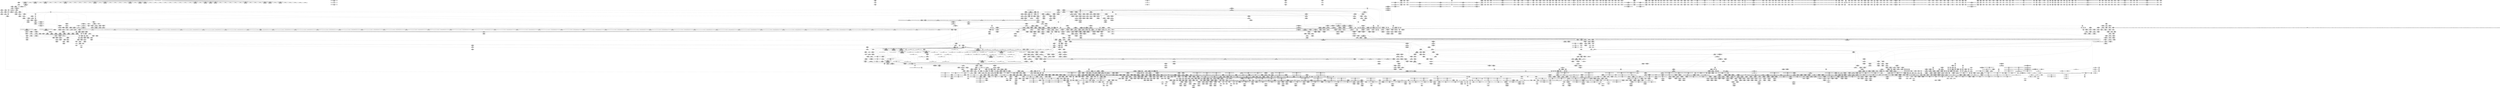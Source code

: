 digraph {
	CE0x6073dd0 [shape=record,shape=Mrecord,label="{CE0x6073dd0|_ret_i32_%conv6,_!dbg_!38926|security/tomoyo/util.c,1011|*SummSource*}"]
	CE0x5e94c50 [shape=record,shape=Mrecord,label="{CE0x5e94c50|i8*_getelementptr_inbounds_(_45_x_i8_,_45_x_i8_*_.str13,_i32_0,_i32_0)|*Constant*|*SummSource*}"]
	CE0x417cea0 [shape=record,shape=Mrecord,label="{CE0x417cea0|tomoyo_const_part_length:_cmp|security/tomoyo/util.c,626|*SummSource*}"]
	CE0x5df7dd0 [shape=record,shape=Mrecord,label="{CE0x5df7dd0|tomoyo_unix_entry:_tmp32|security/tomoyo/network.c,560|*SummSource*}"]
	CE0x5d7ae30 [shape=record,shape=Mrecord,label="{CE0x5d7ae30|tomoyo_init_request_info:_tmp8|security/tomoyo/util.c,1005|*SummSource*}"]
	CE0x4e34c90 [shape=record,shape=Mrecord,label="{CE0x4e34c90|tomoyo_const_part_length:_cmp3|security/tomoyo/util.c,627|*SummSink*}"]
	CE0x4117a10 [shape=record,shape=Mrecord,label="{CE0x4117a10|i64*_getelementptr_inbounds_(_2_x_i64_,_2_x_i64_*___llvm_gcov_ctr4434,_i64_0,_i64_1)|*Constant*}"]
	CE0x78dc710 [shape=record,shape=Mrecord,label="{CE0x78dc710|i64_1|*Constant*}"]
	CE0x7730e40 [shape=record,shape=Mrecord,label="{CE0x7730e40|128:_i8*,_1208:_%struct.file*,_:_CMRE_88,89_|*MultipleSource*|security/tomoyo/common.h,1205|security/tomoyo/common.h,1205}"]
	CE0x4d59f20 [shape=record,shape=Mrecord,label="{CE0x4d59f20|tomoyo_unix_entry:_len.1|*SummSource*}"]
	CE0x5c885e0 [shape=record,shape=Mrecord,label="{CE0x5c885e0|tomoyo_init_request_info:_tmp11|security/tomoyo/util.c,1007|*SummSink*}"]
	CE0x75f9dd0 [shape=record,shape=Mrecord,label="{CE0x75f9dd0|_ret_i32_%retval.0,_!dbg_!38935|security/tomoyo/util.c,988|*SummSink*}"]
	CE0x5ce1df0 [shape=record,shape=Mrecord,label="{CE0x5ce1df0|tomoyo_init_request_info:_tmp3|security/tomoyo/util.c,1004|*SummSink*}"]
	CE0x61f1320 [shape=record,shape=Mrecord,label="{CE0x61f1320|i64*_null|*Constant*}"]
	CE0x6097610 [shape=record,shape=Mrecord,label="{CE0x6097610|tomoyo_unix_entry:_unix_network29|security/tomoyo/network.c,568|*SummSink*}"]
	CE0x50e0a30 [shape=record,shape=Mrecord,label="{CE0x50e0a30|GLOBAL:_srcu_read_lock17|*Constant*|*SummSource*}"]
	CE0x61c27f0 [shape=record,shape=Mrecord,label="{CE0x61c27f0|__llvm_gcov_indirect_counter_increment114:_bb4}"]
	CE0x79253e0 [shape=record,shape=Mrecord,label="{CE0x79253e0|GLOBAL:_rcu_lock_release21|*Constant*}"]
	CE0x761fe00 [shape=record,shape=Mrecord,label="{CE0x761fe00|128:_i8*,_1208:_%struct.file*,_:_CMRE_41,42_}"]
	CE0x7738ce0 [shape=record,shape=Mrecord,label="{CE0x7738ce0|tomoyo_domain:_tmp22|security/tomoyo/common.h,1205|*SummSink*}"]
	CE0x4429490 [shape=record,shape=Mrecord,label="{CE0x4429490|tomoyo_unix_entry:_if.then}"]
	CE0x4edec00 [shape=record,shape=Mrecord,label="{CE0x4edec00|_call_void_rcu_lock_acquire18(%struct.lockdep_map*_%dep_map)_#9,_!dbg_!38906|include/linux/srcu.h,222|*SummSink*}"]
	CE0x76752a0 [shape=record,shape=Mrecord,label="{CE0x76752a0|tomoyo_fill_path_info:_tmp1}"]
	CE0x4181030 [shape=record,shape=Mrecord,label="{CE0x4181030|_call_void_mcount()_#3|*SummSink*}"]
	CE0x7723b50 [shape=record,shape=Mrecord,label="{CE0x7723b50|tomoyo_fill_path_info:_conv4|security/tomoyo/util.c,667}"]
	CE0x76dc590 [shape=record,shape=Mrecord,label="{CE0x76dc590|tomoyo_get_mode:_retval.0|*SummSource*}"]
	CE0x503d700 [shape=record,shape=Mrecord,label="{CE0x503d700|tomoyo_unix_entry:_conv6|security/tomoyo/network.c,551|*SummSource*}"]
	CE0x5c34680 [shape=record,shape=Mrecord,label="{CE0x5c34680|tomoyo_unix_entry:_land.lhs.true|*SummSource*}"]
	CE0x61d2c00 [shape=record,shape=Mrecord,label="{CE0x61d2c00|i64*_getelementptr_inbounds_(_22_x_i64_,_22_x_i64_*___llvm_gcov_ctr3840,_i64_0,_i64_21)|*Constant*|*SummSource*}"]
	CE0x5d33040 [shape=record,shape=Mrecord,label="{CE0x5d33040|tomoyo_get_mode:_mode.1|*SummSource*}"]
	CE0x5f69bf0 [shape=record,shape=Mrecord,label="{CE0x5f69bf0|i64*_getelementptr_inbounds_(_2_x_i64_,_2_x_i64_*___llvm_gcov_ctr4632,_i64_0,_i64_1)|*Constant*|*SummSource*}"]
	CE0x77b9210 [shape=record,shape=Mrecord,label="{CE0x77b9210|tomoyo_fill_path_info:_frombool|security/tomoyo/util.c,667}"]
	CE0x792ce10 [shape=record,shape=Mrecord,label="{CE0x792ce10|tomoyo_get_mode:_idxprom6|security/tomoyo/util.c,983|*SummSink*}"]
	CE0x43c4850 [shape=record,shape=Mrecord,label="{CE0x43c4850|i64*_getelementptr_inbounds_(_22_x_i64_,_22_x_i64_*___llvm_gcov_ctr3840,_i64_0,_i64_7)|*Constant*|*SummSink*}"]
	CE0x4f061a0 [shape=record,shape=Mrecord,label="{CE0x4f061a0|tomoyo_const_part_length:_conv24|security/tomoyo/util.c,644|*SummSource*}"]
	CE0x772e120 [shape=record,shape=Mrecord,label="{CE0x772e120|i32_3|*Constant*}"]
	CE0x4408100 [shape=record,shape=Mrecord,label="{CE0x4408100|tomoyo_unix_entry:_tobool12|security/tomoyo/network.c,556|*SummSink*}"]
	CE0x4d99c50 [shape=record,shape=Mrecord,label="{CE0x4d99c50|i64_0|*Constant*}"]
	CE0x5f2acb0 [shape=record,shape=Mrecord,label="{CE0x5f2acb0|tomoyo_get_mode:_tmp14|security/tomoyo/util.c,983|*SummSource*}"]
	CE0x60ac690 [shape=record,shape=Mrecord,label="{CE0x60ac690|0:_i8,_array:_GCRE_tomoyo_index2category_constant_39_x_i8_c_00_00_00_00_00_00_00_00_00_00_00_00_00_00_00_00_00_00_00_00_00_00_00_01_01_01_01_01_01_01_01_01_01_01_01_01_01_01_02_,_align_16:_elem_15::|security/tomoyo/util.c,983}"]
	CE0x5e3bef0 [shape=record,shape=Mrecord,label="{CE0x5e3bef0|tomoyo_unix_entry:_tmp7|security/tomoyo/network.c,548|*SummSource*}"]
	CE0x4fe4a00 [shape=record,shape=Mrecord,label="{CE0x4fe4a00|tomoyo_domain:_tmp14|security/tomoyo/common.h,1205|*SummSink*}"]
	CE0x76295f0 [shape=record,shape=Mrecord,label="{CE0x76295f0|tomoyo_init_request_info:_mode5|security/tomoyo/util.c,1011|*SummSource*}"]
	CE0x50c4090 [shape=record,shape=Mrecord,label="{CE0x50c4090|tomoyo_read_lock16:_tmp2}"]
	CE0x5d3edd0 [shape=record,shape=Mrecord,label="{CE0x5d3edd0|_ret_void}"]
	CE0x5d44eb0 [shape=record,shape=Mrecord,label="{CE0x5d44eb0|tomoyo_const_part_length:_cmp15|security/tomoyo/util.c,641|*SummSink*}"]
	CE0x5e41130 [shape=record,shape=Mrecord,label="{CE0x5e41130|srcu_read_unlock20:_tmp1}"]
	CE0x4d6b270 [shape=record,shape=Mrecord,label="{CE0x4d6b270|tomoyo_get_mode:_conv5|security/tomoyo/util.c,983|*SummSource*}"]
	CE0x5c57540 [shape=record,shape=Mrecord,label="{CE0x5c57540|tomoyo_get_mode:_ns|Function::tomoyo_get_mode&Arg::ns::|*SummSink*}"]
	CE0x4dd8b00 [shape=record,shape=Mrecord,label="{CE0x4dd8b00|tomoyo_const_part_length:_tmp49|security/tomoyo/util.c,649|*SummSink*}"]
	CE0x770eee0 [shape=record,shape=Mrecord,label="{CE0x770eee0|tomoyo_check_unix_address:_tmp7|security/tomoyo/network.c,597|*SummSource*}"]
	CE0x5f2abd0 [shape=record,shape=Mrecord,label="{CE0x5f2abd0|i64*_getelementptr_inbounds_(_12_x_i64_,_12_x_i64_*___llvm_gcov_ctr31133,_i64_0,_i64_6)|*Constant*|*SummSource*}"]
	CE0x5ebdc80 [shape=record,shape=Mrecord,label="{CE0x5ebdc80|i32_5|*Constant*}"]
	CE0x62065d0 [shape=record,shape=Mrecord,label="{CE0x62065d0|_call_void_tomoyo_read_unlock19(i32_%call)_#9,_!dbg_!38974|security/tomoyo/network.c,577}"]
	CE0x5b84fa0 [shape=record,shape=Mrecord,label="{CE0x5b84fa0|i64*_getelementptr_inbounds_(_31_x_i64_,_31_x_i64_*___llvm_gcov_ctr43150,_i64_0,_i64_30)|*Constant*}"]
	CE0x4e556c0 [shape=record,shape=Mrecord,label="{CE0x4e556c0|tomoyo_unix_entry:_tmp41|security/tomoyo/network.c,572}"]
	CE0x6159460 [shape=record,shape=Mrecord,label="{CE0x6159460|%struct.tomoyo_domain_info*_null|*Constant*}"]
	CE0x410dc50 [shape=record,shape=Mrecord,label="{CE0x410dc50|i64*_getelementptr_inbounds_(_4_x_i64_,_4_x_i64_*___llvm_gcov_ctr4731,_i64_0,_i64_0)|*Constant*}"]
	CE0x61d2d30 [shape=record,shape=Mrecord,label="{CE0x61d2d30|tomoyo_unix_entry:_tmp51|security/tomoyo/network.c,577|*SummSource*}"]
	CE0x4263300 [shape=record,shape=Mrecord,label="{CE0x4263300|_ret_i32_%call,_!dbg_!38910|security/tomoyo/network.c,366|*SummSource*}"]
	CE0x6206a40 [shape=record,shape=Mrecord,label="{CE0x6206a40|tomoyo_unix_entry:_tmp52|security/tomoyo/network.c,577|*SummSource*}"]
	CE0x40f0700 [shape=record,shape=Mrecord,label="{CE0x40f0700|_call_void_mcount()_#3|*SummSource*}"]
	CE0x41fe970 [shape=record,shape=Mrecord,label="{CE0x41fe970|tomoyo_get_mode:_tmp17|security/tomoyo/util.c,983|*SummSink*}"]
	CE0x6c2bf10 [shape=record,shape=Mrecord,label="{CE0x6c2bf10|tomoyo_fill_path_info:_tmp|*SummSource*}"]
	CE0x4253df0 [shape=record,shape=Mrecord,label="{CE0x4253df0|tomoyo_const_part_length:_tmp31|security/tomoyo/util.c,641|*SummSink*}"]
	CE0x40ad150 [shape=record,shape=Mrecord,label="{CE0x40ad150|i64*_getelementptr_inbounds_(_2_x_i64_,_2_x_i64_*___llvm_gcov_ctr4038,_i64_0,_i64_0)|*Constant*}"]
	CE0x5c30690 [shape=record,shape=Mrecord,label="{CE0x5c30690|i32_0|*Constant*}"]
	CE0x5c9f8f0 [shape=record,shape=Mrecord,label="{CE0x5c9f8f0|srcu_read_lock17:_sp|Function::srcu_read_lock17&Arg::sp::|*SummSink*}"]
	CE0x7929940 [shape=record,shape=Mrecord,label="{CE0x7929940|tomoyo_const_part_length:_tmp14|security/tomoyo/util.c,626}"]
	CE0x43ba970 [shape=record,shape=Mrecord,label="{CE0x43ba970|_call_void_mcount()_#3|*SummSource*}"]
	CE0x4ebcfc0 [shape=record,shape=Mrecord,label="{CE0x4ebcfc0|tomoyo_domain:_tmp12|security/tomoyo/common.h,1205}"]
	CE0x4f06070 [shape=record,shape=Mrecord,label="{CE0x4f06070|tomoyo_const_part_length:_conv24|security/tomoyo/util.c,644}"]
	CE0x5ebd670 [shape=record,shape=Mrecord,label="{CE0x5ebd670|tomoyo_fill_path_info:_entry|*SummSource*}"]
	CE0x425a330 [shape=record,shape=Mrecord,label="{CE0x425a330|0:_i8,_array:_GCR_tomoyo_unix2mac_internal_constant_6_x_4_x_i8_4_x_i8_zeroinitializer,_4_x_i8_c_1E_1F_00_,_4_x_i8_c_!_00_00_22_,_4_x_i8_zeroinitializer,_4_x_i8_zeroinitializer,_4_x_i8_c_#$%_00_,_align_16:_elem_5::|security/tomoyo/network.c,546}"]
	CE0x61f6700 [shape=record,shape=Mrecord,label="{CE0x61f6700|get_current:_tmp|*SummSource*}"]
	CE0x609c290 [shape=record,shape=Mrecord,label="{CE0x609c290|_call_void_lock_acquire(%struct.lockdep_map*_%map,_i32_0,_i32_0,_i32_2,_i32_0,_%struct.lockdep_map*_null,_i64_ptrtoint_(i8*_blockaddress(_rcu_lock_acquire18,_%__here)_to_i64))_#9,_!dbg_!38907|include/linux/rcupdate.h,418|*SummSink*}"]
	CE0x5c88f20 [shape=record,shape=Mrecord,label="{CE0x5c88f20|tomoyo_init_request_info:_ns|security/tomoyo/util.c,1010}"]
	CE0x76ea2b0 [shape=record,shape=Mrecord,label="{CE0x76ea2b0|i64_1|*Constant*|*SummSink*}"]
	CE0x4f8fcd0 [shape=record,shape=Mrecord,label="{CE0x4f8fcd0|tomoyo_const_part_length:_tmp40|security/tomoyo/util.c,644}"]
	CE0x5fa0450 [shape=record,shape=Mrecord,label="{CE0x5fa0450|rcu_lock_acquire18:_tmp|*SummSource*}"]
	CE0x4232070 [shape=record,shape=Mrecord,label="{CE0x4232070|tomoyo_audit_unix_log:_call|security/tomoyo/network.c,405|*SummSink*}"]
	CE0x78cbc50 [shape=record,shape=Mrecord,label="{CE0x78cbc50|tomoyo_check_unix_address:_tmp12|security/tomoyo/network.c,601}"]
	CE0x4d6b600 [shape=record,shape=Mrecord,label="{CE0x4d6b600|i32_39|*Constant*|*SummSink*}"]
	CE0x7663920 [shape=record,shape=Mrecord,label="{CE0x7663920|tomoyo_const_part_length:_if.then5|*SummSource*}"]
	CE0x5cfe650 [shape=record,shape=Mrecord,label="{CE0x5cfe650|GLOBAL:_tomoyo_read_lock16|*Constant*|*SummSink*}"]
	CE0x5ee5390 [shape=record,shape=Mrecord,label="{CE0x5ee5390|rcu_lock_acquire18:_tmp3}"]
	CE0x4ded9e0 [shape=record,shape=Mrecord,label="{CE0x4ded9e0|tomoyo_get_mode:_tmp4|security/tomoyo/util.c,978|*SummSource*}"]
	CE0x6124b70 [shape=record,shape=Mrecord,label="{CE0x6124b70|i32_22|*Constant*}"]
	CE0x51337d0 [shape=record,shape=Mrecord,label="{CE0x51337d0|rcu_lock_acquire18:_tmp4|include/linux/rcupdate.h,418}"]
	CE0x4dc9a20 [shape=record,shape=Mrecord,label="{CE0x4dc9a20|tomoyo_const_part_length:_while.cond|*SummSource*}"]
	CE0x427a3a0 [shape=record,shape=Mrecord,label="{CE0x427a3a0|i64_ptrtoint_(i8*_blockaddress(_rcu_lock_acquire18,_%__here)_to_i64)|*Constant*}"]
	CE0x4eded30 [shape=record,shape=Mrecord,label="{CE0x4eded30|GLOBAL:_rcu_lock_acquire18|*Constant*|*SummSource*}"]
	CE0x4129c60 [shape=record,shape=Mrecord,label="{CE0x4129c60|tomoyo_get_mode:_conv10|security/tomoyo/util.c,985|*SummSource*}"]
	CE0x5cae0d0 [shape=record,shape=Mrecord,label="{CE0x5cae0d0|tomoyo_unix_entry:_if.else34|*SummSink*}"]
	CE0x4232330 [shape=record,shape=Mrecord,label="{CE0x4232330|GLOBAL:_tomoyo_audit_net_log|*Constant*|*SummSource*}"]
	CE0x4f19770 [shape=record,shape=Mrecord,label="{CE0x4f19770|tomoyo_const_part_length:_if.end18|*SummSource*}"]
	CE0x4ee5ee0 [shape=record,shape=Mrecord,label="{CE0x4ee5ee0|tomoyo_unix_entry:_tmp25|security/tomoyo/network.c,556|*SummSink*}"]
	CE0x5f44f20 [shape=record,shape=Mrecord,label="{CE0x5f44f20|tomoyo_domain:_tmp20|security/tomoyo/common.h,1205}"]
	CE0x6028a90 [shape=record,shape=Mrecord,label="{CE0x6028a90|tomoyo_unix_entry:_unix_network|security/tomoyo/network.c,566}"]
	CE0x50c1f20 [shape=record,shape=Mrecord,label="{CE0x50c1f20|_call_void_mcount()_#3}"]
	CE0x5d605c0 [shape=record,shape=Mrecord,label="{CE0x5d605c0|tomoyo_init_request_info:_domain.addr.0|*SummSink*}"]
	CE0x4ebcbf0 [shape=record,shape=Mrecord,label="{CE0x4ebcbf0|tomoyo_const_part_length:_len.0|*SummSink*}"]
	CE0x7723970 [shape=record,shape=Mrecord,label="{CE0x7723970|tomoyo_fill_path_info:_tmp9|security/tomoyo/util.c,667|*SummSink*}"]
	CE0x7859a10 [shape=record,shape=Mrecord,label="{CE0x7859a10|i64*_getelementptr_inbounds_(_6_x_i64_,_6_x_i64_*___llvm_gcov_ctr3747,_i64_0,_i64_4)|*Constant*|*SummSink*}"]
	CE0x5ccffb0 [shape=record,shape=Mrecord,label="{CE0x5ccffb0|_ret_%struct.tomoyo_domain_info*_%tmp23,_!dbg_!38929|security/tomoyo/common.h,1205}"]
	CE0x50946e0 [shape=record,shape=Mrecord,label="{CE0x50946e0|tomoyo_init_request_info:_tmp4|security/tomoyo/util.c,1004|*SummSource*}"]
	CE0x51d7570 [shape=record,shape=Mrecord,label="{CE0x51d7570|GLOBAL:_lock_release|*Constant*|*SummSink*}"]
	CE0x42ef790 [shape=record,shape=Mrecord,label="{CE0x42ef790|tomoyo_get_mode:_if.then2|*SummSource*}"]
	CE0x50c3b50 [shape=record,shape=Mrecord,label="{CE0x50c3b50|tomoyo_read_lock16:_tmp1|*SummSink*}"]
	CE0x4f0c180 [shape=record,shape=Mrecord,label="{CE0x4f0c180|tomoyo_unix_entry:_tmp10|security/tomoyo/network.c,548|*SummSink*}"]
	CE0x4f8fa20 [shape=record,shape=Mrecord,label="{CE0x4f8fa20|i64_24|*Constant*|*SummSink*}"]
	CE0x4180f40 [shape=record,shape=Mrecord,label="{CE0x4180f40|_call_void_mcount()_#3|*SummSource*}"]
	CE0x41fe820 [shape=record,shape=Mrecord,label="{CE0x41fe820|tomoyo_get_mode:_mode.0}"]
	CE0x4429340 [shape=record,shape=Mrecord,label="{CE0x4429340|tomoyo_const_part_length:_filename|Function::tomoyo_const_part_length&Arg::filename::|*SummSource*}"]
	CE0x6028910 [shape=record,shape=Mrecord,label="{CE0x6028910|tomoyo_unix_entry:_tmp37|*LoadInst*|security/tomoyo/network.c,566|*SummSink*}"]
	CE0x767be20 [shape=record,shape=Mrecord,label="{CE0x767be20|tomoyo_unix_entry:_tmp22|security/tomoyo/network.c,556|*SummSink*}"]
	CE0x7897110 [shape=record,shape=Mrecord,label="{CE0x7897110|__llvm_gcov_indirect_counter_increment114:_tmp3|*SummSink*}"]
	CE0x76dbf50 [shape=record,shape=Mrecord,label="{CE0x76dbf50|tomoyo_get_mode:_and|security/tomoyo/util.c,987}"]
	CE0x4dc9730 [shape=record,shape=Mrecord,label="{CE0x4dc9730|tomoyo_domain:_tmp5|security/tomoyo/common.h,1205|*SummSource*}"]
	CE0x7695170 [shape=record,shape=Mrecord,label="{CE0x7695170|i32_1|*Constant*|*SummSink*}"]
	CE0x427a270 [shape=record,shape=Mrecord,label="{CE0x427a270|%struct.lockdep_map*_null|*Constant*|*SummSink*}"]
	CE0x4e11be0 [shape=record,shape=Mrecord,label="{CE0x4e11be0|tomoyo_unix_entry:_do.end|*SummSource*}"]
	CE0x5d2e1e0 [shape=record,shape=Mrecord,label="{CE0x5d2e1e0|tomoyo_unix_entry:_if.end|*SummSource*}"]
	CE0x40b24d0 [shape=record,shape=Mrecord,label="{CE0x40b24d0|i64_4|*Constant*}"]
	CE0x4f19620 [shape=record,shape=Mrecord,label="{CE0x4f19620|i64*_getelementptr_inbounds_(_2_x_i64_,_2_x_i64_*___llvm_gcov_ctr4632,_i64_0,_i64_0)|*Constant*|*SummSource*}"]
	CE0x75d4ec0 [shape=record,shape=Mrecord,label="{CE0x75d4ec0|i64*_getelementptr_inbounds_(_4_x_i64_,_4_x_i64_*___llvm_gcov_ctr4731,_i64_0,_i64_2)|*Constant*|*SummSource*}"]
	CE0x76ca6e0 [shape=record,shape=Mrecord,label="{CE0x76ca6e0|tomoyo_unix_entry:_tmp17|security/tomoyo/network.c,553|*SummSource*}"]
	CE0x4f32920 [shape=record,shape=Mrecord,label="{CE0x4f32920|tomoyo_get_mode:_tmp23|security/tomoyo/util.c,986}"]
	CE0x415e610 [shape=record,shape=Mrecord,label="{CE0x415e610|srcu_read_unlock20:_entry|*SummSource*}"]
	CE0x5f699c0 [shape=record,shape=Mrecord,label="{CE0x5f699c0|srcu_read_unlock20:_tmp1|*SummSink*}"]
	CE0x76e5660 [shape=record,shape=Mrecord,label="{CE0x76e5660|tomoyo_check_unix_address:_entry|*SummSource*}"]
	CE0x4e7fcf0 [shape=record,shape=Mrecord,label="{CE0x4e7fcf0|tomoyo_unix_entry:_tmp16|security/tomoyo/network.c,553|*SummSink*}"]
	CE0x76a57a0 [shape=record,shape=Mrecord,label="{CE0x76a57a0|tomoyo_check_unix_address:_addr2|security/tomoyo/network.c,598|*SummSink*}"]
	CE0x77313a0 [shape=record,shape=Mrecord,label="{CE0x77313a0|128:_i8*,_1208:_%struct.file*,_:_CMRE_112,120_|*MultipleSource*|security/tomoyo/common.h,1205|security/tomoyo/common.h,1205}"]
	CE0x6c17cd0 [shape=record,shape=Mrecord,label="{CE0x6c17cd0|tomoyo_unix_entry:_tobool|security/tomoyo/network.c,548}"]
	CE0x5b84740 [shape=record,shape=Mrecord,label="{CE0x5b84740|tomoyo_const_part_length:_tmp52|security/tomoyo/util.c,652|*SummSource*}"]
	CE0x76e5b10 [shape=record,shape=Mrecord,label="{CE0x76e5b10|tomoyo_check_unix_address:_tmp8|security/tomoyo/network.c,597|*SummSource*}"]
	CE0x785d830 [shape=record,shape=Mrecord,label="{CE0x785d830|tomoyo_audit_net_log:_protocol|Function::tomoyo_audit_net_log&Arg::protocol::|*SummSink*}"]
	CE0x5d69880 [shape=record,shape=Mrecord,label="{CE0x5d69880|tomoyo_fill_path_info:_name1|security/tomoyo/util.c,663|*SummSource*}"]
	CE0x5133a60 [shape=record,shape=Mrecord,label="{CE0x5133a60|GLOBAL:___llvm_gcov_indirect_counter_increment114|*Constant*|*SummSource*}"]
	CE0x5e30f80 [shape=record,shape=Mrecord,label="{CE0x5e30f80|i64*_getelementptr_inbounds_(_4_x_i64_,_4_x_i64_*___llvm_gcov_ctr4137,_i64_0,_i64_1)|*Constant*}"]
	CE0x50152b0 [shape=record,shape=Mrecord,label="{CE0x50152b0|tomoyo_get_mode:_index|Function::tomoyo_get_mode&Arg::index::}"]
	CE0x412a050 [shape=record,shape=Mrecord,label="{CE0x412a050|tomoyo_get_mode:_cmp11|security/tomoyo/util.c,985}"]
	CE0x4ed2d30 [shape=record,shape=Mrecord,label="{CE0x4ed2d30|tomoyo_get_mode:_cmp|security/tomoyo/util.c,982|*SummSource*}"]
	CE0x78f3940 [shape=record,shape=Mrecord,label="{CE0x78f3940|tomoyo_get_mode:_tmp16|security/tomoyo/util.c,983}"]
	CE0x4fafed0 [shape=record,shape=Mrecord,label="{CE0x4fafed0|tomoyo_domain:_tmp3|*SummSource*}"]
	CE0x4de3b50 [shape=record,shape=Mrecord,label="{CE0x4de3b50|tomoyo_unix_entry:_tmp30|*SummSink*}"]
	CE0x5cfdb70 [shape=record,shape=Mrecord,label="{CE0x5cfdb70|tomoyo_unix_entry:_addr21|security/tomoyo/network.c, 561|*SummSink*}"]
	CE0x40d0ee0 [shape=record,shape=Mrecord,label="{CE0x40d0ee0|tomoyo_unix_entry:_protocol|security/tomoyo/network.c,546|*SummSource*}"]
	CE0x606d650 [shape=record,shape=Mrecord,label="{CE0x606d650|i32_4|*Constant*}"]
	CE0x4d9a470 [shape=record,shape=Mrecord,label="{CE0x4d9a470|i1_true|*Constant*}"]
	CE0x41df090 [shape=record,shape=Mrecord,label="{CE0x41df090|i8*_getelementptr_inbounds_(_5_x_i8_,_5_x_i8_*_.str8,_i32_0,_i32_0)|*Constant*|*SummSource*}"]
	CE0x4273890 [shape=record,shape=Mrecord,label="{CE0x4273890|i64*_getelementptr_inbounds_(_2_x_i64_,_2_x_i64_*___llvm_gcov_ctr3939,_i64_0,_i64_0)|*Constant*|*SummSource*}"]
	CE0x5c8a980 [shape=record,shape=Mrecord,label="{CE0x5c8a980|i64*_getelementptr_inbounds_(_5_x_i64_,_5_x_i64_*___llvm_gcov_ctr32134,_i64_0,_i64_0)|*Constant*|*SummSink*}"]
	CE0x5f53cf0 [shape=record,shape=Mrecord,label="{CE0x5f53cf0|tomoyo_const_part_length:_tmp47|security/tomoyo/util.c,646|*SummSink*}"]
	CE0x76dc1b0 [shape=record,shape=Mrecord,label="{CE0x76dc1b0|tomoyo_get_mode:_tmp27|security/tomoyo/util.c,988}"]
	CE0x4e7aa80 [shape=record,shape=Mrecord,label="{CE0x4e7aa80|tomoyo_get_mode:_tobool|security/tomoyo/util.c,978}"]
	CE0x41c82c0 [shape=record,shape=Mrecord,label="{CE0x41c82c0|i64*_getelementptr_inbounds_(_2_x_i64_,_2_x_i64_*___llvm_gcov_ctr53148,_i64_0,_i64_0)|*Constant*|*SummSource*}"]
	CE0x4f05d80 [shape=record,shape=Mrecord,label="{CE0x4f05d80|tomoyo_const_part_length:_tmp39|security/tomoyo/util.c,644|*SummSink*}"]
	CE0x6017c20 [shape=record,shape=Mrecord,label="{CE0x6017c20|tomoyo_unix_entry:_operation27|security/tomoyo/network.c,567|*SummSink*}"]
	CE0x77876a0 [shape=record,shape=Mrecord,label="{CE0x77876a0|get_current:_tmp2}"]
	CE0x4d6b4f0 [shape=record,shape=Mrecord,label="{CE0x4d6b4f0|i32_39|*Constant*|*SummSource*}"]
	CE0x76767b0 [shape=record,shape=Mrecord,label="{CE0x76767b0|tomoyo_init_request_info:_conv6|security/tomoyo/util.c,1011|*SummSource*}"]
	CE0x4283690 [shape=record,shape=Mrecord,label="{CE0x4283690|_call_void_mcount()_#3}"]
	CE0x5b850e0 [shape=record,shape=Mrecord,label="{CE0x5b850e0|i64*_getelementptr_inbounds_(_31_x_i64_,_31_x_i64_*___llvm_gcov_ctr43150,_i64_0,_i64_30)|*Constant*|*SummSource*}"]
	CE0x4d71400 [shape=record,shape=Mrecord,label="{CE0x4d71400|tomoyo_get_mode:_tmp11|security/tomoyo/util.c,982|*SummSource*}"]
	CE0x5d01c40 [shape=record,shape=Mrecord,label="{CE0x5d01c40|tomoyo_unix_entry:_sub|security/tomoyo/network.c,551}"]
	CE0x6124dd0 [shape=record,shape=Mrecord,label="{CE0x6124dd0|i32_22|*Constant*|*SummSink*}"]
	CE0x5dd69b0 [shape=record,shape=Mrecord,label="{CE0x5dd69b0|tomoyo_const_part_length:_if.end6|*SummSink*}"]
	CE0x5040130 [shape=record,shape=Mrecord,label="{CE0x5040130|GLOBAL:___llvm_gcov_ctr32134|Global_var:__llvm_gcov_ctr32134}"]
	CE0x5cfddc0 [shape=record,shape=Mrecord,label="{CE0x5cfddc0|tomoyo_unix_entry:_tmp1}"]
	CE0x5f53c10 [shape=record,shape=Mrecord,label="{CE0x5f53c10|i64*_getelementptr_inbounds_(_31_x_i64_,_31_x_i64_*___llvm_gcov_ctr43150,_i64_0,_i64_27)|*Constant*|*SummSink*}"]
	CE0x6085150 [shape=record,shape=Mrecord,label="{CE0x6085150|tomoyo_const_part_length:_tmp35|security/tomoyo/util.c,643|*SummSource*}"]
	CE0x4e69ff0 [shape=record,shape=Mrecord,label="{CE0x4e69ff0|tomoyo_const_part_length:_tmp36|security/tomoyo/util.c,644|*SummSource*}"]
	CE0x7709ea0 [shape=record,shape=Mrecord,label="{CE0x7709ea0|tomoyo_fill_path_info:_tmp7|security/tomoyo/util.c,667|*SummSink*}"]
	CE0x605dd80 [shape=record,shape=Mrecord,label="{CE0x605dd80|_call_void___llvm_gcov_indirect_counter_increment114(i32*___llvm_gcov_global_state_pred45,_i64**_getelementptr_inbounds_(_3_x_i64*_,_3_x_i64*_*___llvm_gcda_edge_table44,_i64_0,_i64_2)),_!dbg_!38930|security/tomoyo/util.c,640}"]
	CE0x75f9680 [shape=record,shape=Mrecord,label="{CE0x75f9680|tomoyo_get_mode:_entry|*SummSink*}"]
	CE0x4e11570 [shape=record,shape=Mrecord,label="{CE0x4e11570|tomoyo_fill_path_info:_arrayidx|security/tomoyo/util.c,667|*SummSink*}"]
	CE0x772d600 [shape=record,shape=Mrecord,label="{CE0x772d600|tomoyo_check_unix_address:_tmp2|*LoadInst*|security/tomoyo/network.c,596}"]
	CE0x4f8f890 [shape=record,shape=Mrecord,label="{CE0x4f8f890|i64_24|*Constant*|*SummSource*}"]
	CE0x5dd6470 [shape=record,shape=Mrecord,label="{CE0x5dd6470|tomoyo_const_part_length:_tmp21|security/tomoyo/util.c,631|*SummSource*}"]
	CE0x5ce24d0 [shape=record,shape=Mrecord,label="{CE0x5ce24d0|tomoyo_unix_entry:_if.end}"]
	CE0x7641900 [shape=record,shape=Mrecord,label="{CE0x7641900|i64_2|*Constant*|*SummSource*}"]
	CE0x78cb4f0 [shape=record,shape=Mrecord,label="{CE0x78cb4f0|tomoyo_check_unix_address:_retval.0|*SummSource*}"]
	CE0x5c8aca0 [shape=record,shape=Mrecord,label="{CE0x5c8aca0|tomoyo_unix_entry:_if.then13|*SummSink*}"]
	CE0x43c48c0 [shape=record,shape=Mrecord,label="{CE0x43c48c0|tomoyo_unix_entry:_tmp20|security/tomoyo/network.c,554|*SummSource*}"]
	CE0x4f11660 [shape=record,shape=Mrecord,label="{CE0x4f11660|tomoyo_const_part_length:_tmp5|security/tomoyo/util.c,624}"]
	CE0x604e050 [shape=record,shape=Mrecord,label="{CE0x604e050|i32_2|*Constant*}"]
	CE0x60d40b0 [shape=record,shape=Mrecord,label="{CE0x60d40b0|COLLAPSED:_GCMRE___llvm_gcov_ctr43150_internal_global_31_x_i64_zeroinitializer:_elem_0:default:}"]
	CE0x4d70fc0 [shape=record,shape=Mrecord,label="{CE0x4d70fc0|tomoyo_domain:_tmp|*SummSink*}"]
	CE0x4d9a580 [shape=record,shape=Mrecord,label="{CE0x4d9a580|i1_true|*Constant*|*SummSource*}"]
	CE0x501f720 [shape=record,shape=Mrecord,label="{CE0x501f720|tomoyo_init_request_info:_tmp3|security/tomoyo/util.c,1004|*SummSource*}"]
	CE0x5f45480 [shape=record,shape=Mrecord,label="{CE0x5f45480|tomoyo_domain:_tmp20|security/tomoyo/common.h,1205|*SummSink*}"]
	CE0x4e6c910 [shape=record,shape=Mrecord,label="{CE0x4e6c910|i64*_getelementptr_inbounds_(_2_x_i64_,_2_x_i64_*___llvm_gcov_ctr4038,_i64_0,_i64_1)|*Constant*|*SummSource*}"]
	CE0x6c2ba50 [shape=record,shape=Mrecord,label="{CE0x6c2ba50|tomoyo_domain:_tmp15|security/tomoyo/common.h,1205}"]
	CE0x761fa40 [shape=record,shape=Mrecord,label="{CE0x761fa40|COLLAPSED:_GCMRE___llvm_gcov_ctr31133_internal_global_12_x_i64_zeroinitializer:_elem_0:default:}"]
	CE0x61c2860 [shape=record,shape=Mrecord,label="{CE0x61c2860|0:_i64*,_array:_GCR___llvm_gcda_edge_table44_internal_unnamed_addr_constant_3_x_i64*_i64*_getelementptr_inbounds_(_31_x_i64_,_31_x_i64_*___llvm_gcov_ctr43150,_i64_0,_i64_10),_i64*_getelementptr_inbounds_(_31_x_i64_,_31_x_i64_*___llvm_gcov_ctr43150,_i64_0,_i64_11),_i64*_getelementptr_inbounds_(_31_x_i64_,_31_x_i64_*___llvm_gcov_ctr43150,_i64_0,_i64_15)_:_elem_0::}"]
	CE0x4d6be60 [shape=record,shape=Mrecord,label="{CE0x4d6be60|tomoyo_get_mode:_conv10|security/tomoyo/util.c,985}"]
	CE0x4105ad0 [shape=record,shape=Mrecord,label="{CE0x4105ad0|GLOBAL:___srcu_read_unlock|*Constant*|*SummSource*}"]
	CE0x5c24b60 [shape=record,shape=Mrecord,label="{CE0x5c24b60|tomoyo_const_part_length:_incdec.ptr7|security/tomoyo/util.c,631}"]
	CE0x7787810 [shape=record,shape=Mrecord,label="{CE0x7787810|tomoyo_const_part_length:_sw.bb9|*SummSink*}"]
	CE0x4f32510 [shape=record,shape=Mrecord,label="{CE0x4f32510|tomoyo_get_mode:_tmp23|security/tomoyo/util.c,986|*SummSink*}"]
	CE0x5b85150 [shape=record,shape=Mrecord,label="{CE0x5b85150|i64*_getelementptr_inbounds_(_31_x_i64_,_31_x_i64_*___llvm_gcov_ctr43150,_i64_0,_i64_30)|*Constant*|*SummSink*}"]
	CE0x76b0060 [shape=record,shape=Mrecord,label="{CE0x76b0060|0:_i8,_1:_i8,_32:_i8*,_40:_i32,_:_CMR_16,24_|*MultipleSource*|Function::tomoyo_check_unix_address&Arg::address::|security/tomoyo/network.c,594}"]
	CE0x4f0bdb0 [shape=record,shape=Mrecord,label="{CE0x4f0bdb0|i64_4|*Constant*}"]
	CE0x5d7a4c0 [shape=record,shape=Mrecord,label="{CE0x5d7a4c0|tomoyo_init_request_info:_tmp1}"]
	CE0x5d35590 [shape=record,shape=Mrecord,label="{CE0x5d35590|tomoyo_fill_path_info:_conv|security/tomoyo/util.c,664}"]
	CE0x4e22ed0 [shape=record,shape=Mrecord,label="{CE0x4e22ed0|tomoyo_unix_entry:_if.end35}"]
	CE0x43780c0 [shape=record,shape=Mrecord,label="{CE0x43780c0|tomoyo_get_mode:_idxprom3|security/tomoyo/util.c,983}"]
	CE0x76dbce0 [shape=record,shape=Mrecord,label="{CE0x76dbce0|tomoyo_get_mode:_conv15|security/tomoyo/util.c,987|*SummSink*}"]
	CE0x77ae2b0 [shape=record,shape=Mrecord,label="{CE0x77ae2b0|tomoyo_fill_path_info:_tmp11|security/tomoyo/util.c,667}"]
	CE0x5d33590 [shape=record,shape=Mrecord,label="{CE0x5d33590|i64*_getelementptr_inbounds_(_12_x_i64_,_12_x_i64_*___llvm_gcov_ctr31133,_i64_0,_i64_10)|*Constant*}"]
	CE0x5d352a0 [shape=record,shape=Mrecord,label="{CE0x5d352a0|tomoyo_fill_path_info:_call|security/tomoyo/util.c,664|*SummSource*}"]
	CE0x61c2660 [shape=record,shape=Mrecord,label="{CE0x61c2660|get_current:_bb|*SummSink*}"]
	CE0x4ed28a0 [shape=record,shape=Mrecord,label="{CE0x4ed28a0|i8_1|*Constant*|*SummSink*}"]
	CE0x7621e30 [shape=record,shape=Mrecord,label="{CE0x7621e30|tomoyo_check_unix_address:_tmp11|security/tomoyo/network.c,598}"]
	CE0x5e40e20 [shape=record,shape=Mrecord,label="{CE0x5e40e20|GLOBAL:_tomoyo_domain.__warned|Global_var:tomoyo_domain.__warned|*SummSource*}"]
	CE0x3ff30d0 [shape=record,shape=Mrecord,label="{CE0x3ff30d0|i64*_getelementptr_inbounds_(_2_x_i64_,_2_x_i64_*___llvm_gcov_ctr4335,_i64_0,_i64_1)|*Constant*}"]
	CE0x4407800 [shape=record,shape=Mrecord,label="{CE0x4407800|i8_0|*Constant*|*SummSource*}"]
	CE0x415e1d0 [shape=record,shape=Mrecord,label="{CE0x415e1d0|GLOBAL:_srcu_read_unlock20|*Constant*|*SummSource*}"]
	CE0x40ac780 [shape=record,shape=Mrecord,label="{CE0x40ac780|tomoyo_domain:_tmp7|security/tomoyo/common.h,1205|*SummSink*}"]
	CE0x42ea320 [shape=record,shape=Mrecord,label="{CE0x42ea320|tomoyo_const_part_length:_tmp11|security/tomoyo/util.c,626}"]
	CE0x5f99280 [shape=record,shape=Mrecord,label="{CE0x5f99280|24:_%struct.tomoyo_path_info*,_32:_i8,_33:_i8,_72:_i8,_:_SCMRE_36,37_}"]
	CE0x5f53c80 [shape=record,shape=Mrecord,label="{CE0x5f53c80|tomoyo_const_part_length:_tmp46|security/tomoyo/util.c,646|*SummSink*}"]
	CE0x42660a0 [shape=record,shape=Mrecord,label="{CE0x42660a0|tomoyo_unix_entry:_tmp1|*SummSource*}"]
	CE0x5c0c150 [shape=record,shape=Mrecord,label="{CE0x5c0c150|GLOBAL:___llvm_gcov_ctr28130|Global_var:__llvm_gcov_ctr28130|*SummSource*}"]
	CE0x5dd62d0 [shape=record,shape=Mrecord,label="{CE0x5dd62d0|tomoyo_const_part_length:_tmp21|security/tomoyo/util.c,631}"]
	CE0x60a55c0 [shape=record,shape=Mrecord,label="{CE0x60a55c0|tomoyo_audit_unix_log:_entry}"]
	CE0x5eeb1c0 [shape=record,shape=Mrecord,label="{CE0x5eeb1c0|tomoyo_unix_entry:_tmp2|security/tomoyo/network.c,544}"]
	CE0x5ccfd60 [shape=record,shape=Mrecord,label="{CE0x5ccfd60|_call_void_mcount()_#3|*SummSource*}"]
	CE0x76eda70 [shape=record,shape=Mrecord,label="{CE0x76eda70|GLOBAL:___srcu_read_unlock|*Constant*|*SummSink*}"]
	CE0x76272d0 [shape=record,shape=Mrecord,label="{CE0x76272d0|tomoyo_check_unix_address:_cmp|security/tomoyo/network.c,596}"]
	CE0x613f660 [shape=record,shape=Mrecord,label="{CE0x613f660|i64*_getelementptr_inbounds_(_22_x_i64_,_22_x_i64_*___llvm_gcov_ctr3840,_i64_0,_i64_18)|*Constant*}"]
	CE0x76cace0 [shape=record,shape=Mrecord,label="{CE0x76cace0|tomoyo_unix_entry:_tmp18|security/tomoyo/network.c,553|*SummSink*}"]
	CE0x5008140 [shape=record,shape=Mrecord,label="{CE0x5008140|tomoyo_init_request_info:_tmp6|security/tomoyo/util.c,1004|*SummSource*}"]
	CE0x42ec450 [shape=record,shape=Mrecord,label="{CE0x42ec450|rcu_lock_acquire18:_map|Function::rcu_lock_acquire18&Arg::map::}"]
	CE0x6172400 [shape=record,shape=Mrecord,label="{CE0x6172400|0:_i8,_array:_GCRE_tomoyo_index2category_constant_39_x_i8_c_00_00_00_00_00_00_00_00_00_00_00_00_00_00_00_00_00_00_00_00_00_00_00_01_01_01_01_01_01_01_01_01_01_01_01_01_01_01_02_,_align_16:_elem_26::|security/tomoyo/util.c,983}"]
	CE0x7925dd0 [shape=record,shape=Mrecord,label="{CE0x7925dd0|GLOBAL:_current_task|Global_var:current_task}"]
	CE0x5fc11f0 [shape=record,shape=Mrecord,label="{CE0x5fc11f0|24:_%struct.tomoyo_path_info*,_32:_i8,_33:_i8,_72:_i8,_:_SCMRE_38,39_}"]
	CE0x5202c50 [shape=record,shape=Mrecord,label="{CE0x5202c50|rcu_lock_release21:_tmp4|include/linux/rcupdate.h,423}"]
	CE0x76419a0 [shape=record,shape=Mrecord,label="{CE0x76419a0|tomoyo_check_unix_address:_tmp3|security/tomoyo/network.c,596}"]
	CE0x419ee60 [shape=record,shape=Mrecord,label="{CE0x419ee60|GLOBAL:___llvm_gcov_ctr43150|Global_var:__llvm_gcov_ctr43150|*SummSource*}"]
	CE0x61a72f0 [shape=record,shape=Mrecord,label="{CE0x61a72f0|tomoyo_unix_entry:_call3|security/tomoyo/network.c,548}"]
	CE0x4f67980 [shape=record,shape=Mrecord,label="{CE0x4f67980|tomoyo_const_part_length:_conv2|security/tomoyo/util.c,627}"]
	CE0x5e55930 [shape=record,shape=Mrecord,label="{CE0x5e55930|tomoyo_domain:_land.lhs.true}"]
	CE0x75cc110 [shape=record,shape=Mrecord,label="{CE0x75cc110|tomoyo_init_request_info:_r|Function::tomoyo_init_request_info&Arg::r::|*SummSink*}"]
	CE0x75fcd80 [shape=record,shape=Mrecord,label="{CE0x75fcd80|_call_void_mcount()_#3}"]
	CE0x4ee4800 [shape=record,shape=Mrecord,label="{CE0x4ee4800|tomoyo_get_mode:_tmp28|security/tomoyo/util.c,988}"]
	CE0x4f68150 [shape=record,shape=Mrecord,label="{CE0x4f68150|_call_void___llvm_gcov_indirect_counter_increment114(i32*___llvm_gcov_global_state_pred45,_i64**_getelementptr_inbounds_(_3_x_i64*_,_3_x_i64*_*___llvm_gcda_edge_table44,_i64_0,_i64_1)),_!dbg_!38927|security/tomoyo/util.c,634|*SummSink*}"]
	CE0x611a210 [shape=record,shape=Mrecord,label="{CE0x611a210|tomoyo_unix_entry:_cmp32|security/tomoyo/network.c,572|*SummSink*}"]
	CE0x5fd5ee0 [shape=record,shape=Mrecord,label="{CE0x5fd5ee0|tomoyo_const_part_length:_cmp12|security/tomoyo/util.c,641|*SummSink*}"]
	CE0x4dd85c0 [shape=record,shape=Mrecord,label="{CE0x4dd85c0|i64*_getelementptr_inbounds_(_31_x_i64_,_31_x_i64_*___llvm_gcov_ctr43150,_i64_0,_i64_28)|*Constant*|*SummSource*}"]
	CE0x40b25e0 [shape=record,shape=Mrecord,label="{CE0x40b25e0|tomoyo_const_part_length:_add|security/tomoyo/util.c,634|*SummSink*}"]
	CE0x5c0c300 [shape=record,shape=Mrecord,label="{CE0x5c0c300|tomoyo_init_request_info:_if.then|*SummSource*}"]
	CE0x415cf00 [shape=record,shape=Mrecord,label="{CE0x415cf00|tomoyo_audit_unix_log:_param3|security/tomoyo/network.c,407}"]
	CE0x5ccfb80 [shape=record,shape=Mrecord,label="{CE0x5ccfb80|tomoyo_get_mode:_tmp1|*SummSink*}"]
	CE0x7651920 [shape=record,shape=Mrecord,label="{CE0x7651920|tomoyo_domain:_tmp6|security/tomoyo/common.h,1205}"]
	CE0x5f2a460 [shape=record,shape=Mrecord,label="{CE0x5f2a460|tomoyo_get_mode:_tmp10|security/tomoyo/util.c,982|*SummSource*}"]
	CE0x5ebdd80 [shape=record,shape=Mrecord,label="{CE0x5ebdd80|_ret_void,_!dbg_!38929|security/tomoyo/util.c,670}"]
	CE0x43c9380 [shape=record,shape=Mrecord,label="{CE0x43c9380|tomoyo_const_part_length:_tmp9|security/tomoyo/util.c,626|*SummSink*}"]
	CE0x5d54840 [shape=record,shape=Mrecord,label="{CE0x5d54840|tomoyo_const_part_length:_tmp43|security/tomoyo/util.c,644|*SummSink*}"]
	CE0x7645860 [shape=record,shape=Mrecord,label="{CE0x7645860|tomoyo_check_unix_address:_entry|*SummSink*}"]
	CE0x5e3c350 [shape=record,shape=Mrecord,label="{CE0x5e3c350|tomoyo_unix_entry:_tmp8|security/tomoyo/network.c,548|*SummSink*}"]
	CE0x75efcb0 [shape=record,shape=Mrecord,label="{CE0x75efcb0|tomoyo_init_request_info:_call4|security/tomoyo/util.c,1010|*SummSink*}"]
	CE0x40c2920 [shape=record,shape=Mrecord,label="{CE0x40c2920|tomoyo_get_mode:_default_config|security/tomoyo/util.c,986|*SummSource*}"]
	CE0x4e6a5b0 [shape=record,shape=Mrecord,label="{CE0x4e6a5b0|tomoyo_const_part_length:_tmp37|security/tomoyo/util.c,644|*SummSource*}"]
	CE0x78d2f60 [shape=record,shape=Mrecord,label="{CE0x78d2f60|tomoyo_domain:_tmp23|security/tomoyo/common.h,1205|*SummSink*}"]
	CE0x5ebdb20 [shape=record,shape=Mrecord,label="{CE0x5ebdb20|tomoyo_fill_path_info:_ptr|Function::tomoyo_fill_path_info&Arg::ptr::|*SummSink*}"]
	CE0x4e9a7f0 [shape=record,shape=Mrecord,label="{CE0x4e9a7f0|_call_void_rcu_lock_release21(%struct.lockdep_map*_%dep_map)_#9,_!dbg_!38905|include/linux/srcu.h,236|*SummSource*}"]
	CE0x4f39c30 [shape=record,shape=Mrecord,label="{CE0x4f39c30|GLOBAL:_tomoyo_index2category|Global_var:tomoyo_index2category|*SummSink*}"]
	CE0x614db20 [shape=record,shape=Mrecord,label="{CE0x614db20|tomoyo_unix_entry:_tmp45|security/tomoyo/network.c,573|*SummSource*}"]
	CE0x4dc94d0 [shape=record,shape=Mrecord,label="{CE0x4dc94d0|tomoyo_get_mode:_tmp3|security/tomoyo/util.c,978|*SummSink*}"]
	CE0x4daf710 [shape=record,shape=Mrecord,label="{CE0x4daf710|tomoyo_domain:_if.then|*SummSink*}"]
	CE0x501fa60 [shape=record,shape=Mrecord,label="{CE0x501fa60|tomoyo_get_mode:_tmp5|security/tomoyo/util.c,978|*SummSink*}"]
	CE0x6208c80 [shape=record,shape=Mrecord,label="{CE0x6208c80|GLOBAL:_tomoyo_read_unlock19|*Constant*}"]
	CE0x61d2da0 [shape=record,shape=Mrecord,label="{CE0x61d2da0|tomoyo_unix_entry:_tmp51|security/tomoyo/network.c,577|*SummSink*}"]
	CE0x772abc0 [shape=record,shape=Mrecord,label="{CE0x772abc0|tomoyo_fill_path_info:_sub|security/tomoyo/util.c,667|*SummSource*}"]
	CE0x76e7100 [shape=record,shape=Mrecord,label="{CE0x76e7100|rcu_lock_acquire18:_bb}"]
	CE0x5040200 [shape=record,shape=Mrecord,label="{CE0x5040200|tomoyo_unix_entry:_bb|*SummSource*}"]
	CE0x4f0be20 [shape=record,shape=Mrecord,label="{CE0x4f0be20|i64_3|*Constant*|*SummSource*}"]
	CE0x5f5d890 [shape=record,shape=Mrecord,label="{CE0x5f5d890|get_current:_entry}"]
	CE0x61f0e80 [shape=record,shape=Mrecord,label="{CE0x61f0e80|__llvm_gcov_indirect_counter_increment114:_tmp2}"]
	CE0x5c26cb0 [shape=record,shape=Mrecord,label="{CE0x5c26cb0|tomoyo_init_request_info:_tmp9|security/tomoyo/util.c,1006}"]
	CE0x5d88930 [shape=record,shape=Mrecord,label="{CE0x5d88930|tomoyo_read_unlock19:_tmp2|*SummSource*}"]
	CE0x78f33e0 [shape=record,shape=Mrecord,label="{CE0x78f33e0|0:_i8,_array:_GCRE_tomoyo_index2category_constant_39_x_i8_c_00_00_00_00_00_00_00_00_00_00_00_00_00_00_00_00_00_00_00_00_00_00_00_01_01_01_01_01_01_01_01_01_01_01_01_01_01_01_02_,_align_16:_elem_38::|security/tomoyo/util.c,983}"]
	CE0x76b0450 [shape=record,shape=Mrecord,label="{CE0x76b0450|tomoyo_check_unix_address:_tmp9|security/tomoyo/network.c,598|*SummSink*}"]
	CE0x7703b80 [shape=record,shape=Mrecord,label="{CE0x7703b80|tomoyo_unix_entry:_tmp6|security/tomoyo/network.c,548|*SummSource*}"]
	CE0x604bcf0 [shape=record,shape=Mrecord,label="{CE0x604bcf0|tomoyo_get_mode:_tmp26|security/tomoyo/util.c,987|*SummSource*}"]
	CE0x5d60c30 [shape=record,shape=Mrecord,label="{CE0x5d60c30|tomoyo_audit_unix_log:_param|security/tomoyo/network.c,405|*SummSource*}"]
	CE0x76dd9b0 [shape=record,shape=Mrecord,label="{CE0x76dd9b0|COLLAPSED:_GCMRE___llvm_gcov_ctr4533_internal_global_2_x_i64_zeroinitializer:_elem_0:default:}"]
	CE0x786e1f0 [shape=record,shape=Mrecord,label="{CE0x786e1f0|tomoyo_unix_entry:_address|Function::tomoyo_unix_entry&Arg::address::}"]
	CE0x60f2cf0 [shape=record,shape=Mrecord,label="{CE0x60f2cf0|tomoyo_const_part_length:_tmp18|security/tomoyo/util.c,627|*SummSource*}"]
	CE0x5c1baa0 [shape=record,shape=Mrecord,label="{CE0x5c1baa0|tomoyo_const_part_length:_tmp43|security/tomoyo/util.c,644}"]
	CE0x60959a0 [shape=record,shape=Mrecord,label="{CE0x60959a0|tomoyo_const_part_length:_tmp33|security/tomoyo/util.c,642}"]
	CE0x510a100 [shape=record,shape=Mrecord,label="{CE0x510a100|tomoyo_unix_entry:_tmp53|security/tomoyo/network.c,579|*SummSource*}"]
	CE0x4118270 [shape=record,shape=Mrecord,label="{CE0x4118270|tomoyo_const_part_length:_incdec.ptr|security/tomoyo/util.c,626|*SummSink*}"]
	CE0x5c30e60 [shape=record,shape=Mrecord,label="{CE0x5c30e60|i32_4|*Constant*|*SummSource*}"]
	CE0x78cbe90 [shape=record,shape=Mrecord,label="{CE0x78cbe90|tomoyo_check_unix_address:_tmp13|security/tomoyo/network.c,601|*SummSink*}"]
	CE0x7728bb0 [shape=record,shape=Mrecord,label="{CE0x7728bb0|tomoyo_const_part_length:_sw.bb9}"]
	CE0x5d7f720 [shape=record,shape=Mrecord,label="{CE0x5d7f720|tomoyo_const_part_length:_tmp16|security/tomoyo/util.c,627}"]
	CE0x5068450 [shape=record,shape=Mrecord,label="{CE0x5068450|tomoyo_init_request_info:_tmp|*SummSource*}"]
	CE0x5ebe010 [shape=record,shape=Mrecord,label="{CE0x5ebe010|i32_5|*Constant*|*SummSource*}"]
	CE0x4de44c0 [shape=record,shape=Mrecord,label="{CE0x4de44c0|tomoyo_unix_entry:_buf.0|*SummSource*}"]
	CE0x440d1a0 [shape=record,shape=Mrecord,label="{CE0x440d1a0|tomoyo_check_unix_address:_conv|security/tomoyo/network.c,596}"]
	CE0x4266220 [shape=record,shape=Mrecord,label="{CE0x4266220|tomoyo_unix_entry:_tmp1|*SummSink*}"]
	CE0x410db10 [shape=record,shape=Mrecord,label="{CE0x410db10|rcu_lock_release21:_indirectgoto|*SummSink*}"]
	CE0x76420c0 [shape=record,shape=Mrecord,label="{CE0x76420c0|tomoyo_check_unix_address:_tmp6|security/tomoyo/network.c,596|*SummSink*}"]
	CE0x43bad80 [shape=record,shape=Mrecord,label="{CE0x43bad80|tomoyo_get_mode:_if.end9|*SummSink*}"]
	CE0x5109ea0 [shape=record,shape=Mrecord,label="{CE0x5109ea0|_ret_void,_!dbg_!38904|security/tomoyo/common.h,1110|*SummSource*}"]
	CE0x7723c60 [shape=record,shape=Mrecord,label="{CE0x7723c60|tomoyo_fill_path_info:_conv4|security/tomoyo/util.c,667|*SummSource*}"]
	CE0x5d44dd0 [shape=record,shape=Mrecord,label="{CE0x5d44dd0|tomoyo_const_part_length:_cmp15|security/tomoyo/util.c,641|*SummSource*}"]
	CE0x4f408f0 [shape=record,shape=Mrecord,label="{CE0x4f408f0|i32_0|*Constant*}"]
	CE0x417cff0 [shape=record,shape=Mrecord,label="{CE0x417cff0|tomoyo_const_part_length:_cmp|security/tomoyo/util.c,626|*SummSink*}"]
	CE0x786e8e0 [shape=record,shape=Mrecord,label="{CE0x786e8e0|_ret_i32_%error.1,_!dbg_!38975|security/tomoyo/network.c,579|*SummSink*}"]
	CE0x75ed3c0 [shape=record,shape=Mrecord,label="{CE0x75ed3c0|tomoyo_read_lock16:_tmp|*SummSink*}"]
	CE0x415d3c0 [shape=record,shape=Mrecord,label="{CE0x415d3c0|tomoyo_audit_unix_log:_unix_network4|security/tomoyo/network.c,407}"]
	CE0x5e0eb00 [shape=record,shape=Mrecord,label="{CE0x5e0eb00|_call_void_tomoyo_fill_path_info(%struct.tomoyo_path_info*_%addr21)_#9,_!dbg_!38945|security/tomoyo/network.c,564|*SummSource*}"]
	CE0x440d0c0 [shape=record,shape=Mrecord,label="{CE0x440d0c0|tomoyo_check_unix_address:_tmp2|*LoadInst*|security/tomoyo/network.c,596|*SummSink*}"]
	CE0x5dfd040 [shape=record,shape=Mrecord,label="{CE0x5dfd040|tomoyo_unix_entry:_tmp35|security/tomoyo/network.c,561|*SummSource*}"]
	CE0x41df4c0 [shape=record,shape=Mrecord,label="{CE0x41df4c0|tomoyo_audit_net_log:_operation|Function::tomoyo_audit_net_log&Arg::operation::|*SummSink*}"]
	CE0x60fbab0 [shape=record,shape=Mrecord,label="{CE0x60fbab0|i64**_getelementptr_inbounds_(_3_x_i64*_,_3_x_i64*_*___llvm_gcda_edge_table44,_i64_0,_i64_0)|*Constant*|*SummSource*}"]
	CE0x621bd90 [shape=record,shape=Mrecord,label="{CE0x621bd90|tomoyo_init_request_info:_tmp4|security/tomoyo/util.c,1004}"]
	CE0x4e78ec0 [shape=record,shape=Mrecord,label="{CE0x4e78ec0|tomoyo_const_part_length:_inc|security/tomoyo/util.c,628}"]
	CE0x613edf0 [shape=record,shape=Mrecord,label="{CE0x613edf0|tomoyo_unix_entry:_tmp43|security/tomoyo/network.c,572|*SummSink*}"]
	CE0x5d3e350 [shape=record,shape=Mrecord,label="{CE0x5d3e350|i64*_getelementptr_inbounds_(_31_x_i64_,_31_x_i64_*___llvm_gcov_ctr43150,_i64_0,_i64_0)|*Constant*|*SummSource*}"]
	CE0x75ef970 [shape=record,shape=Mrecord,label="{CE0x75ef970|tomoyo_init_request_info:_call4|security/tomoyo/util.c,1010}"]
	CE0x5e62d40 [shape=record,shape=Mrecord,label="{CE0x5e62d40|tomoyo_domain:_tmp10|security/tomoyo/common.h,1205|*SummSource*}"]
	CE0x5093ee0 [shape=record,shape=Mrecord,label="{CE0x5093ee0|tomoyo_init_request_info:_domain.addr.0}"]
	CE0x76d6ba0 [shape=record,shape=Mrecord,label="{CE0x76d6ba0|i64*_getelementptr_inbounds_(_5_x_i64_,_5_x_i64_*___llvm_gcov_ctr28130,_i64_0,_i64_4)|*Constant*|*SummSink*}"]
	CE0x4f30dc0 [shape=record,shape=Mrecord,label="{CE0x4f30dc0|tomoyo_const_part_length:_sw.epilog}"]
	CE0x78d2d90 [shape=record,shape=Mrecord,label="{CE0x78d2d90|tomoyo_domain:_tmp23|security/tomoyo/common.h,1205}"]
	CE0x5d81450 [shape=record,shape=Mrecord,label="{CE0x5d81450|tomoyo_audit_unix_log:_unix_network|security/tomoyo/network.c,405}"]
	CE0x41df530 [shape=record,shape=Mrecord,label="{CE0x41df530|tomoyo_audit_net_log:_operation|Function::tomoyo_audit_net_log&Arg::operation::|*SummSource*}"]
	CE0x42ef410 [shape=record,shape=Mrecord,label="{CE0x42ef410|tomoyo_const_part_length:_tmp9|security/tomoyo/util.c,626|*SummSource*}"]
	CE0x40f2470 [shape=record,shape=Mrecord,label="{CE0x40f2470|srcu_read_unlock20:_entry}"]
	CE0x5d880c0 [shape=record,shape=Mrecord,label="{CE0x5d880c0|tomoyo_get_mode:_tmp}"]
	CE0x6206450 [shape=record,shape=Mrecord,label="{CE0x6206450|tomoyo_unix_entry:_tmp52|security/tomoyo/network.c,577|*SummSink*}"]
	CE0x609c3e0 [shape=record,shape=Mrecord,label="{CE0x609c3e0|i64*_getelementptr_inbounds_(_4_x_i64_,_4_x_i64_*___llvm_gcov_ctr4137,_i64_0,_i64_3)|*Constant*}"]
	CE0x7653a70 [shape=record,shape=Mrecord,label="{CE0x7653a70|tomoyo_audit_unix_log:_tmp3|*SummSink*}"]
	CE0x76abff0 [shape=record,shape=Mrecord,label="{CE0x76abff0|tomoyo_check_unix_address:_bb}"]
	CE0x7721b50 [shape=record,shape=Mrecord,label="{CE0x7721b50|i32_55|*Constant*}"]
	CE0x501fc00 [shape=record,shape=Mrecord,label="{CE0x501fc00|tomoyo_unix_entry:_bb}"]
	CE0x6086250 [shape=record,shape=Mrecord,label="{CE0x6086250|i32_2|*Constant*|*SummSource*}"]
	CE0x4daea60 [shape=record,shape=Mrecord,label="{CE0x4daea60|tomoyo_get_mode:_conv|security/tomoyo/util.c,982|*SummSource*}"]
	CE0x7653ca0 [shape=record,shape=Mrecord,label="{CE0x7653ca0|tomoyo_fill_path_info:_bb|*SummSource*}"]
	CE0x5bdf810 [shape=record,shape=Mrecord,label="{CE0x5bdf810|rcu_lock_release21:_tmp6|*SummSink*}"]
	CE0x604c430 [shape=record,shape=Mrecord,label="{CE0x604c430|tomoyo_get_mode:_and|security/tomoyo/util.c,987|*SummSink*}"]
	CE0x5f69240 [shape=record,shape=Mrecord,label="{CE0x5f69240|tomoyo_const_part_length:_tmp4|security/tomoyo/util.c,624}"]
	CE0x7710d20 [shape=record,shape=Mrecord,label="{CE0x7710d20|tomoyo_const_part_length:_tmp33|security/tomoyo/util.c,642|*SummSink*}"]
	CE0x5e3bda0 [shape=record,shape=Mrecord,label="{CE0x5e3bda0|tomoyo_unix_entry:_tmp7|security/tomoyo/network.c,548}"]
	CE0x7662cf0 [shape=record,shape=Mrecord,label="{CE0x7662cf0|tomoyo_audit_net_log:_idxprom1|security/tomoyo/network.c,368}"]
	CE0x43778f0 [shape=record,shape=Mrecord,label="{CE0x43778f0|VOIDTB_TE:_CE_2048,2096_|*MultipleSource*|security/tomoyo/util.c,1010|Function::tomoyo_get_mode&Arg::ns::}"]
	CE0x76cafa0 [shape=record,shape=Mrecord,label="{CE0x76cafa0|tomoyo_fill_path_info:_tmp4|security/tomoyo/util.c,667|*SummSink*}"]
	CE0x4e6a740 [shape=record,shape=Mrecord,label="{CE0x4e6a740|tomoyo_const_part_length:_tmp37|security/tomoyo/util.c,644|*SummSink*}"]
	CE0x7653850 [shape=record,shape=Mrecord,label="{CE0x7653850|tomoyo_audit_unix_log:_tmp3}"]
	CE0x5d68260 [shape=record,shape=Mrecord,label="{CE0x5d68260|tomoyo_const_part_length:_conv8|security/tomoyo/util.c,632|*SummSink*}"]
	CE0x41daa40 [shape=record,shape=Mrecord,label="{CE0x41daa40|tomoyo_audit_unix_log:_tmp7|security/tomoyo/network.c,407|*SummSink*}"]
	CE0x4df0ff0 [shape=record,shape=Mrecord,label="{CE0x4df0ff0|i64_9|*Constant*|*SummSource*}"]
	CE0x769a790 [shape=record,shape=Mrecord,label="{CE0x769a790|tomoyo_fill_path_info:_land.rhs|*SummSource*}"]
	CE0x4daf020 [shape=record,shape=Mrecord,label="{CE0x4daf020|i64*_getelementptr_inbounds_(_11_x_i64_,_11_x_i64_*___llvm_gcov_ctr54147,_i64_0,_i64_0)|*Constant*}"]
	CE0x4d6b750 [shape=record,shape=Mrecord,label="{CE0x4d6b750|tomoyo_get_mode:_add|security/tomoyo/util.c,984|*SummSink*}"]
	CE0x77b92d0 [shape=record,shape=Mrecord,label="{CE0x77b92d0|tomoyo_fill_path_info:_frombool|security/tomoyo/util.c,667|*SummSource*}"]
	CE0x5d8fd80 [shape=record,shape=Mrecord,label="{CE0x5d8fd80|i64_12|*Constant*}"]
	CE0x761fcc0 [shape=record,shape=Mrecord,label="{CE0x761fcc0|128:_i8*,_1208:_%struct.file*,_:_CMRE_40,41_}"]
	CE0x51249c0 [shape=record,shape=Mrecord,label="{CE0x51249c0|tomoyo_unix_entry:_tmp3|*LoadInst*|security/tomoyo/network.c,546|*SummSource*}"]
	CE0x75ef500 [shape=record,shape=Mrecord,label="{CE0x75ef500|tomoyo_get_mode:_entry|*SummSource*}"]
	CE0x5c1b260 [shape=record,shape=Mrecord,label="{CE0x5c1b260|tomoyo_const_part_length:_tmp41|security/tomoyo/util.c,644|*SummSource*}"]
	CE0x793f5a0 [shape=record,shape=Mrecord,label="{CE0x793f5a0|GLOBAL:_tomoyo_unix_entry|*Constant*|*SummSource*}"]
	CE0x5124600 [shape=record,shape=Mrecord,label="{CE0x5124600|i64_2|*Constant*}"]
	CE0x60f2e80 [shape=record,shape=Mrecord,label="{CE0x60f2e80|tomoyo_const_part_length:_tmp18|security/tomoyo/util.c,627|*SummSink*}"]
	CE0x77a85b0 [shape=record,shape=Mrecord,label="{CE0x77a85b0|0:_i8,_array:_GCRE_tomoyo_index2category_constant_39_x_i8_c_00_00_00_00_00_00_00_00_00_00_00_00_00_00_00_00_00_00_00_00_00_00_00_01_01_01_01_01_01_01_01_01_01_01_01_01_01_01_02_,_align_16:_elem_28::|security/tomoyo/util.c,983}"]
	CE0x5e0e770 [shape=record,shape=Mrecord,label="{CE0x5e0e770|0:_i8*,_:_SCMRE_15,16_|*MultipleSource*|security/tomoyo/network.c, 561|security/tomoyo/network.c,563}"]
	CE0x6171940 [shape=record,shape=Mrecord,label="{CE0x6171940|tomoyo_get_mode:_tmp16|security/tomoyo/util.c,983|*SummSink*}"]
	CE0x4ed2830 [shape=record,shape=Mrecord,label="{CE0x4ed2830|tomoyo_domain:_tmp15|security/tomoyo/common.h,1205|*SummSink*}"]
	CE0x787df50 [shape=record,shape=Mrecord,label="{CE0x787df50|0:_i8,_array:_GCRE_tomoyo_index2category_constant_39_x_i8_c_00_00_00_00_00_00_00_00_00_00_00_00_00_00_00_00_00_00_00_00_00_00_00_01_01_01_01_01_01_01_01_01_01_01_01_01_01_01_02_,_align_16:_elem_35::|security/tomoyo/util.c,983}"]
	CE0x75cc2d0 [shape=record,shape=Mrecord,label="{CE0x75cc2d0|tomoyo_init_request_info:_domain|Function::tomoyo_init_request_info&Arg::domain::|*SummSink*}"]
	CE0x60460e0 [shape=record,shape=Mrecord,label="{CE0x60460e0|tomoyo_unix_entry:_operation24|security/tomoyo/network.c,567|*SummSink*}"]
	CE0x4e150c0 [shape=record,shape=Mrecord,label="{CE0x4e150c0|tomoyo_init_request_info:_tmp10|security/tomoyo/util.c,1006|*SummSource*}"]
	CE0x5015240 [shape=record,shape=Mrecord,label="{CE0x5015240|tomoyo_init_request_info:_conv|security/tomoyo/util.c,1010}"]
	CE0x77b09f0 [shape=record,shape=Mrecord,label="{CE0x77b09f0|i64_0|*Constant*|*SummSource*}"]
	CE0x5c0cb20 [shape=record,shape=Mrecord,label="{CE0x5c0cb20|tomoyo_unix_entry:_if.end17}"]
	CE0x4428fe0 [shape=record,shape=Mrecord,label="{CE0x4428fe0|tomoyo_const_part_length:_entry|*SummSource*}"]
	CE0x430a6e0 [shape=record,shape=Mrecord,label="{CE0x430a6e0|tomoyo_get_mode:_tmp18|security/tomoyo/util.c,985|*SummSink*}"]
	CE0x42b6d40 [shape=record,shape=Mrecord,label="{CE0x42b6d40|tomoyo_audit_net_log:_tmp5|security/tomoyo/network.c,368|*SummSink*}"]
	CE0x78fdf80 [shape=record,shape=Mrecord,label="{CE0x78fdf80|i8*_getelementptr_inbounds_(_25_x_i8_,_25_x_i8_*_.str12,_i32_0,_i32_0)|*Constant*|*SummSource*}"]
	CE0x4e7fdf0 [shape=record,shape=Mrecord,label="{CE0x4e7fdf0|i64_5|*Constant*|*SummSource*}"]
	CE0x61f0ce0 [shape=record,shape=Mrecord,label="{CE0x61f0ce0|__llvm_gcov_indirect_counter_increment114:_tmp1|*SummSink*}"]
	CE0x6095f60 [shape=record,shape=Mrecord,label="{CE0x6095f60|i64*_getelementptr_inbounds_(_31_x_i64_,_31_x_i64_*___llvm_gcov_ctr43150,_i64_0,_i64_21)|*Constant*|*SummSink*}"]
	CE0x4de19c0 [shape=record,shape=Mrecord,label="{CE0x4de19c0|GLOBAL:___llvm_gcov_ctr31133|Global_var:__llvm_gcov_ctr31133}"]
	CE0x6028480 [shape=record,shape=Mrecord,label="{CE0x6028480|tomoyo_unix_entry:_tmp38|*LoadInst*|security/tomoyo/network.c,567|*SummSink*}"]
	CE0x76b9130 [shape=record,shape=Mrecord,label="{CE0x76b9130|i64*_getelementptr_inbounds_(_5_x_i64_,_5_x_i64_*___llvm_gcov_ctr28130,_i64_0,_i64_0)|*Constant*|*SummSource*}"]
	CE0x772a960 [shape=record,shape=Mrecord,label="{CE0x772a960|i32_1|*Constant*}"]
	CE0x51d7970 [shape=record,shape=Mrecord,label="{CE0x51d7970|i64_ptrtoint_(i8*_blockaddress(_rcu_lock_release21,_%__here)_to_i64)|*Constant*|*SummSource*}"]
	CE0x764bfc0 [shape=record,shape=Mrecord,label="{CE0x764bfc0|tomoyo_check_unix_address:_unix0|security/tomoyo/network.c,594}"]
	CE0x5f15500 [shape=record,shape=Mrecord,label="{CE0x5f15500|tomoyo_domain:_tmp17|security/tomoyo/common.h,1205}"]
	CE0x5e07bc0 [shape=record,shape=Mrecord,label="{CE0x5e07bc0|tomoyo_unix_entry:_name|security/tomoyo/network.c,563|*SummSource*}"]
	CE0x5c9f470 [shape=record,shape=Mrecord,label="{CE0x5c9f470|GLOBAL:_tomoyo_ss|Global_var:tomoyo_ss|*SummSource*}"]
	CE0x6119e40 [shape=record,shape=Mrecord,label="{CE0x6119e40|i64_17|*Constant*}"]
	CE0x61f55e0 [shape=record,shape=Mrecord,label="{CE0x61f55e0|%struct.task_struct*_(%struct.task_struct**)*_asm_movq_%gs:$_1:P_,$0_,_r,im,_dirflag_,_fpsr_,_flags_|*SummSink*}"]
	CE0x4e79540 [shape=record,shape=Mrecord,label="{CE0x4e79540|tomoyo_get_mode:_tmp15|security/tomoyo/util.c,983}"]
	CE0x5e92600 [shape=record,shape=Mrecord,label="{CE0x5e92600|tomoyo_unix_entry:_unix05|security/tomoyo/network.c,551|*SummSink*}"]
	CE0x7621760 [shape=record,shape=Mrecord,label="{CE0x7621760|tomoyo_check_unix_address:_tmp11|security/tomoyo/network.c,598|*SummSource*}"]
	CE0x5d32e60 [shape=record,shape=Mrecord,label="{CE0x5d32e60|tomoyo_get_mode:_tmp24|security/tomoyo/util.c,986|*SummSource*}"]
	CE0x4fb05f0 [shape=record,shape=Mrecord,label="{CE0x4fb05f0|i64_2|*Constant*}"]
	CE0x7663770 [shape=record,shape=Mrecord,label="{CE0x7663770|0:_i8*,_array:_GCRE_tomoyo_proto_keyword_constant_6_x_i8*_i8*_getelementptr_inbounds_(_2_x_i8_,_2_x_i8_*_.str22,_i32_0,_i32_0),_i8*_getelementptr_inbounds_(_7_x_i8_,_7_x_i8_*_.str123,_i32_0,_i32_0),_i8*_getelementptr_inbounds_(_6_x_i8_,_6_x_i8_*_.str224,_i32_0,_i32_0),_i8*_getelementptr_inbounds_(_4_x_i8_,_4_x_i8_*_.str325,_i32_0,_i32_0),_i8*_getelementptr_inbounds_(_2_x_i8_,_2_x_i8_*_.str22,_i32_0,_i32_0),_i8*_getelementptr_inbounds_(_10_x_i8_,_10_x_i8_*_.str426,_i32_0,_i32_0)_,_align_16:_elem_2::|security/tomoyo/network.c,367}"]
	CE0x4eac160 [shape=record,shape=Mrecord,label="{CE0x4eac160|tomoyo_unix_entry:_tobool19|security/tomoyo/network.c,560}"]
	CE0x6095400 [shape=record,shape=Mrecord,label="{CE0x6095400|tomoyo_audit_net_log:_idxprom1|security/tomoyo/network.c,368|*SummSource*}"]
	CE0x4283bb0 [shape=record,shape=Mrecord,label="{CE0x4283bb0|srcu_read_lock17:_call|include/linux/srcu.h,220}"]
	CE0x4e9ddd0 [shape=record,shape=Mrecord,label="{CE0x4e9ddd0|i64*_getelementptr_inbounds_(_22_x_i64_,_22_x_i64_*___llvm_gcov_ctr3840,_i64_0,_i64_10)|*Constant*}"]
	CE0x5ebd900 [shape=record,shape=Mrecord,label="{CE0x5ebd900|tomoyo_fill_path_info:_ptr|Function::tomoyo_fill_path_info&Arg::ptr::}"]
	CE0x75f9990 [shape=record,shape=Mrecord,label="{CE0x75f9990|tomoyo_get_mode:_ns|Function::tomoyo_get_mode&Arg::ns::|*SummSource*}"]
	CE0x5b4eb30 [shape=record,shape=Mrecord,label="{CE0x5b4eb30|rcu_lock_acquire18:_bb|*SummSink*}"]
	CE0x5f98c00 [shape=record,shape=Mrecord,label="{CE0x5f98c00|24:_%struct.tomoyo_path_info*,_32:_i8,_33:_i8,_72:_i8,_:_SCMRE_32,33_}"]
	CE0x410d6c0 [shape=record,shape=Mrecord,label="{CE0x410d6c0|tomoyo_const_part_length:_tmp25|security/tomoyo/util.c,641|*SummSource*}"]
	CE0x76ea200 [shape=record,shape=Mrecord,label="{CE0x76ea200|tomoyo_check_unix_address:_address|Function::tomoyo_check_unix_address&Arg::address::}"]
	CE0x7853d60 [shape=record,shape=Mrecord,label="{CE0x7853d60|tomoyo_check_unix_address:_addr_len|Function::tomoyo_check_unix_address&Arg::addr_len::|*SummSink*}"]
	CE0x5c9f560 [shape=record,shape=Mrecord,label="{CE0x5c9f560|GLOBAL:_tomoyo_ss|Global_var:tomoyo_ss|*SummSink*}"]
	CE0x5ebde80 [shape=record,shape=Mrecord,label="{CE0x5ebde80|_ret_void,_!dbg_!38929|security/tomoyo/util.c,670|*SummSource*}"]
	CE0x7721ee0 [shape=record,shape=Mrecord,label="{CE0x7721ee0|0:_i8*,_array:_GCRE_tomoyo_socket_keyword_external_constant_4_x_i8*_:_elem_1::|security/tomoyo/network.c,368}"]
	CE0x5e0e950 [shape=record,shape=Mrecord,label="{CE0x5e0e950|_call_void_tomoyo_fill_path_info(%struct.tomoyo_path_info*_%addr21)_#9,_!dbg_!38945|security/tomoyo/network.c,564}"]
	CE0x41dfb70 [shape=record,shape=Mrecord,label="{CE0x41dfb70|_ret_i32_%call,_!dbg_!38910|security/tomoyo/network.c,366}"]
	CE0x4daf1e0 [shape=record,shape=Mrecord,label="{CE0x4daf1e0|tomoyo_domain:_tmp|*SummSource*}"]
	CE0x4e7f800 [shape=record,shape=Mrecord,label="{CE0x4e7f800|tomoyo_unix_entry:_cmp8|security/tomoyo/network.c,553|*SummSource*}"]
	CE0x5bdfcf0 [shape=record,shape=Mrecord,label="{CE0x5bdfcf0|rcu_lock_release21:_tmp7|*SummSource*}"]
	CE0x61a7400 [shape=record,shape=Mrecord,label="{CE0x61a7400|tomoyo_unix_entry:_call3|security/tomoyo/network.c,548|*SummSource*}"]
	CE0x427bf90 [shape=record,shape=Mrecord,label="{CE0x427bf90|_call_void_mcount()_#3|*SummSink*}"]
	CE0x4dedb40 [shape=record,shape=Mrecord,label="{CE0x4dedb40|tomoyo_get_mode:_tmp4|security/tomoyo/util.c,978|*SummSink*}"]
	CE0x5133e20 [shape=record,shape=Mrecord,label="{CE0x5133e20|__llvm_gcov_indirect_counter_increment114:_entry|*SummSource*}"]
	CE0x5d5af50 [shape=record,shape=Mrecord,label="{CE0x5d5af50|tomoyo_check_unix_address:_tmp13|security/tomoyo/network.c,601|*SummSource*}"]
	CE0x787b590 [shape=record,shape=Mrecord,label="{CE0x787b590|tomoyo_unix_entry:_tmp13|security/tomoyo/network.c,548|*SummSource*}"]
	CE0x6c2bb70 [shape=record,shape=Mrecord,label="{CE0x6c2bb70|i64*_getelementptr_inbounds_(_11_x_i64_,_11_x_i64_*___llvm_gcov_ctr54147,_i64_0,_i64_8)|*Constant*}"]
	CE0x7712fb0 [shape=record,shape=Mrecord,label="{CE0x7712fb0|128:_i8*,_1208:_%struct.file*,_:_CMRE_80,88_|*MultipleSource*|security/tomoyo/common.h,1205|security/tomoyo/common.h,1205}"]
	CE0x4f0c1f0 [shape=record,shape=Mrecord,label="{CE0x4f0c1f0|i64_4|*Constant*|*SummSink*}"]
	"CONST[source:0(mediator),value:0(static)][purpose:{operation}]"
	CE0x5efdc20 [shape=record,shape=Mrecord,label="{CE0x5efdc20|i32_6|*Constant*}"]
	CE0x4fb02d0 [shape=record,shape=Mrecord,label="{CE0x4fb02d0|tomoyo_get_mode:_tmp12|security/tomoyo/util.c,982}"]
	CE0x4e9a860 [shape=record,shape=Mrecord,label="{CE0x4e9a860|srcu_read_unlock20:_dep_map|include/linux/srcu.h,236|*SummSink*}"]
	CE0x76e75e0 [shape=record,shape=Mrecord,label="{CE0x76e75e0|i64*_getelementptr_inbounds_(_31_x_i64_,_31_x_i64_*___llvm_gcov_ctr43150,_i64_0,_i64_9)|*Constant*|*SummSource*}"]
	CE0x5202ea0 [shape=record,shape=Mrecord,label="{CE0x5202ea0|_call_void_mcount()_#3}"]
	CE0x5f5d200 [shape=record,shape=Mrecord,label="{CE0x5f5d200|tomoyo_domain:_call3|security/tomoyo/common.h,1205|*SummSink*}"]
	CE0x40b2540 [shape=record,shape=Mrecord,label="{CE0x40b2540|tomoyo_domain:_tobool1|security/tomoyo/common.h,1205}"]
	CE0x764bae0 [shape=record,shape=Mrecord,label="{CE0x764bae0|i64*_getelementptr_inbounds_(_6_x_i64_,_6_x_i64_*___llvm_gcov_ctr3747,_i64_0,_i64_3)|*Constant*|*SummSink*}"]
	CE0x5bdfbf0 [shape=record,shape=Mrecord,label="{CE0x5bdfbf0|rcu_lock_release21:_tmp7}"]
	CE0x42834b0 [shape=record,shape=Mrecord,label="{CE0x42834b0|srcu_read_lock17:_tmp3|*SummSink*}"]
	CE0x4e55cd0 [shape=record,shape=Mrecord,label="{CE0x4e55cd0|tomoyo_unix_entry:_tmp42|security/tomoyo/network.c,572|*SummSource*}"]
	CE0x7668340 [shape=record,shape=Mrecord,label="{CE0x7668340|128:_i8*,_1208:_%struct.file*,_:_CMRE_29,30_}"]
	CE0x5eae2f0 [shape=record,shape=Mrecord,label="{CE0x5eae2f0|tomoyo_const_part_length:_tmp50|security/tomoyo/util.c,651|*SummSink*}"]
	CE0x4266320 [shape=record,shape=Mrecord,label="{CE0x4266320|i32_1|*Constant*}"]
	CE0x41f7ac0 [shape=record,shape=Mrecord,label="{CE0x41f7ac0|tomoyo_audit_unix_log:_param1|security/tomoyo/network.c,406|*SummSource*}"]
	CE0x5c8aad0 [shape=record,shape=Mrecord,label="{CE0x5c8aad0|tomoyo_init_request_info:_if.end|*SummSink*}"]
	CE0x5d3e480 [shape=record,shape=Mrecord,label="{CE0x5d3e480|tomoyo_const_part_length:_tmp|*SummSource*}"]
	CE0x7665e50 [shape=record,shape=Mrecord,label="{CE0x7665e50|tomoyo_const_part_length:_cmp21|security/tomoyo/util.c,644|*SummSource*}"]
	CE0x6172150 [shape=record,shape=Mrecord,label="{CE0x6172150|0:_i8,_array:_GCRE_tomoyo_index2category_constant_39_x_i8_c_00_00_00_00_00_00_00_00_00_00_00_00_00_00_00_00_00_00_00_00_00_00_00_01_01_01_01_01_01_01_01_01_01_01_01_01_01_01_02_,_align_16:_elem_25::|security/tomoyo/util.c,983}"]
	CE0x5d1ae90 [shape=record,shape=Mrecord,label="{CE0x5d1ae90|tomoyo_audit_unix_log:_bb|*SummSink*}"]
	CE0x4e67660 [shape=record,shape=Mrecord,label="{CE0x4e67660|tomoyo_const_part_length:_lor.lhs.false23}"]
	CE0x4e69d50 [shape=record,shape=Mrecord,label="{CE0x4e69d50|i64_23|*Constant*}"]
	CE0x50d88b0 [shape=record,shape=Mrecord,label="{CE0x50d88b0|__llvm_gcov_indirect_counter_increment114:_pred|*SummSource*}"]
	CE0x5ee1a60 [shape=record,shape=Mrecord,label="{CE0x5ee1a60|tomoyo_check_unix_address:_tmp2|*LoadInst*|security/tomoyo/network.c,596|*SummSource*}"]
	CE0x5133840 [shape=record,shape=Mrecord,label="{CE0x5133840|rcu_lock_acquire18:_tmp4|include/linux/rcupdate.h,418|*SummSource*}"]
	CE0x609bd00 [shape=record,shape=Mrecord,label="{CE0x609bd00|i64_1|*Constant*}"]
	CE0x787b170 [shape=record,shape=Mrecord,label="{CE0x787b170|tomoyo_unix_entry:_tmp12|security/tomoyo/network.c,548|*SummSource*}"]
	CE0x614dc90 [shape=record,shape=Mrecord,label="{CE0x614dc90|tomoyo_unix_entry:_tmp46|security/tomoyo/network.c,573|*SummSink*}"]
	CE0x61f5ea0 [shape=record,shape=Mrecord,label="{CE0x61f5ea0|rcu_lock_release21:_bb|*SummSource*}"]
	CE0x5ddec10 [shape=record,shape=Mrecord,label="{CE0x5ddec10|tomoyo_const_part_length:_tmp46|security/tomoyo/util.c,646}"]
	CE0x76407b0 [shape=record,shape=Mrecord,label="{CE0x76407b0|0:_i8,_1:_i8,_32:_i8*,_40:_i32,_:_CMR_32,40_|*MultipleSource*|Function::tomoyo_check_unix_address&Arg::address::|security/tomoyo/network.c,594}"]
	CE0x5dd6880 [shape=record,shape=Mrecord,label="{CE0x5dd6880|get_current:_tmp4|./arch/x86/include/asm/current.h,14}"]
	CE0x4e69ed0 [shape=record,shape=Mrecord,label="{CE0x4e69ed0|tomoyo_const_part_length:_tmp36|security/tomoyo/util.c,644}"]
	CE0x41f7e50 [shape=record,shape=Mrecord,label="{CE0x41f7e50|tomoyo_audit_unix_log:_param3|security/tomoyo/network.c,407|*SummSink*}"]
	CE0x5db7200 [shape=record,shape=Mrecord,label="{CE0x5db7200|i32_51|*Constant*}"]
	CE0x42814d0 [shape=record,shape=Mrecord,label="{CE0x42814d0|i64*_getelementptr_inbounds_(_2_x_i64_,_2_x_i64_*___llvm_gcov_ctr53148,_i64_0,_i64_0)|*Constant*}"]
	CE0x4e7fe60 [shape=record,shape=Mrecord,label="{CE0x4e7fe60|i64_5|*Constant*|*SummSink*}"]
	CE0x5f98f40 [shape=record,shape=Mrecord,label="{CE0x5f98f40|24:_%struct.tomoyo_path_info*,_32:_i8,_33:_i8,_72:_i8,_:_SCMRE_34,35_}"]
	CE0x7651e70 [shape=record,shape=Mrecord,label="{CE0x7651e70|tomoyo_fill_path_info:_tmp|*SummSink*}"]
	CE0x503faf0 [shape=record,shape=Mrecord,label="{CE0x503faf0|tomoyo_fill_path_info:_tmp3|security/tomoyo/util.c,667}"]
	CE0x5efd8a0 [shape=record,shape=Mrecord,label="{CE0x5efd8a0|i64*_getelementptr_inbounds_(_4_x_i64_,_4_x_i64_*___llvm_gcov_ctr4731,_i64_0,_i64_1)|*Constant*}"]
	CE0x4378050 [shape=record,shape=Mrecord,label="{CE0x4378050|tomoyo_get_mode:_arrayidx4|security/tomoyo/util.c,983}"]
	CE0x4281810 [shape=record,shape=Mrecord,label="{CE0x4281810|rcu_lock_acquire18:_tmp7|*SummSink*}"]
	CE0x7738b00 [shape=record,shape=Mrecord,label="{CE0x7738b00|tomoyo_domain:_tmp22|security/tomoyo/common.h,1205|*SummSource*}"]
	CE0x792d530 [shape=record,shape=Mrecord,label="{CE0x792d530|tomoyo_get_mode:_idxprom6|security/tomoyo/util.c,983|*SummSource*}"]
	CE0x5202cc0 [shape=record,shape=Mrecord,label="{CE0x5202cc0|rcu_lock_release21:_tmp4|include/linux/rcupdate.h,423|*SummSource*}"]
	CE0x4e9e800 [shape=record,shape=Mrecord,label="{CE0x4e9e800|tomoyo_unix_entry:_tmp28|security/tomoyo/network.c,557}"]
	CE0x603a740 [shape=record,shape=Mrecord,label="{CE0x603a740|tomoyo_unix_entry:_operation24|security/tomoyo/network.c,567|*SummSource*}"]
	CE0x501fb70 [shape=record,shape=Mrecord,label="{CE0x501fb70|tomoyo_get_mode:_tmp6|security/tomoyo/util.c,978}"]
	CE0x5058f40 [shape=record,shape=Mrecord,label="{CE0x5058f40|GLOBAL:_lock_release|*Constant*}"]
	CE0x443e2d0 [shape=record,shape=Mrecord,label="{CE0x443e2d0|tomoyo_init_request_info:_tmp2|security/tomoyo/util.c,1003}"]
	CE0x77b0bb0 [shape=record,shape=Mrecord,label="{CE0x77b0bb0|i64_0|*Constant*|*SummSink*}"]
	CE0x5e623d0 [shape=record,shape=Mrecord,label="{CE0x5e623d0|tomoyo_domain:_tmp8|security/tomoyo/common.h,1205|*SummSource*}"]
	CE0x4dede50 [shape=record,shape=Mrecord,label="{CE0x4dede50|tomoyo_domain:_tmp2}"]
	CE0x50f5730 [shape=record,shape=Mrecord,label="{CE0x50f5730|128:_i8*,_1208:_%struct.file*,_:_CMRE_27,28_}"]
	CE0x76664f0 [shape=record,shape=Mrecord,label="{CE0x76664f0|tomoyo_const_part_length:_tmp44|security/tomoyo/util.c,645|*SummSource*}"]
	CE0x7630a80 [shape=record,shape=Mrecord,label="{CE0x7630a80|tomoyo_audit_net_log:_arrayidx2|security/tomoyo/network.c,368|*SummSink*}"]
	CE0x76a5f60 [shape=record,shape=Mrecord,label="{CE0x76a5f60|i64*_getelementptr_inbounds_(_6_x_i64_,_6_x_i64_*___llvm_gcov_ctr3747,_i64_0,_i64_3)|*Constant*}"]
	CE0x4d711c0 [shape=record,shape=Mrecord,label="{CE0x4d711c0|tomoyo_domain:_tmp1}"]
	CE0x40d0720 [shape=record,shape=Mrecord,label="{CE0x40d0720|tomoyo_get_mode:_tmp9|security/tomoyo/util.c,981|*SummSink*}"]
	CE0x60d36c0 [shape=record,shape=Mrecord,label="{CE0x60d36c0|tomoyo_const_part_length:_tmp28|security/tomoyo/util.c,641}"]
	CE0x5fc1530 [shape=record,shape=Mrecord,label="{CE0x5fc1530|24:_%struct.tomoyo_path_info*,_32:_i8,_33:_i8,_72:_i8,_:_SCMRE_40,41_}"]
	CE0x4dc9b20 [shape=record,shape=Mrecord,label="{CE0x4dc9b20|tomoyo_const_part_length:_while.cond|*SummSink*}"]
	CE0x5d33700 [shape=record,shape=Mrecord,label="{CE0x5d33700|i64*_getelementptr_inbounds_(_12_x_i64_,_12_x_i64_*___llvm_gcov_ctr31133,_i64_0,_i64_10)|*Constant*|*SummSource*}"]
	CE0x41df020 [shape=record,shape=Mrecord,label="{CE0x41df020|tomoyo_audit_net_log:_family|Function::tomoyo_audit_net_log&Arg::family::}"]
	CE0x5b851c0 [shape=record,shape=Mrecord,label="{CE0x5b851c0|tomoyo_const_part_length:_tmp52|security/tomoyo/util.c,652|*SummSink*}"]
	CE0x5deed50 [shape=record,shape=Mrecord,label="{CE0x5deed50|tomoyo_unix_entry:_tmp34|security/tomoyo/network.c,560|*SummSink*}"]
	CE0x6073d60 [shape=record,shape=Mrecord,label="{CE0x6073d60|_ret_i32_%conv6,_!dbg_!38926|security/tomoyo/util.c,1011|*SummSink*}"]
	CE0x430ad00 [shape=record,shape=Mrecord,label="{CE0x430ad00|tomoyo_get_mode:_tmp19|security/tomoyo/util.c,985}"]
	CE0x4f67ab0 [shape=record,shape=Mrecord,label="{CE0x4f67ab0|tomoyo_const_part_length:_conv2|security/tomoyo/util.c,627|*SummSource*}"]
	CE0x40dda70 [shape=record,shape=Mrecord,label="{CE0x40dda70|_call_void_lock_release(%struct.lockdep_map*_%map,_i32_1,_i64_ptrtoint_(i8*_blockaddress(_rcu_lock_release21,_%__here)_to_i64))_#9,_!dbg_!38907|include/linux/rcupdate.h,423}"]
	CE0x4e55b70 [shape=record,shape=Mrecord,label="{CE0x4e55b70|tomoyo_unix_entry:_tmp42|security/tomoyo/network.c,572}"]
	CE0x76ee030 [shape=record,shape=Mrecord,label="{CE0x76ee030|tomoyo_const_part_length:_conv11|security/tomoyo/util.c,641}"]
	CE0x4e67770 [shape=record,shape=Mrecord,label="{CE0x4e67770|tomoyo_const_part_length:_lor.lhs.false23|*SummSource*}"]
	CE0x5f5f640 [shape=record,shape=Mrecord,label="{CE0x5f5f640|i32_78|*Constant*|*SummSource*}"]
	CE0x7630990 [shape=record,shape=Mrecord,label="{CE0x7630990|GLOBAL:___llvm_gcov_ctr43150|Global_var:__llvm_gcov_ctr43150}"]
	CE0x5fd8000 [shape=record,shape=Mrecord,label="{CE0x5fd8000|i64*_getelementptr_inbounds_(_11_x_i64_,_11_x_i64_*___llvm_gcov_ctr54147,_i64_0,_i64_9)|*Constant*|*SummSource*}"]
	CE0x7653310 [shape=record,shape=Mrecord,label="{CE0x7653310|tomoyo_init_request_info:_tmp13|*LoadInst*|security/tomoyo/util.c,1011|*SummSink*}"]
	CE0x43c4000 [shape=record,shape=Mrecord,label="{CE0x43c4000|tomoyo_unix_entry:_tmp19|security/tomoyo/network.c,553|*SummSink*}"]
	CE0x4daed90 [shape=record,shape=Mrecord,label="{CE0x4daed90|i32_255|*Constant*}"]
	CE0x41da5d0 [shape=record,shape=Mrecord,label="{CE0x41da5d0|tomoyo_audit_unix_log:_name|security/tomoyo/network.c,407|*SummSink*}"]
	CE0x4f32410 [shape=record,shape=Mrecord,label="{CE0x4f32410|tomoyo_get_mode:_tmp22|security/tomoyo/util.c,986|*SummSink*}"]
	CE0x7651990 [shape=record,shape=Mrecord,label="{CE0x7651990|tomoyo_domain:_tmp6|security/tomoyo/common.h,1205|*SummSource*}"]
	CE0x5c571f0 [shape=record,shape=Mrecord,label="{CE0x5c571f0|i32_10|*Constant*}"]
	CE0x5d07720 [shape=record,shape=Mrecord,label="{CE0x5d07720|tomoyo_const_part_length:_incdec.ptr10|security/tomoyo/util.c,640|*SummSink*}"]
	CE0x7628e30 [shape=record,shape=Mrecord,label="{CE0x7628e30|tomoyo_init_request_info:_mode|security/tomoyo/util.c,1010}"]
	CE0x4df1a80 [shape=record,shape=Mrecord,label="{CE0x4df1a80|tomoyo_unix_entry:_tmp24|security/tomoyo/network.c,556|*SummSource*}"]
	CE0x76f9200 [shape=record,shape=Mrecord,label="{CE0x76f9200|i64*_getelementptr_inbounds_(_5_x_i64_,_5_x_i64_*___llvm_gcov_ctr32134,_i64_0,_i64_4)|*Constant*|*SummSource*}"]
	CE0x4ee5d90 [shape=record,shape=Mrecord,label="{CE0x4ee5d90|tomoyo_unix_entry:_tmp25|security/tomoyo/network.c,556|*SummSource*}"]
	CE0x6119bf0 [shape=record,shape=Mrecord,label="{CE0x6119bf0|tomoyo_unix_entry:_cmp32|security/tomoyo/network.c,572|*SummSource*}"]
	CE0x4310c50 [shape=record,shape=Mrecord,label="{CE0x4310c50|tomoyo_get_mode:_tmp20|security/tomoyo/util.c,985|*SummSource*}"]
	CE0x5e07a70 [shape=record,shape=Mrecord,label="{CE0x5e07a70|tomoyo_unix_entry:_name|security/tomoyo/network.c,563}"]
	CE0x5f53f60 [shape=record,shape=Mrecord,label="{CE0x5f53f60|tomoyo_const_part_length:_tmp47|security/tomoyo/util.c,646}"]
	CE0x5f6cc20 [shape=record,shape=Mrecord,label="{CE0x5f6cc20|24:_%struct.tomoyo_path_info*,_32:_i8,_33:_i8,_72:_i8,_:_SCMRE_0,8_|*MultipleSource*|security/tomoyo/network.c,544|security/tomoyo/network.c, 544|Function::tomoyo_init_request_info&Arg::r::|security/tomoyo/network.c,565}"]
	CE0x77a82c0 [shape=record,shape=Mrecord,label="{CE0x77a82c0|0:_i8,_array:_GCRE_tomoyo_index2category_constant_39_x_i8_c_00_00_00_00_00_00_00_00_00_00_00_00_00_00_00_00_00_00_00_00_00_00_00_01_01_01_01_01_01_01_01_01_01_01_01_01_01_01_02_,_align_16:_elem_27::|security/tomoyo/util.c,983}"]
	CE0x5df7900 [shape=record,shape=Mrecord,label="{CE0x5df7900|tomoyo_unix_entry:_tmp31|security/tomoyo/network.c,560|*SummSource*}"]
	CE0x5c9d6c0 [shape=record,shape=Mrecord,label="{CE0x5c9d6c0|tomoyo_const_part_length:_if.end28|*SummSink*}"]
	CE0x6017320 [shape=record,shape=Mrecord,label="{CE0x6017320|i8_6|*Constant*|*SummSink*}"]
	CE0x61d2a90 [shape=record,shape=Mrecord,label="{CE0x61d2a90|i64*_getelementptr_inbounds_(_22_x_i64_,_22_x_i64_*___llvm_gcov_ctr3840,_i64_0,_i64_21)|*Constant*}"]
	CE0x5f6ce90 [shape=record,shape=Mrecord,label="{CE0x5f6ce90|24:_%struct.tomoyo_path_info*,_32:_i8,_33:_i8,_72:_i8,_:_SCMRE_16,24_|*MultipleSource*|security/tomoyo/network.c,544|security/tomoyo/network.c, 544|Function::tomoyo_init_request_info&Arg::r::|security/tomoyo/network.c,565}"]
	CE0x503cf80 [shape=record,shape=Mrecord,label="{CE0x503cf80|tomoyo_unix_entry:_tmp15|security/tomoyo/network.c,551|*SummSink*}"]
	CE0x50f4e80 [shape=record,shape=Mrecord,label="{CE0x50f4e80|128:_i8*,_1208:_%struct.file*,_:_CMRE_21,22_}"]
	CE0x5d01a20 [shape=record,shape=Mrecord,label="{CE0x5d01a20|tomoyo_unix_entry:_conv6|security/tomoyo/network.c,551|*SummSink*}"]
	CE0x6c202f0 [shape=record,shape=Mrecord,label="{CE0x6c202f0|tomoyo_fill_path_info:_bb|*SummSink*}"]
	CE0x4ebce20 [shape=record,shape=Mrecord,label="{CE0x4ebce20|tomoyo_domain:_tmp11|security/tomoyo/common.h,1205|*SummSink*}"]
	CE0x76aa450 [shape=record,shape=Mrecord,label="{CE0x76aa450|0:_i8,_array:_GCRE_tomoyo_index2category_constant_39_x_i8_c_00_00_00_00_00_00_00_00_00_00_00_00_00_00_00_00_00_00_00_00_00_00_00_01_01_01_01_01_01_01_01_01_01_01_01_01_01_01_02_,_align_16:_elem_12::|security/tomoyo/util.c,983}"]
	CE0x76dbb90 [shape=record,shape=Mrecord,label="{CE0x76dbb90|tomoyo_get_mode:_conv15|security/tomoyo/util.c,987|*SummSource*}"]
	CE0x4e6cce0 [shape=record,shape=Mrecord,label="{CE0x4e6cce0|srcu_read_lock17:_tmp2}"]
	CE0x610bdf0 [shape=record,shape=Mrecord,label="{CE0x610bdf0|_ret_i32_%call,_!dbg_!38914|security/tomoyo/network.c,405|*SummSource*}"]
	CE0x50d87a0 [shape=record,shape=Mrecord,label="{CE0x50d87a0|__llvm_gcov_indirect_counter_increment114:_pred}"]
	CE0x775a490 [shape=record,shape=Mrecord,label="{CE0x775a490|tomoyo_check_unix_address:_addr_len3|security/tomoyo/network.c,599|*SummSource*}"]
	CE0x50150a0 [shape=record,shape=Mrecord,label="{CE0x50150a0|tomoyo_get_mode:_profile|Function::tomoyo_get_mode&Arg::profile::|*SummSource*}"]
	CE0x611a790 [shape=record,shape=Mrecord,label="{CE0x611a790|i64_16|*Constant*|*SummSink*}"]
	CE0x605d590 [shape=record,shape=Mrecord,label="{CE0x605d590|tomoyo_const_part_length:_tmp17|security/tomoyo/util.c,627}"]
	CE0x5d794f0 [shape=record,shape=Mrecord,label="{CE0x5d794f0|__llvm_gcov_indirect_counter_increment114:_predecessor|Function::__llvm_gcov_indirect_counter_increment114&Arg::predecessor::|*SummSink*}"]
	CE0x41c8b20 [shape=record,shape=Mrecord,label="{CE0x41c8b20|_call_void_mcount()_#3|*SummSink*}"]
	CE0x76dc480 [shape=record,shape=Mrecord,label="{CE0x76dc480|tomoyo_get_mode:_retval.0}"]
	CE0x43ba8c0 [shape=record,shape=Mrecord,label="{CE0x43ba8c0|tomoyo_get_mode:_call|security/tomoyo/util.c,980|*SummSink*}"]
	CE0x42b7450 [shape=record,shape=Mrecord,label="{CE0x42b7450|VOIDTB_TE_array:_GCE_.str9_private_unnamed_addr_constant_21_x_i8_c_network_%s_%s_%s_%s_0A_00_,_align_1:_elem_0:default:}"]
	CE0x4d6bbd0 [shape=record,shape=Mrecord,label="{CE0x4d6bbd0|tomoyo_get_mode:_conv10|security/tomoyo/util.c,985|*SummSink*}"]
	CE0x78d3290 [shape=record,shape=Mrecord,label="{CE0x78d3290|tomoyo_get_mode:_bb|*SummSink*}"]
	CE0x7767fb0 [shape=record,shape=Mrecord,label="{CE0x7767fb0|i64*_getelementptr_inbounds_(_31_x_i64_,_31_x_i64_*___llvm_gcov_ctr43150,_i64_0,_i64_16)|*Constant*}"]
	CE0x4ebd080 [shape=record,shape=Mrecord,label="{CE0x4ebd080|tomoyo_domain:_tmp12|security/tomoyo/common.h,1205|*SummSource*}"]
	CE0x40fbb60 [shape=record,shape=Mrecord,label="{CE0x40fbb60|tomoyo_const_part_length:_tmp7|security/tomoyo/util.c,625}"]
	CE0x4e6c440 [shape=record,shape=Mrecord,label="{CE0x4e6c440|srcu_read_lock17:_tmp1}"]
	CE0x6125040 [shape=record,shape=Mrecord,label="{CE0x6125040|tomoyo_domain:_security|security/tomoyo/common.h,1205|*SummSource*}"]
	CE0x62091b0 [shape=record,shape=Mrecord,label="{CE0x62091b0|tomoyo_audit_unix_log:_tmp2|*SummSink*}"]
	CE0x5c99d90 [shape=record,shape=Mrecord,label="{CE0x5c99d90|tomoyo_const_part_length:_tmp12|security/tomoyo/util.c,626}"]
	CE0x4df1600 [shape=record,shape=Mrecord,label="{CE0x4df1600|tomoyo_unix_entry:_tmp23|security/tomoyo/network.c,556|*SummSource*}"]
	CE0x600a380 [shape=record,shape=Mrecord,label="{CE0x600a380|i8_6|*Constant*|*SummSource*}"]
	CE0x7703a20 [shape=record,shape=Mrecord,label="{CE0x7703a20|tomoyo_unix_entry:_tobool|security/tomoyo/network.c,548|*SummSource*}"]
	CE0x76290b0 [shape=record,shape=Mrecord,label="{CE0x76290b0|tomoyo_init_request_info:_mode|security/tomoyo/util.c,1010|*SummSink*}"]
	CE0x4dc9be0 [shape=record,shape=Mrecord,label="{CE0x4dc9be0|tomoyo_const_part_length:_tmp}"]
	CE0x50d8100 [shape=record,shape=Mrecord,label="{CE0x50d8100|rcu_lock_acquire18:_indirectgoto|*SummSource*}"]
	CE0x77128f0 [shape=record,shape=Mrecord,label="{CE0x77128f0|128:_i8*,_1208:_%struct.file*,_:_CMRE_52,56_|*MultipleSource*|security/tomoyo/common.h,1205|security/tomoyo/common.h,1205}"]
	CE0x75f9c70 [shape=record,shape=Mrecord,label="{CE0x75f9c70|_ret_i32_%retval.0,_!dbg_!38935|security/tomoyo/util.c,988|*SummSource*}"]
	CE0x6124670 [shape=record,shape=Mrecord,label="{CE0x6124670|tomoyo_domain:_tmp21|security/tomoyo/common.h,1205}"]
	CE0x410dd40 [shape=record,shape=Mrecord,label="{CE0x410dd40|i64*_getelementptr_inbounds_(_4_x_i64_,_4_x_i64_*___llvm_gcov_ctr4731,_i64_0,_i64_0)|*Constant*|*SummSource*}"]
	CE0x7859a80 [shape=record,shape=Mrecord,label="{CE0x7859a80|i64*_getelementptr_inbounds_(_6_x_i64_,_6_x_i64_*___llvm_gcov_ctr3747,_i64_0,_i64_4)|*Constant*}"]
	CE0x78dc3e0 [shape=record,shape=Mrecord,label="{CE0x78dc3e0|tomoyo_const_part_length:_tmp17|security/tomoyo/util.c,627|*SummSink*}"]
	CE0x7734520 [shape=record,shape=Mrecord,label="{CE0x7734520|get_current:_tmp|*SummSink*}"]
	CE0x40b1fd0 [shape=record,shape=Mrecord,label="{CE0x40b1fd0|tomoyo_get_mode:_tmp7|security/tomoyo/util.c,979|*SummSink*}"]
	CE0x40ea8a0 [shape=record,shape=Mrecord,label="{CE0x40ea8a0|i64*_getelementptr_inbounds_(_4_x_i64_,_4_x_i64_*___llvm_gcov_ctr4137,_i64_0,_i64_2)|*Constant*|*SummSource*}"]
	CE0x76abde0 [shape=record,shape=Mrecord,label="{CE0x76abde0|tomoyo_check_unix_address:_tmp5|security/tomoyo/network.c,596}"]
	CE0x5d55440 [shape=record,shape=Mrecord,label="{CE0x5d55440|tomoyo_const_part_length:_tmp45|security/tomoyo/util.c,645}"]
	CE0x5d337c0 [shape=record,shape=Mrecord,label="{CE0x5d337c0|i64*_getelementptr_inbounds_(_12_x_i64_,_12_x_i64_*___llvm_gcov_ctr31133,_i64_0,_i64_10)|*Constant*|*SummSink*}"]
	CE0x787d9f0 [shape=record,shape=Mrecord,label="{CE0x787d9f0|0:_i8,_array:_GCRE_tomoyo_index2category_constant_39_x_i8_c_00_00_00_00_00_00_00_00_00_00_00_00_00_00_00_00_00_00_00_00_00_00_00_01_01_01_01_01_01_01_01_01_01_01_01_01_01_01_02_,_align_16:_elem_33::|security/tomoyo/util.c,983}"]
	CE0x4eac220 [shape=record,shape=Mrecord,label="{CE0x4eac220|tomoyo_unix_entry:_tobool19|security/tomoyo/network.c,560|*SummSource*}"]
	CE0x6124f60 [shape=record,shape=Mrecord,label="{CE0x6124f60|128:_i8*,_1208:_%struct.file*,_:_CMRE_0,1_}"]
	CE0x75ed260 [shape=record,shape=Mrecord,label="{CE0x75ed260|tomoyo_read_lock16:_bb|*SummSink*}"]
	CE0x5e3c4b0 [shape=record,shape=Mrecord,label="{CE0x5e3c4b0|tomoyo_unix_entry:_tmp9|security/tomoyo/network.c,548}"]
	CE0x775a6b0 [shape=record,shape=Mrecord,label="{CE0x775a6b0|tomoyo_check_unix_address:_addr_len|Function::tomoyo_check_unix_address&Arg::addr_len::|*SummSource*}"]
	CE0x769a150 [shape=record,shape=Mrecord,label="{CE0x769a150|tomoyo_fill_path_info:_const_len|security/tomoyo/util.c,666|*SummSource*}"]
	CE0x5eae280 [shape=record,shape=Mrecord,label="{CE0x5eae280|i64*_getelementptr_inbounds_(_31_x_i64_,_31_x_i64_*___llvm_gcov_ctr43150,_i64_0,_i64_29)|*Constant*|*SummSink*}"]
	CE0x76abd70 [shape=record,shape=Mrecord,label="{CE0x76abd70|tomoyo_check_unix_address:_tmp4|security/tomoyo/network.c,596}"]
	CE0x40fb730 [shape=record,shape=Mrecord,label="{CE0x40fb730|i32_6|*Constant*|*SummSink*}"]
	CE0x51d8580 [shape=record,shape=Mrecord,label="{CE0x51d8580|i64*_getelementptr_inbounds_(_4_x_i64_,_4_x_i64_*___llvm_gcov_ctr4731,_i64_0,_i64_1)|*Constant*|*SummSink*}"]
	CE0x617f6b0 [shape=record,shape=Mrecord,label="{CE0x617f6b0|tomoyo_unix_entry:_tmp48|security/tomoyo/network.c,575|*SummSink*}"]
	CE0x443e260 [shape=record,shape=Mrecord,label="{CE0x443e260|tomoyo_init_request_info:_tmp|*SummSink*}"]
	CE0x5db6a20 [shape=record,shape=Mrecord,label="{CE0x5db6a20|_call_void_mcount()_#3|*SummSource*}"]
	CE0x773cc50 [shape=record,shape=Mrecord,label="{CE0x773cc50|COLLAPSED:_GCMRE___llvm_gcov_ctr3747_internal_global_6_x_i64_zeroinitializer:_elem_0:default:}"]
	CE0x4f8fb20 [shape=record,shape=Mrecord,label="{CE0x4f8fb20|i64_25|*Constant*}"]
	CE0x610ba40 [shape=record,shape=Mrecord,label="{CE0x610ba40|_ret_i32_%call,_!dbg_!38914|security/tomoyo/network.c,405}"]
	CE0x4f874d0 [shape=record,shape=Mrecord,label="{CE0x4f874d0|tomoyo_const_part_length:_tmp29|security/tomoyo/util.c,641|*SummSink*}"]
	CE0x427ace0 [shape=record,shape=Mrecord,label="{CE0x427ace0|i64*_getelementptr_inbounds_(_4_x_i64_,_4_x_i64_*___llvm_gcov_ctr4137,_i64_0,_i64_3)|*Constant*|*SummSink*}"]
	CE0x5d1afc0 [shape=record,shape=Mrecord,label="{CE0x5d1afc0|tomoyo_fill_path_info:_hash|security/tomoyo/util.c,669|*SummSink*}"]
	CE0x5fa0ff0 [shape=record,shape=Mrecord,label="{CE0x5fa0ff0|tomoyo_const_part_length:_if.end}"]
	CE0x60863b0 [shape=record,shape=Mrecord,label="{CE0x60863b0|i32_2|*Constant*|*SummSink*}"]
	CE0x76406a0 [shape=record,shape=Mrecord,label="{CE0x76406a0|i64_2|*Constant*}"]
	CE0x7767a00 [shape=record,shape=Mrecord,label="{CE0x7767a00|i64*_getelementptr_inbounds_(_31_x_i64_,_31_x_i64_*___llvm_gcov_ctr43150,_i64_0,_i64_9)|*Constant*}"]
	CE0x4f8fc30 [shape=record,shape=Mrecord,label="{CE0x4f8fc30|i64_25|*Constant*|*SummSink*}"]
	CE0x5ca0050 [shape=record,shape=Mrecord,label="{CE0x5ca0050|tomoyo_unix_entry:_if.then|*SummSink*}"]
	CE0x60288a0 [shape=record,shape=Mrecord,label="{CE0x60288a0|tomoyo_unix_entry:_tmp37|*LoadInst*|security/tomoyo/network.c,566|*SummSource*}"]
	CE0x5c24cc0 [shape=record,shape=Mrecord,label="{CE0x5c24cc0|tomoyo_const_part_length:_incdec.ptr7|security/tomoyo/util.c,631|*SummSource*}"]
	CE0x77b9420 [shape=record,shape=Mrecord,label="{CE0x77b9420|tomoyo_fill_path_info:_frombool|security/tomoyo/util.c,667|*SummSink*}"]
	CE0x4f18ab0 [shape=record,shape=Mrecord,label="{CE0x4f18ab0|tomoyo_const_part_length:_cmp12|security/tomoyo/util.c,641}"]
	CE0x617f5b0 [shape=record,shape=Mrecord,label="{CE0x617f5b0|tomoyo_unix_entry:_tmp47|security/tomoyo/network.c,575|*SummSink*}"]
	CE0x4fbae40 [shape=record,shape=Mrecord,label="{CE0x4fbae40|i32_0|*Constant*}"]
	CE0x5068e00 [shape=record,shape=Mrecord,label="{CE0x5068e00|i64*_getelementptr_inbounds_(_2_x_i64_,_2_x_i64_*___llvm_gcov_ctr4335,_i64_0,_i64_0)|*Constant*}"]
	CE0x51242d0 [shape=record,shape=Mrecord,label="{CE0x51242d0|tomoyo_init_request_info:_tmp7|security/tomoyo/util.c,1005|*SummSource*}"]
	CE0x609c5e0 [shape=record,shape=Mrecord,label="{CE0x609c5e0|tomoyo_const_part_length:_tmp22|security/tomoyo/util.c,634|*SummSink*}"]
	CE0x42c8130 [shape=record,shape=Mrecord,label="{CE0x42c8130|tomoyo_domain:_do.body}"]
	CE0x4fe4370 [shape=record,shape=Mrecord,label="{CE0x4fe4370|tomoyo_get_mode:_tmp8|security/tomoyo/util.c,979|*SummSource*}"]
	CE0x41febb0 [shape=record,shape=Mrecord,label="{CE0x41febb0|tomoyo_get_mode:_tmp17|security/tomoyo/util.c,983}"]
	CE0x4260760 [shape=record,shape=Mrecord,label="{CE0x4260760|COLLAPSED:_GCMRE___llvm_gcov_ctr4038_internal_global_2_x_i64_zeroinitializer:_elem_0:default:}"]
	CE0x6188fd0 [shape=record,shape=Mrecord,label="{CE0x6188fd0|tomoyo_unix_entry:_tmp48|security/tomoyo/network.c,575|*SummSource*}"]
	CE0x622d750 [shape=record,shape=Mrecord,label="{CE0x622d750|128:_i8*,_1208:_%struct.file*,_:_CMRE_2,3_}"]
	CE0x61a6b30 [shape=record,shape=Mrecord,label="{CE0x61a6b30|i64*_getelementptr_inbounds_(_22_x_i64_,_22_x_i64_*___llvm_gcov_ctr3840,_i64_0,_i64_11)|*Constant*}"]
	CE0x5c8ad10 [shape=record,shape=Mrecord,label="{CE0x5c8ad10|tomoyo_unix_entry:_if.else34}"]
	CE0x410d650 [shape=record,shape=Mrecord,label="{CE0x410d650|tomoyo_const_part_length:_tmp25|security/tomoyo/util.c,641}"]
	CE0x3ff31f0 [shape=record,shape=Mrecord,label="{CE0x3ff31f0|i64*_getelementptr_inbounds_(_2_x_i64_,_2_x_i64_*___llvm_gcov_ctr4335,_i64_0,_i64_1)|*Constant*|*SummSource*}"]
	CE0x4e6a100 [shape=record,shape=Mrecord,label="{CE0x4e6a100|tomoyo_const_part_length:_tmp36|security/tomoyo/util.c,644|*SummSink*}"]
	CE0x4e7fa20 [shape=record,shape=Mrecord,label="{CE0x4e7fa20|i64_5|*Constant*}"]
	CE0x428aef0 [shape=record,shape=Mrecord,label="{CE0x428aef0|COLLAPSED:_CRE:_elem_0:default:}"]
	CE0x7859c30 [shape=record,shape=Mrecord,label="{CE0x7859c30|0:_i8,_1:_i8,_32:_i8*,_40:_i32,_:_CMR_0,1_|*MultipleSource*|Function::tomoyo_check_unix_address&Arg::address::|security/tomoyo/network.c,594}"]
	CE0x76a75d0 [shape=record,shape=Mrecord,label="{CE0x76a75d0|tomoyo_const_part_length:_filename|Function::tomoyo_const_part_length&Arg::filename::|*SummSink*}"]
	CE0x42c81a0 [shape=record,shape=Mrecord,label="{CE0x42c81a0|tomoyo_domain:_do.body|*SummSource*}"]
	CE0x5c9fdb0 [shape=record,shape=Mrecord,label="{CE0x5c9fdb0|_ret_i32_%call,_!dbg_!38907|include/linux/srcu.h,223|*SummSink*}"]
	CE0x41184f0 [shape=record,shape=Mrecord,label="{CE0x41184f0|tomoyo_get_mode:_if.then13|*SummSource*}"]
	CE0x5cfe480 [shape=record,shape=Mrecord,label="{CE0x5cfe480|tomoyo_read_lock16:_entry}"]
	CE0x5cf73f0 [shape=record,shape=Mrecord,label="{CE0x5cf73f0|tomoyo_fill_path_info:_call11|security/tomoyo/util.c,669}"]
	CE0x5d34c60 [shape=record,shape=Mrecord,label="{CE0x5d34c60|i64*_getelementptr_inbounds_(_2_x_i64_,_2_x_i64_*___llvm_gcov_ctr4038,_i64_0,_i64_1)|*Constant*|*SummSink*}"]
	CE0x412a4b0 [shape=record,shape=Mrecord,label="{CE0x412a4b0|tomoyo_get_mode:_conv5|security/tomoyo/util.c,983}"]
	CE0x4117b30 [shape=record,shape=Mrecord,label="{CE0x4117b30|i64*_getelementptr_inbounds_(_2_x_i64_,_2_x_i64_*___llvm_gcov_ctr4434,_i64_0,_i64_1)|*Constant*|*SummSource*}"]
	CE0x5109d40 [shape=record,shape=Mrecord,label="{CE0x5109d40|_ret_void,_!dbg_!38904|security/tomoyo/common.h,1110}"]
	CE0x5dd64e0 [shape=record,shape=Mrecord,label="{CE0x5dd64e0|tomoyo_const_part_length:_tmp21|security/tomoyo/util.c,631|*SummSink*}"]
	CE0x77222c0 [shape=record,shape=Mrecord,label="{CE0x77222c0|tomoyo_const_part_length:_if.then17|*SummSink*}"]
	CE0x5059520 [shape=record,shape=Mrecord,label="{CE0x5059520|i64*_getelementptr_inbounds_(_4_x_i64_,_4_x_i64_*___llvm_gcov_ctr4731,_i64_0,_i64_3)|*Constant*}"]
	CE0x76b0360 [shape=record,shape=Mrecord,label="{CE0x76b0360|i32_1|*Constant*|*SummSource*}"]
	CE0x5124860 [shape=record,shape=Mrecord,label="{CE0x5124860|tomoyo_unix_entry:_tmp3|*LoadInst*|security/tomoyo/network.c,546}"]
	CE0x3ff2ae0 [shape=record,shape=Mrecord,label="{CE0x3ff2ae0|tomoyo_fill_path_info:_tmp5|security/tomoyo/util.c,667|*SummSource*}"]
	CE0x60fb9c0 [shape=record,shape=Mrecord,label="{CE0x60fb9c0|i64**_getelementptr_inbounds_(_3_x_i64*_,_3_x_i64*_*___llvm_gcda_edge_table44,_i64_0,_i64_0)|*Constant*}"]
	CE0x5dfcfd0 [shape=record,shape=Mrecord,label="{CE0x5dfcfd0|i64*_getelementptr_inbounds_(_22_x_i64_,_22_x_i64_*___llvm_gcov_ctr3840,_i64_0,_i64_14)|*Constant*|*SummSink*}"]
	CE0x5c9a1b0 [shape=record,shape=Mrecord,label="{CE0x5c9a1b0|GLOBAL:_tomoyo_proto_keyword|Global_var:tomoyo_proto_keyword|*SummSink*}"]
	CE0x6017520 [shape=record,shape=Mrecord,label="{CE0x6017520|tomoyo_unix_entry:_tmp38|*LoadInst*|security/tomoyo/network.c,567|*SummSource*}"]
	CE0x5c67f50 [shape=record,shape=Mrecord,label="{CE0x5c67f50|i64*_getelementptr_inbounds_(_4_x_i64_,_4_x_i64_*___llvm_gcov_ctr4731,_i64_0,_i64_2)|*Constant*}"]
	CE0x604d9f0 [shape=record,shape=Mrecord,label="{CE0x604d9f0|_call_void_bitcast_(void_(%struct.tomoyo_request_info*,_i1_(%struct.tomoyo_request_info*,_%struct.tomoyo_acl_info*)*)*_tomoyo_check_acl_to_void_(%struct.tomoyo_request_info.524*,_i1_(%struct.tomoyo_request_info.524*,_%struct.tomoyo_acl_info*)*)*)(%struct.tomoyo_request_info.524*_%r,_i1_(%struct.tomoyo_request_info.524*,_%struct.tomoyo_acl_info*)*_tomoyo_check_unix_acl)_#9,_!dbg_!38963|security/tomoyo/network.c,570}"]
	CE0x4f05ac0 [shape=record,shape=Mrecord,label="{CE0x4f05ac0|tomoyo_const_part_length:_tmp39|security/tomoyo/util.c,644}"]
	CE0x4f39b20 [shape=record,shape=Mrecord,label="{CE0x4f39b20|GLOBAL:_tomoyo_index2category|Global_var:tomoyo_index2category|*SummSource*}"]
	CE0x5058fb0 [shape=record,shape=Mrecord,label="{CE0x5058fb0|_call_void_lock_release(%struct.lockdep_map*_%map,_i32_1,_i64_ptrtoint_(i8*_blockaddress(_rcu_lock_release21,_%__here)_to_i64))_#9,_!dbg_!38907|include/linux/rcupdate.h,423|*SummSource*}"]
	CE0x5feb4c0 [shape=record,shape=Mrecord,label="{CE0x5feb4c0|tomoyo_unix_entry:_tmp14|security/tomoyo/network.c,550|*SummSink*}"]
	CE0x5e6c880 [shape=record,shape=Mrecord,label="{CE0x5e6c880|GLOBAL:___llvm_gcov_global_state_pred45|Global_var:__llvm_gcov_global_state_pred45|*SummSource*}"]
	CE0x40b1f60 [shape=record,shape=Mrecord,label="{CE0x40b1f60|i64*_getelementptr_inbounds_(_12_x_i64_,_12_x_i64_*___llvm_gcov_ctr31133,_i64_0,_i64_3)|*Constant*|*SummSink*}"]
	CE0x76edbb0 [shape=record,shape=Mrecord,label="{CE0x76edbb0|rcu_lock_acquire18:___here}"]
	CE0x5f2ac40 [shape=record,shape=Mrecord,label="{CE0x5f2ac40|i64*_getelementptr_inbounds_(_12_x_i64_,_12_x_i64_*___llvm_gcov_ctr31133,_i64_0,_i64_6)|*Constant*|*SummSink*}"]
	CE0x5f5d5e0 [shape=record,shape=Mrecord,label="{CE0x5f5d5e0|GLOBAL:_get_current|*Constant*|*SummSource*}"]
	CE0x7666690 [shape=record,shape=Mrecord,label="{CE0x7666690|i64_22|*Constant*|*SummSource*}"]
	CE0x5d44d60 [shape=record,shape=Mrecord,label="{CE0x5d44d60|tomoyo_const_part_length:_cmp15|security/tomoyo/util.c,641}"]
	CE0x7721730 [shape=record,shape=Mrecord,label="{CE0x7721730|tomoyo_const_part_length:_conv14|security/tomoyo/util.c,641|*SummSource*}"]
	CE0x40c2810 [shape=record,shape=Mrecord,label="{CE0x40c2810|tomoyo_get_mode:_default_config|security/tomoyo/util.c,986|*SummSink*}"]
	CE0x423a2e0 [shape=record,shape=Mrecord,label="{CE0x423a2e0|i32_2|*Constant*}"]
	CE0x5b4eba0 [shape=record,shape=Mrecord,label="{CE0x5b4eba0|rcu_lock_acquire18:_indirectgoto}"]
	CE0x50d8170 [shape=record,shape=Mrecord,label="{CE0x50d8170|rcu_lock_acquire18:_indirectgoto|*SummSink*}"]
	CE0x4fe3de0 [shape=record,shape=Mrecord,label="{CE0x4fe3de0|tomoyo_const_part_length:_tmp10|security/tomoyo/util.c,626}"]
	CE0x4f87950 [shape=record,shape=Mrecord,label="{CE0x4f87950|tomoyo_const_part_length:_tmp30|security/tomoyo/util.c,641|*SummSource*}"]
	CE0x4154590 [shape=record,shape=Mrecord,label="{CE0x4154590|tomoyo_unix_entry:_arrayidx2|security/tomoyo/network.c,546|*SummSink*}"]
	CE0x60f2990 [shape=record,shape=Mrecord,label="{CE0x60f2990|rcu_lock_acquire18:_tmp2}"]
	CE0x6009b70 [shape=record,shape=Mrecord,label="{CE0x6009b70|24:_%struct.tomoyo_path_info*,_32:_i8,_33:_i8,_72:_i8,_:_SCMRE_76,77_|*MultipleSource*|security/tomoyo/network.c,544|security/tomoyo/network.c, 544|Function::tomoyo_init_request_info&Arg::r::|security/tomoyo/network.c,565}"]
	CE0x7645a30 [shape=record,shape=Mrecord,label="{CE0x7645a30|tomoyo_check_unix_address:_unix0|security/tomoyo/network.c,594|*SummSink*}"]
	CE0x61f5b90 [shape=record,shape=Mrecord,label="{CE0x61f5b90|__llvm_gcov_indirect_counter_increment114:_tmp6|*SummSink*}"]
	CE0x4377a30 [shape=record,shape=Mrecord,label="{CE0x4377a30|tomoyo_const_part_length:_tmp9|security/tomoyo/util.c,626}"]
	CE0x76b8af0 [shape=record,shape=Mrecord,label="{CE0x76b8af0|tomoyo_fill_path_info:_const_len|security/tomoyo/util.c,666|*SummSink*}"]
	CE0x4f30d50 [shape=record,shape=Mrecord,label="{CE0x4f30d50|tomoyo_const_part_length:_if.end18|*SummSink*}"]
	CE0x418dd10 [shape=record,shape=Mrecord,label="{CE0x418dd10|tomoyo_get_mode:_config|security/tomoyo/util.c,981|*SummSink*}"]
	CE0x76cae40 [shape=record,shape=Mrecord,label="{CE0x76cae40|tomoyo_fill_path_info:_tmp4|security/tomoyo/util.c,667|*SummSource*}"]
	CE0x7728ce0 [shape=record,shape=Mrecord,label="{CE0x7728ce0|tomoyo_const_part_length:_sw.bb9|*SummSource*}"]
	CE0x778b750 [shape=record,shape=Mrecord,label="{CE0x778b750|tomoyo_check_unix_address:_tmp3|security/tomoyo/network.c,596|*SummSink*}"]
	CE0x50c1730 [shape=record,shape=Mrecord,label="{CE0x50c1730|tomoyo_read_lock16:_tmp2|*SummSink*}"]
	CE0x5beb2f0 [shape=record,shape=Mrecord,label="{CE0x5beb2f0|tomoyo_check_unix_address:_addr|Function::tomoyo_check_unix_address&Arg::addr::|*SummSource*}"]
	CE0x4ed3310 [shape=record,shape=Mrecord,label="{CE0x4ed3310|tomoyo_domain:_land.lhs.true2|*SummSource*}"]
	CE0x4ed2ba0 [shape=record,shape=Mrecord,label="{CE0x4ed2ba0|tomoyo_domain:_tmp16|security/tomoyo/common.h,1205|*SummSource*}"]
	CE0x793f180 [shape=record,shape=Mrecord,label="{CE0x793f180|GLOBAL:_tomoyo_unix_entry|*Constant*}"]
	CE0x7665cc0 [shape=record,shape=Mrecord,label="{CE0x7665cc0|tomoyo_const_part_length:_cmp21|security/tomoyo/util.c,644}"]
	CE0x5bdff30 [shape=record,shape=Mrecord,label="{CE0x5bdff30|i8*_undef|*Constant*}"]
	CE0x60281e0 [shape=record,shape=Mrecord,label="{CE0x60281e0|tomoyo_unix_entry:_param28|security/tomoyo/network.c,568|*SummSink*}"]
	CE0x6006ca0 [shape=record,shape=Mrecord,label="{CE0x6006ca0|_ret_i32_%call,_!dbg_!38902|security/tomoyo/common.h,1097|*SummSink*}"]
	CE0x609c150 [shape=record,shape=Mrecord,label="{CE0x609c150|_call_void_lock_acquire(%struct.lockdep_map*_%map,_i32_0,_i32_0,_i32_2,_i32_0,_%struct.lockdep_map*_null,_i64_ptrtoint_(i8*_blockaddress(_rcu_lock_acquire18,_%__here)_to_i64))_#9,_!dbg_!38907|include/linux/rcupdate.h,418|*SummSource*}"]
	CE0x6097010 [shape=record,shape=Mrecord,label="{CE0x6097010|i64*_getelementptr_inbounds_(_22_x_i64_,_22_x_i64_*___llvm_gcov_ctr3840,_i64_0,_i64_15)|*Constant*|*SummSink*}"]
	CE0x6c34f20 [shape=record,shape=Mrecord,label="{CE0x6c34f20|tomoyo_unix_entry:_tmp16|security/tomoyo/network.c,553|*SummSource*}"]
	CE0x7668840 [shape=record,shape=Mrecord,label="{CE0x7668840|128:_i8*,_1208:_%struct.file*,_:_CMRE_33,34_}"]
	CE0x5d81e40 [shape=record,shape=Mrecord,label="{CE0x5d81e40|i64*_getelementptr_inbounds_(_22_x_i64_,_22_x_i64_*___llvm_gcov_ctr3840,_i64_0,_i64_0)|*Constant*}"]
	CE0x78fde10 [shape=record,shape=Mrecord,label="{CE0x78fde10|i8*_getelementptr_inbounds_(_25_x_i8_,_25_x_i8_*_.str12,_i32_0,_i32_0)|*Constant*}"]
	CE0x5d7fde0 [shape=record,shape=Mrecord,label="{CE0x5d7fde0|tomoyo_const_part_length:_if.end6|*SummSource*}"]
	CE0x77a0010 [shape=record,shape=Mrecord,label="{CE0x77a0010|tomoyo_fill_path_info:_tmp10}"]
	CE0x5109cd0 [shape=record,shape=Mrecord,label="{CE0x5109cd0|tomoyo_unix_entry:_tmp53|security/tomoyo/network.c,579}"]
	CE0x4e69c50 [shape=record,shape=Mrecord,label="{CE0x4e69c50|i64_22|*Constant*|*SummSink*}"]
	CE0x6c33560 [shape=record,shape=Mrecord,label="{CE0x6c33560|tomoyo_audit_net_log:_bb|*SummSource*}"]
	CE0x76ddc00 [shape=record,shape=Mrecord,label="{CE0x76ddc00|GLOBAL:___llvm_gcov_ctr28130|Global_var:__llvm_gcov_ctr28130|*SummSink*}"]
	CE0x40f07f0 [shape=record,shape=Mrecord,label="{CE0x40f07f0|_call_void_mcount()_#3|*SummSink*}"]
	CE0x4e9e3c0 [shape=record,shape=Mrecord,label="{CE0x4e9e3c0|tomoyo_unix_entry:_tmp28|security/tomoyo/network.c,557|*SummSink*}"]
	CE0x41df6a0 [shape=record,shape=Mrecord,label="{CE0x41df6a0|tomoyo_audit_net_log:_address|Function::tomoyo_audit_net_log&Arg::address::}"]
	CE0x40f0690 [shape=record,shape=Mrecord,label="{CE0x40f0690|srcu_read_lock17:_bb|*SummSource*}"]
	CE0x5c1b8d0 [shape=record,shape=Mrecord,label="{CE0x5c1b8d0|tomoyo_const_part_length:_tmp42|security/tomoyo/util.c,644|*SummSink*}"]
	CE0x513ac00 [shape=record,shape=Mrecord,label="{CE0x513ac00|tomoyo_check_unix_address:_tmp|*SummSource*}"]
	CE0x51d7830 [shape=record,shape=Mrecord,label="{CE0x51d7830|i64_ptrtoint_(i8*_blockaddress(_rcu_lock_release21,_%__here)_to_i64)|*Constant*}"]
	CE0x4eab930 [shape=record,shape=Mrecord,label="{CE0x4eab930|i8*_null|*Constant*}"]
	CE0x4d59db0 [shape=record,shape=Mrecord,label="{CE0x4d59db0|i32_9|*Constant*|*SummSink*}"]
	CE0x5cf6c30 [shape=record,shape=Mrecord,label="{CE0x5cf6c30|tomoyo_fill_path_info:_is_patterned|security/tomoyo/util.c,668|*SummSink*}"]
	CE0x5dde470 [shape=record,shape=Mrecord,label="{CE0x5dde470|tomoyo_const_part_length:_tmp45|security/tomoyo/util.c,645|*SummSource*}"]
	CE0x4e6c770 [shape=record,shape=Mrecord,label="{CE0x4e6c770|srcu_read_lock17:_tmp1|*SummSink*}"]
	CE0x4f06330 [shape=record,shape=Mrecord,label="{CE0x4f06330|tomoyo_const_part_length:_conv24|security/tomoyo/util.c,644|*SummSink*}"]
	CE0x4311050 [shape=record,shape=Mrecord,label="{CE0x4311050|tomoyo_get_mode:_tmp21|security/tomoyo/util.c,985|*SummSource*}"]
	CE0x4268ba0 [shape=record,shape=Mrecord,label="{CE0x4268ba0|tomoyo_const_part_length:_return|*SummSource*}"]
	CE0x5e3c290 [shape=record,shape=Mrecord,label="{CE0x5e3c290|tomoyo_unix_entry:_tmp8|security/tomoyo/network.c,548|*SummSource*}"]
	CE0x76685c0 [shape=record,shape=Mrecord,label="{CE0x76685c0|128:_i8*,_1208:_%struct.file*,_:_CMRE_31,32_}"]
	CE0x4ed2a20 [shape=record,shape=Mrecord,label="{CE0x4ed2a20|tomoyo_domain:_tmp16|security/tomoyo/common.h,1205}"]
	CE0x4fb0850 [shape=record,shape=Mrecord,label="{CE0x4fb0850|tomoyo_domain:_tmp4|security/tomoyo/common.h,1205}"]
	CE0x51c93b0 [shape=record,shape=Mrecord,label="{CE0x51c93b0|tomoyo_get_mode:_if.end14|*SummSink*}"]
	CE0x42537b0 [shape=record,shape=Mrecord,label="{CE0x42537b0|tomoyo_audit_net_log:_tmp4|security/tomoyo/network.c,367|*SummSink*}"]
	CE0x5040000 [shape=record,shape=Mrecord,label="{CE0x5040000|i64_0|*Constant*}"]
	CE0x430a890 [shape=record,shape=Mrecord,label="{CE0x430a890|tomoyo_get_mode:_tmp18|security/tomoyo/util.c,985}"]
	CE0x4f872b0 [shape=record,shape=Mrecord,label="{CE0x4f872b0|tomoyo_const_part_length:_tmp29|security/tomoyo/util.c,641}"]
	CE0x78cbcc0 [shape=record,shape=Mrecord,label="{CE0x78cbcc0|tomoyo_check_unix_address:_tmp12|security/tomoyo/network.c,601|*SummSource*}"]
	CE0x425a3a0 [shape=record,shape=Mrecord,label="{CE0x425a3a0|tomoyo_unix_entry:_arrayidx2|security/tomoyo/network.c,546}"]
	CE0x50c3c50 [shape=record,shape=Mrecord,label="{CE0x50c3c50|i64*_getelementptr_inbounds_(_2_x_i64_,_2_x_i64_*___llvm_gcov_ctr3939,_i64_0,_i64_1)|*Constant*}"]
	CE0x4f305c0 [shape=record,shape=Mrecord,label="{CE0x4f305c0|tomoyo_const_part_length:_tobool|security/tomoyo/util.c,624}"]
	"CONST[source:1(input),value:2(dynamic)][purpose:{object}]"
	CE0x5c30ca0 [shape=record,shape=Mrecord,label="{CE0x5c30ca0|i32_4|*Constant*}"]
	CE0x5fe6260 [shape=record,shape=Mrecord,label="{CE0x5fe6260|24:_%struct.tomoyo_path_info*,_32:_i8,_33:_i8,_72:_i8,_:_SCMRE_63,64_}"]
	CE0x50e0c70 [shape=record,shape=Mrecord,label="{CE0x50e0c70|srcu_read_lock17:_entry|*SummSink*}"]
	CE0x4fbb000 [shape=record,shape=Mrecord,label="{CE0x4fbb000|tomoyo_const_part_length:_len.0}"]
	CE0x76536b0 [shape=record,shape=Mrecord,label="{CE0x76536b0|tomoyo_const_part_length:_entry}"]
	CE0x428aa80 [shape=record,shape=Mrecord,label="{CE0x428aa80|tomoyo_audit_net_log:_tmp1|*SummSource*}"]
	CE0x5c9a0e0 [shape=record,shape=Mrecord,label="{CE0x5c9a0e0|tomoyo_const_part_length:_tmp12|security/tomoyo/util.c,626|*SummSink*}"]
	CE0x609bd70 [shape=record,shape=Mrecord,label="{CE0x609bd70|rcu_lock_release21:_tmp1}"]
	CE0x7668480 [shape=record,shape=Mrecord,label="{CE0x7668480|128:_i8*,_1208:_%struct.file*,_:_CMRE_30,31_}"]
	CE0x5d546b0 [shape=record,shape=Mrecord,label="{CE0x5d546b0|tomoyo_const_part_length:_tmp43|security/tomoyo/util.c,644|*SummSource*}"]
	CE0x787dca0 [shape=record,shape=Mrecord,label="{CE0x787dca0|0:_i8,_array:_GCRE_tomoyo_index2category_constant_39_x_i8_c_00_00_00_00_00_00_00_00_00_00_00_00_00_00_00_00_00_00_00_00_00_00_00_01_01_01_01_01_01_01_01_01_01_01_01_01_01_01_02_,_align_16:_elem_34::|security/tomoyo/util.c,983}"]
	CE0x40fb1d0 [shape=record,shape=Mrecord,label="{CE0x40fb1d0|tomoyo_audit_net_log:_tmp2}"]
	CE0x5e555a0 [shape=record,shape=Mrecord,label="{CE0x5e555a0|__llvm_gcov_indirect_counter_increment114:_tmp|*SummSink*}"]
	CE0x508bc00 [shape=record,shape=Mrecord,label="{CE0x508bc00|get_current:_tmp}"]
	CE0x5c1b650 [shape=record,shape=Mrecord,label="{CE0x5c1b650|tomoyo_const_part_length:_tmp42|security/tomoyo/util.c,644}"]
	CE0x5d551d0 [shape=record,shape=Mrecord,label="{CE0x5d551d0|tomoyo_const_part_length:_tmp45|security/tomoyo/util.c,645|*SummSink*}"]
	CE0x42663c0 [shape=record,shape=Mrecord,label="{CE0x42663c0|tomoyo_unix_entry:_r|security/tomoyo/network.c, 544}"]
	CE0x4242500 [shape=record,shape=Mrecord,label="{CE0x4242500|GLOBAL:___llvm_gcov_indirect_counter_increment114|*Constant*}"]
	CE0x604b880 [shape=record,shape=Mrecord,label="{CE0x604b880|i32_3|*Constant*}"]
	CE0x40acf80 [shape=record,shape=Mrecord,label="{CE0x40acf80|tomoyo_get_mode:_tmp6|security/tomoyo/util.c,978|*SummSink*}"]
	CE0x4f68650 [shape=record,shape=Mrecord,label="{CE0x4f68650|__llvm_gcov_indirect_counter_increment114:_predecessor|Function::__llvm_gcov_indirect_counter_increment114&Arg::predecessor::}"]
	CE0x5b8b410 [shape=record,shape=Mrecord,label="{CE0x5b8b410|tomoyo_init_request_info:_domain|Function::tomoyo_init_request_info&Arg::domain::}"]
	CE0x43e3740 [shape=record,shape=Mrecord,label="{CE0x43e3740|tomoyo_unix_entry:_conv16|security/tomoyo/network.c,557|*SummSource*}"]
	CE0x77284a0 [shape=record,shape=Mrecord,label="{CE0x77284a0|i8*_null|*Constant*}"]
	CE0x609e600 [shape=record,shape=Mrecord,label="{CE0x609e600|GLOBAL:_tomoyo_audit_unix_log|*Constant*}"]
	CE0x5d3ec00 [shape=record,shape=Mrecord,label="{CE0x5d3ec00|i64**_getelementptr_inbounds_(_3_x_i64*_,_3_x_i64*_*___llvm_gcda_edge_table44,_i64_0,_i64_1)|*Constant*|*SummSink*}"]
	CE0x5e31460 [shape=record,shape=Mrecord,label="{CE0x5e31460|tomoyo_get_mode:_tmp2|security/tomoyo/util.c,978|*SummSource*}"]
	CE0x41f7ff0 [shape=record,shape=Mrecord,label="{CE0x41f7ff0|tomoyo_audit_unix_log:_unix_network2|security/tomoyo/network.c,406|*SummSource*}"]
	CE0x5d01ed0 [shape=record,shape=Mrecord,label="{CE0x5d01ed0|tomoyo_unix_entry:_sub|security/tomoyo/network.c,551|*SummSink*}"]
	CE0x5f53ba0 [shape=record,shape=Mrecord,label="{CE0x5f53ba0|i64*_getelementptr_inbounds_(_31_x_i64_,_31_x_i64_*___llvm_gcov_ctr43150,_i64_0,_i64_27)|*Constant*|*SummSource*}"]
	"CONST[source:2(external),value:2(dynamic)][purpose:{subject}]"
	CE0x40dc4e0 [shape=record,shape=Mrecord,label="{CE0x40dc4e0|tomoyo_audit_unix_log:_address|security/tomoyo/network.c,407}"]
	CE0x5eeb760 [shape=record,shape=Mrecord,label="{CE0x5eeb760|tomoyo_unix_entry:_operation|security/tomoyo/network.c,546|*SummSink*}"]
	CE0x4f18c40 [shape=record,shape=Mrecord,label="{CE0x4f18c40|tomoyo_const_part_length:_cmp12|security/tomoyo/util.c,641|*SummSource*}"]
	CE0x4feeb10 [shape=record,shape=Mrecord,label="{CE0x4feeb10|tomoyo_unix_entry:_addr21|security/tomoyo/network.c, 561}"]
	CE0x40d1030 [shape=record,shape=Mrecord,label="{CE0x40d1030|tomoyo_unix_entry:_protocol|security/tomoyo/network.c,546|*SummSink*}"]
	CE0x428ad90 [shape=record,shape=Mrecord,label="{CE0x428ad90|GLOBAL:_tomoyo_profile|*Constant*}"]
	CE0x4fc1650 [shape=record,shape=Mrecord,label="{CE0x4fc1650|tomoyo_unix_entry:_conv14|security/tomoyo/network.c,557|*SummSink*}"]
	CE0x4e354f0 [shape=record,shape=Mrecord,label="{CE0x4e354f0|tomoyo_const_part_length:_sw.bb|*SummSink*}"]
	CE0x61a6ca0 [shape=record,shape=Mrecord,label="{CE0x61a6ca0|i64*_getelementptr_inbounds_(_22_x_i64_,_22_x_i64_*___llvm_gcov_ctr3840,_i64_0,_i64_11)|*Constant*|*SummSource*}"]
	CE0x6073830 [shape=record,shape=Mrecord,label="{CE0x6073830|tomoyo_init_request_info:_index|Function::tomoyo_init_request_info&Arg::index::|*SummSink*}"]
	CE0x5e31900 [shape=record,shape=Mrecord,label="{CE0x5e31900|tomoyo_domain:_tmp15|security/tomoyo/common.h,1205|*SummSource*}"]
	CE0x4105df0 [shape=record,shape=Mrecord,label="{CE0x4105df0|i32_49|*Constant*}"]
	CE0x4f1a6a0 [shape=record,shape=Mrecord,label="{CE0x4f1a6a0|i64*_getelementptr_inbounds_(_2_x_i64_,_2_x_i64_*___llvm_gcov_ctr4434,_i64_0,_i64_0)|*Constant*|*SummSource*}"]
	CE0x42c77c0 [shape=record,shape=Mrecord,label="{CE0x42c77c0|GLOBAL:_lockdep_rcu_suspicious|*Constant*|*SummSource*}"]
	CE0x4354740 [shape=record,shape=Mrecord,label="{CE0x4354740|0:_i8,_array:_GCRE_tomoyo_index2category_constant_39_x_i8_c_00_00_00_00_00_00_00_00_00_00_00_00_00_00_00_00_00_00_00_00_00_00_00_01_01_01_01_01_01_01_01_01_01_01_01_01_01_01_02_,_align_16:_elem_1::|security/tomoyo/util.c,983}"]
	CE0x7662fb0 [shape=record,shape=Mrecord,label="{CE0x7662fb0|tomoyo_audit_net_log:_arrayidx|security/tomoyo/network.c,367|*SummSource*}"]
	CE0x7604f80 [shape=record,shape=Mrecord,label="{CE0x7604f80|i64_1|*Constant*|*SummSource*}"]
	CE0x7709e30 [shape=record,shape=Mrecord,label="{CE0x7709e30|tomoyo_fill_path_info:_tmp7|security/tomoyo/util.c,667|*SummSource*}"]
	CE0x76b3560 [shape=record,shape=Mrecord,label="{CE0x76b3560|i32_0|*Constant*|*SummSink*}"]
	CE0x6c17bc0 [shape=record,shape=Mrecord,label="{CE0x6c17bc0|i64_2|*Constant*}"]
	CE0x5069060 [shape=record,shape=Mrecord,label="{CE0x5069060|tomoyo_unix_entry:_if.then10}"]
	CE0x5c9f760 [shape=record,shape=Mrecord,label="{CE0x5c9f760|srcu_read_lock17:_sp|Function::srcu_read_lock17&Arg::sp::|*SummSource*}"]
	CE0x5e3bbe0 [shape=record,shape=Mrecord,label="{CE0x5e3bbe0|tomoyo_unix_entry:_tmp7|security/tomoyo/network.c,548|*SummSink*}"]
	CE0x42ec540 [shape=record,shape=Mrecord,label="{CE0x42ec540|rcu_lock_acquire18:_map|Function::rcu_lock_acquire18&Arg::map::|*SummSource*}"]
	CE0x4f0bd40 [shape=record,shape=Mrecord,label="{CE0x4f0bd40|tomoyo_unix_entry:_cmp|security/tomoyo/network.c,549|*SummSink*}"]
	CE0x7730fe0 [shape=record,shape=Mrecord,label="{CE0x7730fe0|128:_i8*,_1208:_%struct.file*,_:_CMRE_96,104_|*MultipleSource*|security/tomoyo/common.h,1205|security/tomoyo/common.h,1205}"]
	CE0x501f620 [shape=record,shape=Mrecord,label="{CE0x501f620|tomoyo_init_request_info:_tmp3|security/tomoyo/util.c,1004}"]
	CE0x787acf0 [shape=record,shape=Mrecord,label="{CE0x787acf0|tomoyo_unix_entry:_tmp11|security/tomoyo/network.c,548|*SummSource*}"]
	CE0x77127b0 [shape=record,shape=Mrecord,label="{CE0x77127b0|128:_i8*,_1208:_%struct.file*,_:_CMRE_51,52_}"]
	CE0x50c2020 [shape=record,shape=Mrecord,label="{CE0x50c2020|_call_void_mcount()_#3|*SummSource*}"]
	CE0x5c9fc30 [shape=record,shape=Mrecord,label="{CE0x5c9fc30|_ret_i32_%call,_!dbg_!38907|include/linux/srcu.h,223|*SummSource*}"]
	CE0x50d82b0 [shape=record,shape=Mrecord,label="{CE0x50d82b0|i64*_getelementptr_inbounds_(_4_x_i64_,_4_x_i64_*___llvm_gcov_ctr4137,_i64_0,_i64_0)|*Constant*}"]
	CE0x609e740 [shape=record,shape=Mrecord,label="{CE0x609e740|_call_void_bitcast_(void_(%struct.tomoyo_request_info*,_i1_(%struct.tomoyo_request_info*,_%struct.tomoyo_acl_info*)*)*_tomoyo_check_acl_to_void_(%struct.tomoyo_request_info.524*,_i1_(%struct.tomoyo_request_info.524*,_%struct.tomoyo_acl_info*)*)*)(%struct.tomoyo_request_info.524*_%r,_i1_(%struct.tomoyo_request_info.524*,_%struct.tomoyo_acl_info*)*_tomoyo_check_unix_acl)_#9,_!dbg_!38963|security/tomoyo/network.c,570|*SummSink*}"]
	CE0x5094080 [shape=record,shape=Mrecord,label="{CE0x5094080|tomoyo_init_request_info:_call|security/tomoyo/util.c,1005|*SummSource*}"]
	CE0x792d5a0 [shape=record,shape=Mrecord,label="{CE0x792d5a0|tomoyo_get_mode:_arrayidx8|security/tomoyo/util.c,983|*SummSink*}"]
	CE0x61f65f0 [shape=record,shape=Mrecord,label="{CE0x61f65f0|i64*_getelementptr_inbounds_(_2_x_i64_,_2_x_i64_*___llvm_gcov_ctr53148,_i64_0,_i64_1)|*Constant*|*SummSource*}"]
	CE0x4354e20 [shape=record,shape=Mrecord,label="{CE0x4354e20|i32_48|*Constant*|*SummSink*}"]
	CE0x43c9d90 [shape=record,shape=Mrecord,label="{CE0x43c9d90|tomoyo_get_mode:_if.end}"]
	CE0x50941d0 [shape=record,shape=Mrecord,label="{CE0x50941d0|tomoyo_init_request_info:_call|security/tomoyo/util.c,1005|*SummSink*}"]
	CE0x5fd30e0 [shape=record,shape=Mrecord,label="{CE0x5fd30e0|tomoyo_const_part_length:_tmp27|security/tomoyo/util.c,641|*SummSource*}"]
	CE0x60738a0 [shape=record,shape=Mrecord,label="{CE0x60738a0|tomoyo_init_request_info:_index|Function::tomoyo_init_request_info&Arg::index::|*SummSource*}"]
	CE0x4f2b840 [shape=record,shape=Mrecord,label="{CE0x4f2b840|tomoyo_domain:_tobool|security/tomoyo/common.h,1205}"]
	CE0x621c320 [shape=record,shape=Mrecord,label="{CE0x621c320|tomoyo_read_unlock19:_entry|*SummSink*}"]
	CE0x4311700 [shape=record,shape=Mrecord,label="{CE0x4311700|tomoyo_get_mode:_tmp22|security/tomoyo/util.c,986}"]
	CE0x4281d80 [shape=record,shape=Mrecord,label="{CE0x4281d80|tomoyo_const_part_length:_while.body|*SummSink*}"]
	CE0x77ae320 [shape=record,shape=Mrecord,label="{CE0x77ae320|tomoyo_fill_path_info:_tmp11|security/tomoyo/util.c,667|*SummSource*}"]
	CE0x77ae950 [shape=record,shape=Mrecord,label="{CE0x77ae950|tomoyo_fill_path_info:_tmp12|security/tomoyo/util.c,667|*SummSource*}"]
	CE0x614e6b0 [shape=record,shape=Mrecord,label="{CE0x614e6b0|_call_void_kfree(i8*_%call18)_#9,_!dbg_!38969|security/tomoyo/network.c,573|*SummSource*}"]
	CE0x4e55e20 [shape=record,shape=Mrecord,label="{CE0x4e55e20|tomoyo_unix_entry:_tmp42|security/tomoyo/network.c,572|*SummSink*}"]
	CE0x76edcd0 [shape=record,shape=Mrecord,label="{CE0x76edcd0|rcu_lock_acquire18:___here|*SummSource*}"]
	CE0x7722040 [shape=record,shape=Mrecord,label="{CE0x7722040|0:_i8*,_array:_GCRE_tomoyo_socket_keyword_external_constant_4_x_i8*_:_elem_2::|security/tomoyo/network.c,368}"]
	CE0x4268380 [shape=record,shape=Mrecord,label="{CE0x4268380|tomoyo_const_part_length:_tmp2|security/tomoyo/util.c,624|*SummSink*}"]
	CE0x5fc3620 [shape=record,shape=Mrecord,label="{CE0x5fc3620|24:_%struct.tomoyo_path_info*,_32:_i8,_33:_i8,_72:_i8,_:_SCMRE_51,52_}"]
	CE0x410d4e0 [shape=record,shape=Mrecord,label="{CE0x410d4e0|i64_18|*Constant*|*SummSource*}"]
	CE0x5c57710 [shape=record,shape=Mrecord,label="{CE0x5c57710|tomoyo_unix_entry:_land.lhs.true|*SummSink*}"]
	CE0x4429280 [shape=record,shape=Mrecord,label="{CE0x4429280|tomoyo_const_part_length:_filename|Function::tomoyo_const_part_length&Arg::filename::}"]
	CE0x6c32750 [shape=record,shape=Mrecord,label="{CE0x6c32750|tomoyo_const_part_length:_tmp53|security/tomoyo/util.c,652}"]
	CE0x4d5a450 [shape=record,shape=Mrecord,label="{CE0x4d5a450|tomoyo_unix_entry:_call18|security/tomoyo/network.c,559|*SummSource*}"]
	CE0x7679c30 [shape=record,shape=Mrecord,label="{CE0x7679c30|0:_i8,_1:_i8,_32:_i8*,_40:_i32,_:_CMR_24,25_|*MultipleSource*|Function::tomoyo_check_unix_address&Arg::address::|security/tomoyo/network.c,594}"]
	CE0x4fa1760 [shape=record,shape=Mrecord,label="{CE0x4fa1760|tomoyo_domain:_bb|*SummSink*}"]
	CE0x60952f0 [shape=record,shape=Mrecord,label="{CE0x60952f0|GLOBAL:_tomoyo_socket_keyword|Global_var:tomoyo_socket_keyword|*SummSink*}"]
	CE0x772d730 [shape=record,shape=Mrecord,label="{CE0x772d730|VOIDTB_TE:_GIE_Function_Attrs:_noredzone_nounwind_optsize_define_internal_zeroext_i1_tomoyo_check_path2_acl(%struct.tomoyo_request_info*_%r,_%struct.tomoyo_acl_info*_%ptr)_#0_entry:_%tmp_load_i64,_i64*_getelementptr_inbounds_(_7_x_i64_,_7_x_i64_*___llvm_gcov_ctr38,_i64_0,_i64_0)_%tmp1_add_i64_%tmp,_1_store_i64_%tmp1,_i64*_getelementptr_inbounds_(_7_x_i64_,_7_x_i64_*___llvm_gcov_ctr38,_i64_0,_i64_0)_br_label_%bb_bb:_preds_%entry_call_void_mcount()_#3_call_void_llvm.dbg.value(metadata_%struct.tomoyo_request_info*_%r,_i64_0,_metadata_!8419,_metadata_!38901),_!dbg_!39766_call_void_llvm.dbg.value(metadata_%struct.tomoyo_acl_info*_%ptr,_i64_0,_metadata_!8420,_metadata_!38901),_!dbg_!39767_call_void_llvm.dbg.value(metadata_%struct.tomoyo_acl_info*_%ptr,_i64_0,_metadata_!8422,_metadata_!38901),_!dbg_!39768_%tmp2_bitcast_%struct.tomoyo_acl_info*_%ptr_to_i8*,_!dbg_!39769_%add.ptr_getelementptr_i8,_i8*_%tmp2,_i64_0,_!dbg_!39770_%tmp3_bitcast_i8*_%add.ptr_to_%struct.tomoyo_path2_acl*,_!dbg_!39771_call_void_llvm.dbg.value(metadata_%struct.tomoyo_path2_acl*_%tmp3,_i64_0,_metadata_!8421,_metadata_!38901),_!dbg_!39772_%perm_getelementptr_inbounds_%struct.tomoyo_path2_acl,_%struct.tomoyo_path2_acl*_%tmp3,_i32_0,_i32_1,_!dbg_!39773_%tmp4_load_i8,_i8*_%perm,_align_1,_!dbg_!39773_%conv_zext_i8_%tmp4_to_i32,_!dbg_!39774_%param_getelementptr_inbounds_%struct.tomoyo_request_info,_%struct.tomoyo_request_info*_%r,_i32_0,_i32_3,_!dbg_!39775_%path2_bitcast_%union.anon.91*_%param_to_%struct.anon.92*,_!dbg_!39776_%operation_getelementptr_inbounds_%struct.anon.92,_%struct.anon.92*_%path2,_i32_0,_i32_2,_!dbg_!39777_%tmp5_load_i8,_i8*_%operation,_align_1,_!dbg_!39777_%conv1_zext_i8_%tmp5_to_i32,_!dbg_!39778_%shl_shl_i32_1,_%conv1,_!dbg_!39779_%and_and_i32_%conv,_%shl,_!dbg_!39780_%tobool_icmp_ne_i32_%and,_0,_!dbg_!39780_%tmp6_select_i1_%tobool,_i64_1,_i64_2,_!dbg_!39781_%tmp7_getelementptr_inbounds_7_x_i64_,_7_x_i64_*___llvm_gcov_ctr38,_i64_0,_i64_%tmp6,_!dbg_!39781_%tmp8_load_i64,_i64*_%tmp7,_!dbg_!39781_%tmp9_add_i64_%tmp8,_1,_!dbg_!39781_store_i64_%tmp9,_i64*_%tmp7,_!dbg_!39781_br_i1_%tobool,_label_%land.lhs.true,_label_%land.end,_!dbg_!39781_land.lhs.true:_preds_%bb_%param2_getelementptr_inbounds_%struct.tomoyo_request_info,_%struct.tomoyo_request_info*_%r,_i32_0,_i32_3,_!dbg_!39782_%path23_bitcast_%union.anon.91*_%param2_to_%struct.anon.92*,_!dbg_!39783_%filename1_getelementptr_inbounds_%struct.anon.92,_%struct.anon.92*_%path23,_i32_0,_i32_0,_!dbg_!39784_%tmp10_load_%struct.tomoyo_path_info*,_%struct.tomoyo_path_info**_%filename1,_align_8,_!dbg_!39784_%name1_getelementptr_inbounds_%struct.tomoyo_path2_acl,_%struct.tomoyo_path2_acl*_%tmp3,_i32_0,_i32_2,_!dbg_!39785_%call_call_%struct.tomoyo_path_info*_tomoyo_compare_name_union(%struct.tomoyo_path_info*_%tmp10,_%struct.tomoyo_name_union*_%name1)_#9,_!dbg_!39786_%tobool4_icmp_ne_%struct.tomoyo_path_info*_%call,_null,_!dbg_!39786_%tmp11_select_i1_%tobool4,_i64_3,_i64_4,_!dbg_!39787_%tmp12_getelementptr_inbounds_7_x_i64_,_7_x_i64_*___llvm_gcov_ctr38,_i64_0,_i64_%tmp11,_!dbg_!39787_%tmp13_load_i64,_i64*_%tmp12,_!dbg_!39787_%tmp14_add_i64_%tmp13,_1,_!dbg_!39787_store_i64_%tmp14,_i64*_%tmp12,_!dbg_!39787_br_i1_%tobool4,_label_%land.rhs,_label_%land.end,_!dbg_!39787_land.rhs:_preds_%land.lhs.true_%tmp15_load_i64,_i64*_getelementptr_inbounds_(_7_x_i64_,_7_x_i64_*___llvm_gcov_ctr38,_i64_0,_i64_5),_!dbg_!39788_%tmp16_add_i64_%tmp15,_1,_!dbg_!39788_store_i64_%tmp16,_i64*_getelementptr_inbounds_(_7_x_i64_,_7_x_i64_*___llvm_gcov_ctr38,_i64_0,_i64_5),_!dbg_!39788_%param5_getelementptr_inbounds_%struct.tomoyo_request_info,_%struct.tomoyo_request_info*_%r,_i32_0,_i32_3,_!dbg_!39790_%path26_bitcast_%union.anon.91*_%param5_to_%struct.anon.92*,_!dbg_!39791_%filename2_getelementptr_inbounds_%struct.anon.92,_%struct.anon.92*_%path26,_i32_0,_i32_1,_!dbg_!39792_%tmp17_load_%struct.tomoyo_path_info*,_%struct.tomoyo_path_info**_%filename2,_align_8,_!dbg_!39792_%name2_getelementptr_inbounds_%struct.tomoyo_path2_acl,_%struct.tomoyo_path2_acl*_%tmp3,_i32_0,_i32_3,_!dbg_!39793_%call7_call_%struct.tomoyo_path_info*_tomoyo_compare_name_union(%struct.tomoyo_path_info*_%tmp17,_%struct.tomoyo_name_union*_%name2)_#9,_!dbg_!39794_%tobool8_icmp_ne_%struct.tomoyo_path_info*_%call7,_null,_!dbg_!39787_br_label_%land.end_land.end:_preds_%land.rhs,_%land.lhs.true,_%bb_%tmp18_phi_i1_false,_%land.lhs.true_,_false,_%bb_,_%tobool8,_%land.rhs_%tmp19_load_i64,_i64*_getelementptr_inbounds_(_7_x_i64_,_7_x_i64_*___llvm_gcov_ctr38,_i64_0,_i64_6),_!dbg_!39795_%tmp20_add_i64_%tmp19,_1,_!dbg_!39795_store_i64_%tmp20,_i64*_getelementptr_inbounds_(_7_x_i64_,_7_x_i64_*___llvm_gcov_ctr38,_i64_0,_i64_6),_!dbg_!39795_ret_i1_%tmp18,_!dbg_!39795_0,2_|*MultipleSource*|Function::tomoyo_check_unix_address&Arg::addr::|security/tomoyo/network.c,596}"]
	CE0x5d81990 [shape=record,shape=Mrecord,label="{CE0x5d81990|tomoyo_fill_path_info:_tobool|security/tomoyo/util.c,667|*SummSink*}"]
	CE0x4281260 [shape=record,shape=Mrecord,label="{CE0x4281260|rcu_lock_acquire18:_tmp6|*SummSink*}"]
	CE0x78a68a0 [shape=record,shape=Mrecord,label="{CE0x78a68a0|tomoyo_audit_net_log:_idxprom|security/tomoyo/network.c,367}"]
	CE0x6158ac0 [shape=record,shape=Mrecord,label="{CE0x6158ac0|i32_(%struct.tomoyo_request_info.524*,_%struct.tomoyo_domain_info*,_i8)*_bitcast_(i32_(%struct.tomoyo_request_info*,_%struct.tomoyo_domain_info*,_i8)*_tomoyo_init_request_info_to_i32_(%struct.tomoyo_request_info.524*,_%struct.tomoyo_domain_info*,_i8)*)|*Constant*|*SummSource*}"]
	CE0x77218c0 [shape=record,shape=Mrecord,label="{CE0x77218c0|tomoyo_const_part_length:_conv14|security/tomoyo/util.c,641|*SummSink*}"]
	CE0x5f8ede0 [shape=record,shape=Mrecord,label="{CE0x5f8ede0|i32_3|*Constant*|*SummSource*}"]
	CE0x5c9fae0 [shape=record,shape=Mrecord,label="{CE0x5c9fae0|_ret_i32_%call,_!dbg_!38907|include/linux/srcu.h,223}"]
	CE0x5e40f70 [shape=record,shape=Mrecord,label="{CE0x5e40f70|GLOBAL:_tomoyo_domain.__warned|Global_var:tomoyo_domain.__warned|*SummSink*}"]
	CE0x770c930 [shape=record,shape=Mrecord,label="{CE0x770c930|tomoyo_check_unix_address:_sun_path|security/tomoyo/network.c,598|*SummSink*}"]
	CE0x51244d0 [shape=record,shape=Mrecord,label="{CE0x51244d0|tomoyo_init_request_info:_tobool|security/tomoyo/util.c,1004|*SummSink*}"]
	CE0x4e7a640 [shape=record,shape=Mrecord,label="{CE0x4e7a640|tomoyo_domain:_tmp2|*SummSink*}"]
	CE0x78a6a00 [shape=record,shape=Mrecord,label="{CE0x78a6a00|tomoyo_audit_net_log:_tmp3}"]
	CE0x42ec970 [shape=record,shape=Mrecord,label="{CE0x42ec970|_ret_void,_!dbg_!38908|include/linux/rcupdate.h,419}"]
	CE0x4fa2060 [shape=record,shape=Mrecord,label="{CE0x4fa2060|tomoyo_domain:_land.lhs.true|*SummSink*}"]
	CE0x603a4e0 [shape=record,shape=Mrecord,label="{CE0x603a4e0|tomoyo_unix_entry:_unix_network|security/tomoyo/network.c,566|*SummSource*}"]
	CE0x785d6a0 [shape=record,shape=Mrecord,label="{CE0x785d6a0|tomoyo_audit_net_log:_protocol|Function::tomoyo_audit_net_log&Arg::protocol::|*SummSource*}"]
	CE0x5f156b0 [shape=record,shape=Mrecord,label="{CE0x5f156b0|tomoyo_domain:_tmp17|security/tomoyo/common.h,1205|*SummSource*}"]
	CE0x7731580 [shape=record,shape=Mrecord,label="{CE0x7731580|128:_i8*,_1208:_%struct.file*,_:_CMRE_120,128_|*MultipleSource*|security/tomoyo/common.h,1205|security/tomoyo/common.h,1205}"]
	CE0x75722b0 [shape=record,shape=Mrecord,label="{CE0x75722b0|i64*_getelementptr_inbounds_(_2_x_i64_,_2_x_i64_*___llvm_gcov_ctr4434,_i64_0,_i64_0)|*Constant*}"]
	CE0x41fe660 [shape=record,shape=Mrecord,label="{CE0x41fe660|tomoyo_get_mode:_arrayidx8|security/tomoyo/util.c,983|*SummSource*}"]
	CE0x61588a0 [shape=record,shape=Mrecord,label="{CE0x61588a0|tomoyo_unix_entry:_call3|security/tomoyo/network.c,548|*SummSink*}"]
	CE0x7640fa0 [shape=record,shape=Mrecord,label="{CE0x7640fa0|i32_3|*Constant*|*SummSink*}"]
	CE0x7926010 [shape=record,shape=Mrecord,label="{CE0x7926010|tomoyo_const_part_length:_while.end}"]
	CE0x5f5dc30 [shape=record,shape=Mrecord,label="{CE0x5f5dc30|_ret_%struct.task_struct*_%tmp4,_!dbg_!38905|./arch/x86/include/asm/current.h,14|*SummSource*}"]
	CE0x4105f00 [shape=record,shape=Mrecord,label="{CE0x4105f00|i32_49|*Constant*|*SummSink*}"]
	CE0x78dc9c0 [shape=record,shape=Mrecord,label="{CE0x78dc9c0|rcu_lock_acquire18:_tmp1|*SummSource*}"]
	CE0x77094e0 [shape=record,shape=Mrecord,label="{CE0x77094e0|tomoyo_fill_path_info:_tmp6|security/tomoyo/util.c,667|*SummSink*}"]
	CE0x5e55130 [shape=record,shape=Mrecord,label="{CE0x5e55130|tomoyo_domain:_tmp9|security/tomoyo/common.h,1205}"]
	CE0x76abe50 [shape=record,shape=Mrecord,label="{CE0x76abe50|tomoyo_check_unix_address:_tmp4|security/tomoyo/network.c,596|*SummSource*}"]
	CE0x5fc37c0 [shape=record,shape=Mrecord,label="{CE0x5fc37c0|24:_%struct.tomoyo_path_info*,_32:_i8,_33:_i8,_72:_i8,_:_SCMRE_52,53_}"]
	CE0x4118480 [shape=record,shape=Mrecord,label="{CE0x4118480|tomoyo_const_part_length:_incdec.ptr|security/tomoyo/util.c,626|*SummSource*}"]
	CE0x5d8fc10 [shape=record,shape=Mrecord,label="{CE0x5d8fc10|i64_13|*Constant*|*SummSink*}"]
	CE0x51d8160 [shape=record,shape=Mrecord,label="{CE0x51d8160|rcu_lock_release21:_tmp6}"]
	CE0x76dba80 [shape=record,shape=Mrecord,label="{CE0x76dba80|tomoyo_get_mode:_conv15|security/tomoyo/util.c,987}"]
	CE0x5eeb460 [shape=record,shape=Mrecord,label="{CE0x5eeb460|tomoyo_unix_entry:_operation|security/tomoyo/network.c,546|*SummSource*}"]
	CE0x76e5480 [shape=record,shape=Mrecord,label="{CE0x76e5480|i32_0|*Constant*}"]
	CE0x4231f20 [shape=record,shape=Mrecord,label="{CE0x4231f20|tomoyo_audit_unix_log:_call|security/tomoyo/network.c,405|*SummSource*}"]
	CE0x4e7f6b0 [shape=record,shape=Mrecord,label="{CE0x4e7f6b0|tomoyo_unix_entry:_cmp8|security/tomoyo/network.c,553}"]
	CE0x5c8a910 [shape=record,shape=Mrecord,label="{CE0x5c8a910|tomoyo_init_request_info:_bb|*SummSink*}"]
	CE0x4273e60 [shape=record,shape=Mrecord,label="{CE0x4273e60|tomoyo_unix_entry:_idxprom1|security/tomoyo/network.c,546}"]
	CE0x4e57bc0 [shape=record,shape=Mrecord,label="{CE0x4e57bc0|tomoyo_const_part_length:_conv|security/tomoyo/util.c,626|*SummSource*}"]
	CE0x606d8d0 [shape=record,shape=Mrecord,label="{CE0x606d8d0|_call_void___llvm_gcov_indirect_counter_increment114(i32*___llvm_gcov_global_state_pred45,_i64**_getelementptr_inbounds_(_3_x_i64*_,_3_x_i64*_*___llvm_gcda_edge_table44,_i64_0,_i64_0)),_!dbg_!38954|security/tomoyo/util.c,649|*SummSource*}"]
	CE0x5094570 [shape=record,shape=Mrecord,label="{CE0x5094570|_ret_i32_%retval.0,_!dbg_!38957|security/tomoyo/util.c,652}"]
	CE0x76d6870 [shape=record,shape=Mrecord,label="{CE0x76d6870|tomoyo_audit_unix_log:_tmp1|*SummSource*}"]
	CE0x77282b0 [shape=record,shape=Mrecord,label="{CE0x77282b0|get_current:_tmp1|*SummSource*}"]
	CE0x6057150 [shape=record,shape=Mrecord,label="{CE0x6057150|tomoyo_const_part_length:_lor.lhs.false}"]
	CE0x7676c20 [shape=record,shape=Mrecord,label="{CE0x7676c20|tomoyo_fill_path_info:_land.end}"]
	CE0x78dc780 [shape=record,shape=Mrecord,label="{CE0x78dc780|rcu_lock_acquire18:_tmp1}"]
	CE0x609e900 [shape=record,shape=Mrecord,label="{CE0x609e900|tomoyo_unix_entry:_call31|security/tomoyo/network.c,571}"]
	CE0x4ed3240 [shape=record,shape=Mrecord,label="{CE0x4ed3240|tomoyo_domain:_land.lhs.true2}"]
	CE0x787b7f0 [shape=record,shape=Mrecord,label="{CE0x787b7f0|tomoyo_check_unix_address:_return|*SummSink*}"]
	CE0x4e9df20 [shape=record,shape=Mrecord,label="{CE0x4e9df20|tomoyo_unix_entry:_tmp27|security/tomoyo/network.c,557}"]
	CE0x51d8510 [shape=record,shape=Mrecord,label="{CE0x51d8510|rcu_lock_release21:_tmp|*SummSink*}"]
	CE0x5f6c7a0 [shape=record,shape=Mrecord,label="{CE0x5f6c7a0|tomoyo_unix_entry:_param_type|security/tomoyo/network.c,565}"]
	CE0x4253ca0 [shape=record,shape=Mrecord,label="{CE0x4253ca0|tomoyo_const_part_length:_tmp31|security/tomoyo/util.c,641|*SummSource*}"]
	CE0x75eff70 [shape=record,shape=Mrecord,label="{CE0x75eff70|GLOBAL:_tomoyo_get_mode|*Constant*}"]
	CE0x609c650 [shape=record,shape=Mrecord,label="{CE0x609c650|tomoyo_const_part_length:_tmp23|security/tomoyo/util.c,634|*SummSink*}"]
	CE0x4fd5880 [shape=record,shape=Mrecord,label="{CE0x4fd5880|rcu_lock_acquire18:___here|*SummSink*}"]
	CE0x6028cf0 [shape=record,shape=Mrecord,label="{CE0x6028cf0|tomoyo_unix_entry:_param|security/tomoyo/network.c,566|*SummSource*}"]
	CE0x5c9cd30 [shape=record,shape=Mrecord,label="{CE0x5c9cd30|__llvm_gcov_indirect_counter_increment114:_exit|*SummSink*}"]
	CE0x7710e90 [shape=record,shape=Mrecord,label="{CE0x7710e90|tomoyo_const_part_length:_tmp34|security/tomoyo/util.c,642}"]
	CE0x7721c80 [shape=record,shape=Mrecord,label="{CE0x7721c80|i32_55|*Constant*|*SummSource*}"]
	CE0x4129ec0 [shape=record,shape=Mrecord,label="{CE0x4129ec0|i64_7|*Constant*}"]
	CE0x4273fc0 [shape=record,shape=Mrecord,label="{CE0x4273fc0|tomoyo_unix_entry:_idxprom1|security/tomoyo/network.c,546|*SummSource*}"]
	CE0x764bb50 [shape=record,shape=Mrecord,label="{CE0x764bb50|i64*_getelementptr_inbounds_(_6_x_i64_,_6_x_i64_*___llvm_gcov_ctr3747,_i64_0,_i64_3)|*Constant*|*SummSource*}"]
	CE0x4ef63f0 [shape=record,shape=Mrecord,label="{CE0x4ef63f0|tomoyo_const_part_length:_if.end28}"]
	CE0x5dd6020 [shape=record,shape=Mrecord,label="{CE0x5dd6020|srcu_read_unlock20:_tmp|*SummSource*}"]
	CE0x40dc980 [shape=record,shape=Mrecord,label="{CE0x40dc980|tomoyo_audit_unix_log:_tmp6|security/tomoyo/network.c,407}"]
	CE0x50e0af0 [shape=record,shape=Mrecord,label="{CE0x50e0af0|srcu_read_lock17:_entry|*SummSource*}"]
	CE0x75f9610 [shape=record,shape=Mrecord,label="{CE0x75f9610|tomoyo_get_mode:_entry}"]
	CE0x5068d90 [shape=record,shape=Mrecord,label="{CE0x5068d90|tomoyo_audit_unix_log:_tmp}"]
	CE0x77bb8c0 [shape=record,shape=Mrecord,label="{CE0x77bb8c0|i64_0|*Constant*}"]
	CE0x42bc640 [shape=record,shape=Mrecord,label="{CE0x42bc640|tomoyo_audit_net_log:_call|security/tomoyo/network.c,366|*SummSink*}"]
	CE0x443dbe0 [shape=record,shape=Mrecord,label="{CE0x443dbe0|tomoyo_init_request_info:_tmp5|security/tomoyo/util.c,1004|*SummSink*}"]
	CE0x50683e0 [shape=record,shape=Mrecord,label="{CE0x50683e0|COLLAPSED:_GCMRE___llvm_gcov_ctr32134_internal_global_5_x_i64_zeroinitializer:_elem_0:default:}"]
	CE0x5eae360 [shape=record,shape=Mrecord,label="{CE0x5eae360|tomoyo_const_part_length:_tmp51|security/tomoyo/util.c,651|*SummSink*}"]
	CE0x4232640 [shape=record,shape=Mrecord,label="{CE0x4232640|tomoyo_audit_net_log:_entry|*SummSource*}"]
	CE0x5eae210 [shape=record,shape=Mrecord,label="{CE0x5eae210|i64*_getelementptr_inbounds_(_31_x_i64_,_31_x_i64_*___llvm_gcov_ctr43150,_i64_0,_i64_29)|*Constant*|*SummSource*}"]
	CE0x60f3350 [shape=record,shape=Mrecord,label="{CE0x60f3350|i64*_getelementptr_inbounds_(_2_x_i64_,_2_x_i64_*___llvm_gcov_ctr53148,_i64_0,_i64_0)|*Constant*|*SummSink*}"]
	CE0x76531c0 [shape=record,shape=Mrecord,label="{CE0x76531c0|tomoyo_init_request_info:_tmp13|*LoadInst*|security/tomoyo/util.c,1011|*SummSource*}"]
	CE0x41f8600 [shape=record,shape=Mrecord,label="{CE0x41f8600|tomoyo_audit_unix_log:_operation|security/tomoyo/network.c,406|*SummSink*}"]
	CE0x43e3680 [shape=record,shape=Mrecord,label="{CE0x43e3680|tomoyo_unix_entry:_conv16|security/tomoyo/network.c,557}"]
	CE0x4fbb300 [shape=record,shape=Mrecord,label="{CE0x4fbb300|i64*_getelementptr_inbounds_(_12_x_i64_,_12_x_i64_*___llvm_gcov_ctr31133,_i64_0,_i64_6)|*Constant*}"]
	CE0x5fd8070 [shape=record,shape=Mrecord,label="{CE0x5fd8070|i64*_getelementptr_inbounds_(_11_x_i64_,_11_x_i64_*___llvm_gcov_ctr54147,_i64_0,_i64_9)|*Constant*|*SummSink*}"]
	CE0x4ee61f0 [shape=record,shape=Mrecord,label="{CE0x4ee61f0|tomoyo_unix_entry:_tmp26|security/tomoyo/network.c,556|*SummSource*}"]
	CE0x4f29c60 [shape=record,shape=Mrecord,label="{CE0x4f29c60|rcu_lock_release21:_tmp}"]
	CE0x4e80000 [shape=record,shape=Mrecord,label="{CE0x4e80000|tomoyo_unix_entry:_tmp16|security/tomoyo/network.c,553}"]
	CE0x7711390 [shape=record,shape=Mrecord,label="{CE0x7711390|tomoyo_const_part_length:_tmp34|security/tomoyo/util.c,642|*SummSource*}"]
	CE0x6c17610 [shape=record,shape=Mrecord,label="{CE0x6c17610|tomoyo_unix_entry:_tobool|security/tomoyo/network.c,548|*SummSink*}"]
	CE0x42609c0 [shape=record,shape=Mrecord,label="{CE0x42609c0|srcu_read_lock17:_bb|*SummSink*}"]
	CE0x4f29cd0 [shape=record,shape=Mrecord,label="{CE0x4f29cd0|COLLAPSED:_GCMRE___llvm_gcov_ctr4731_internal_global_4_x_i64_zeroinitializer:_elem_0:default:}"]
	CE0x76b0530 [shape=record,shape=Mrecord,label="{CE0x76b0530|tomoyo_check_unix_address:_tmp9|security/tomoyo/network.c,598|*SummSource*}"]
	CE0x4253500 [shape=record,shape=Mrecord,label="{CE0x4253500|tomoyo_audit_net_log:_tmp4|security/tomoyo/network.c,367|*SummSource*}"]
	CE0x4daee70 [shape=record,shape=Mrecord,label="{CE0x4daee70|tomoyo_domain:_tmp}"]
	CE0x4f0c460 [shape=record,shape=Mrecord,label="{CE0x4f0c460|tomoyo_unix_entry:_tmp10|security/tomoyo/network.c,548|*SummSource*}"]
	CE0x773ccc0 [shape=record,shape=Mrecord,label="{CE0x773ccc0|_call_void_mcount()_#3}"]
	CE0x5d55160 [shape=record,shape=Mrecord,label="{CE0x5d55160|tomoyo_const_part_length:_tmp44|security/tomoyo/util.c,645|*SummSink*}"]
	CE0x4dc9200 [shape=record,shape=Mrecord,label="{CE0x4dc9200|GLOBAL:___llvm_gcov_ctr31133|Global_var:__llvm_gcov_ctr31133|*SummSource*}"]
	CE0x61a9af0 [shape=record,shape=Mrecord,label="{CE0x61a9af0|tomoyo_unix_entry:_error.1}"]
	CE0x5ce89b0 [shape=record,shape=Mrecord,label="{CE0x5ce89b0|tomoyo_fill_path_info:_is_patterned|security/tomoyo/util.c,668}"]
	CE0x5ebd7b0 [shape=record,shape=Mrecord,label="{CE0x5ebd7b0|tomoyo_fill_path_info:_entry|*SummSink*}"]
	CE0x5f99420 [shape=record,shape=Mrecord,label="{CE0x5f99420|24:_%struct.tomoyo_path_info*,_32:_i8,_33:_i8,_72:_i8,_:_SCMRE_37,38_}"]
	CE0x5094270 [shape=record,shape=Mrecord,label="{CE0x5094270|tomoyo_fill_path_info:_name1|security/tomoyo/util.c,663|*SummSink*}"]
	CE0x76a8220 [shape=record,shape=Mrecord,label="{CE0x76a8220|tomoyo_fill_path_info:_idxprom|security/tomoyo/util.c,667|*SummSource*}"]
	CE0x7787710 [shape=record,shape=Mrecord,label="{CE0x7787710|get_current:_tmp2|*SummSource*}"]
	CE0x42ea9b0 [shape=record,shape=Mrecord,label="{CE0x42ea9b0|VOIDTB_TE:_CE_6392,6400_|*MultipleSource*|security/tomoyo/util.c,1010|Function::tomoyo_get_mode&Arg::ns::}"]
	CE0x40b2040 [shape=record,shape=Mrecord,label="{CE0x40b2040|tomoyo_get_mode:_tmp8|security/tomoyo/util.c,979|*SummSink*}"]
	CE0x61f58a0 [shape=record,shape=Mrecord,label="{CE0x61f58a0|rcu_lock_release21:_bb}"]
	CE0x76b0980 [shape=record,shape=Mrecord,label="{CE0x76b0980|tomoyo_check_unix_address:_tmp10|security/tomoyo/network.c,598}"]
	CE0x41eb5e0 [shape=record,shape=Mrecord,label="{CE0x41eb5e0|0:_i8,_array:_GCRE_tomoyo_index2category_constant_39_x_i8_c_00_00_00_00_00_00_00_00_00_00_00_00_00_00_00_00_00_00_00_00_00_00_00_01_01_01_01_01_01_01_01_01_01_01_01_01_01_01_02_,_align_16:_elem_3::|security/tomoyo/util.c,983}"]
	CE0x5d1ab40 [shape=record,shape=Mrecord,label="{CE0x5d1ab40|GLOBAL:_full_name_hash|*Constant*}"]
	CE0x4281cd0 [shape=record,shape=Mrecord,label="{CE0x4281cd0|tomoyo_const_part_length:_while.body|*SummSource*}"]
	CE0x6124c80 [shape=record,shape=Mrecord,label="{CE0x6124c80|i32_22|*Constant*|*SummSource*}"]
	CE0x5e08360 [shape=record,shape=Mrecord,label="{CE0x5e08360|0:_i8*,_:_SCMRE_12,14_|*MultipleSource*|security/tomoyo/network.c, 561|security/tomoyo/network.c,563}"]
	CE0x61c2920 [shape=record,shape=Mrecord,label="{CE0x61c2920|__llvm_gcov_indirect_counter_increment114:_bb4|*SummSource*}"]
	CE0x76e5ce0 [shape=record,shape=Mrecord,label="{CE0x76e5ce0|tomoyo_check_unix_address:_tmp1|*SummSink*}"]
	CE0x4fef2e0 [shape=record,shape=Mrecord,label="{CE0x4fef2e0|tomoyo_unix_entry:_tmp5|security/tomoyo/network.c,546|*SummSink*}"]
	CE0x4df12b0 [shape=record,shape=Mrecord,label="{CE0x4df12b0|i64_8|*Constant*|*SummSource*}"]
	CE0x4e9e250 [shape=record,shape=Mrecord,label="{CE0x4e9e250|tomoyo_unix_entry:_tmp27|security/tomoyo/network.c,557|*SummSource*}"]
	CE0x4180bd0 [shape=record,shape=Mrecord,label="{CE0x4180bd0|tomoyo_read_unlock19:_tmp3|*SummSource*}"]
	CE0x6084e20 [shape=record,shape=Mrecord,label="{CE0x6084e20|tomoyo_const_part_length:_tmp35|security/tomoyo/util.c,643|*SummSink*}"]
	CE0x76206c0 [shape=record,shape=Mrecord,label="{CE0x76206c0|128:_i8*,_1208:_%struct.file*,_:_CMRE_48,49_}"]
	CE0x5ebda20 [shape=record,shape=Mrecord,label="{CE0x5ebda20|tomoyo_fill_path_info:_ptr|Function::tomoyo_fill_path_info&Arg::ptr::|*SummSource*}"]
	CE0x4d59eb0 [shape=record,shape=Mrecord,label="{CE0x4d59eb0|tomoyo_unix_entry:_len.1}"]
	CE0x4dd83d0 [shape=record,shape=Mrecord,label="{CE0x4dd83d0|tomoyo_const_part_length:_tmp48|security/tomoyo/util.c,649|*SummSource*}"]
	CE0x5d34f70 [shape=record,shape=Mrecord,label="{CE0x5d34f70|tomoyo_init_request_info:_tmp2|security/tomoyo/util.c,1003|*SummSource*}"]
	CE0x4ef6520 [shape=record,shape=Mrecord,label="{CE0x4ef6520|tomoyo_const_part_length:_if.end28|*SummSource*}"]
	CE0x5015a50 [shape=record,shape=Mrecord,label="{CE0x5015a50|tomoyo_init_request_info:_ns|security/tomoyo/util.c,1010|*SummSource*}"]
	CE0x5c9d520 [shape=record,shape=Mrecord,label="{CE0x5c9d520|_call_void_mcount()_#3}"]
	CE0x41dfa00 [shape=record,shape=Mrecord,label="{CE0x41dfa00|tomoyo_audit_net_log:_address|Function::tomoyo_audit_net_log&Arg::address::|*SummSource*}"]
	CE0x60f3240 [shape=record,shape=Mrecord,label="{CE0x60f3240|get_current:_tmp3|*SummSink*}"]
	"CONST[source:0(mediator),value:2(dynamic)][purpose:{object}]"
	CE0x5db74f0 [shape=record,shape=Mrecord,label="{CE0x5db74f0|_call_void___llvm_gcov_indirect_counter_increment114(i32*___llvm_gcov_global_state_pred45,_i64**_getelementptr_inbounds_(_3_x_i64*_,_3_x_i64*_*___llvm_gcda_edge_table44,_i64_0,_i64_1)),_!dbg_!38927|security/tomoyo/util.c,634}"]
	CE0x6084fc0 [shape=record,shape=Mrecord,label="{CE0x6084fc0|tomoyo_const_part_length:_tmp35|security/tomoyo/util.c,643}"]
	CE0x50961b0 [shape=record,shape=Mrecord,label="{CE0x50961b0|__llvm_gcov_indirect_counter_increment114:_tmp5}"]
	CE0x605d730 [shape=record,shape=Mrecord,label="{CE0x605d730|rcu_lock_acquire18:_tmp3|*SummSink*}"]
	CE0x4e576e0 [shape=record,shape=Mrecord,label="{CE0x4e576e0|tomoyo_audit_net_log:_tmp3|*SummSink*}"]
	CE0x40f2b00 [shape=record,shape=Mrecord,label="{CE0x40f2b00|srcu_read_unlock20:_sp|Function::srcu_read_unlock20&Arg::sp::}"]
	CE0x5c9a680 [shape=record,shape=Mrecord,label="{CE0x5c9a680|i64*_getelementptr_inbounds_(_31_x_i64_,_31_x_i64_*___llvm_gcov_ctr43150,_i64_0,_i64_3)|*Constant*}"]
	CE0x4e69e30 [shape=record,shape=Mrecord,label="{CE0x4e69e30|i64_23|*Constant*|*SummSink*}"]
	CE0x42926d0 [shape=record,shape=Mrecord,label="{CE0x42926d0|0:_i32,_8:_%struct.srcu_struct_array*,_16:_i32,_20:_i32,_24:_i32,_32:_i8*,_40:_%struct.lock_class_key*,_48:_2_x_%struct.lock_class*_,_64:_i8*,_72:_i32,_80:_i64,_88:_i8,_96:_%struct.callback_head*,_104:_%struct.callback_head**,_112:_%struct.callback_head*,_120:_%struct.callback_head**,_128:_%struct.callback_head*,_136:_%struct.callback_head**,_144:_%struct.callback_head*,_152:_%struct.callback_head**,_160:_i64,_168:_%struct.list_head*,_176:_%struct.list_head*,_184:_void_(%struct.work_struct*)*,_192:_%struct.lock_class_key*,_200:_2_x_%struct.lock_class*_,_216:_i8*,_224:_i32,_232:_i64,_240:_%struct.list_head*,_248:_%struct.list_head*,_256:_i64,_264:_%struct.tvec_base*,_272:_void_(i64)*,_280:_i64,_288:_i32,_292:_i32,_296:_i8*,_304:_16_x_i8_,_320:_%struct.lock_class_key*,_328:_2_x_%struct.lock_class*_,_344:_i8*,_352:_i32,_360:_i64,_368:_%struct.workqueue_struct*,_376:_i32,_384:_%struct.lock_class_key*,_392:_2_x_%struct.lock_class*_,_408:_i8*,_416:_i32,_424:_i64,_:_GCE_tomoyo_ss_global_%struct.srcu_struct_i32_-300,_%struct.srcu_struct_array*_tomoyo_ss_srcu_array,_%struct.spinlock_%union.anon.14_%struct.raw_spinlock_%struct.arch_spinlock_zeroinitializer,_i32_-559067475,_i32_-1,_i8*_inttoptr_(i64_-1_to_i8*),_%struct.lockdep_map_%struct.lock_class_key*_null,_2_x_%struct.lock_class*_zeroinitializer,_i8*_getelementptr_inbounds_(_21_x_i8_,_21_x_i8_*_.str171,_i32_0,_i32_0),_i32_0,_i64_0_,_i8_0,_%struct.rcu_batch_%struct.callback_head*_null,_%struct.callback_head**_bitcast_(i8*_getelementptr_(i8,_i8*_bitcast_(%struct.srcu_struct*_tomoyo_ss_to_i8*),_i64_96)_to_%struct.callback_head**)_,_%struct.rcu_batch_%struct.callback_head*_null,_%struct.callback_head**_bitcast_(i8*_getelementptr_(i8,_i8*_bitcast_(%struct.srcu_struct*_tomoyo_ss_to_i8*),_i64_112)_to_%struct.callback_head**)_,_%struct.rcu_batch_%struct.callback_head*_null,_%struct.callback_head**_bitcast_(i8*_getelementptr_(i8,_i8*_bitcast_(%struct.srcu_struct*_tomoyo_ss_to_i8*),_i64_128)_to_%struct.callback_head**)_,_%struct.rcu_batch_%struct.callback_head*_null,_%struct.callback_head**_bitcast_(i8*_getelementptr_(i8,_i8*_bitcast_(%struct.srcu_struct*_tomoyo_ss_to_i8*),_i64_144)_to_%struct.callback_head**)_,_%struct.delayed_work_%struct.work_struct_%struct.atomic64_t_i64_137438953424_,_%struct.list_head_%struct.list_head*_bitcast_(i8*_getelementptr_(i8,_i8*_bitcast_(%struct.srcu_struct*_tomoyo_ss_to_i8*),_i64_168)_to_%struct.list_head*),_%struct.list_head*_bitcast_(i8*_getelementptr_(i8,_i8*_bitcast_(%struct.srcu_struct*_tomoyo_ss_to_i8*),_i64_168)_to_%struct.list_head*)_,_void_(%struct.work_struct*)*_process_srcu,_%struct.lockdep_map_%struct.lock_class_key*_bitcast_(i8*_getelementptr_(i8,_i8*_bitcast_(%struct.srcu_struct*_tomoyo_ss_to_i8*),_i64_160)_to_%struct.lock_class_key*),_2_x_%struct.lock_class*_zeroinitializer,_i8*_getelementptr_inbounds_(_22_x_i8_,_22_x_i8_*_.str1172,_i32_0,_i32_0),_i32_0,_i64_0_,_%struct.timer_list_%struct.list_head_%struct.list_head*_null,_%struct.list_head*_inttoptr_(i64_1953723489_to_%struct.list_head*)_,_i64_0,_%struct.tvec_base*_bitcast_(i8*_getelementptr_(i8,_i8*_bitcast_(%struct.tvec_base*_boot_tvec_bases_to_i8*),_i64_2)_to_%struct.tvec_base*),_void_(i64)*_delayed_work_timer_fn,_i64_ptrtoint_(i8*_getelementptr_(i8,_i8*_bitcast_(%struct.srcu_struct*_tomoyo_ss_to_i8*),_i64_160)_to_i64),_i32_-1,_i32_0,_i8*_null,_16_x_i8_zeroinitializer,_%struct.lockdep_map_%struct.lock_class_key*_bitcast_(_29_x_i8_*_.str2173_to_%struct.lock_class_key*),_2_x_%struct.lock_class*_zeroinitializer,_i8*_getelementptr_inbounds_(_29_x_i8_,_29_x_i8_*_.str2173,_i32_0,_i32_0),_i32_0,_i64_0_,_%struct.workqueue_struct*_null,_i32_0_,_%struct.lockdep_map_%struct.lock_class_key*_null,_2_x_%struct.lock_class*_zeroinitializer,_i8*_getelementptr_inbounds_(_10_x_i8_,_10_x_i8_*_.str3174,_i32_0,_i32_0),_i32_0,_i64_0_,_align_8:_elem_0:default:}"]
	CE0x75cbc40 [shape=record,shape=Mrecord,label="{CE0x75cbc40|tomoyo_init_request_info:_index|Function::tomoyo_init_request_info&Arg::index::}"]
	CE0x61895c0 [shape=record,shape=Mrecord,label="{CE0x61895c0|tomoyo_unix_entry:_tmp49|security/tomoyo/network.c,576}"]
	CE0x4d71150 [shape=record,shape=Mrecord,label="{CE0x4d71150|i64_1|*Constant*}"]
	CE0x5d60770 [shape=record,shape=Mrecord,label="{CE0x5d60770|i64*_getelementptr_inbounds_(_5_x_i64_,_5_x_i64_*___llvm_gcov_ctr32134,_i64_0,_i64_4)|*Constant*}"]
	CE0x7645570 [shape=record,shape=Mrecord,label="{CE0x7645570|_call_void_mcount()_#3|*SummSource*}"]
	CE0x4fd5c90 [shape=record,shape=Mrecord,label="{CE0x4fd5c90|tomoyo_get_mode:_if.end9}"]
	CE0x4e7ae50 [shape=record,shape=Mrecord,label="{CE0x4e7ae50|tomoyo_domain:_tmp13|security/tomoyo/common.h,1205}"]
	"CONST[source:1(input),value:2(dynamic)][purpose:{operation}]"
	CE0x5d60630 [shape=record,shape=Mrecord,label="{CE0x5d60630|tomoyo_init_request_info:_domain.addr.0|*SummSource*}"]
	CE0x6086b80 [shape=record,shape=Mrecord,label="{CE0x6086b80|tomoyo_unix_entry:_tmp39|security/tomoyo/network.c,570|*SummSource*}"]
	CE0x5c0c4f0 [shape=record,shape=Mrecord,label="{CE0x5c0c4f0|i64*_getelementptr_inbounds_(_5_x_i64_,_5_x_i64_*___llvm_gcov_ctr32134,_i64_0,_i64_0)|*Constant*|*SummSource*}"]
	CE0x5fe4770 [shape=record,shape=Mrecord,label="{CE0x5fe4770|24:_%struct.tomoyo_path_info*,_32:_i8,_33:_i8,_72:_i8,_:_SCMRE_55,56_}"]
	CE0x605df10 [shape=record,shape=Mrecord,label="{CE0x605df10|_call_void___llvm_gcov_indirect_counter_increment114(i32*___llvm_gcov_global_state_pred45,_i64**_getelementptr_inbounds_(_3_x_i64*_,_3_x_i64*_*___llvm_gcda_edge_table44,_i64_0,_i64_2)),_!dbg_!38930|security/tomoyo/util.c,640|*SummSource*}"]
	CE0x4fbb450 [shape=record,shape=Mrecord,label="{CE0x4fbb450|tomoyo_get_mode:_tmp14|security/tomoyo/util.c,983}"]
	CE0x4fb00f0 [shape=record,shape=Mrecord,label="{CE0x4fb00f0|tomoyo_domain:_tmp3|*SummSink*}"]
	CE0x5fd2a90 [shape=record,shape=Mrecord,label="{CE0x5fd2a90|tomoyo_const_part_length:_tmp26|security/tomoyo/util.c,641}"]
	CE0x5e55700 [shape=record,shape=Mrecord,label="{CE0x5e55700|__llvm_gcov_indirect_counter_increment114:_tmp|*SummSource*}"]
	CE0x6017890 [shape=record,shape=Mrecord,label="{CE0x6017890|tomoyo_unix_entry:_protocol22|security/tomoyo/network.c,566|*SummSource*}"]
	CE0x5d2d790 [shape=record,shape=Mrecord,label="{CE0x5d2d790|tomoyo_domain:_entry}"]
	CE0x40f0590 [shape=record,shape=Mrecord,label="{CE0x40f0590|_ret_void,_!dbg_!38907|include/linux/srcu.h,238|*SummSink*}"]
	CE0x622dd80 [shape=record,shape=Mrecord,label="{CE0x622dd80|128:_i8*,_1208:_%struct.file*,_:_CMRE_6,7_}"]
	CE0x4e7a8b0 [shape=record,shape=Mrecord,label="{CE0x4e7a8b0|tomoyo_get_mode:_tmp2|security/tomoyo/util.c,978|*SummSink*}"]
	CE0x40dc190 [shape=record,shape=Mrecord,label="{CE0x40dc190|tomoyo_audit_unix_log:_unix_network4|security/tomoyo/network.c,407|*SummSource*}"]
	CE0x423a0a0 [shape=record,shape=Mrecord,label="{CE0x423a0a0|GLOBAL:_lock_acquire|*Constant*|*SummSink*}"]
	CE0x76dddf0 [shape=record,shape=Mrecord,label="{CE0x76dddf0|tomoyo_fill_path_info:_tmp4|security/tomoyo/util.c,667}"]
	CE0x40c27a0 [shape=record,shape=Mrecord,label="{CE0x40c27a0|tomoyo_get_mode:_default_config|security/tomoyo/util.c,986}"]
	CE0x4faab90 [shape=record,shape=Mrecord,label="{CE0x4faab90|i8_1|*Constant*}"]
	CE0x44290d0 [shape=record,shape=Mrecord,label="{CE0x44290d0|tomoyo_const_part_length:_entry|*SummSink*}"]
	CE0x612b580 [shape=record,shape=Mrecord,label="{CE0x612b580|0:_i8,_array:_GCRE_tomoyo_index2category_constant_39_x_i8_c_00_00_00_00_00_00_00_00_00_00_00_00_00_00_00_00_00_00_00_00_00_00_00_01_01_01_01_01_01_01_01_01_01_01_01_01_01_01_02_,_align_16:_elem_20::|security/tomoyo/util.c,983}"]
	CE0x7679ec0 [shape=record,shape=Mrecord,label="{CE0x7679ec0|tomoyo_check_unix_address:_tmp5|security/tomoyo/network.c,596|*SummSource*}"]
	CE0x615d890 [shape=record,shape=Mrecord,label="{CE0x615d890|_call_void_kfree(i8*_%call18)_#9,_!dbg_!38969|security/tomoyo/network.c,573|*SummSink*}"]
	CE0x5f44cc0 [shape=record,shape=Mrecord,label="{CE0x5f44cc0|i64*_getelementptr_inbounds_(_11_x_i64_,_11_x_i64_*___llvm_gcov_ctr54147,_i64_0,_i64_10)|*Constant*|*SummSink*}"]
	CE0x4326d70 [shape=record,shape=Mrecord,label="{CE0x4326d70|i8*_getelementptr_inbounds_(_21_x_i8_,_21_x_i8_*_.str9,_i32_0,_i32_0)|*Constant*|*SummSource*}"]
	CE0x40eae10 [shape=record,shape=Mrecord,label="{CE0x40eae10|0:_i8*,_array:_GCRE_tomoyo_proto_keyword_constant_6_x_i8*_i8*_getelementptr_inbounds_(_2_x_i8_,_2_x_i8_*_.str22,_i32_0,_i32_0),_i8*_getelementptr_inbounds_(_7_x_i8_,_7_x_i8_*_.str123,_i32_0,_i32_0),_i8*_getelementptr_inbounds_(_6_x_i8_,_6_x_i8_*_.str224,_i32_0,_i32_0),_i8*_getelementptr_inbounds_(_4_x_i8_,_4_x_i8_*_.str325,_i32_0,_i32_0),_i8*_getelementptr_inbounds_(_2_x_i8_,_2_x_i8_*_.str22,_i32_0,_i32_0),_i8*_getelementptr_inbounds_(_10_x_i8_,_10_x_i8_*_.str426,_i32_0,_i32_0)_,_align_16:_elem_3::|security/tomoyo/network.c,367}"]
	CE0x4dee110 [shape=record,shape=Mrecord,label="{CE0x4dee110|tomoyo_audit_net_log:_idxprom|security/tomoyo/network.c,367|*SummSource*}"]
	CE0x78d2c80 [shape=record,shape=Mrecord,label="{CE0x78d2c80|tomoyo_get_mode:_if.then|*SummSink*}"]
	CE0x425a600 [shape=record,shape=Mrecord,label="{CE0x425a600|tomoyo_unix_entry:_arrayidx2|security/tomoyo/network.c,546|*SummSource*}"]
	CE0x40dcb40 [shape=record,shape=Mrecord,label="{CE0x40dcb40|tomoyo_audit_unix_log:_tmp6|security/tomoyo/network.c,407|*SummSource*}"]
	CE0x5f5f520 [shape=record,shape=Mrecord,label="{CE0x5f5f520|i32_78|*Constant*}"]
	CE0x5ce8ac0 [shape=record,shape=Mrecord,label="{CE0x5ce8ac0|tomoyo_fill_path_info:_is_patterned|security/tomoyo/util.c,668|*SummSource*}"]
	CE0x5e553e0 [shape=record,shape=Mrecord,label="{CE0x5e553e0|tomoyo_domain:_tmp9|security/tomoyo/common.h,1205|*SummSink*}"]
	CE0x40b1ef0 [shape=record,shape=Mrecord,label="{CE0x40b1ef0|i64*_getelementptr_inbounds_(_12_x_i64_,_12_x_i64_*___llvm_gcov_ctr31133,_i64_0,_i64_3)|*Constant*|*SummSource*}"]
	CE0x5d697b0 [shape=record,shape=Mrecord,label="{CE0x5d697b0|tomoyo_fill_path_info:_name1|security/tomoyo/util.c,663}"]
	CE0x423a9d0 [shape=record,shape=Mrecord,label="{CE0x423a9d0|tomoyo_const_part_length:_tmp23|security/tomoyo/util.c,634|*SummSource*}"]
	CE0x5d06fa0 [shape=record,shape=Mrecord,label="{CE0x5d06fa0|rcu_lock_release21:_tmp2}"]
	CE0x4e9a780 [shape=record,shape=Mrecord,label="{CE0x4e9a780|srcu_read_unlock20:_dep_map|include/linux/srcu.h,236}"]
	CE0x5feb9b0 [shape=record,shape=Mrecord,label="{CE0x5feb9b0|tomoyo_unix_entry:_unix05|security/tomoyo/network.c,551}"]
	CE0x7676910 [shape=record,shape=Mrecord,label="{CE0x7676910|tomoyo_init_request_info:_conv6|security/tomoyo/util.c,1011|*SummSink*}"]
	CE0x4f0c290 [shape=record,shape=Mrecord,label="{CE0x4f0c290|i32_3|*Constant*}"]
	CE0x5cfdd50 [shape=record,shape=Mrecord,label="{CE0x5cfdd50|i64_1|*Constant*}"]
	CE0x61f0fe0 [shape=record,shape=Mrecord,label="{CE0x61f0fe0|__llvm_gcov_indirect_counter_increment114:_tmp2|*SummSource*}"]
	CE0x613f7b0 [shape=record,shape=Mrecord,label="{CE0x613f7b0|tomoyo_unix_entry:_tmp45|security/tomoyo/network.c,573}"]
	CE0x786dfa0 [shape=record,shape=Mrecord,label="{CE0x786dfa0|tomoyo_unix_entry:_entry|*SummSource*}"]
	CE0x40fb900 [shape=record,shape=Mrecord,label="{CE0x40fb900|tomoyo_const_part_length:_tmp6|security/tomoyo/util.c,625|*SummSink*}"]
	CE0x6009900 [shape=record,shape=Mrecord,label="{CE0x6009900|24:_%struct.tomoyo_path_info*,_32:_i8,_33:_i8,_72:_i8,_:_SCMRE_75,76_|*MultipleSource*|security/tomoyo/network.c,544|security/tomoyo/network.c, 544|Function::tomoyo_init_request_info&Arg::r::|security/tomoyo/network.c,565}"]
	CE0x77b8ca0 [shape=record,shape=Mrecord,label="{CE0x77b8ca0|tomoyo_fill_path_info:_is_dir|security/tomoyo/util.c,667|*SummSource*}"]
	CE0x5d356f0 [shape=record,shape=Mrecord,label="{CE0x5d356f0|tomoyo_unix_entry:_if.then20}"]
	CE0x4e2d120 [shape=record,shape=Mrecord,label="{CE0x4e2d120|tomoyo_get_mode:_tmp|*SummSource*}"]
	CE0x7620300 [shape=record,shape=Mrecord,label="{CE0x7620300|128:_i8*,_1208:_%struct.file*,_:_CMRE_45,46_}"]
	CE0x503fc70 [shape=record,shape=Mrecord,label="{CE0x503fc70|tomoyo_fill_path_info:_tmp3|security/tomoyo/util.c,667|*SummSink*}"]
	CE0x767c0d0 [shape=record,shape=Mrecord,label="{CE0x767c0d0|tomoyo_check_unix_address:_if.then|*SummSource*}"]
	CE0x40f0270 [shape=record,shape=Mrecord,label="{CE0x40f0270|_ret_void,_!dbg_!38907|include/linux/srcu.h,238}"]
	CE0x5c269d0 [shape=record,shape=Mrecord,label="{CE0x5c269d0|i64*_getelementptr_inbounds_(_5_x_i64_,_5_x_i64_*___llvm_gcov_ctr28130,_i64_0,_i64_3)|*Constant*|*SummSource*}"]
	CE0x510a490 [shape=record,shape=Mrecord,label="{CE0x510a490|tomoyo_read_lock16:_bb|*SummSource*}"]
	CE0x4fd5700 [shape=record,shape=Mrecord,label="{CE0x4fd5700|0:_i8,_array:_GCRE_tomoyo_index2category_constant_39_x_i8_c_00_00_00_00_00_00_00_00_00_00_00_00_00_00_00_00_00_00_00_00_00_00_00_01_01_01_01_01_01_01_01_01_01_01_01_01_01_01_02_,_align_16:_elem_8::|security/tomoyo/util.c,983}"]
	CE0x501f930 [shape=record,shape=Mrecord,label="{CE0x501f930|tomoyo_get_mode:_tmp5|security/tomoyo/util.c,978}"]
	CE0x603af80 [shape=record,shape=Mrecord,label="{CE0x603af80|tomoyo_unix_entry:_operation24|security/tomoyo/network.c,567}"]
	CE0x4fa1820 [shape=record,shape=Mrecord,label="{CE0x4fa1820|COLLAPSED:_GCMRE___llvm_gcov_ctr54147_internal_global_11_x_i64_zeroinitializer:_elem_0:default:}"]
	CE0x5d32d10 [shape=record,shape=Mrecord,label="{CE0x5d32d10|tomoyo_get_mode:_tmp24|security/tomoyo/util.c,986}"]
	CE0x4d99d60 [shape=record,shape=Mrecord,label="{CE0x4d99d60|GLOBAL:___llvm_gcov_ctr54147|Global_var:__llvm_gcov_ctr54147}"]
	CE0x610bc20 [shape=record,shape=Mrecord,label="{CE0x610bc20|tomoyo_audit_unix_log:_r|Function::tomoyo_audit_unix_log&Arg::r::|*SummSource*}"]
	CE0x77a8b10 [shape=record,shape=Mrecord,label="{CE0x77a8b10|0:_i8,_array:_GCRE_tomoyo_index2category_constant_39_x_i8_c_00_00_00_00_00_00_00_00_00_00_00_00_00_00_00_00_00_00_00_00_00_00_00_01_01_01_01_01_01_01_01_01_01_01_01_01_01_01_02_,_align_16:_elem_30::|security/tomoyo/util.c,983}"]
	CE0x5d54df0 [shape=record,shape=Mrecord,label="{CE0x5d54df0|i64*_getelementptr_inbounds_(_31_x_i64_,_31_x_i64_*___llvm_gcov_ctr43150,_i64_0,_i64_26)|*Constant*}"]
	CE0x77b8be0 [shape=record,shape=Mrecord,label="{CE0x77b8be0|tomoyo_fill_path_info:_is_dir|security/tomoyo/util.c,667}"]
	CE0x5ce18a0 [shape=record,shape=Mrecord,label="{CE0x5ce18a0|tomoyo_fill_path_info:_conv|security/tomoyo/util.c,664|*SummSource*}"]
	CE0x5e22c20 [shape=record,shape=Mrecord,label="{CE0x5e22c20|GLOBAL:_tomoyo_fill_path_info|*Constant*|*SummSink*}"]
	CE0x5e6ce60 [shape=record,shape=Mrecord,label="{CE0x5e6ce60|tomoyo_domain:_land.lhs.true|*SummSource*}"]
	CE0x5febdd0 [shape=record,shape=Mrecord,label="{CE0x5febdd0|tomoyo_check_unix_address:_if.then}"]
	CE0x418e4e0 [shape=record,shape=Mrecord,label="{CE0x418e4e0|tomoyo_get_mode:_config|security/tomoyo/util.c,981}"]
	CE0x4274120 [shape=record,shape=Mrecord,label="{CE0x4274120|tomoyo_unix_entry:_idxprom1|security/tomoyo/network.c,546|*SummSink*}"]
	CE0x4f8f1e0 [shape=record,shape=Mrecord,label="{CE0x4f8f1e0|tomoyo_const_part_length:_cmp25|security/tomoyo/util.c,644}"]
	CE0x6086d00 [shape=record,shape=Mrecord,label="{CE0x6086d00|tomoyo_unix_entry:_tmp39|security/tomoyo/network.c,570|*SummSink*}"]
	CE0x50c39d0 [shape=record,shape=Mrecord,label="{CE0x50c39d0|tomoyo_read_lock16:_tmp1|*SummSource*}"]
	CE0x7721600 [shape=record,shape=Mrecord,label="{CE0x7721600|tomoyo_const_part_length:_conv14|security/tomoyo/util.c,641}"]
	CE0x5c573f0 [shape=record,shape=Mrecord,label="{CE0x5c573f0|i32_10|*Constant*|*SummSink*}"]
	CE0x4e9a5f0 [shape=record,shape=Mrecord,label="{CE0x4e9a5f0|i32_0|*Constant*}"]
	CE0x76e9c80 [shape=record,shape=Mrecord,label="{CE0x76e9c80|i64*_getelementptr_inbounds_(_6_x_i64_,_6_x_i64_*___llvm_gcov_ctr3747,_i64_0,_i64_4)|*Constant*|*SummSource*}"]
	CE0x4f87820 [shape=record,shape=Mrecord,label="{CE0x4f87820|tomoyo_const_part_length:_tmp30|security/tomoyo/util.c,641}"]
	CE0x4281730 [shape=record,shape=Mrecord,label="{CE0x4281730|rcu_lock_acquire18:_tmp7|*SummSource*}"]
	CE0x5fd32e0 [shape=record,shape=Mrecord,label="{CE0x5fd32e0|tomoyo_audit_net_log:_arrayidx|security/tomoyo/network.c,367|*SummSink*}"]
	CE0x7710a60 [shape=record,shape=Mrecord,label="{CE0x7710a60|tomoyo_audit_net_log:_arrayidx2|security/tomoyo/network.c,368|*SummSource*}"]
	CE0x605dbe0 [shape=record,shape=Mrecord,label="{CE0x605dbe0|tomoyo_const_part_length:_incdec.ptr10|security/tomoyo/util.c,640}"]
	CE0x76b0690 [shape=record,shape=Mrecord,label="{CE0x76b0690|tomoyo_check_unix_address:_tmp10|security/tomoyo/network.c,598|*SummSink*}"]
	CE0x617f4d0 [shape=record,shape=Mrecord,label="{CE0x617f4d0|i64*_getelementptr_inbounds_(_22_x_i64_,_22_x_i64_*___llvm_gcov_ctr3840,_i64_0,_i64_19)|*Constant*|*SummSink*}"]
	CE0x7768050 [shape=record,shape=Mrecord,label="{CE0x7768050|tomoyo_const_part_length:_tmp22|security/tomoyo/util.c,634|*SummSource*}"]
	CE0x419f5e0 [shape=record,shape=Mrecord,label="{CE0x419f5e0|tomoyo_const_part_length:_if.then5}"]
	CE0x5fc3960 [shape=record,shape=Mrecord,label="{CE0x5fc3960|24:_%struct.tomoyo_path_info*,_32:_i8,_33:_i8,_72:_i8,_:_SCMRE_53,54_}"]
	CE0x50e08a0 [shape=record,shape=Mrecord,label="{CE0x50e08a0|GLOBAL:_srcu_read_lock17|*Constant*|*SummSink*}"]
	CE0x5d3ec70 [shape=record,shape=Mrecord,label="{CE0x5d3ec70|__llvm_gcov_indirect_counter_increment114:_counters|Function::__llvm_gcov_indirect_counter_increment114&Arg::counters::|*SummSink*}"]
	CE0x4281630 [shape=record,shape=Mrecord,label="{CE0x4281630|rcu_lock_acquire18:_tmp7}"]
	CE0x61892c0 [shape=record,shape=Mrecord,label="{CE0x61892c0|tomoyo_unix_entry:_error.0}"]
	CE0x621bfb0 [shape=record,shape=Mrecord,label="{CE0x621bfb0|tomoyo_read_unlock19:_entry}"]
	CE0x5d5b450 [shape=record,shape=Mrecord,label="{CE0x5d5b450|_ret_i32_%retval.0,_!dbg_!38923|security/tomoyo/network.c,601|*SummSource*}"]
	CE0x4f32330 [shape=record,shape=Mrecord,label="{CE0x4f32330|i64*_getelementptr_inbounds_(_12_x_i64_,_12_x_i64_*___llvm_gcov_ctr31133,_i64_0,_i64_9)|*Constant*|*SummSink*}"]
	CE0x767baf0 [shape=record,shape=Mrecord,label="{CE0x767baf0|tomoyo_unix_entry:_tmp21|security/tomoyo/network.c,554|*SummSource*}"]
	CE0x5beb210 [shape=record,shape=Mrecord,label="{CE0x5beb210|0:_i8,_1:_i8,_32:_i8*,_40:_i32,_:_CMR_40,44_|*MultipleSource*|Function::tomoyo_check_unix_address&Arg::address::|security/tomoyo/network.c,594}"]
	CE0x417cde0 [shape=record,shape=Mrecord,label="{CE0x417cde0|tomoyo_const_part_length:_cmp|security/tomoyo/util.c,626}"]
	CE0x4fef750 [shape=record,shape=Mrecord,label="{CE0x4fef750|0:_i8,_array:_GCR_tomoyo_unix2mac_internal_constant_6_x_4_x_i8_4_x_i8_zeroinitializer,_4_x_i8_c_1E_1F_00_,_4_x_i8_c_!_00_00_22_,_4_x_i8_zeroinitializer,_4_x_i8_zeroinitializer,_4_x_i8_c_#$%_00_,_align_16:_elem_2::|security/tomoyo/network.c,546}"]
	CE0x5096c20 [shape=record,shape=Mrecord,label="{CE0x5096c20|__llvm_gcov_indirect_counter_increment114:_pred|*SummSink*}"]
	CE0x4dedfe0 [shape=record,shape=Mrecord,label="{CE0x4dedfe0|i64*_getelementptr_inbounds_(_11_x_i64_,_11_x_i64_*___llvm_gcov_ctr54147,_i64_0,_i64_1)|*Constant*}"]
	CE0x5d90090 [shape=record,shape=Mrecord,label="{CE0x5d90090|tomoyo_unix_entry:_tmp31|security/tomoyo/network.c,560}"]
	CE0x77bfc90 [shape=record,shape=Mrecord,label="{CE0x77bfc90|tomoyo_fill_path_info:_tmp13|*LoadInst*|security/tomoyo/util.c,668|*SummSink*}"]
	CE0x60973d0 [shape=record,shape=Mrecord,label="{CE0x60973d0|tomoyo_unix_entry:_tmp39|security/tomoyo/network.c,570}"]
	CE0x4f1a970 [shape=record,shape=Mrecord,label="{CE0x4f1a970|COLLAPSED:_GCMRE___llvm_gcov_ctr4434_internal_global_2_x_i64_zeroinitializer:_elem_0:default:}"]
	CE0x613fa70 [shape=record,shape=Mrecord,label="{CE0x613fa70|i64*_getelementptr_inbounds_(_22_x_i64_,_22_x_i64_*___llvm_gcov_ctr3840,_i64_0,_i64_18)|*Constant*|*SummSink*}"]
	CE0x501f9a0 [shape=record,shape=Mrecord,label="{CE0x501f9a0|tomoyo_get_mode:_tmp5|security/tomoyo/util.c,978|*SummSource*}"]
	CE0x4263b90 [shape=record,shape=Mrecord,label="{CE0x4263b90|tomoyo_audit_net_log:_family|Function::tomoyo_audit_net_log&Arg::family::|*SummSink*}"]
	CE0x6c2be30 [shape=record,shape=Mrecord,label="{CE0x6c2be30|tomoyo_fill_path_info:_tmp}"]
	CE0x4fbaa40 [shape=record,shape=Mrecord,label="{CE0x4fbaa40|VOIDTB_TE:_CE_2272,6368_|*MultipleSource*|security/tomoyo/util.c,1010|Function::tomoyo_get_mode&Arg::ns::}"]
	CE0x5e41050 [shape=record,shape=Mrecord,label="{CE0x5e41050|i64*_getelementptr_inbounds_(_2_x_i64_,_2_x_i64_*___llvm_gcov_ctr4632,_i64_0,_i64_1)|*Constant*|*SummSink*}"]
	CE0x40f2e40 [shape=record,shape=Mrecord,label="{CE0x40f2e40|srcu_read_unlock20:_idx|Function::srcu_read_unlock20&Arg::idx::}"]
	CE0x4fd51a0 [shape=record,shape=Mrecord,label="{CE0x4fd51a0|0:_i8,_array:_GCRE_tomoyo_index2category_constant_39_x_i8_c_00_00_00_00_00_00_00_00_00_00_00_00_00_00_00_00_00_00_00_00_00_00_00_01_01_01_01_01_01_01_01_01_01_01_01_01_01_01_02_,_align_16:_elem_6::|security/tomoyo/util.c,983}"]
	CE0x5d88d10 [shape=record,shape=Mrecord,label="{CE0x5d88d10|i64*_getelementptr_inbounds_(_22_x_i64_,_22_x_i64_*___llvm_gcov_ctr3840,_i64_0,_i64_0)|*Constant*|*SummSource*}"]
	CE0x50c16c0 [shape=record,shape=Mrecord,label="{CE0x50c16c0|tomoyo_read_lock16:_tmp2|*SummSource*}"]
	CE0x60287d0 [shape=record,shape=Mrecord,label="{CE0x60287d0|tomoyo_unix_entry:_tmp37|*LoadInst*|security/tomoyo/network.c,566}"]
	CE0x612b020 [shape=record,shape=Mrecord,label="{CE0x612b020|0:_i8,_array:_GCRE_tomoyo_index2category_constant_39_x_i8_c_00_00_00_00_00_00_00_00_00_00_00_00_00_00_00_00_00_00_00_00_00_00_00_01_01_01_01_01_01_01_01_01_01_01_01_01_01_01_02_,_align_16:_elem_18::|security/tomoyo/util.c,983}"]
	CE0x606daf0 [shape=record,shape=Mrecord,label="{CE0x606daf0|_call_void___llvm_gcov_indirect_counter_increment114(i32*___llvm_gcov_global_state_pred45,_i64**_getelementptr_inbounds_(_3_x_i64*_,_3_x_i64*_*___llvm_gcda_edge_table44,_i64_0,_i64_0)),_!dbg_!38954|security/tomoyo/util.c,649|*SummSink*}"]
	CE0x78da1c0 [shape=record,shape=Mrecord,label="{CE0x78da1c0|_call_void_mcount()_#3}"]
	CE0x4293050 [shape=record,shape=Mrecord,label="{CE0x4293050|rcu_lock_acquire18:_entry}"]
	CE0x605d9e0 [shape=record,shape=Mrecord,label="{CE0x605d9e0|_call_void_mcount()_#3|*SummSource*}"]
	CE0x786de30 [shape=record,shape=Mrecord,label="{CE0x786de30|GLOBAL:_tomoyo_unix_entry|*Constant*|*SummSink*}"]
	CE0x7653c30 [shape=record,shape=Mrecord,label="{CE0x7653c30|i64*_getelementptr_inbounds_(_5_x_i64_,_5_x_i64_*___llvm_gcov_ctr28130,_i64_0,_i64_0)|*Constant*|*SummSink*}"]
	CE0x610bb20 [shape=record,shape=Mrecord,label="{CE0x610bb20|tomoyo_audit_unix_log:_r|Function::tomoyo_audit_unix_log&Arg::r::}"]
	CE0x40ad1f0 [shape=record,shape=Mrecord,label="{CE0x40ad1f0|i64*_getelementptr_inbounds_(_2_x_i64_,_2_x_i64_*___llvm_gcov_ctr4038,_i64_0,_i64_0)|*Constant*|*SummSource*}"]
	CE0x7704140 [shape=record,shape=Mrecord,label="{CE0x7704140|GLOBAL:___llvm_gcov_ctr3840|Global_var:__llvm_gcov_ctr3840}"]
	CE0x605dad0 [shape=record,shape=Mrecord,label="{CE0x605dad0|_call_void_mcount()_#3|*SummSink*}"]
	CE0x5fe65a0 [shape=record,shape=Mrecord,label="{CE0x5fe65a0|24:_%struct.tomoyo_path_info*,_32:_i8,_33:_i8,_72:_i8,_:_SCMRE_72,73_|*MultipleSource*|security/tomoyo/network.c,544|security/tomoyo/network.c, 544|Function::tomoyo_init_request_info&Arg::r::|security/tomoyo/network.c,565}"]
	CE0x40ddd50 [shape=record,shape=Mrecord,label="{CE0x40ddd50|rcu_lock_release21:_tmp5|include/linux/rcupdate.h,423|*SummSource*}"]
	CE0x427c0e0 [shape=record,shape=Mrecord,label="{CE0x427c0e0|GLOBAL:_tomoyo_read_lock16|*Constant*}"]
	CE0x7925b40 [shape=record,shape=Mrecord,label="{CE0x7925b40|tomoyo_const_part_length:_tmp2|security/tomoyo/util.c,624|*SummSource*}"]
	CE0x40b2250 [shape=record,shape=Mrecord,label="{CE0x40b2250|tomoyo_domain:_tmp8|security/tomoyo/common.h,1205|*SummSink*}"]
	CE0x419f430 [shape=record,shape=Mrecord,label="{CE0x419f430|GLOBAL:_lock_acquire|*Constant*|*SummSource*}"]
	CE0x4180ea0 [shape=record,shape=Mrecord,label="{CE0x4180ea0|_call_void_mcount()_#3}"]
	CE0x5d452e0 [shape=record,shape=Mrecord,label="{CE0x5d452e0|i64_20|*Constant*|*SummSource*}"]
	CE0x425a0c0 [shape=record,shape=Mrecord,label="{CE0x425a0c0|GLOBAL:_tomoyo_unix2mac|Global_var:tomoyo_unix2mac|*SummSource*}"]
	CE0x430a460 [shape=record,shape=Mrecord,label="{CE0x430a460|i64_8|*Constant*}"]
	CE0x7640630 [shape=record,shape=Mrecord,label="{CE0x7640630|tomoyo_check_unix_address:_cmp|security/tomoyo/network.c,596|*SummSource*}"]
	CE0x7668200 [shape=record,shape=Mrecord,label="{CE0x7668200|128:_i8*,_1208:_%struct.file*,_:_CMRE_28,29_}"]
	CE0x772dce0 [shape=record,shape=Mrecord,label="{CE0x772dce0|tomoyo_check_unix_address:_arraydecay|security/tomoyo/network.c,598|*SummSink*}"]
	CE0x5c34290 [shape=record,shape=Mrecord,label="{CE0x5c34290|tomoyo_init_request_info:_profile2|security/tomoyo/util.c,1007|*SummSink*}"]
	CE0x7704250 [shape=record,shape=Mrecord,label="{CE0x7704250|GLOBAL:___llvm_gcov_ctr3840|Global_var:__llvm_gcov_ctr3840|*SummSource*}"]
	CE0x5d2dea0 [shape=record,shape=Mrecord,label="{CE0x5d2dea0|tomoyo_init_request_info:_tobool|security/tomoyo/util.c,1004|*SummSource*}"]
	CE0x40eb0e0 [shape=record,shape=Mrecord,label="{CE0x40eb0e0|0:_i8*,_array:_GCRE_tomoyo_proto_keyword_constant_6_x_i8*_i8*_getelementptr_inbounds_(_2_x_i8_,_2_x_i8_*_.str22,_i32_0,_i32_0),_i8*_getelementptr_inbounds_(_7_x_i8_,_7_x_i8_*_.str123,_i32_0,_i32_0),_i8*_getelementptr_inbounds_(_6_x_i8_,_6_x_i8_*_.str224,_i32_0,_i32_0),_i8*_getelementptr_inbounds_(_4_x_i8_,_4_x_i8_*_.str325,_i32_0,_i32_0),_i8*_getelementptr_inbounds_(_2_x_i8_,_2_x_i8_*_.str22,_i32_0,_i32_0),_i8*_getelementptr_inbounds_(_10_x_i8_,_10_x_i8_*_.str426,_i32_0,_i32_0)_,_align_16:_elem_5::|security/tomoyo/network.c,367}"]
	CE0x417d4a0 [shape=record,shape=Mrecord,label="{CE0x417d4a0|tomoyo_const_part_length:_if.then27|*SummSink*}"]
	CE0x5fd85c0 [shape=record,shape=Mrecord,label="{CE0x5fd85c0|tomoyo_domain:_tmp18|security/tomoyo/common.h,1205|*SummSink*}"]
	CE0x50e0830 [shape=record,shape=Mrecord,label="{CE0x50e0830|srcu_read_lock17:_entry}"]
	CE0x75f9f30 [shape=record,shape=Mrecord,label="{CE0x75f9f30|tomoyo_init_request_info:_mode5|security/tomoyo/util.c,1011|*SummSink*}"]
	CE0x7628d00 [shape=record,shape=Mrecord,label="{CE0x7628d00|i32_9|*Constant*}"]
	CE0x787ae40 [shape=record,shape=Mrecord,label="{CE0x787ae40|tomoyo_unix_entry:_tmp11|security/tomoyo/network.c,548|*SummSink*}"]
	CE0x4eabc50 [shape=record,shape=Mrecord,label="{CE0x4eabc50|i64_12|*Constant*|*SummSink*}"]
	CE0x5e948b0 [shape=record,shape=Mrecord,label="{CE0x5e948b0|i32_1205|*Constant*|*SummSource*}"]
	CE0x4e355b0 [shape=record,shape=Mrecord,label="{CE0x4e355b0|tomoyo_const_part_length:_if.end18}"]
	CE0x42686f0 [shape=record,shape=Mrecord,label="{CE0x42686f0|i64_2|*Constant*}"]
	CE0x4f67c40 [shape=record,shape=Mrecord,label="{CE0x4f67c40|tomoyo_const_part_length:_conv2|security/tomoyo/util.c,627|*SummSink*}"]
	CE0x418e180 [shape=record,shape=Mrecord,label="{CE0x418e180|tomoyo_const_part_length:_filename.addr.0|*SummSource*}"]
	CE0x5df7c70 [shape=record,shape=Mrecord,label="{CE0x5df7c70|tomoyo_unix_entry:_tmp32|security/tomoyo/network.c,560}"]
	CE0x75ed530 [shape=record,shape=Mrecord,label="{CE0x75ed530|i64_1|*Constant*}"]
	CE0x5e07960 [shape=record,shape=Mrecord,label="{CE0x5e07960|0:_i8*,_:_SCMRE_0,8_|*MultipleSource*|security/tomoyo/network.c, 561|security/tomoyo/network.c,563}"]
	CE0x5c57460 [shape=record,shape=Mrecord,label="{CE0x5c57460|tomoyo_init_request_info:_type|security/tomoyo/util.c,1009|*SummSink*}"]
	CE0x4dd82e0 [shape=record,shape=Mrecord,label="{CE0x4dd82e0|i64*_getelementptr_inbounds_(_31_x_i64_,_31_x_i64_*___llvm_gcov_ctr43150,_i64_0,_i64_28)|*Constant*}"]
	CE0x6c333c0 [shape=record,shape=Mrecord,label="{CE0x6c333c0|i64*_getelementptr_inbounds_(_2_x_i64_,_2_x_i64_*___llvm_gcov_ctr4434,_i64_0,_i64_0)|*Constant*|*SummSink*}"]
	CE0x5c56d30 [shape=record,shape=Mrecord,label="{CE0x5c56d30|i32_8|*Constant*}"]
	CE0x61a6d60 [shape=record,shape=Mrecord,label="{CE0x61a6d60|i64*_getelementptr_inbounds_(_22_x_i64_,_22_x_i64_*___llvm_gcov_ctr3840,_i64_0,_i64_11)|*Constant*|*SummSink*}"]
	CE0x5f5f8f0 [shape=record,shape=Mrecord,label="{CE0x5f5f8f0|tomoyo_domain:_cred|security/tomoyo/common.h,1205|*SummSource*}"]
	CE0x427a5d0 [shape=record,shape=Mrecord,label="{CE0x427a5d0|i64_ptrtoint_(i8*_blockaddress(_rcu_lock_acquire18,_%__here)_to_i64)|*Constant*|*SummSink*}"]
	CE0x7738560 [shape=record,shape=Mrecord,label="{CE0x7738560|128:_i8*,_1208:_%struct.file*,_:_CMRE_160,168_|*MultipleSource*|security/tomoyo/common.h,1205|security/tomoyo/common.h,1205}"]
	CE0x77040d0 [shape=record,shape=Mrecord,label="{CE0x77040d0|GLOBAL:___llvm_gcov_ctr3840|Global_var:__llvm_gcov_ctr3840|*SummSink*}"]
	CE0x4f11e30 [shape=record,shape=Mrecord,label="{CE0x4f11e30|tomoyo_get_mode:_arrayidx|security/tomoyo/util.c,981|*SummSink*}"]
	CE0x5f2aa20 [shape=record,shape=Mrecord,label="{CE0x5f2aa20|srcu_read_unlock20:_tmp3}"]
	CE0x5f5d4d0 [shape=record,shape=Mrecord,label="{CE0x5f5d4d0|GLOBAL:_get_current|*Constant*}"]
	CE0x5d3eec0 [shape=record,shape=Mrecord,label="{CE0x5d3eec0|_ret_void|*SummSource*}"]
	CE0x415eb10 [shape=record,shape=Mrecord,label="{CE0x415eb10|_call_void_srcu_read_unlock20(%struct.srcu_struct*_tomoyo_ss,_i32_%idx)_#9,_!dbg_!38903|security/tomoyo/common.h,1109}"]
	CE0x50e0ce0 [shape=record,shape=Mrecord,label="{CE0x50e0ce0|tomoyo_init_request_info:_bb|*SummSource*}"]
	"CONST[source:1(input),value:2(dynamic)][purpose:{subject}]"
	CE0x6171bf0 [shape=record,shape=Mrecord,label="{CE0x6171bf0|0:_i8,_array:_GCRE_tomoyo_index2category_constant_39_x_i8_c_00_00_00_00_00_00_00_00_00_00_00_00_00_00_00_00_00_00_00_00_00_00_00_01_01_01_01_01_01_01_01_01_01_01_01_01_01_01_02_,_align_16:_elem_23::|security/tomoyo/util.c,983}"]
	CE0x5ce8640 [shape=record,shape=Mrecord,label="{CE0x5ce8640|tomoyo_fill_path_info:_cmp8|security/tomoyo/util.c,668|*SummSource*}"]
	CE0x5deeac0 [shape=record,shape=Mrecord,label="{CE0x5deeac0|tomoyo_unix_entry:_tmp34|security/tomoyo/network.c,560}"]
	CE0x76294a0 [shape=record,shape=Mrecord,label="{CE0x76294a0|tomoyo_init_request_info:_mode5|security/tomoyo/util.c,1011}"]
	CE0x4f1a900 [shape=record,shape=Mrecord,label="{CE0x4f1a900|tomoyo_audit_net_log:_tmp}"]
	CE0x51d8060 [shape=record,shape=Mrecord,label="{CE0x51d8060|i64*_getelementptr_inbounds_(_4_x_i64_,_4_x_i64_*___llvm_gcov_ctr4731,_i64_0,_i64_3)|*Constant*|*SummSource*}"]
	CE0x5f90170 [shape=record,shape=Mrecord,label="{CE0x5f90170|24:_%struct.tomoyo_path_info*,_32:_i8,_33:_i8,_72:_i8,_:_SCMRE_27,28_}"]
	CE0x415e3a0 [shape=record,shape=Mrecord,label="{CE0x415e3a0|_call_void_srcu_read_unlock20(%struct.srcu_struct*_tomoyo_ss,_i32_%idx)_#9,_!dbg_!38903|security/tomoyo/common.h,1109|*SummSource*}"]
	CE0x604de50 [shape=record,shape=Mrecord,label="{CE0x604de50|tomoyo_unix_entry:_operation27|security/tomoyo/network.c,567}"]
	CE0x4f29930 [shape=record,shape=Mrecord,label="{CE0x4f29930|tomoyo_const_part_length:_tmp1|*SummSource*}"]
	CE0x50c2150 [shape=record,shape=Mrecord,label="{CE0x50c2150|_call_void_mcount()_#3|*SummSink*}"]
	CE0x7645280 [shape=record,shape=Mrecord,label="{CE0x7645280|tomoyo_check_unix_address:_addr|Function::tomoyo_check_unix_address&Arg::addr::|*SummSink*}"]
	CE0x41f7a00 [shape=record,shape=Mrecord,label="{CE0x41f7a00|tomoyo_audit_unix_log:_param1|security/tomoyo/network.c,406}"]
	CE0x76e59b0 [shape=record,shape=Mrecord,label="{CE0x76e59b0|tomoyo_check_unix_address:_tmp8|security/tomoyo/network.c,597}"]
	CE0x5d7f3d0 [shape=record,shape=Mrecord,label="{CE0x5d7f3d0|_ret_void,_!dbg_!38908|include/linux/rcupdate.h,424|*SummSink*}"]
	CE0x60954c0 [shape=record,shape=Mrecord,label="{CE0x60954c0|tomoyo_audit_net_log:_idxprom1|security/tomoyo/network.c,368|*SummSink*}"]
	CE0x5fa0e00 [shape=record,shape=Mrecord,label="{CE0x5fa0e00|__llvm_gcov_indirect_counter_increment114:_tmp1|*SummSource*}"]
	CE0x42c7990 [shape=record,shape=Mrecord,label="{CE0x42c7990|i32_1205|*Constant*|*SummSink*}"]
	CE0x5e229c0 [shape=record,shape=Mrecord,label="{CE0x5e229c0|_ret_void,_!dbg_!38929|security/tomoyo/util.c,670|*SummSink*}"]
	CE0x42c7c60 [shape=record,shape=Mrecord,label="{CE0x42c7c60|i32_1205|*Constant*}"]
	CE0x779f770 [shape=record,shape=Mrecord,label="{CE0x779f770|i32_47|*Constant*|*SummSink*}"]
	CE0x4e802e0 [shape=record,shape=Mrecord,label="{CE0x4e802e0|tomoyo_check_unix_address:_if.end|*SummSink*}"]
	CE0x622dec0 [shape=record,shape=Mrecord,label="{CE0x622dec0|128:_i8*,_1208:_%struct.file*,_:_CMRE_7,8_}"]
	CE0x4f0c390 [shape=record,shape=Mrecord,label="{CE0x4f0c390|tomoyo_unix_entry:_tmp10|security/tomoyo/network.c,548}"]
	CE0x5d44c60 [shape=record,shape=Mrecord,label="{CE0x5d44c60|i32_55|*Constant*|*SummSink*}"]
	CE0x770c5b0 [shape=record,shape=Mrecord,label="{CE0x770c5b0|tomoyo_check_unix_address:_sun_path|security/tomoyo/network.c,598}"]
	CE0x7712b70 [shape=record,shape=Mrecord,label="{CE0x7712b70|128:_i8*,_1208:_%struct.file*,_:_CMRE_64,72_|*MultipleSource*|security/tomoyo/common.h,1205|security/tomoyo/common.h,1205}"]
	CE0x77311c0 [shape=record,shape=Mrecord,label="{CE0x77311c0|128:_i8*,_1208:_%struct.file*,_:_CMRE_104,112_|*MultipleSource*|security/tomoyo/common.h,1205|security/tomoyo/common.h,1205}"]
	CE0x4d712a0 [shape=record,shape=Mrecord,label="{CE0x4d712a0|tomoyo_get_mode:_tmp11|security/tomoyo/util.c,982}"]
	CE0x5d607e0 [shape=record,shape=Mrecord,label="{CE0x5d607e0|i64*_getelementptr_inbounds_(_5_x_i64_,_5_x_i64_*___llvm_gcov_ctr32134,_i64_0,_i64_4)|*Constant*|*SummSink*}"]
	CE0x41fed00 [shape=record,shape=Mrecord,label="{CE0x41fed00|tomoyo_get_mode:_tmp17|security/tomoyo/util.c,983|*SummSource*}"]
	CE0x4de3ec0 [shape=record,shape=Mrecord,label="{CE0x4de3ec0|i8*_getelementptr_inbounds_(_10_x_i8_,_10_x_i8_*_.str7,_i32_0,_i32_0)|*Constant*|*SummSource*}"]
	CE0x5f6ccf0 [shape=record,shape=Mrecord,label="{CE0x5f6ccf0|24:_%struct.tomoyo_path_info*,_32:_i8,_33:_i8,_72:_i8,_:_SCMRE_8,16_|*MultipleSource*|security/tomoyo/network.c,544|security/tomoyo/network.c, 544|Function::tomoyo_init_request_info&Arg::r::|security/tomoyo/network.c,565}"]
	CE0x43c92a0 [shape=record,shape=Mrecord,label="{CE0x43c92a0|i64*_getelementptr_inbounds_(_31_x_i64_,_31_x_i64_*___llvm_gcov_ctr43150,_i64_0,_i64_4)|*Constant*|*SummSink*}"]
	CE0x614db90 [shape=record,shape=Mrecord,label="{CE0x614db90|tomoyo_unix_entry:_tmp45|security/tomoyo/network.c,573|*SummSink*}"]
	CE0x60d3980 [shape=record,shape=Mrecord,label="{CE0x60d3980|tomoyo_const_part_length:_tmp28|security/tomoyo/util.c,641|*SummSink*}"]
	CE0x4de4300 [shape=record,shape=Mrecord,label="{CE0x4de4300|tomoyo_unix_entry:_buf.0}"]
	CE0x5d7ab50 [shape=record,shape=Mrecord,label="{CE0x5d7ab50|tomoyo_fill_path_info:_call|security/tomoyo/util.c,664}"]
	CE0x769a060 [shape=record,shape=Mrecord,label="{CE0x769a060|tomoyo_fill_path_info:_const_len|security/tomoyo/util.c,666}"]
	CE0x50e0660 [shape=record,shape=Mrecord,label="{CE0x50e0660|tomoyo_read_lock16:_call|security/tomoyo/common.h,1097|*SummSource*}"]
	CE0x617f170 [shape=record,shape=Mrecord,label="{CE0x617f170|i64*_getelementptr_inbounds_(_22_x_i64_,_22_x_i64_*___llvm_gcov_ctr3840,_i64_0,_i64_19)|*Constant*}"]
	CE0x5ce8580 [shape=record,shape=Mrecord,label="{CE0x5ce8580|tomoyo_fill_path_info:_cmp8|security/tomoyo/util.c,668}"]
	CE0x61a9750 [shape=record,shape=Mrecord,label="{CE0x61a9750|i64*_getelementptr_inbounds_(_22_x_i64_,_22_x_i64_*___llvm_gcov_ctr3840,_i64_0,_i64_20)|*Constant*|*SummSource*}"]
	CE0x7630dd0 [shape=record,shape=Mrecord,label="{CE0x7630dd0|tomoyo_audit_net_log:_arrayidx2|security/tomoyo/network.c,368}"]
	CE0x5cb2fd0 [shape=record,shape=Mrecord,label="{CE0x5cb2fd0|tomoyo_unix_entry:_tmp22|security/tomoyo/network.c,556}"]
	CE0x4e675f0 [shape=record,shape=Mrecord,label="{CE0x4e675f0|tomoyo_const_part_length:_if.then17}"]
	CE0x4180cc0 [shape=record,shape=Mrecord,label="{CE0x4180cc0|tomoyo_read_unlock19:_tmp3|*SummSink*}"]
	CE0x7710c00 [shape=record,shape=Mrecord,label="{CE0x7710c00|0:_i8*,_array:_GCRE_tomoyo_socket_keyword_external_constant_4_x_i8*_:_elem_0::|security/tomoyo/network.c,368}"]
	CE0x60d41b0 [shape=record,shape=Mrecord,label="{CE0x60d41b0|tomoyo_const_part_length:_if.then17|*SummSource*}"]
	CE0x4154eb0 [shape=record,shape=Mrecord,label="{CE0x4154eb0|tomoyo_check_unix_address:_if.then|*SummSink*}"]
	CE0x5d1adf0 [shape=record,shape=Mrecord,label="{CE0x5d1adf0|GLOBAL:_full_name_hash|*Constant*|*SummSink*}"]
	CE0x42ece20 [shape=record,shape=Mrecord,label="{CE0x42ece20|tomoyo_domain:_bb|*SummSource*}"]
	CE0x5c67e10 [shape=record,shape=Mrecord,label="{CE0x5c67e10|i32_92|*Constant*|*SummSource*}"]
	CE0x767b5a0 [shape=record,shape=Mrecord,label="{CE0x767b5a0|tomoyo_unix_entry:_tmp21|security/tomoyo/network.c,554|*SummSink*}"]
	CE0x77bfb30 [shape=record,shape=Mrecord,label="{CE0x77bfb30|tomoyo_fill_path_info:_tmp13|*LoadInst*|security/tomoyo/util.c,668|*SummSource*}"]
	CE0x43c9310 [shape=record,shape=Mrecord,label="{CE0x43c9310|tomoyo_const_part_length:_tmp8|security/tomoyo/util.c,626|*SummSink*}"]
	CE0x60fb4e0 [shape=record,shape=Mrecord,label="{CE0x60fb4e0|tomoyo_const_part_length:_tmp48|security/tomoyo/util.c,649}"]
	CE0x61247c0 [shape=record,shape=Mrecord,label="{CE0x61247c0|tomoyo_domain:_tmp21|security/tomoyo/common.h,1205|*SummSource*}"]
	CE0x42bc790 [shape=record,shape=Mrecord,label="{CE0x42bc790|i32_(%struct.tomoyo_request_info.524*,_i8*,_...)*_bitcast_(i32_(%struct.tomoyo_request_info*,_i8*,_...)*_tomoyo_supervisor_to_i32_(%struct.tomoyo_request_info.524*,_i8*,_...)*)|*Constant*}"]
	CE0x6084600 [shape=record,shape=Mrecord,label="{CE0x6084600|_call_void_lock_acquire(%struct.lockdep_map*_%map,_i32_0,_i32_0,_i32_2,_i32_0,_%struct.lockdep_map*_null,_i64_ptrtoint_(i8*_blockaddress(_rcu_lock_acquire18,_%__here)_to_i64))_#9,_!dbg_!38907|include/linux/rcupdate.h,418}"]
	CE0x52029d0 [shape=record,shape=Mrecord,label="{CE0x52029d0|i64*_getelementptr_inbounds_(_4_x_i64_,_4_x_i64_*___llvm_gcov_ctr4731,_i64_0,_i64_2)|*Constant*|*SummSink*}"]
	CE0x4407790 [shape=record,shape=Mrecord,label="{CE0x4407790|tomoyo_unix_entry:_tobool12|security/tomoyo/network.c,556}"]
	CE0x78f3130 [shape=record,shape=Mrecord,label="{CE0x78f3130|0:_i8,_array:_GCRE_tomoyo_index2category_constant_39_x_i8_c_00_00_00_00_00_00_00_00_00_00_00_00_00_00_00_00_00_00_00_00_00_00_00_01_01_01_01_01_01_01_01_01_01_01_01_01_01_01_02_,_align_16:_elem_37::|security/tomoyo/util.c,983}"]
	CE0x4f1a9e0 [shape=record,shape=Mrecord,label="{CE0x4f1a9e0|tomoyo_audit_net_log:_tmp|*SummSource*}"]
	CE0x4fef6e0 [shape=record,shape=Mrecord,label="{CE0x4fef6e0|0:_i8,_array:_GCR_tomoyo_unix2mac_internal_constant_6_x_4_x_i8_4_x_i8_zeroinitializer,_4_x_i8_c_1E_1F_00_,_4_x_i8_c_!_00_00_22_,_4_x_i8_zeroinitializer,_4_x_i8_zeroinitializer,_4_x_i8_c_#$%_00_,_align_16:_elem_1::|security/tomoyo/network.c,546}"]
	CE0x4e2a520 [shape=record,shape=Mrecord,label="{CE0x4e2a520|tomoyo_unix_entry:_if.end35|*SummSource*}"]
	CE0x50964a0 [shape=record,shape=Mrecord,label="{CE0x50964a0|__llvm_gcov_indirect_counter_increment114:_tmp5|*SummSink*}"]
	CE0x6046a70 [shape=record,shape=Mrecord,label="{CE0x6046a70|tomoyo_unix_entry:_param25|security/tomoyo/network.c,567|*SummSink*}"]
	CE0x78d3140 [shape=record,shape=Mrecord,label="{CE0x78d3140|tomoyo_get_mode:_bb|*SummSource*}"]
	CE0x61249d0 [shape=record,shape=Mrecord,label="{CE0x61249d0|tomoyo_domain:_tmp21|security/tomoyo/common.h,1205|*SummSink*}"]
	CE0x61c32d0 [shape=record,shape=Mrecord,label="{CE0x61c32d0|_call_void_mcount()_#3|*SummSink*}"]
	CE0x77b8e30 [shape=record,shape=Mrecord,label="{CE0x77b8e30|tomoyo_fill_path_info:_is_dir|security/tomoyo/util.c,667|*SummSink*}"]
	CE0x77bf360 [shape=record,shape=Mrecord,label="{CE0x77bf360|tomoyo_fill_path_info:_const_len6|security/tomoyo/util.c,668}"]
	CE0x41ebd30 [shape=record,shape=Mrecord,label="{CE0x41ebd30|%struct.task_struct*_(%struct.task_struct**)*_asm_movq_%gs:$_1:P_,$0_,_r,im,_dirflag_,_fpsr_,_flags_}"]
	CE0x5bdfdd0 [shape=record,shape=Mrecord,label="{CE0x5bdfdd0|rcu_lock_release21:_tmp7|*SummSink*}"]
	CE0x4df0eb0 [shape=record,shape=Mrecord,label="{CE0x4df0eb0|i64_9|*Constant*}"]
	CE0x6097810 [shape=record,shape=Mrecord,label="{CE0x6097810|tomoyo_unix_entry:_address30|security/tomoyo/network.c,568}"]
	CE0x4fc1350 [shape=record,shape=Mrecord,label="{CE0x4fc1350|GLOBAL:_strnlen|*Constant*|*SummSource*}"]
	CE0x77bf900 [shape=record,shape=Mrecord,label="{CE0x77bf900|tomoyo_fill_path_info:_hash|security/tomoyo/util.c,669}"]
	CE0x5efdff0 [shape=record,shape=Mrecord,label="{CE0x5efdff0|tomoyo_const_part_length:_tmp7|security/tomoyo/util.c,625|*SummSource*}"]
	CE0x4d71550 [shape=record,shape=Mrecord,label="{CE0x4d71550|tomoyo_get_mode:_tmp11|security/tomoyo/util.c,982|*SummSink*}"]
	CE0x4edead0 [shape=record,shape=Mrecord,label="{CE0x4edead0|GLOBAL:_rcu_lock_acquire18|*Constant*}"]
	CE0x410d3a0 [shape=record,shape=Mrecord,label="{CE0x410d3a0|i64_18|*Constant*}"]
	CE0x42ea490 [shape=record,shape=Mrecord,label="{CE0x42ea490|tomoyo_const_part_length:_tmp11|security/tomoyo/util.c,626|*SummSink*}"]
	CE0x76535b0 [shape=record,shape=Mrecord,label="{CE0x76535b0|GLOBAL:_tomoyo_const_part_length|*Constant*|*SummSink*}"]
	CE0x75ef570 [shape=record,shape=Mrecord,label="{CE0x75ef570|tomoyo_init_request_info:_tmp12|security/tomoyo/util.c,1010}"]
	CE0x785d390 [shape=record,shape=Mrecord,label="{CE0x785d390|tomoyo_audit_unix_log:_unix_network|security/tomoyo/network.c,405|*SummSink*}"]
	CE0x76f9720 [shape=record,shape=Mrecord,label="{CE0x76f9720|tomoyo_check_unix_address:_tmp5|security/tomoyo/network.c,596|*SummSink*}"]
	CE0x41c8a20 [shape=record,shape=Mrecord,label="{CE0x41c8a20|_call_void_mcount()_#3|*SummSource*}"]
	CE0x430a930 [shape=record,shape=Mrecord,label="{CE0x430a930|tomoyo_get_mode:_tmp18|security/tomoyo/util.c,985|*SummSource*}"]
	CE0x42bc4f0 [shape=record,shape=Mrecord,label="{CE0x42bc4f0|tomoyo_audit_net_log:_call|security/tomoyo/network.c,366|*SummSource*}"]
	CE0x5eebd90 [shape=record,shape=Mrecord,label="{CE0x5eebd90|i64*_getelementptr_inbounds_(_22_x_i64_,_22_x_i64_*___llvm_gcov_ctr3840,_i64_0,_i64_0)|*Constant*|*SummSink*}"]
	CE0x789f720 [shape=record,shape=Mrecord,label="{CE0x789f720|tomoyo_unix_entry:_call|security/tomoyo/network.c,543|*SummSource*}"]
	CE0x5c0c660 [shape=record,shape=Mrecord,label="{CE0x5c0c660|tomoyo_init_request_info:_tmp}"]
	CE0x786e620 [shape=record,shape=Mrecord,label="{CE0x786e620|_ret_i32_%error.1,_!dbg_!38975|security/tomoyo/network.c,579}"]
	CE0x7696340 [shape=record,shape=Mrecord,label="{CE0x7696340|tomoyo_read_unlock19:_tmp1}"]
	CE0x61a9e70 [shape=record,shape=Mrecord,label="{CE0x61a9e70|tomoyo_unix_entry:_tmp50|security/tomoyo/network.c,576}"]
	CE0x50d8510 [shape=record,shape=Mrecord,label="{CE0x50d8510|__llvm_gcov_indirect_counter_increment114:_bb|*SummSource*}"]
	CE0x76dda20 [shape=record,shape=Mrecord,label="{CE0x76dda20|tomoyo_read_unlock19:_tmp|*SummSource*}"]
	CE0x42ecb30 [shape=record,shape=Mrecord,label="{CE0x42ecb30|_ret_void,_!dbg_!38908|include/linux/rcupdate.h,419|*SummSource*}"]
	CE0x614e1d0 [shape=record,shape=Mrecord,label="{CE0x614e1d0|tomoyo_unix_entry:_tmp46|security/tomoyo/network.c,573|*SummSource*}"]
	CE0x78fe160 [shape=record,shape=Mrecord,label="{CE0x78fe160|GLOBAL:_lockdep_rcu_suspicious|*Constant*}"]
	CE0x76d6d70 [shape=record,shape=Mrecord,label="{CE0x76d6d70|tomoyo_fill_path_info:_tmp8|security/tomoyo/util.c,667}"]
	CE0x7712670 [shape=record,shape=Mrecord,label="{CE0x7712670|128:_i8*,_1208:_%struct.file*,_:_CMRE_50,51_}"]
	CE0x7679f90 [shape=record,shape=Mrecord,label="{CE0x7679f90|tomoyo_check_unix_address:_tmp6|security/tomoyo/network.c,596}"]
	CE0x50157d0 [shape=record,shape=Mrecord,label="{CE0x50157d0|_ret_i32_%retval.0,_!dbg_!38935|security/tomoyo/util.c,988}"]
	CE0x4e2d0b0 [shape=record,shape=Mrecord,label="{CE0x4e2d0b0|i64*_getelementptr_inbounds_(_12_x_i64_,_12_x_i64_*___llvm_gcov_ctr31133,_i64_0,_i64_0)|*Constant*|*SummSink*}"]
	CE0x5b84d20 [shape=record,shape=Mrecord,label="{CE0x5b84d20|tomoyo_const_part_length:_tmp52|security/tomoyo/util.c,652}"]
	CE0x4e34e20 [shape=record,shape=Mrecord,label="{CE0x4e34e20|tomoyo_const_part_length:_tmp14|security/tomoyo/util.c,626|*SummSink*}"]
	CE0x4f12160 [shape=record,shape=Mrecord,label="{CE0x4f12160|tomoyo_domain:_do.body|*SummSink*}"]
	CE0x78cbd30 [shape=record,shape=Mrecord,label="{CE0x78cbd30|tomoyo_check_unix_address:_tmp12|security/tomoyo/network.c,601|*SummSink*}"]
	CE0x4106000 [shape=record,shape=Mrecord,label="{CE0x4106000|i32_50|*Constant*}"]
	CE0x77adf80 [shape=record,shape=Mrecord,label="{CE0x77adf80|i64*_getelementptr_inbounds_(_5_x_i64_,_5_x_i64_*___llvm_gcov_ctr28130,_i64_0,_i64_4)|*Constant*|*SummSource*}"]
	CE0x512f550 [shape=record,shape=Mrecord,label="{CE0x512f550|tomoyo_check_unix_address:_bb|*SummSink*}"]
	CE0x443da90 [shape=record,shape=Mrecord,label="{CE0x443da90|tomoyo_init_request_info:_tmp5|security/tomoyo/util.c,1004|*SummSource*}"]
	CE0x7767740 [shape=record,shape=Mrecord,label="{CE0x7767740|tomoyo_const_part_length:_tmp19|security/tomoyo/util.c,628}"]
	CE0x5008290 [shape=record,shape=Mrecord,label="{CE0x5008290|tomoyo_init_request_info:_tmp6|security/tomoyo/util.c,1004|*SummSink*}"]
	CE0x4e69dc0 [shape=record,shape=Mrecord,label="{CE0x4e69dc0|i64_23|*Constant*|*SummSource*}"]
	CE0x5e083d0 [shape=record,shape=Mrecord,label="{CE0x5e083d0|0:_i8*,_:_SCMRE_8,12_|*MultipleSource*|security/tomoyo/network.c, 561|security/tomoyo/network.c,563}"]
	CE0x76b3970 [shape=record,shape=Mrecord,label="{CE0x76b3970|_call_void_mcount()_#3|*SummSink*}"]
	CE0x4d9a110 [shape=record,shape=Mrecord,label="{CE0x4d9a110|tomoyo_const_part_length:_tmp6|security/tomoyo/util.c,625}"]
	CE0x40fb240 [shape=record,shape=Mrecord,label="{CE0x40fb240|tomoyo_audit_net_log:_tmp2|*SummSource*}"]
	CE0x42737c0 [shape=record,shape=Mrecord,label="{CE0x42737c0|i64*_getelementptr_inbounds_(_2_x_i64_,_2_x_i64_*___llvm_gcov_ctr3939,_i64_0,_i64_0)|*Constant*}"]
	CE0x76e71c0 [shape=record,shape=Mrecord,label="{CE0x76e71c0|GLOBAL:___srcu_read_unlock|*Constant*}"]
	CE0x5d60f80 [shape=record,shape=Mrecord,label="{CE0x5d60f80|_call_void_mcount()_#3|*SummSource*}"]
	CE0x5efdde0 [shape=record,shape=Mrecord,label="{CE0x5efdde0|tomoyo_get_mode:_idxprom|security/tomoyo/util.c,981}"]
	CE0x5e413f0 [shape=record,shape=Mrecord,label="{CE0x5e413f0|tomoyo_domain:_tmp10|security/tomoyo/common.h,1205|*SummSink*}"]
	CE0x4de1c30 [shape=record,shape=Mrecord,label="{CE0x4de1c30|GLOBAL:___llvm_gcov_ctr54147|Global_var:__llvm_gcov_ctr54147|*SummSource*}"]
	CE0x5ee5490 [shape=record,shape=Mrecord,label="{CE0x5ee5490|rcu_lock_acquire18:_tmp3|*SummSource*}"]
	CE0x5fa03e0 [shape=record,shape=Mrecord,label="{CE0x5fa03e0|COLLAPSED:_GCMRE___llvm_gcov_ctr4137_internal_global_4_x_i64_zeroinitializer:_elem_0:default:}"]
	CE0x5f5d970 [shape=record,shape=Mrecord,label="{CE0x5f5d970|get_current:_entry|*SummSource*}"]
	CE0x4e2d8d0 [shape=record,shape=Mrecord,label="{CE0x4e2d8d0|tomoyo_get_mode:_if.end|*SummSink*}"]
	CE0x76765f0 [shape=record,shape=Mrecord,label="{CE0x76765f0|tomoyo_init_request_info:_conv6|security/tomoyo/util.c,1011}"]
	CE0x5b7c770 [shape=record,shape=Mrecord,label="{CE0x5b7c770|tomoyo_domain:_tmp16|security/tomoyo/common.h,1205|*SummSink*}"]
	CE0x41c8750 [shape=record,shape=Mrecord,label="{CE0x41c8750|get_current:_tmp1}"]
	CE0x610b5c0 [shape=record,shape=Mrecord,label="{CE0x610b5c0|GLOBAL:_tomoyo_audit_unix_log|*Constant*|*SummSink*}"]
	CE0x792ce80 [shape=record,shape=Mrecord,label="{CE0x792ce80|tomoyo_get_mode:_arrayidx8|security/tomoyo/util.c,983}"]
	CE0x5ce22f0 [shape=record,shape=Mrecord,label="{CE0x5ce22f0|tomoyo_audit_unix_log:_tmp|*SummSource*}"]
	CE0x5fa0a10 [shape=record,shape=Mrecord,label="{CE0x5fa0a10|tomoyo_const_part_length:_tmp15|security/tomoyo/util.c,627|*SummSink*}"]
	CE0x77a8dc0 [shape=record,shape=Mrecord,label="{CE0x77a8dc0|0:_i8,_array:_GCRE_tomoyo_index2category_constant_39_x_i8_c_00_00_00_00_00_00_00_00_00_00_00_00_00_00_00_00_00_00_00_00_00_00_00_01_01_01_01_01_01_01_01_01_01_01_01_01_01_01_02_,_align_16:_elem_31::|security/tomoyo/util.c,983}"]
	CE0x410de30 [shape=record,shape=Mrecord,label="{CE0x410de30|tomoyo_const_part_length:_if.then5|*SummSink*}"]
	CE0x4232580 [shape=record,shape=Mrecord,label="{CE0x4232580|tomoyo_audit_net_log:_entry}"]
	CE0x4e6a480 [shape=record,shape=Mrecord,label="{CE0x4e6a480|tomoyo_const_part_length:_tmp37|security/tomoyo/util.c,644}"]
	CE0x4232220 [shape=record,shape=Mrecord,label="{CE0x4232220|GLOBAL:_tomoyo_audit_net_log|*Constant*}"]
	CE0x43bd8d0 [shape=record,shape=Mrecord,label="{CE0x43bd8d0|tomoyo_get_mode:_tmp13|security/tomoyo/util.c,982|*SummSink*}"]
	CE0x4ee4010 [shape=record,shape=Mrecord,label="{CE0x4ee4010|i64*_getelementptr_inbounds_(_12_x_i64_,_12_x_i64_*___llvm_gcov_ctr31133,_i64_0,_i64_11)|*Constant*|*SummSource*}"]
	CE0x761ff40 [shape=record,shape=Mrecord,label="{CE0x761ff40|128:_i8*,_1208:_%struct.file*,_:_CMRE_42,43_}"]
	CE0x5c9f3d0 [shape=record,shape=Mrecord,label="{CE0x5c9f3d0|GLOBAL:_tomoyo_ss|Global_var:tomoyo_ss}"]
	CE0x41c86e0 [shape=record,shape=Mrecord,label="{CE0x41c86e0|i64_1|*Constant*}"]
	CE0x5c574d0 [shape=record,shape=Mrecord,label="{CE0x5c574d0|tomoyo_init_request_info:_type|security/tomoyo/util.c,1009}"]
	CE0x5f5f5d0 [shape=record,shape=Mrecord,label="{CE0x5f5f5d0|i32_78|*Constant*|*SummSink*}"]
	CE0x40d1270 [shape=record,shape=Mrecord,label="{CE0x40d1270|tomoyo_unix_entry:_tmp4|*LoadInst*|security/tomoyo/network.c,546}"]
	CE0x41daab0 [shape=record,shape=Mrecord,label="{CE0x41daab0|tomoyo_audit_unix_log:_call|security/tomoyo/network.c,405}"]
	CE0x5d889a0 [shape=record,shape=Mrecord,label="{CE0x5d889a0|tomoyo_read_unlock19:_tmp2|*SummSink*}"]
	CE0x7621510 [shape=record,shape=Mrecord,label="{CE0x7621510|tomoyo_check_unix_address:_tmp10|security/tomoyo/network.c,598|*SummSource*}"]
	CE0x617ee70 [shape=record,shape=Mrecord,label="{CE0x617ee70|GLOBAL:_kfree|*Constant*|*SummSink*}"]
	CE0x42928a0 [shape=record,shape=Mrecord,label="{CE0x42928a0|GLOBAL:___srcu_read_lock|*Constant*|*SummSource*}"]
	CE0x5ce2460 [shape=record,shape=Mrecord,label="{CE0x5ce2460|i64*_getelementptr_inbounds_(_2_x_i64_,_2_x_i64_*___llvm_gcov_ctr4335,_i64_0,_i64_0)|*Constant*|*SummSource*}"]
	CE0x6006bb0 [shape=record,shape=Mrecord,label="{CE0x6006bb0|_ret_i32_%call,_!dbg_!38902|security/tomoyo/common.h,1097|*SummSource*}"]
	CE0x5095da0 [shape=record,shape=Mrecord,label="{CE0x5095da0|__llvm_gcov_indirect_counter_increment114:_tmp3}"]
	CE0x5dee6c0 [shape=record,shape=Mrecord,label="{CE0x5dee6c0|tomoyo_unix_entry:_tmp33|security/tomoyo/network.c,560}"]
	CE0x4f0bf30 [shape=record,shape=Mrecord,label="{CE0x4f0bf30|i64_3|*Constant*|*SummSink*}"]
	CE0x5c99f50 [shape=record,shape=Mrecord,label="{CE0x5c99f50|tomoyo_const_part_length:_tmp12|security/tomoyo/util.c,626|*SummSource*}"]
	CE0x5d60b60 [shape=record,shape=Mrecord,label="{CE0x5d60b60|tomoyo_audit_unix_log:_param|security/tomoyo/network.c,405}"]
	CE0x76b9090 [shape=record,shape=Mrecord,label="{CE0x76b9090|i64*_getelementptr_inbounds_(_5_x_i64_,_5_x_i64_*___llvm_gcov_ctr28130,_i64_0,_i64_0)|*Constant*}"]
	CE0x76e7730 [shape=record,shape=Mrecord,label="{CE0x76e7730|tomoyo_const_part_length:_tmp20|security/tomoyo/util.c,628|*SummSink*}"]
	CE0x61a9fc0 [shape=record,shape=Mrecord,label="{CE0x61a9fc0|tomoyo_unix_entry:_tmp50|security/tomoyo/network.c,576|*SummSource*}"]
	CE0x5c9d280 [shape=record,shape=Mrecord,label="{CE0x5c9d280|srcu_read_unlock20:_tmp3|*SummSource*}"]
	CE0x5e31890 [shape=record,shape=Mrecord,label="{CE0x5e31890|tomoyo_domain:_tmp13|security/tomoyo/common.h,1205|*SummSink*}"]
	CE0x5f69450 [shape=record,shape=Mrecord,label="{CE0x5f69450|tomoyo_const_part_length:_tmp4|security/tomoyo/util.c,624|*SummSink*}"]
	CE0x5068f50 [shape=record,shape=Mrecord,label="{CE0x5068f50|i64*_getelementptr_inbounds_(_2_x_i64_,_2_x_i64_*___llvm_gcov_ctr4335,_i64_0,_i64_0)|*Constant*|*SummSink*}"]
	CE0x4ee59e0 [shape=record,shape=Mrecord,label="{CE0x4ee59e0|tomoyo_unix_entry:_tmp24|security/tomoyo/network.c,556|*SummSink*}"]
	CE0x4d5a220 [shape=record,shape=Mrecord,label="{CE0x4d5a220|GLOBAL:_tomoyo_encode2|*Constant*}"]
	CE0x510a350 [shape=record,shape=Mrecord,label="{CE0x510a350|tomoyo_read_lock16:_bb}"]
	CE0x5e62210 [shape=record,shape=Mrecord,label="{CE0x5e62210|0:_i8,_:_GCMR_tomoyo_domain.__warned_internal_global_i8_0,_section_.data.unlikely_,_align_1:_elem_0:default:}"]
	CE0x761fb80 [shape=record,shape=Mrecord,label="{CE0x761fb80|128:_i8*,_1208:_%struct.file*,_:_CMRE_39,40_}"]
	CE0x4e2d6f0 [shape=record,shape=Mrecord,label="{CE0x4e2d6f0|srcu_read_unlock20:_tmp2}"]
	CE0x61f5a00 [shape=record,shape=Mrecord,label="{CE0x61f5a00|__llvm_gcov_indirect_counter_increment114:_tmp6}"]
	CE0x5e62840 [shape=record,shape=Mrecord,label="{CE0x5e62840|tomoyo_const_part_length:_add|security/tomoyo/util.c,634|*SummSource*}"]
	CE0x6095fd0 [shape=record,shape=Mrecord,label="{CE0x6095fd0|tomoyo_const_part_length:_tmp34|security/tomoyo/util.c,642|*SummSink*}"]
	CE0x43277b0 [shape=record,shape=Mrecord,label="{CE0x43277b0|tomoyo_const_part_length:_sw.bb|*SummSource*}"]
	CE0x5dee920 [shape=record,shape=Mrecord,label="{CE0x5dee920|tomoyo_unix_entry:_tmp33|security/tomoyo/network.c,560|*SummSink*}"]
	CE0x5d69ba0 [shape=record,shape=Mrecord,label="{CE0x5d69ba0|tomoyo_init_request_info:_tmp8|security/tomoyo/util.c,1005|*SummSink*}"]
	CE0x503d380 [shape=record,shape=Mrecord,label="{CE0x503d380|tomoyo_unix_entry:_tmp15|security/tomoyo/network.c,551|*SummSource*}"]
	CE0x5d2dc30 [shape=record,shape=Mrecord,label="{CE0x5d2dc30|_call_void_mcount()_#3|*SummSink*}"]
	CE0x6097440 [shape=record,shape=Mrecord,label="{CE0x6097440|tomoyo_unix_entry:_unix_network29|security/tomoyo/network.c,568}"]
	CE0x40fbc30 [shape=record,shape=Mrecord,label="{CE0x40fbc30|tomoyo_get_mode:_if.then13}"]
	CE0x5d3ed60 [shape=record,shape=Mrecord,label="{CE0x5d3ed60|tomoyo_const_part_length:_tmp22|security/tomoyo/util.c,634}"]
	CE0x77236f0 [shape=record,shape=Mrecord,label="{CE0x77236f0|tomoyo_fill_path_info:_tmp9|security/tomoyo/util.c,667}"]
	CE0x40fb6c0 [shape=record,shape=Mrecord,label="{CE0x40fb6c0|i32_6|*Constant*|*SummSource*}"]
	CE0x76b8a80 [shape=record,shape=Mrecord,label="{CE0x76b8a80|tomoyo_fill_path_info:_conv3|security/tomoyo/util.c,666}"]
	CE0x4266d40 [shape=record,shape=Mrecord,label="{CE0x4266d40|tomoyo_unix_entry:_if.end36|*SummSink*}"]
	CE0x5fc32e0 [shape=record,shape=Mrecord,label="{CE0x5fc32e0|24:_%struct.tomoyo_path_info*,_32:_i8,_33:_i8,_72:_i8,_:_SCMRE_49,50_}"]
	CE0x5c68380 [shape=record,shape=Mrecord,label="{CE0x5c68380|tomoyo_const_part_length:_sw.epilog|*SummSource*}"]
	CE0x5d69ef0 [shape=record,shape=Mrecord,label="{CE0x5d69ef0|tomoyo_get_mode:_tobool|security/tomoyo/util.c,978|*SummSink*}"]
	CE0x43e3ec0 [shape=record,shape=Mrecord,label="{CE0x43e3ec0|tomoyo_unix_entry:_len.0|*SummSink*}"]
	CE0x4eac2e0 [shape=record,shape=Mrecord,label="{CE0x4eac2e0|tomoyo_unix_entry:_tobool19|security/tomoyo/network.c,560|*SummSink*}"]
	CE0x78d3830 [shape=record,shape=Mrecord,label="{CE0x78d3830|tomoyo_get_mode:_if.then|*SummSource*}"]
	CE0x770c7a0 [shape=record,shape=Mrecord,label="{CE0x770c7a0|tomoyo_check_unix_address:_sun_path|security/tomoyo/network.c,598|*SummSource*}"]
	CE0x6006ae0 [shape=record,shape=Mrecord,label="{CE0x6006ae0|_ret_i32_%call,_!dbg_!38902|security/tomoyo/common.h,1097}"]
	CE0x5093f50 [shape=record,shape=Mrecord,label="{CE0x5093f50|tomoyo_init_request_info:_call|security/tomoyo/util.c,1005}"]
	CE0x4f29a60 [shape=record,shape=Mrecord,label="{CE0x4f29a60|tomoyo_const_part_length:_tmp1|*SummSink*}"]
	CE0x5c890d0 [shape=record,shape=Mrecord,label="{CE0x5c890d0|tomoyo_unix_entry:_if.then13|*SummSource*}"]
	CE0x7668ac0 [shape=record,shape=Mrecord,label="{CE0x7668ac0|128:_i8*,_1208:_%struct.file*,_:_CMRE_35,36_}"]
	CE0x5fa10d0 [shape=record,shape=Mrecord,label="{CE0x5fa10d0|tomoyo_const_part_length:_if.end|*SummSource*}"]
	CE0x5d60cd0 [shape=record,shape=Mrecord,label="{CE0x5d60cd0|tomoyo_audit_unix_log:_param|security/tomoyo/network.c,405|*SummSink*}"]
	CE0x5ce19f0 [shape=record,shape=Mrecord,label="{CE0x5ce19f0|tomoyo_fill_path_info:_conv|security/tomoyo/util.c,664|*SummSink*}"]
	CE0x503fbb0 [shape=record,shape=Mrecord,label="{CE0x503fbb0|tomoyo_fill_path_info:_tmp3|security/tomoyo/util.c,667|*SummSource*}"]
	CE0x4f2b620 [shape=record,shape=Mrecord,label="{CE0x4f2b620|i32_255|*Constant*|*SummSink*}"]
	CE0x40de410 [shape=record,shape=Mrecord,label="{CE0x40de410|get_current:_tmp4|./arch/x86/include/asm/current.h,14|*SummSource*}"]
	CE0x75d5050 [shape=record,shape=Mrecord,label="{CE0x75d5050|rcu_lock_release21:_tmp3}"]
	CE0x4e57cc0 [shape=record,shape=Mrecord,label="{CE0x4e57cc0|tomoyo_const_part_length:_conv|security/tomoyo/util.c,626|*SummSink*}"]
	CE0x77099d0 [shape=record,shape=Mrecord,label="{CE0x77099d0|i64*_getelementptr_inbounds_(_2_x_i64_,_2_x_i64_*___llvm_gcov_ctr4533,_i64_0,_i64_0)|*Constant*}"]
	CE0x415cfc0 [shape=record,shape=Mrecord,label="{CE0x415cfc0|tomoyo_audit_unix_log:_param3|security/tomoyo/network.c,407|*SummSource*}"]
	CE0x5e3c710 [shape=record,shape=Mrecord,label="{CE0x5e3c710|tomoyo_unix_entry:_tmp9|security/tomoyo/network.c,548|*SummSink*}"]
	CE0x5cfe0a0 [shape=record,shape=Mrecord,label="{CE0x5cfe0a0|tomoyo_domain:_tmp1|*SummSource*}"]
	CE0x609c830 [shape=record,shape=Mrecord,label="{CE0x609c830|tomoyo_const_part_length:_tmp23|security/tomoyo/util.c,634}"]
	CE0x61f0830 [shape=record,shape=Mrecord,label="{CE0x61f0830|__llvm_gcov_indirect_counter_increment114:_exit}"]
	CE0x43776e0 [shape=record,shape=Mrecord,label="{CE0x43776e0|GLOBAL:_tomoyo_profile|*Constant*|*SummSource*}"]
	CE0x5d6a120 [shape=record,shape=Mrecord,label="{CE0x5d6a120|0:_i8,_:_GCRE_tomoyo_policy_loaded_global_i8_0,_align_1:_elem_0:default:}"]
	CE0x41df990 [shape=record,shape=Mrecord,label="{CE0x41df990|tomoyo_audit_net_log:_address|Function::tomoyo_audit_net_log&Arg::address::|*SummSink*}"]
	CE0x5ccf7f0 [shape=record,shape=Mrecord,label="{CE0x5ccf7f0|i64_80|*Constant*|*SummSource*}"]
	CE0x40c2a70 [shape=record,shape=Mrecord,label="{CE0x40c2a70|tomoyo_get_mode:_tmp24|security/tomoyo/util.c,986|*SummSink*}"]
	CE0x443d960 [shape=record,shape=Mrecord,label="{CE0x443d960|tomoyo_init_request_info:_tmp5|security/tomoyo/util.c,1004}"]
	CE0x6c336f0 [shape=record,shape=Mrecord,label="{CE0x6c336f0|tomoyo_audit_net_log:_bb|*SummSink*}"]
	CE0x5096310 [shape=record,shape=Mrecord,label="{CE0x5096310|__llvm_gcov_indirect_counter_increment114:_tmp5|*SummSource*}"]
	CE0x5c884a0 [shape=record,shape=Mrecord,label="{CE0x5c884a0|tomoyo_init_request_info:_tmp11|security/tomoyo/util.c,1007|*SummSource*}"]
	CE0x4118590 [shape=record,shape=Mrecord,label="{CE0x4118590|tomoyo_get_mode:_if.then13|*SummSink*}"]
	CE0x5124ed0 [shape=record,shape=Mrecord,label="{CE0x5124ed0|tomoyo_unix_entry:_idxprom|security/tomoyo/network.c,546|*SummSource*}"]
	CE0x5ebd5b0 [shape=record,shape=Mrecord,label="{CE0x5ebd5b0|tomoyo_fill_path_info:_entry}"]
	CE0x4ff4730 [shape=record,shape=Mrecord,label="{CE0x4ff4730|tomoyo_unix_entry:_if.else|*SummSource*}"]
	CE0x4e9e4c0 [shape=record,shape=Mrecord,label="{CE0x4e9e4c0|GLOBAL:_strnlen|*Constant*}"]
	CE0x40eace0 [shape=record,shape=Mrecord,label="{CE0x40eace0|i64_5|*Constant*}"]
	CE0x778b650 [shape=record,shape=Mrecord,label="{CE0x778b650|i64_2|*Constant*|*SummSink*}"]
	CE0x430a4d0 [shape=record,shape=Mrecord,label="{CE0x430a4d0|i64_7|*Constant*|*SummSource*}"]
	CE0x4dedd00 [shape=record,shape=Mrecord,label="{CE0x4dedd00|tomoyo_domain:_tmp1|*SummSink*}"]
	CE0x77a8f30 [shape=record,shape=Mrecord,label="{CE0x77a8f30|tomoyo_get_mode:_tmp16|security/tomoyo/util.c,983|*SummSource*}"]
	CE0x7926110 [shape=record,shape=Mrecord,label="{CE0x7926110|tomoyo_const_part_length:_while.end|*SummSource*}"]
	CE0x7663610 [shape=record,shape=Mrecord,label="{CE0x7663610|0:_i8*,_array:_GCRE_tomoyo_proto_keyword_constant_6_x_i8*_i8*_getelementptr_inbounds_(_2_x_i8_,_2_x_i8_*_.str22,_i32_0,_i32_0),_i8*_getelementptr_inbounds_(_7_x_i8_,_7_x_i8_*_.str123,_i32_0,_i32_0),_i8*_getelementptr_inbounds_(_6_x_i8_,_6_x_i8_*_.str224,_i32_0,_i32_0),_i8*_getelementptr_inbounds_(_4_x_i8_,_4_x_i8_*_.str325,_i32_0,_i32_0),_i8*_getelementptr_inbounds_(_2_x_i8_,_2_x_i8_*_.str22,_i32_0,_i32_0),_i8*_getelementptr_inbounds_(_10_x_i8_,_10_x_i8_*_.str426,_i32_0,_i32_0)_,_align_16:_elem_1::|security/tomoyo/network.c,367}"]
	CE0x6189330 [shape=record,shape=Mrecord,label="{CE0x6189330|i32_-12|*Constant*|*SummSource*}"]
	CE0x603aff0 [shape=record,shape=Mrecord,label="{CE0x603aff0|tomoyo_unix_entry:_protocol23|security/tomoyo/network.c,566|*SummSink*}"]
	CE0x5d35400 [shape=record,shape=Mrecord,label="{CE0x5d35400|tomoyo_fill_path_info:_call|security/tomoyo/util.c,664|*SummSink*}"]
	CE0x4eefe00 [shape=record,shape=Mrecord,label="{CE0x4eefe00|tomoyo_const_part_length:_conv20|security/tomoyo/util.c,644|*SummSource*}"]
	CE0x767b9a0 [shape=record,shape=Mrecord,label="{CE0x767b9a0|tomoyo_unix_entry:_tmp21|security/tomoyo/network.c,554}"]
	CE0x5dfd810 [shape=record,shape=Mrecord,label="{CE0x5dfd810|tomoyo_unix_entry:_tmp36|security/tomoyo/network.c,561|*SummSource*}"]
	CE0x443e590 [shape=record,shape=Mrecord,label="{CE0x443e590|tomoyo_unix_entry:_if.then|*SummSource*}"]
	CE0x5fa0c30 [shape=record,shape=Mrecord,label="{CE0x5fa0c30|__llvm_gcov_indirect_counter_increment114:_counter|*SummSink*}"]
	CE0x5c8ab90 [shape=record,shape=Mrecord,label="{CE0x5c8ab90|tomoyo_init_request_info:_if.then}"]
	CE0x4e79290 [shape=record,shape=Mrecord,label="{CE0x4e79290|GLOBAL:_tomoyo_index2category|Global_var:tomoyo_index2category}"]
	CE0x42811f0 [shape=record,shape=Mrecord,label="{CE0x42811f0|rcu_lock_acquire18:_tmp6|*SummSource*}"]
	CE0x43ba340 [shape=record,shape=Mrecord,label="{CE0x43ba340|i64*_getelementptr_inbounds_(_2_x_i64_,_2_x_i64_*___llvm_gcov_ctr4434,_i64_0,_i64_1)|*Constant*|*SummSink*}"]
	CE0x4e6c3d0 [shape=record,shape=Mrecord,label="{CE0x4e6c3d0|i64_1|*Constant*}"]
	CE0x75ef740 [shape=record,shape=Mrecord,label="{CE0x75ef740|tomoyo_init_request_info:_tmp12|security/tomoyo/util.c,1010|*SummSink*}"]
	CE0x4df1350 [shape=record,shape=Mrecord,label="{CE0x4df1350|i64_8|*Constant*|*SummSink*}"]
	CE0x5d2d690 [shape=record,shape=Mrecord,label="{CE0x5d2d690|GLOBAL:_tomoyo_domain|*Constant*|*SummSink*}"]
	CE0x44293f0 [shape=record,shape=Mrecord,label="{CE0x44293f0|tomoyo_unix_entry:_do.body|*SummSink*}"]
	CE0x5f8ee50 [shape=record,shape=Mrecord,label="{CE0x5f8ee50|tomoyo_check_unix_address:_address|Function::tomoyo_check_unix_address&Arg::address::|*SummSource*}"]
	CE0x611a280 [shape=record,shape=Mrecord,label="{CE0x611a280|i64_16|*Constant*}"]
	CE0x503d230 [shape=record,shape=Mrecord,label="{CE0x503d230|tomoyo_unix_entry:_tmp15|security/tomoyo/network.c,551}"]
	CE0x7620580 [shape=record,shape=Mrecord,label="{CE0x7620580|128:_i8*,_1208:_%struct.file*,_:_CMRE_47,48_}"]
	CE0x617f7b0 [shape=record,shape=Mrecord,label="{CE0x617f7b0|i32_-12|*Constant*}"]
	CE0x4407940 [shape=record,shape=Mrecord,label="{CE0x4407940|i8_0|*Constant*|*SummSink*}"]
	CE0x5d02670 [shape=record,shape=Mrecord,label="{CE0x5d02670|tomoyo_unix_entry:_if.end36}"]
	CE0x6c1f7c0 [shape=record,shape=Mrecord,label="{CE0x6c1f7c0|_call_void_lockdep_rcu_suspicious(i8*_getelementptr_inbounds_(_25_x_i8_,_25_x_i8_*_.str12,_i32_0,_i32_0),_i32_1205,_i8*_getelementptr_inbounds_(_45_x_i8_,_45_x_i8_*_.str13,_i32_0,_i32_0))_#9,_!dbg_!38917|security/tomoyo/common.h,1205|*SummSink*}"]
	CE0x5d02320 [shape=record,shape=Mrecord,label="{CE0x5d02320|tomoyo_unix_entry:_conv7|security/tomoyo/network.c,551|*SummSink*}"]
	CE0x76caa80 [shape=record,shape=Mrecord,label="{CE0x76caa80|tomoyo_unix_entry:_tmp18|security/tomoyo/network.c,553}"]
	CE0x4e2d7d0 [shape=record,shape=Mrecord,label="{CE0x4e2d7d0|srcu_read_unlock20:_tmp2|*SummSink*}"]
	CE0x4dee220 [shape=record,shape=Mrecord,label="{CE0x4dee220|GLOBAL:_tomoyo_proto_keyword|Global_var:tomoyo_proto_keyword}"]
	CE0x51c9340 [shape=record,shape=Mrecord,label="{CE0x51c9340|tomoyo_get_mode:_if.end14|*SummSource*}"]
	CE0x77043a0 [shape=record,shape=Mrecord,label="{CE0x77043a0|i32_(%struct.tomoyo_request_info.524*,_%struct.tomoyo_domain_info*,_i8)*_bitcast_(i32_(%struct.tomoyo_request_info*,_%struct.tomoyo_domain_info*,_i8)*_tomoyo_init_request_info_to_i32_(%struct.tomoyo_request_info.524*,_%struct.tomoyo_domain_info*,_i8)*)|*Constant*}"]
	CE0x410d790 [shape=record,shape=Mrecord,label="{CE0x410d790|tomoyo_const_part_length:_tmp25|security/tomoyo/util.c,641|*SummSink*}"]
	CE0x5d3e410 [shape=record,shape=Mrecord,label="{CE0x5d3e410|i64*_getelementptr_inbounds_(_31_x_i64_,_31_x_i64_*___llvm_gcov_ctr43150,_i64_0,_i64_0)|*Constant*|*SummSink*}"]
	CE0x786df30 [shape=record,shape=Mrecord,label="{CE0x786df30|tomoyo_unix_entry:_entry}"]
	CE0x40bb220 [shape=record,shape=Mrecord,label="{CE0x40bb220|tomoyo_unix_entry:_cmp|security/tomoyo/network.c,549}"]
	CE0x5fc1870 [shape=record,shape=Mrecord,label="{CE0x5fc1870|24:_%struct.tomoyo_path_info*,_32:_i8,_33:_i8,_72:_i8,_:_SCMRE_42,43_}"]
	CE0x4f2b940 [shape=record,shape=Mrecord,label="{CE0x4f2b940|tomoyo_domain:_tobool|security/tomoyo/common.h,1205|*SummSource*}"]
	CE0x5d5b290 [shape=record,shape=Mrecord,label="{CE0x5d5b290|_ret_i32_%retval.0,_!dbg_!38923|security/tomoyo/network.c,601}"]
	CE0x787b060 [shape=record,shape=Mrecord,label="{CE0x787b060|tomoyo_unix_entry:_tmp12|security/tomoyo/network.c,548}"]
	CE0x5f8fcc0 [shape=record,shape=Mrecord,label="{CE0x5f8fcc0|24:_%struct.tomoyo_path_info*,_32:_i8,_33:_i8,_72:_i8,_:_SCMRE_25,26_}"]
	CE0x772dea0 [shape=record,shape=Mrecord,label="{CE0x772dea0|tomoyo_check_unix_address:_addr2|security/tomoyo/network.c,598}"]
	CE0x772d9f0 [shape=record,shape=Mrecord,label="{CE0x772d9f0|tomoyo_check_unix_address:_arraydecay|security/tomoyo/network.c,598}"]
	CE0x41806d0 [shape=record,shape=Mrecord,label="{CE0x41806d0|tomoyo_audit_unix_log:_tmp4|security/tomoyo/network.c,405|*SummSink*}"]
	CE0x5e62780 [shape=record,shape=Mrecord,label="{CE0x5e62780|tomoyo_const_part_length:_add|security/tomoyo/util.c,634}"]
	CE0x4f1b040 [shape=record,shape=Mrecord,label="{CE0x4f1b040|i64*_getelementptr_inbounds_(_31_x_i64_,_31_x_i64_*___llvm_gcov_ctr43150,_i64_0,_i64_4)|*Constant*}"]
	CE0x7709390 [shape=record,shape=Mrecord,label="{CE0x7709390|tomoyo_fill_path_info:_tmp6|security/tomoyo/util.c,667|*SummSource*}"]
	CE0x4253fc0 [shape=record,shape=Mrecord,label="{CE0x4253fc0|tomoyo_const_part_length:_tmp32|security/tomoyo/util.c,641}"]
	CE0x772db50 [shape=record,shape=Mrecord,label="{CE0x772db50|tomoyo_check_unix_address:_arraydecay|security/tomoyo/network.c,598|*SummSource*}"]
	CE0x792ca70 [shape=record,shape=Mrecord,label="{CE0x792ca70|tomoyo_get_mode:_add|security/tomoyo/util.c,984|*SummSource*}"]
	CE0x40eb070 [shape=record,shape=Mrecord,label="{CE0x40eb070|0:_i8*,_array:_GCRE_tomoyo_proto_keyword_constant_6_x_i8*_i8*_getelementptr_inbounds_(_2_x_i8_,_2_x_i8_*_.str22,_i32_0,_i32_0),_i8*_getelementptr_inbounds_(_7_x_i8_,_7_x_i8_*_.str123,_i32_0,_i32_0),_i8*_getelementptr_inbounds_(_6_x_i8_,_6_x_i8_*_.str224,_i32_0,_i32_0),_i8*_getelementptr_inbounds_(_4_x_i8_,_4_x_i8_*_.str325,_i32_0,_i32_0),_i8*_getelementptr_inbounds_(_2_x_i8_,_2_x_i8_*_.str22,_i32_0,_i32_0),_i8*_getelementptr_inbounds_(_10_x_i8_,_10_x_i8_*_.str426,_i32_0,_i32_0)_,_align_16:_elem_4::|security/tomoyo/network.c,367}"]
	CE0x50e0700 [shape=record,shape=Mrecord,label="{CE0x50e0700|tomoyo_read_lock16:_call|security/tomoyo/common.h,1097|*SummSink*}"]
	CE0x50947e0 [shape=record,shape=Mrecord,label="{CE0x50947e0|tomoyo_init_request_info:_tmp4|security/tomoyo/util.c,1004|*SummSink*}"]
	CE0x609e890 [shape=record,shape=Mrecord,label="{CE0x609e890|tomoyo_unix_entry:_call31|security/tomoyo/network.c,571|*SummSink*}"]
	CE0x5fd3530 [shape=record,shape=Mrecord,label="{CE0x5fd3530|0:_i8*,_array:_GCRE_tomoyo_proto_keyword_constant_6_x_i8*_i8*_getelementptr_inbounds_(_2_x_i8_,_2_x_i8_*_.str22,_i32_0,_i32_0),_i8*_getelementptr_inbounds_(_7_x_i8_,_7_x_i8_*_.str123,_i32_0,_i32_0),_i8*_getelementptr_inbounds_(_6_x_i8_,_6_x_i8_*_.str224,_i32_0,_i32_0),_i8*_getelementptr_inbounds_(_4_x_i8_,_4_x_i8_*_.str325,_i32_0,_i32_0),_i8*_getelementptr_inbounds_(_2_x_i8_,_2_x_i8_*_.str22,_i32_0,_i32_0),_i8*_getelementptr_inbounds_(_10_x_i8_,_10_x_i8_*_.str426,_i32_0,_i32_0)_,_align_16:_elem_0::|security/tomoyo/network.c,367}"]
	CE0x5c9a390 [shape=record,shape=Mrecord,label="{CE0x5c9a390|GLOBAL:_tomoyo_proto_keyword|Global_var:tomoyo_proto_keyword|*SummSource*}"]
	CE0x7668c00 [shape=record,shape=Mrecord,label="{CE0x7668c00|128:_i8*,_1208:_%struct.file*,_:_CMRE_36,37_}"]
	CE0x5fe6740 [shape=record,shape=Mrecord,label="{CE0x5fe6740|24:_%struct.tomoyo_path_info*,_32:_i8,_33:_i8,_72:_i8,_:_SCMRE_73,74_|*MultipleSource*|security/tomoyo/network.c,544|security/tomoyo/network.c, 544|Function::tomoyo_init_request_info&Arg::r::|security/tomoyo/network.c,565}"]
	CE0x4e78f80 [shape=record,shape=Mrecord,label="{CE0x4e78f80|tomoyo_const_part_length:_inc|security/tomoyo/util.c,628|*SummSource*}"]
	CE0x4de3ff0 [shape=record,shape=Mrecord,label="{CE0x4de3ff0|i8*_getelementptr_inbounds_(_10_x_i8_,_10_x_i8_*_.str7,_i32_0,_i32_0)|*Constant*|*SummSink*}"]
	CE0x4e15400 [shape=record,shape=Mrecord,label="{CE0x4e15400|tomoyo_unix_entry:_do.end}"]
	CE0x621bc30 [shape=record,shape=Mrecord,label="{CE0x621bc30|GLOBAL:___llvm_gcov_ctr32134|Global_var:__llvm_gcov_ctr32134|*SummSink*}"]
	CE0x4268ca0 [shape=record,shape=Mrecord,label="{CE0x4268ca0|tomoyo_const_part_length:_return|*SummSink*}"]
	CE0x4f87210 [shape=record,shape=Mrecord,label="{CE0x4f87210|i64_19|*Constant*|*SummSink*}"]
	CE0x5e62c30 [shape=record,shape=Mrecord,label="{CE0x5e62c30|tomoyo_domain:_tmp10|security/tomoyo/common.h,1205}"]
	CE0x419f4a0 [shape=record,shape=Mrecord,label="{CE0x419f4a0|%struct.lockdep_map*_null|*Constant*|*SummSource*}"]
	CE0x60ac130 [shape=record,shape=Mrecord,label="{CE0x60ac130|0:_i8,_array:_GCRE_tomoyo_index2category_constant_39_x_i8_c_00_00_00_00_00_00_00_00_00_00_00_00_00_00_00_00_00_00_00_00_00_00_00_01_01_01_01_01_01_01_01_01_01_01_01_01_01_01_02_,_align_16:_elem_13::|security/tomoyo/util.c,983}"]
	CE0x4f67db0 [shape=record,shape=Mrecord,label="{CE0x4f67db0|srcu_read_unlock20:_bb}"]
	CE0x5dfd230 [shape=record,shape=Mrecord,label="{CE0x5dfd230|tomoyo_unix_entry:_tmp36|security/tomoyo/network.c,561|*SummSink*}"]
	CE0x5fa0ca0 [shape=record,shape=Mrecord,label="{CE0x5fa0ca0|__llvm_gcov_indirect_counter_increment114:_tmp1}"]
	CE0x7712530 [shape=record,shape=Mrecord,label="{CE0x7712530|128:_i8*,_1208:_%struct.file*,_:_CMRE_49,50_}"]
	CE0x40bb130 [shape=record,shape=Mrecord,label="{CE0x40bb130|i64_3|*Constant*}"]
	CE0x793aba0 [shape=record,shape=Mrecord,label="{CE0x793aba0|tomoyo_audit_net_log:_operation|Function::tomoyo_audit_net_log&Arg::operation::}"]
	CE0x428a7c0 [shape=record,shape=Mrecord,label="{CE0x428a7c0|i64_1|*Constant*}"]
	CE0x75fd210 [shape=record,shape=Mrecord,label="{CE0x75fd210|tomoyo_init_request_info:_conv|security/tomoyo/util.c,1010|*SummSink*}"]
	CE0x5d7a7f0 [shape=record,shape=Mrecord,label="{CE0x5d7a7f0|tomoyo_init_request_info:_tmp1|*SummSink*}"]
	CE0x5d883c0 [shape=record,shape=Mrecord,label="{CE0x5d883c0|i64*_getelementptr_inbounds_(_12_x_i64_,_12_x_i64_*___llvm_gcov_ctr31133,_i64_0,_i64_0)|*Constant*|*SummSource*}"]
	CE0x415d350 [shape=record,shape=Mrecord,label="{CE0x415d350|tomoyo_audit_net_log:_r|Function::tomoyo_audit_net_log&Arg::r::|*SummSink*}"]
	CE0x5fd2fb0 [shape=record,shape=Mrecord,label="{CE0x5fd2fb0|tomoyo_const_part_length:_tmp27|security/tomoyo/util.c,641}"]
	CE0x61c24e0 [shape=record,shape=Mrecord,label="{CE0x61c24e0|get_current:_bb}"]
	CE0x5cfe390 [shape=record,shape=Mrecord,label="{CE0x5cfe390|tomoyo_unix_entry:_call|security/tomoyo/network.c,543|*SummSink*}"]
	CE0x412a1a0 [shape=record,shape=Mrecord,label="{CE0x412a1a0|tomoyo_get_mode:_cmp11|security/tomoyo/util.c,985|*SummSource*}"]
	CE0x43c49e0 [shape=record,shape=Mrecord,label="{CE0x43c49e0|tomoyo_check_unix_address:_address|Function::tomoyo_check_unix_address&Arg::address::|*SummSink*}"]
	CE0x5e94be0 [shape=record,shape=Mrecord,label="{CE0x5e94be0|i8*_getelementptr_inbounds_(_45_x_i8_,_45_x_i8_*_.str13,_i32_0,_i32_0)|*Constant*}"]
	CE0x3fe9110 [shape=record,shape=Mrecord,label="{CE0x3fe9110|tomoyo_check_unix_address:_conv|security/tomoyo/network.c,596|*SummSource*}"]
	CE0x42ea420 [shape=record,shape=Mrecord,label="{CE0x42ea420|tomoyo_const_part_length:_tmp11|security/tomoyo/util.c,626|*SummSource*}"]
	CE0x7620080 [shape=record,shape=Mrecord,label="{CE0x7620080|128:_i8*,_1208:_%struct.file*,_:_CMRE_43,44_}"]
	CE0x5d67f50 [shape=record,shape=Mrecord,label="{CE0x5d67f50|tomoyo_const_part_length:_conv8|security/tomoyo/util.c,632}"]
	CE0x43c95e0 [shape=record,shape=Mrecord,label="{CE0x43c95e0|tomoyo_get_mode:_tmp1|*SummSource*}"]
	CE0x5c57320 [shape=record,shape=Mrecord,label="{CE0x5c57320|i32_10|*Constant*|*SummSource*}"]
	CE0x4f0c080 [shape=record,shape=Mrecord,label="{CE0x4f0c080|i64_4|*Constant*|*SummSource*}"]
	CE0x4263370 [shape=record,shape=Mrecord,label="{CE0x4263370|_ret_i32_%call,_!dbg_!38910|security/tomoyo/network.c,366|*SummSink*}"]
	CE0x4fe45b0 [shape=record,shape=Mrecord,label="{CE0x4fe45b0|tomoyo_domain:_tmp14|security/tomoyo/common.h,1205|*SummSource*}"]
	CE0x5fd8b20 [shape=record,shape=Mrecord,label="{CE0x5fd8b20|i64*_getelementptr_inbounds_(_11_x_i64_,_11_x_i64_*___llvm_gcov_ctr54147,_i64_0,_i64_10)|*Constant*}"]
	CE0x42eaf50 [shape=record,shape=Mrecord,label="{CE0x42eaf50|tomoyo_get_mode:_return}"]
	CE0x5fd81c0 [shape=record,shape=Mrecord,label="{CE0x5fd81c0|tomoyo_domain:_tmp18|security/tomoyo/common.h,1205}"]
	CE0x6c2bda0 [shape=record,shape=Mrecord,label="{CE0x6c2bda0|i64*_getelementptr_inbounds_(_11_x_i64_,_11_x_i64_*___llvm_gcov_ctr54147,_i64_0,_i64_8)|*Constant*|*SummSource*}"]
	CE0x5cd0310 [shape=record,shape=Mrecord,label="{CE0x5cd0310|tomoyo_unix_entry:_if.end35|*SummSink*}"]
	CE0x41060c0 [shape=record,shape=Mrecord,label="{CE0x41060c0|i32_50|*Constant*|*SummSource*}"]
	CE0x7653460 [shape=record,shape=Mrecord,label="{CE0x7653460|GLOBAL:_tomoyo_const_part_length|*Constant*|*SummSource*}"]
	CE0x6009e20 [shape=record,shape=Mrecord,label="{CE0x6009e20|24:_%struct.tomoyo_path_info*,_32:_i8,_33:_i8,_72:_i8,_:_SCMRE_77,78_|*MultipleSource*|security/tomoyo/network.c,544|security/tomoyo/network.c, 544|Function::tomoyo_init_request_info&Arg::r::|security/tomoyo/network.c,565}"]
	CE0x40dc640 [shape=record,shape=Mrecord,label="{CE0x40dc640|tomoyo_audit_unix_log:_address|security/tomoyo/network.c,407|*SummSource*}"]
	CE0x603a470 [shape=record,shape=Mrecord,label="{CE0x603a470|tomoyo_unix_entry:_protocol23|security/tomoyo/network.c,566}"]
	CE0x77ae890 [shape=record,shape=Mrecord,label="{CE0x77ae890|tomoyo_fill_path_info:_tmp12|security/tomoyo/util.c,667}"]
	CE0x5ee56c0 [shape=record,shape=Mrecord,label="{CE0x5ee56c0|tomoyo_const_part_length:_bb|*SummSink*}"]
	CE0x4dc9e30 [shape=record,shape=Mrecord,label="{CE0x4dc9e30|tomoyo_domain:_if.end|*SummSource*}"]
	CE0x4e9a690 [shape=record,shape=Mrecord,label="{CE0x4e9a690|srcu_read_unlock20:_dep_map|include/linux/srcu.h,236|*SummSource*}"]
	CE0x61d2680 [shape=record,shape=Mrecord,label="{CE0x61d2680|tomoyo_unix_entry:_tmp51|security/tomoyo/network.c,577}"]
	CE0x4e9e170 [shape=record,shape=Mrecord,label="{CE0x4e9e170|i64*_getelementptr_inbounds_(_22_x_i64_,_22_x_i64_*___llvm_gcov_ctr3840,_i64_0,_i64_10)|*Constant*|*SummSource*}"]
	CE0x76ee380 [shape=record,shape=Mrecord,label="{CE0x76ee380|tomoyo_const_part_length:_tmp24|security/tomoyo/util.c,640|*SummSink*}"]
	CE0x5e54dd0 [shape=record,shape=Mrecord,label="{CE0x5e54dd0|GLOBAL:___llvm_gcov_ctr31133|Global_var:__llvm_gcov_ctr31133|*SummSink*}"]
	CE0x61d2cc0 [shape=record,shape=Mrecord,label="{CE0x61d2cc0|i64*_getelementptr_inbounds_(_22_x_i64_,_22_x_i64_*___llvm_gcov_ctr3840,_i64_0,_i64_21)|*Constant*|*SummSink*}"]
	CE0x6171ea0 [shape=record,shape=Mrecord,label="{CE0x6171ea0|0:_i8,_array:_GCRE_tomoyo_index2category_constant_39_x_i8_c_00_00_00_00_00_00_00_00_00_00_00_00_00_00_00_00_00_00_00_00_00_00_00_01_01_01_01_01_01_01_01_01_01_01_01_01_01_01_02_,_align_16:_elem_24::|security/tomoyo/util.c,983}"]
	CE0x40fb820 [shape=record,shape=Mrecord,label="{CE0x40fb820|i64*_getelementptr_inbounds_(_31_x_i64_,_31_x_i64_*___llvm_gcov_ctr43150,_i64_0,_i64_3)|*Constant*|*SummSource*}"]
	CE0x5f5d790 [shape=record,shape=Mrecord,label="{CE0x5f5d790|GLOBAL:_get_current|*Constant*|*SummSink*}"]
	CE0x5d3e5f0 [shape=record,shape=Mrecord,label="{CE0x5d3e5f0|tomoyo_const_part_length:_tmp|*SummSink*}"]
	CE0x5fe4c50 [shape=record,shape=Mrecord,label="{CE0x5fe4c50|24:_%struct.tomoyo_path_info*,_32:_i8,_33:_i8,_72:_i8,_:_SCMRE_58,59_}"]
	CE0x41178c0 [shape=record,shape=Mrecord,label="{CE0x41178c0|tomoyo_audit_net_log:_tmp1|*SummSink*}"]
	CE0x428b3f0 [shape=record,shape=Mrecord,label="{CE0x428b3f0|tomoyo_get_mode:_if.then2}"]
	CE0x4f8fdf0 [shape=record,shape=Mrecord,label="{CE0x4f8fdf0|tomoyo_const_part_length:_tmp40|security/tomoyo/util.c,644|*SummSource*}"]
	CE0x5059240 [shape=record,shape=Mrecord,label="{CE0x5059240|GLOBAL:_lock_release|*Constant*|*SummSource*}"]
	CE0x4f30120 [shape=record,shape=Mrecord,label="{CE0x4f30120|rcu_lock_release21:_map|Function::rcu_lock_release21&Arg::map::}"]
	CE0x5b4eac0 [shape=record,shape=Mrecord,label="{CE0x5b4eac0|rcu_lock_acquire18:_bb|*SummSource*}"]
	CE0x5c67ce0 [shape=record,shape=Mrecord,label="{CE0x5c67ce0|i32_92|*Constant*}"]
	CE0x5f8ff70 [shape=record,shape=Mrecord,label="{CE0x5f8ff70|24:_%struct.tomoyo_path_info*,_32:_i8,_33:_i8,_72:_i8,_:_SCMRE_26,27_}"]
	CE0x60846f0 [shape=record,shape=Mrecord,label="{CE0x60846f0|rcu_lock_acquire18:_tmp5|include/linux/rcupdate.h,418}"]
	CE0x4180840 [shape=record,shape=Mrecord,label="{CE0x4180840|tomoyo_read_unlock19:_bb|*SummSource*}"]
	CE0x3ff2ef0 [shape=record,shape=Mrecord,label="{CE0x3ff2ef0|tomoyo_audit_unix_log:_tmp1|*SummSink*}"]
	CE0x4105e60 [shape=record,shape=Mrecord,label="{CE0x4105e60|i32_49|*Constant*|*SummSource*}"]
	CE0x4105c80 [shape=record,shape=Mrecord,label="{CE0x4105c80|GLOBAL:___llvm_gcov_indirect_counter_increment114|*Constant*|*SummSink*}"]
	CE0x7676d70 [shape=record,shape=Mrecord,label="{CE0x7676d70|tomoyo_fill_path_info:_land.end|*SummSource*}"]
	CE0x4daf100 [shape=record,shape=Mrecord,label="{CE0x4daf100|i64*_getelementptr_inbounds_(_11_x_i64_,_11_x_i64_*___llvm_gcov_ctr54147,_i64_0,_i64_0)|*Constant*|*SummSource*}"]
	CE0x6097a60 [shape=record,shape=Mrecord,label="{CE0x6097a60|tomoyo_unix_entry:_address30|security/tomoyo/network.c,568|*SummSource*}"]
	CE0x772d880 [shape=record,shape=Mrecord,label="{CE0x772d880|0:_i8,_1:_i8,_32:_i8*,_40:_i32,_:_CMR_8,10_|*MultipleSource*|Function::tomoyo_check_unix_address&Arg::address::|security/tomoyo/network.c,594}"]
	CE0x4f1b270 [shape=record,shape=Mrecord,label="{CE0x4f1b270|tomoyo_get_mode:_if.end|*SummSource*}"]
	CE0x5dfcf60 [shape=record,shape=Mrecord,label="{CE0x5dfcf60|i64*_getelementptr_inbounds_(_22_x_i64_,_22_x_i64_*___llvm_gcov_ctr3840,_i64_0,_i64_14)|*Constant*|*SummSource*}"]
	CE0x428a830 [shape=record,shape=Mrecord,label="{CE0x428a830|tomoyo_audit_net_log:_tmp1}"]
	CE0x5c33fd0 [shape=record,shape=Mrecord,label="{CE0x5c33fd0|tomoyo_init_request_info:_profile3|security/tomoyo/util.c,1008|*SummSource*}"]
	CE0x4f301c0 [shape=record,shape=Mrecord,label="{CE0x4f301c0|rcu_lock_release21:_map|Function::rcu_lock_release21&Arg::map::|*SummSource*}"]
	CE0x4283860 [shape=record,shape=Mrecord,label="{CE0x4283860|_call_void_mcount()_#3|*SummSink*}"]
	CE0x415e480 [shape=record,shape=Mrecord,label="{CE0x415e480|_call_void_srcu_read_unlock20(%struct.srcu_struct*_tomoyo_ss,_i32_%idx)_#9,_!dbg_!38903|security/tomoyo/common.h,1109|*SummSink*}"]
	CE0x5d34bf0 [shape=record,shape=Mrecord,label="{CE0x5d34bf0|srcu_read_lock17:_tmp|*SummSink*}"]
	CE0x5f98da0 [shape=record,shape=Mrecord,label="{CE0x5f98da0|24:_%struct.tomoyo_path_info*,_32:_i8,_33:_i8,_72:_i8,_:_SCMRE_33,34_}"]
	CE0x75ed4c0 [shape=record,shape=Mrecord,label="{CE0x75ed4c0|i64*_getelementptr_inbounds_(_2_x_i64_,_2_x_i64_*___llvm_gcov_ctr3939,_i64_0,_i64_1)|*Constant*|*SummSink*}"]
	CE0x41183b0 [shape=record,shape=Mrecord,label="{CE0x41183b0|tomoyo_const_part_length:_incdec.ptr19|security/tomoyo/util.c,643}"]
	CE0x61f5e30 [shape=record,shape=Mrecord,label="{CE0x61f5e30|rcu_lock_release21:___here}"]
	CE0x50c1d70 [shape=record,shape=Mrecord,label="{CE0x50c1d70|tomoyo_read_lock16:_tmp3|*SummSink*}"]
	CE0x43546d0 [shape=record,shape=Mrecord,label="{CE0x43546d0|0:_i8,_array:_GCRE_tomoyo_index2category_constant_39_x_i8_c_00_00_00_00_00_00_00_00_00_00_00_00_00_00_00_00_00_00_00_00_00_00_00_01_01_01_01_01_01_01_01_01_01_01_01_01_01_01_02_,_align_16:_elem_0::|security/tomoyo/util.c,983}"]
	CE0x42633e0 [shape=record,shape=Mrecord,label="{CE0x42633e0|tomoyo_read_unlock19:_bb|*SummSink*}"]
	CE0x605dc50 [shape=record,shape=Mrecord,label="{CE0x605dc50|i32_2|*Constant*}"]
	CE0x61f6190 [shape=record,shape=Mrecord,label="{CE0x61f6190|i64*_getelementptr_inbounds_(_4_x_i64_,_4_x_i64_*___llvm_gcov_ctr4731,_i64_0,_i64_0)|*Constant*|*SummSink*}"]
	CE0x5e3c5c0 [shape=record,shape=Mrecord,label="{CE0x5e3c5c0|tomoyo_unix_entry:_tmp9|security/tomoyo/network.c,548|*SummSource*}"]
	CE0x4ee5c80 [shape=record,shape=Mrecord,label="{CE0x4ee5c80|tomoyo_unix_entry:_tmp25|security/tomoyo/network.c,556}"]
	CE0x4e11b50 [shape=record,shape=Mrecord,label="{CE0x4e11b50|tomoyo_init_request_info:_tmp10|security/tomoyo/util.c,1006}"]
	CE0x5d33830 [shape=record,shape=Mrecord,label="{CE0x5d33830|tomoyo_get_mode:_tmp25|security/tomoyo/util.c,987|*SummSource*}"]
	CE0x621c680 [shape=record,shape=Mrecord,label="{CE0x621c680|tomoyo_read_unlock19:_idx|Function::tomoyo_read_unlock19&Arg::idx::|*SummSource*}"]
	CE0x5e54f80 [shape=record,shape=Mrecord,label="{CE0x5e54f80|tomoyo_get_mode:_tmp4|security/tomoyo/util.c,978}"]
	CE0x4310b40 [shape=record,shape=Mrecord,label="{CE0x4310b40|tomoyo_get_mode:_tmp20|security/tomoyo/util.c,985}"]
	CE0x4ff3b30 [shape=record,shape=Mrecord,label="{CE0x4ff3b30|i32_8|*Constant*}"]
	CE0x50f5370 [shape=record,shape=Mrecord,label="{CE0x50f5370|128:_i8*,_1208:_%struct.file*,_:_CMRE_24,25_}"]
	CE0x61d2530 [shape=record,shape=Mrecord,label="{CE0x61d2530|tomoyo_unix_entry:_error.1|*SummSink*}"]
	CE0x4eabb10 [shape=record,shape=Mrecord,label="{CE0x4eabb10|i8*_null|*Constant*|*SummSource*}"]
	CE0x7712a30 [shape=record,shape=Mrecord,label="{CE0x7712a30|128:_i8*,_1208:_%struct.file*,_:_CMRE_56,64_|*MultipleSource*|security/tomoyo/common.h,1205|security/tomoyo/common.h,1205}"]
	CE0x5f54430 [shape=record,shape=Mrecord,label="{CE0x5f54430|tomoyo_const_part_length:_tmp47|security/tomoyo/util.c,646|*SummSource*}"]
	CE0x4e6cd50 [shape=record,shape=Mrecord,label="{CE0x4e6cd50|srcu_read_lock17:_tmp2|*SummSource*}"]
	CE0x4ee3ea0 [shape=record,shape=Mrecord,label="{CE0x4ee3ea0|i64*_getelementptr_inbounds_(_12_x_i64_,_12_x_i64_*___llvm_gcov_ctr31133,_i64_0,_i64_11)|*Constant*}"]
	CE0x440d130 [shape=record,shape=Mrecord,label="{CE0x440d130|tomoyo_check_unix_address:_conv|security/tomoyo/network.c,596|*SummSink*}"]
	CE0x614e080 [shape=record,shape=Mrecord,label="{CE0x614e080|tomoyo_unix_entry:_tmp46|security/tomoyo/network.c,573}"]
	CE0x41f8190 [shape=record,shape=Mrecord,label="{CE0x41f8190|tomoyo_audit_unix_log:_unix_network2|security/tomoyo/network.c,406|*SummSink*}"]
	CE0x410d270 [shape=record,shape=Mrecord,label="{CE0x410d270|i64_17|*Constant*}"]
	CE0x76ed620 [shape=record,shape=Mrecord,label="{CE0x76ed620|tomoyo_const_part_length:_tmp1}"]
	CE0x4f30c90 [shape=record,shape=Mrecord,label="{CE0x4f30c90|rcu_lock_acquire18:_tmp5|include/linux/rcupdate.h,418|*SummSink*}"]
	CE0x7627340 [shape=record,shape=Mrecord,label="{CE0x7627340|i32_1|*Constant*}"]
	CE0x5e410c0 [shape=record,shape=Mrecord,label="{CE0x5e410c0|i64_1|*Constant*}"]
	CE0x50d86b0 [shape=record,shape=Mrecord,label="{CE0x50d86b0|__llvm_gcov_indirect_counter_increment114:_bb|*SummSink*}"]
	CE0x4fe3ed0 [shape=record,shape=Mrecord,label="{CE0x4fe3ed0|tomoyo_const_part_length:_tmp10|security/tomoyo/util.c,626|*SummSource*}"]
	CE0x5e928d0 [shape=record,shape=Mrecord,label="{CE0x5e928d0|tomoyo_unix_entry:_addr|security/tomoyo/network.c,550|*SummSink*}"]
	CE0x77045c0 [shape=record,shape=Mrecord,label="{CE0x77045c0|i64*_getelementptr_inbounds_(_6_x_i64_,_6_x_i64_*___llvm_gcov_ctr3747,_i64_0,_i64_0)|*Constant*|*SummSource*}"]
	CE0x419f0c0 [shape=record,shape=Mrecord,label="{CE0x419f0c0|tomoyo_const_part_length:_tmp3|security/tomoyo/util.c,624}"]
	CE0x5fe6a70 [shape=record,shape=Mrecord,label="{CE0x5fe6a70|24:_%struct.tomoyo_path_info*,_32:_i8,_33:_i8,_72:_i8,_:_SCMRE_74,75_|*MultipleSource*|security/tomoyo/network.c,544|security/tomoyo/network.c, 544|Function::tomoyo_init_request_info&Arg::r::|security/tomoyo/network.c,565}"]
	CE0x5c56df0 [shape=record,shape=Mrecord,label="{CE0x5c56df0|tomoyo_init_request_info:_profile3|security/tomoyo/util.c,1008}"]
	CE0x4eefc60 [shape=record,shape=Mrecord,label="{CE0x4eefc60|tomoyo_const_part_length:_cmp21|security/tomoyo/util.c,644|*SummSink*}"]
	CE0x5e6c750 [shape=record,shape=Mrecord,label="{CE0x5e6c750|GLOBAL:___llvm_gcov_global_state_pred45|Global_var:__llvm_gcov_global_state_pred45}"]
	CE0x609e590 [shape=record,shape=Mrecord,label="{CE0x609e590|_call_void_bitcast_(void_(%struct.tomoyo_request_info*,_i1_(%struct.tomoyo_request_info*,_%struct.tomoyo_acl_info*)*)*_tomoyo_check_acl_to_void_(%struct.tomoyo_request_info.524*,_i1_(%struct.tomoyo_request_info.524*,_%struct.tomoyo_acl_info*)*)*)(%struct.tomoyo_request_info.524*_%r,_i1_(%struct.tomoyo_request_info.524*,_%struct.tomoyo_acl_info*)*_tomoyo_check_unix_acl)_#9,_!dbg_!38963|security/tomoyo/network.c,570|*SummSource*}"]
	CE0x4ee60b0 [shape=record,shape=Mrecord,label="{CE0x4ee60b0|tomoyo_unix_entry:_tmp26|security/tomoyo/network.c,556}"]
	CE0x430a590 [shape=record,shape=Mrecord,label="{CE0x430a590|i64_7|*Constant*|*SummSink*}"]
	CE0x41da400 [shape=record,shape=Mrecord,label="{CE0x41da400|tomoyo_audit_unix_log:_name|security/tomoyo/network.c,407}"]
	CE0x4ee41b0 [shape=record,shape=Mrecord,label="{CE0x4ee41b0|tomoyo_get_mode:_tmp27|security/tomoyo/util.c,988|*SummSink*}"]
	CE0x6209140 [shape=record,shape=Mrecord,label="{CE0x6209140|tomoyo_audit_unix_log:_tmp2|*SummSource*}"]
	CE0x76d6800 [shape=record,shape=Mrecord,label="{CE0x76d6800|tomoyo_audit_unix_log:_tmp1}"]
	CE0x4ff47a0 [shape=record,shape=Mrecord,label="{CE0x4ff47a0|tomoyo_unix_entry:_if.else|*SummSink*}"]
	CE0x7723d20 [shape=record,shape=Mrecord,label="{CE0x7723d20|tomoyo_fill_path_info:_conv4|security/tomoyo/util.c,667|*SummSink*}"]
	CE0x503cd20 [shape=record,shape=Mrecord,label="{CE0x503cd20|tomoyo_unix_entry:_addr_len|security/tomoyo/network.c,551|*SummSource*}"]
	CE0x75cc260 [shape=record,shape=Mrecord,label="{CE0x75cc260|tomoyo_init_request_info:_domain|Function::tomoyo_init_request_info&Arg::domain::|*SummSource*}"]
	CE0x772e070 [shape=record,shape=Mrecord,label="{CE0x772e070|i64_1|*Constant*}"]
	CE0x42ea870 [shape=record,shape=Mrecord,label="{CE0x42ea870|VOIDTB_TE:_CE_6384,6388_|*MultipleSource*|security/tomoyo/util.c,1010|Function::tomoyo_get_mode&Arg::ns::}"]
	CE0x4d5a650 [shape=record,shape=Mrecord,label="{CE0x4d5a650|COLLAPSED:_CRE:_elem_0:default:}"]
	CE0x5fc1a10 [shape=record,shape=Mrecord,label="{CE0x5fc1a10|24:_%struct.tomoyo_path_info*,_32:_i8,_33:_i8,_72:_i8,_:_SCMRE_43,44_}"]
	CE0x40f0120 [shape=record,shape=Mrecord,label="{CE0x40f0120|srcu_read_unlock20:_idx|Function::srcu_read_unlock20&Arg::idx::|*SummSink*}"]
	CE0x4327360 [shape=record,shape=Mrecord,label="{CE0x4327360|get_current:_tmp1|*SummSink*}"]
	CE0x40d13b0 [shape=record,shape=Mrecord,label="{CE0x40d13b0|tomoyo_unix_entry:_tmp4|*LoadInst*|security/tomoyo/network.c,546|*SummSource*}"]
	CE0x77b8980 [shape=record,shape=Mrecord,label="{CE0x77b8980|tomoyo_fill_path_info:_tmp12|security/tomoyo/util.c,667|*SummSink*}"]
	CE0x76a5610 [shape=record,shape=Mrecord,label="{CE0x76a5610|tomoyo_check_unix_address:_addr2|security/tomoyo/network.c,598|*SummSource*}"]
	CE0x4f322c0 [shape=record,shape=Mrecord,label="{CE0x4f322c0|i64*_getelementptr_inbounds_(_12_x_i64_,_12_x_i64_*___llvm_gcov_ctr31133,_i64_0,_i64_9)|*Constant*|*SummSource*}"]
	CE0x4310f40 [shape=record,shape=Mrecord,label="{CE0x4310f40|tomoyo_get_mode:_tmp21|security/tomoyo/util.c,985}"]
	CE0x5dd5fb0 [shape=record,shape=Mrecord,label="{CE0x5dd5fb0|COLLAPSED:_GCMRE___llvm_gcov_ctr4632_internal_global_2_x_i64_zeroinitializer:_elem_0:default:}"]
	CE0x43bd6c0 [shape=record,shape=Mrecord,label="{CE0x43bd6c0|tomoyo_get_mode:_tmp13|security/tomoyo/util.c,982}"]
	CE0x76e76c0 [shape=record,shape=Mrecord,label="{CE0x76e76c0|tomoyo_const_part_length:_tmp19|security/tomoyo/util.c,628|*SummSink*}"]
	CE0x4f8f310 [shape=record,shape=Mrecord,label="{CE0x4f8f310|tomoyo_const_part_length:_cmp25|security/tomoyo/util.c,644|*SummSource*}"]
	CE0x6057400 [shape=record,shape=Mrecord,label="{CE0x6057400|tomoyo_const_part_length:_while.cond}"]
	CE0x50f55f0 [shape=record,shape=Mrecord,label="{CE0x50f55f0|128:_i8*,_1208:_%struct.file*,_:_CMRE_26,27_}"]
	CE0x4f05670 [shape=record,shape=Mrecord,label="{CE0x4f05670|tomoyo_const_part_length:_tmp38|security/tomoyo/util.c,644}"]
	CE0x621bb30 [shape=record,shape=Mrecord,label="{CE0x621bb30|GLOBAL:___llvm_gcov_ctr32134|Global_var:__llvm_gcov_ctr32134|*SummSource*}"]
	CE0x77343c0 [shape=record,shape=Mrecord,label="{CE0x77343c0|tomoyo_check_unix_address:_tmp}"]
	CE0x4f8fb90 [shape=record,shape=Mrecord,label="{CE0x4f8fb90|i64_25|*Constant*|*SummSource*}"]
	CE0x4354ec0 [shape=record,shape=Mrecord,label="{CE0x4354ec0|tomoyo_get_mode:_if.then2|*SummSink*}"]
	CE0x4e575f0 [shape=record,shape=Mrecord,label="{CE0x4e575f0|tomoyo_audit_net_log:_tmp3|*SummSource*}"]
	CE0x40f2bf0 [shape=record,shape=Mrecord,label="{CE0x40f2bf0|srcu_read_unlock20:_sp|Function::srcu_read_unlock20&Arg::sp::|*SummSource*}"]
	CE0x62096a0 [shape=record,shape=Mrecord,label="{CE0x62096a0|GLOBAL:_tomoyo_read_unlock19|*Constant*|*SummSource*}"]
	CE0x5d78a30 [shape=record,shape=Mrecord,label="{CE0x5d78a30|tomoyo_const_part_length:_cmp3|security/tomoyo/util.c,627}"]
	CE0x7640ae0 [shape=record,shape=Mrecord,label="{CE0x7640ae0|tomoyo_check_unix_address:_tmp1}"]
	CE0x6c177f0 [shape=record,shape=Mrecord,label="{CE0x6c177f0|tomoyo_unix_entry:_conv|security/tomoyo/network.c,548|*SummSource*}"]
	CE0x76963b0 [shape=record,shape=Mrecord,label="{CE0x76963b0|tomoyo_read_unlock19:_tmp1|*SummSource*}"]
	CE0x5d5adf0 [shape=record,shape=Mrecord,label="{CE0x5d5adf0|tomoyo_check_unix_address:_tmp13|security/tomoyo/network.c,601}"]
	CE0x4180b30 [shape=record,shape=Mrecord,label="{CE0x4180b30|tomoyo_read_unlock19:_tmp3}"]
	CE0x60f3640 [shape=record,shape=Mrecord,label="{CE0x60f3640|tomoyo_const_part_length:_if.then|*SummSource*}"]
	CE0x4e2d760 [shape=record,shape=Mrecord,label="{CE0x4e2d760|srcu_read_unlock20:_tmp2|*SummSource*}"]
	CE0x6017ab0 [shape=record,shape=Mrecord,label="{CE0x6017ab0|tomoyo_unix_entry:_tmp38|*LoadInst*|security/tomoyo/network.c,567}"]
	CE0x5ee5230 [shape=record,shape=Mrecord,label="{CE0x5ee5230|i64*_getelementptr_inbounds_(_4_x_i64_,_4_x_i64_*___llvm_gcov_ctr4137,_i64_0,_i64_2)|*Constant*}"]
	CE0x5c88ca0 [shape=record,shape=Mrecord,label="{CE0x5c88ca0|i32_3|*Constant*}"]
	CE0x793b440 [shape=record,shape=Mrecord,label="{CE0x793b440|tomoyo_audit_unix_log:_tmp4|security/tomoyo/network.c,405}"]
	CE0x4274330 [shape=record,shape=Mrecord,label="{CE0x4274330|tomoyo_unix_entry:_arrayidx|security/tomoyo/network.c,546}"]
	CE0x5e92220 [shape=record,shape=Mrecord,label="{CE0x5e92220|tomoyo_unix_entry:_unix0|security/tomoyo/network.c,550|*SummSource*}"]
	CE0x611a6e0 [shape=record,shape=Mrecord,label="{CE0x611a6e0|i64_16|*Constant*|*SummSource*}"]
	CE0x5f2aea0 [shape=record,shape=Mrecord,label="{CE0x5f2aea0|tomoyo_get_mode:_tmp15|security/tomoyo/util.c,983|*SummSink*}"]
	CE0x7738740 [shape=record,shape=Mrecord,label="{CE0x7738740|128:_i8*,_1208:_%struct.file*,_:_CMRE_168,176_|*MultipleSource*|security/tomoyo/common.h,1205|security/tomoyo/common.h,1205}"]
	CE0x4118070 [shape=record,shape=Mrecord,label="{CE0x4118070|_call_void_mcount()_#3}"]
	CE0x4fc13c0 [shape=record,shape=Mrecord,label="{CE0x4fc13c0|tomoyo_unix_entry:_conv14|security/tomoyo/network.c,557}"]
	CE0x6c32c90 [shape=record,shape=Mrecord,label="{CE0x6c32c90|tomoyo_const_part_length:_tmp53|security/tomoyo/util.c,652|*SummSource*}"]
	CE0x76e7ae0 [shape=record,shape=Mrecord,label="{CE0x76e7ae0|i64*_getelementptr_inbounds_(_4_x_i64_,_4_x_i64_*___llvm_gcov_ctr4137,_i64_0,_i64_1)|*Constant*|*SummSink*}"]
	CE0x5db6920 [shape=record,shape=Mrecord,label="{CE0x5db6920|_call_void_mcount()_#3}"]
	CE0x76a9ef0 [shape=record,shape=Mrecord,label="{CE0x76a9ef0|0:_i8,_array:_GCRE_tomoyo_index2category_constant_39_x_i8_c_00_00_00_00_00_00_00_00_00_00_00_00_00_00_00_00_00_00_00_00_00_00_00_01_01_01_01_01_01_01_01_01_01_01_01_01_01_01_02_,_align_16:_elem_10::|security/tomoyo/util.c,983}"]
	CE0x4df1140 [shape=record,shape=Mrecord,label="{CE0x4df1140|i64_9|*Constant*|*SummSink*}"]
	CE0x5d611f0 [shape=record,shape=Mrecord,label="{CE0x5d611f0|tomoyo_unix_entry:_if.then20|*SummSource*}"]
	CE0x5ccfdd0 [shape=record,shape=Mrecord,label="{CE0x5ccfdd0|_call_void_mcount()_#3|*SummSink*}"]
	CE0x5d793e0 [shape=record,shape=Mrecord,label="{CE0x5d793e0|__llvm_gcov_indirect_counter_increment114:_predecessor|Function::__llvm_gcov_indirect_counter_increment114&Arg::predecessor::|*SummSource*}"]
	CE0x503d5c0 [shape=record,shape=Mrecord,label="{CE0x503d5c0|tomoyo_unix_entry:_conv6|security/tomoyo/network.c,551}"]
	CE0x4129e50 [shape=record,shape=Mrecord,label="{CE0x4129e50|tomoyo_get_mode:_cmp11|security/tomoyo/util.c,985|*SummSink*}"]
	CE0x4ed33d0 [shape=record,shape=Mrecord,label="{CE0x4ed33d0|tomoyo_domain:_land.lhs.true2|*SummSink*}"]
	CE0x5cad8b0 [shape=record,shape=Mrecord,label="{CE0x5cad8b0|tomoyo_fill_path_info:_tmp1|*SummSource*}"]
	CE0x427ac70 [shape=record,shape=Mrecord,label="{CE0x427ac70|rcu_lock_acquire18:_tmp6}"]
	CE0x5d54b30 [shape=record,shape=Mrecord,label="{CE0x5d54b30|tomoyo_const_part_length:_tmp44|security/tomoyo/util.c,645}"]
	CE0x5feb230 [shape=record,shape=Mrecord,label="{CE0x5feb230|tomoyo_unix_entry:_tmp14|security/tomoyo/network.c,550}"]
	CE0x4fbac00 [shape=record,shape=Mrecord,label="{CE0x4fbac00|VOIDTB_TE:_CE_6376,6384_|*MultipleSource*|security/tomoyo/util.c,1010|Function::tomoyo_get_mode&Arg::ns::}"]
	CE0x609df00 [shape=record,shape=Mrecord,label="{CE0x609df00|i64*_getelementptr_inbounds_(_22_x_i64_,_22_x_i64_*___llvm_gcov_ctr3840,_i64_0,_i64_15)|*Constant*}"]
	CE0x42930c0 [shape=record,shape=Mrecord,label="{CE0x42930c0|rcu_lock_acquire18:_entry|*SummSource*}"]
	CE0x5e54c80 [shape=record,shape=Mrecord,label="{CE0x5e54c80|tomoyo_get_mode:_tmp7|security/tomoyo/util.c,979|*SummSource*}"]
	CE0x7699e80 [shape=record,shape=Mrecord,label="{CE0x7699e80|tomoyo_audit_unix_log:_tmp|*SummSink*}"]
	CE0x5124b90 [shape=record,shape=Mrecord,label="{CE0x5124b90|tomoyo_unix_entry:_tmp3|*LoadInst*|security/tomoyo/network.c,546|*SummSink*}"]
	CE0x76218c0 [shape=record,shape=Mrecord,label="{CE0x76218c0|tomoyo_check_unix_address:_tmp11|security/tomoyo/network.c,598|*SummSink*}"]
	CE0x4fc1a60 [shape=record,shape=Mrecord,label="{CE0x4fc1a60|tomoyo_unix_entry:_call15|security/tomoyo/network.c,557|*SummSource*}"]
	CE0x5124d70 [shape=record,shape=Mrecord,label="{CE0x5124d70|tomoyo_unix_entry:_idxprom|security/tomoyo/network.c,546}"]
	CE0x5fd3660 [shape=record,shape=Mrecord,label="{CE0x5fd3660|i64*_getelementptr_inbounds_(_4_x_i64_,_4_x_i64_*___llvm_gcov_ctr4137,_i64_0,_i64_0)|*Constant*|*SummSink*}"]
	CE0x7925a40 [shape=record,shape=Mrecord,label="{CE0x7925a40|tomoyo_const_part_length:_tmp2|security/tomoyo/util.c,624}"]
	CE0x7929d90 [shape=record,shape=Mrecord,label="{CE0x7929d90|_call_void___srcu_read_unlock(%struct.srcu_struct*_%sp,_i32_%idx)_#9,_!dbg_!38906|include/linux/srcu.h,237}"]
	CE0x76d6e80 [shape=record,shape=Mrecord,label="{CE0x76d6e80|tomoyo_fill_path_info:_tmp8|security/tomoyo/util.c,667|*SummSource*}"]
	CE0x40ac630 [shape=record,shape=Mrecord,label="{CE0x40ac630|tomoyo_domain:_tmp7|security/tomoyo/common.h,1205|*SummSource*}"]
	CE0x76aa1a0 [shape=record,shape=Mrecord,label="{CE0x76aa1a0|0:_i8,_array:_GCRE_tomoyo_index2category_constant_39_x_i8_c_00_00_00_00_00_00_00_00_00_00_00_00_00_00_00_00_00_00_00_00_00_00_00_01_01_01_01_01_01_01_01_01_01_01_01_01_01_01_02_,_align_16:_elem_11::|security/tomoyo/util.c,983}"]
	CE0x5efe320 [shape=record,shape=Mrecord,label="{CE0x5efe320|tomoyo_const_part_length:_tmp8|security/tomoyo/util.c,626|*SummSource*}"]
	CE0x4ebcaf0 [shape=record,shape=Mrecord,label="{CE0x4ebcaf0|tomoyo_const_part_length:_len.0|*SummSource*}"]
	CE0x6119f50 [shape=record,shape=Mrecord,label="{CE0x6119f50|tomoyo_unix_entry:_cmp32|security/tomoyo/network.c,572}"]
	CE0x5c267b0 [shape=record,shape=Mrecord,label="{CE0x5c267b0|i64*_getelementptr_inbounds_(_5_x_i64_,_5_x_i64_*___llvm_gcov_ctr32134,_i64_0,_i64_3)|*Constant*|*SummSource*}"]
	CE0x4d6ba80 [shape=record,shape=Mrecord,label="{CE0x4d6ba80|tomoyo_get_mode:_mode.0|*SummSink*}"]
	CE0x6017bb0 [shape=record,shape=Mrecord,label="{CE0x6017bb0|tomoyo_unix_entry:_operation27|security/tomoyo/network.c,567|*SummSource*}"]
	CE0x43c9230 [shape=record,shape=Mrecord,label="{CE0x43c9230|i64*_getelementptr_inbounds_(_31_x_i64_,_31_x_i64_*___llvm_gcov_ctr43150,_i64_0,_i64_4)|*Constant*|*SummSource*}"]
	CE0x76b8950 [shape=record,shape=Mrecord,label="{CE0x76b8950|_ret_i32_%retval.0,_!dbg_!38957|security/tomoyo/util.c,652|*SummSource*}"]
	CE0x5d1acc0 [shape=record,shape=Mrecord,label="{CE0x5d1acc0|GLOBAL:_full_name_hash|*Constant*|*SummSource*}"]
	CE0x410da20 [shape=record,shape=Mrecord,label="{CE0x410da20|rcu_lock_release21:_indirectgoto|*SummSource*}"]
	CE0x4e7abd0 [shape=record,shape=Mrecord,label="{CE0x4e7abd0|tomoyo_get_mode:_tobool|security/tomoyo/util.c,978|*SummSource*}"]
	CE0x5f2a310 [shape=record,shape=Mrecord,label="{CE0x5f2a310|tomoyo_get_mode:_tmp10|security/tomoyo/util.c,982}"]
	CE0x513aef0 [shape=record,shape=Mrecord,label="{CE0x513aef0|tomoyo_check_unix_address:_return|*SummSource*}"]
	CE0x5def2e0 [shape=record,shape=Mrecord,label="{CE0x5def2e0|tomoyo_unix_entry:_tmp35|security/tomoyo/network.c,561}"]
	CE0x5be3060 [shape=record,shape=Mrecord,label="{CE0x5be3060|tomoyo_read_lock16:_tmp}"]
	CE0x4e66eb0 [shape=record,shape=Mrecord,label="{CE0x4e66eb0|tomoyo_get_mode:_tmp28|security/tomoyo/util.c,988|*SummSource*}"]
	CE0x787e200 [shape=record,shape=Mrecord,label="{CE0x787e200|0:_i8,_array:_GCRE_tomoyo_index2category_constant_39_x_i8_c_00_00_00_00_00_00_00_00_00_00_00_00_00_00_00_00_00_00_00_00_00_00_00_01_01_01_01_01_01_01_01_01_01_01_01_01_01_01_02_,_align_16:_elem_36::|security/tomoyo/util.c,983}"]
	CE0x5d073e0 [shape=record,shape=Mrecord,label="{CE0x5d073e0|i64**_getelementptr_inbounds_(_3_x_i64*_,_3_x_i64*_*___llvm_gcda_edge_table44,_i64_0,_i64_2)|*Constant*}"]
	CE0x5db72c0 [shape=record,shape=Mrecord,label="{CE0x5db72c0|i32_51|*Constant*|*SummSource*}"]
	CE0x43c3da0 [shape=record,shape=Mrecord,label="{CE0x43c3da0|tomoyo_unix_entry:_tmp19|security/tomoyo/network.c,553}"]
	CE0x4de1d30 [shape=record,shape=Mrecord,label="{CE0x4de1d30|GLOBAL:___llvm_gcov_ctr54147|Global_var:__llvm_gcov_ctr54147|*SummSink*}"]
	CE0x5e41660 [shape=record,shape=Mrecord,label="{CE0x5e41660|tomoyo_domain:_tmp11|security/tomoyo/common.h,1205}"]
	CE0x767a370 [shape=record,shape=Mrecord,label="{CE0x767a370|VOIDTB_TE:_GIE_Function_Attrs:_noredzone_nounwind_optsize_define_internal_zeroext_i1_tomoyo_check_path2_acl(%struct.tomoyo_request_info*_%r,_%struct.tomoyo_acl_info*_%ptr)_#0_entry:_%tmp_load_i64,_i64*_getelementptr_inbounds_(_7_x_i64_,_7_x_i64_*___llvm_gcov_ctr38,_i64_0,_i64_0)_%tmp1_add_i64_%tmp,_1_store_i64_%tmp1,_i64*_getelementptr_inbounds_(_7_x_i64_,_7_x_i64_*___llvm_gcov_ctr38,_i64_0,_i64_0)_br_label_%bb_bb:_preds_%entry_call_void_mcount()_#3_call_void_llvm.dbg.value(metadata_%struct.tomoyo_request_info*_%r,_i64_0,_metadata_!8419,_metadata_!38901),_!dbg_!39766_call_void_llvm.dbg.value(metadata_%struct.tomoyo_acl_info*_%ptr,_i64_0,_metadata_!8420,_metadata_!38901),_!dbg_!39767_call_void_llvm.dbg.value(metadata_%struct.tomoyo_acl_info*_%ptr,_i64_0,_metadata_!8422,_metadata_!38901),_!dbg_!39768_%tmp2_bitcast_%struct.tomoyo_acl_info*_%ptr_to_i8*,_!dbg_!39769_%add.ptr_getelementptr_i8,_i8*_%tmp2,_i64_0,_!dbg_!39770_%tmp3_bitcast_i8*_%add.ptr_to_%struct.tomoyo_path2_acl*,_!dbg_!39771_call_void_llvm.dbg.value(metadata_%struct.tomoyo_path2_acl*_%tmp3,_i64_0,_metadata_!8421,_metadata_!38901),_!dbg_!39772_%perm_getelementptr_inbounds_%struct.tomoyo_path2_acl,_%struct.tomoyo_path2_acl*_%tmp3,_i32_0,_i32_1,_!dbg_!39773_%tmp4_load_i8,_i8*_%perm,_align_1,_!dbg_!39773_%conv_zext_i8_%tmp4_to_i32,_!dbg_!39774_%param_getelementptr_inbounds_%struct.tomoyo_request_info,_%struct.tomoyo_request_info*_%r,_i32_0,_i32_3,_!dbg_!39775_%path2_bitcast_%union.anon.91*_%param_to_%struct.anon.92*,_!dbg_!39776_%operation_getelementptr_inbounds_%struct.anon.92,_%struct.anon.92*_%path2,_i32_0,_i32_2,_!dbg_!39777_%tmp5_load_i8,_i8*_%operation,_align_1,_!dbg_!39777_%conv1_zext_i8_%tmp5_to_i32,_!dbg_!39778_%shl_shl_i32_1,_%conv1,_!dbg_!39779_%and_and_i32_%conv,_%shl,_!dbg_!39780_%tobool_icmp_ne_i32_%and,_0,_!dbg_!39780_%tmp6_select_i1_%tobool,_i64_1,_i64_2,_!dbg_!39781_%tmp7_getelementptr_inbounds_7_x_i64_,_7_x_i64_*___llvm_gcov_ctr38,_i64_0,_i64_%tmp6,_!dbg_!39781_%tmp8_load_i64,_i64*_%tmp7,_!dbg_!39781_%tmp9_add_i64_%tmp8,_1,_!dbg_!39781_store_i64_%tmp9,_i64*_%tmp7,_!dbg_!39781_br_i1_%tobool,_label_%land.lhs.true,_label_%land.end,_!dbg_!39781_land.lhs.true:_preds_%bb_%param2_getelementptr_inbounds_%struct.tomoyo_request_info,_%struct.tomoyo_request_info*_%r,_i32_0,_i32_3,_!dbg_!39782_%path23_bitcast_%union.anon.91*_%param2_to_%struct.anon.92*,_!dbg_!39783_%filename1_getelementptr_inbounds_%struct.anon.92,_%struct.anon.92*_%path23,_i32_0,_i32_0,_!dbg_!39784_%tmp10_load_%struct.tomoyo_path_info*,_%struct.tomoyo_path_info**_%filename1,_align_8,_!dbg_!39784_%name1_getelementptr_inbounds_%struct.tomoyo_path2_acl,_%struct.tomoyo_path2_acl*_%tmp3,_i32_0,_i32_2,_!dbg_!39785_%call_call_%struct.tomoyo_path_info*_tomoyo_compare_name_union(%struct.tomoyo_path_info*_%tmp10,_%struct.tomoyo_name_union*_%name1)_#9,_!dbg_!39786_%tobool4_icmp_ne_%struct.tomoyo_path_info*_%call,_null,_!dbg_!39786_%tmp11_select_i1_%tobool4,_i64_3,_i64_4,_!dbg_!39787_%tmp12_getelementptr_inbounds_7_x_i64_,_7_x_i64_*___llvm_gcov_ctr38,_i64_0,_i64_%tmp11,_!dbg_!39787_%tmp13_load_i64,_i64*_%tmp12,_!dbg_!39787_%tmp14_add_i64_%tmp13,_1,_!dbg_!39787_store_i64_%tmp14,_i64*_%tmp12,_!dbg_!39787_br_i1_%tobool4,_label_%land.rhs,_label_%land.end,_!dbg_!39787_land.rhs:_preds_%land.lhs.true_%tmp15_load_i64,_i64*_getelementptr_inbounds_(_7_x_i64_,_7_x_i64_*___llvm_gcov_ctr38,_i64_0,_i64_5),_!dbg_!39788_%tmp16_add_i64_%tmp15,_1,_!dbg_!39788_store_i64_%tmp16,_i64*_getelementptr_inbounds_(_7_x_i64_,_7_x_i64_*___llvm_gcov_ctr38,_i64_0,_i64_5),_!dbg_!39788_%param5_getelementptr_inbounds_%struct.tomoyo_request_info,_%struct.tomoyo_request_info*_%r,_i32_0,_i32_3,_!dbg_!39790_%path26_bitcast_%union.anon.91*_%param5_to_%struct.anon.92*,_!dbg_!39791_%filename2_getelementptr_inbounds_%struct.anon.92,_%struct.anon.92*_%path26,_i32_0,_i32_1,_!dbg_!39792_%tmp17_load_%struct.tomoyo_path_info*,_%struct.tomoyo_path_info**_%filename2,_align_8,_!dbg_!39792_%name2_getelementptr_inbounds_%struct.tomoyo_path2_acl,_%struct.tomoyo_path2_acl*_%tmp3,_i32_0,_i32_3,_!dbg_!39793_%call7_call_%struct.tomoyo_path_info*_tomoyo_compare_name_union(%struct.tomoyo_path_info*_%tmp17,_%struct.tomoyo_name_union*_%name2)_#9,_!dbg_!39794_%tobool8_icmp_ne_%struct.tomoyo_path_info*_%call7,_null,_!dbg_!39787_br_label_%land.end_land.end:_preds_%land.rhs,_%land.lhs.true,_%bb_%tmp18_phi_i1_false,_%land.lhs.true_,_false,_%bb_,_%tobool8,_%land.rhs_%tmp19_load_i64,_i64*_getelementptr_inbounds_(_7_x_i64_,_7_x_i64_*___llvm_gcov_ctr38,_i64_0,_i64_6),_!dbg_!39795_%tmp20_add_i64_%tmp19,_1,_!dbg_!39795_store_i64_%tmp20,_i64*_getelementptr_inbounds_(_7_x_i64_,_7_x_i64_*___llvm_gcov_ctr38,_i64_0,_i64_6),_!dbg_!39795_ret_i1_%tmp18,_!dbg_!39795_2,16_|*MultipleSource*|Function::tomoyo_check_unix_address&Arg::addr::|security/tomoyo/network.c,596}"]
	CE0x5fe4df0 [shape=record,shape=Mrecord,label="{CE0x5fe4df0|24:_%struct.tomoyo_path_info*,_32:_i8,_33:_i8,_72:_i8,_:_SCMRE_59,60_}"]
	CE0x4f39850 [shape=record,shape=Mrecord,label="{CE0x4f39850|tomoyo_get_mode:_idxprom3|security/tomoyo/util.c,983|*SummSink*}"]
	CE0x4ee4140 [shape=record,shape=Mrecord,label="{CE0x4ee4140|tomoyo_get_mode:_tmp27|security/tomoyo/util.c,988|*SummSource*}"]
	CE0x4e9abc0 [shape=record,shape=Mrecord,label="{CE0x4e9abc0|tomoyo_domain:_call|security/tomoyo/common.h,1205|*SummSource*}"]
	CE0x4326c70 [shape=record,shape=Mrecord,label="{CE0x4326c70|i32_(%struct.tomoyo_request_info.524*,_i8*,_...)*_bitcast_(i32_(%struct.tomoyo_request_info*,_i8*,_...)*_tomoyo_supervisor_to_i32_(%struct.tomoyo_request_info.524*,_i8*,_...)*)|*Constant*|*SummSink*}"]
	CE0x5c9cb20 [shape=record,shape=Mrecord,label="{CE0x5c9cb20|GLOBAL:_current_task|Global_var:current_task|*SummSink*}"]
	CE0x5f90390 [shape=record,shape=Mrecord,label="{CE0x5f90390|24:_%struct.tomoyo_path_info*,_32:_i8,_33:_i8,_72:_i8,_:_SCMRE_29,30_}"]
	CE0x5e92780 [shape=record,shape=Mrecord,label="{CE0x5e92780|tomoyo_unix_entry:_addr|security/tomoyo/network.c,550|*SummSource*}"]
	CE0x604d8b0 [shape=record,shape=Mrecord,label="{CE0x604d8b0|tomoyo_unix_entry:_param28|security/tomoyo/network.c,568|*SummSource*}"]
	CE0x7896ed0 [shape=record,shape=Mrecord,label="{CE0x7896ed0|i64_1|*Constant*}"]
	CE0x425a670 [shape=record,shape=Mrecord,label="{CE0x425a670|tomoyo_unix_entry:_tmp5|security/tomoyo/network.c,546}"]
	CE0x50087e0 [shape=record,shape=Mrecord,label="{CE0x50087e0|tomoyo_unix_entry:_do.cond}"]
	CE0x5f44d30 [shape=record,shape=Mrecord,label="{CE0x5f44d30|tomoyo_domain:_tmp19|security/tomoyo/common.h,1205|*SummSink*}"]
	CE0x4f30ad0 [shape=record,shape=Mrecord,label="{CE0x4f30ad0|rcu_lock_acquire18:_tmp4|include/linux/rcupdate.h,418|*SummSink*}"]
	CE0x7712d50 [shape=record,shape=Mrecord,label="{CE0x7712d50|128:_i8*,_1208:_%struct.file*,_:_CMRE_72,80_|*MultipleSource*|security/tomoyo/common.h,1205|security/tomoyo/common.h,1205}"]
	CE0x613fa00 [shape=record,shape=Mrecord,label="{CE0x613fa00|i64*_getelementptr_inbounds_(_22_x_i64_,_22_x_i64_*___llvm_gcov_ctr3840,_i64_0,_i64_18)|*Constant*|*SummSource*}"]
	CE0x5c270c0 [shape=record,shape=Mrecord,label="{CE0x5c270c0|tomoyo_unix_entry:_if.end17|*SummSink*}"]
	CE0x622e000 [shape=record,shape=Mrecord,label="{CE0x622e000|128:_i8*,_1208:_%struct.file*,_:_CMRE_8,16_|*MultipleSource*|security/tomoyo/common.h,1205|security/tomoyo/common.h,1205}"]
	CE0x4105570 [shape=record,shape=Mrecord,label="{CE0x4105570|tomoyo_const_part_length:_tmp20|security/tomoyo/util.c,628}"]
	CE0x60a5630 [shape=record,shape=Mrecord,label="{CE0x60a5630|GLOBAL:_tomoyo_audit_unix_log|*Constant*|*SummSource*}"]
	CE0x40ac520 [shape=record,shape=Mrecord,label="{CE0x40ac520|tomoyo_domain:_tmp7|security/tomoyo/common.h,1205}"]
	CE0x60ac940 [shape=record,shape=Mrecord,label="{CE0x60ac940|0:_i8,_array:_GCRE_tomoyo_index2category_constant_39_x_i8_c_00_00_00_00_00_00_00_00_00_00_00_00_00_00_00_00_00_00_00_00_00_00_00_01_01_01_01_01_01_01_01_01_01_01_01_01_01_01_02_,_align_16:_elem_16::|security/tomoyo/util.c,983}"]
	CE0x772aa70 [shape=record,shape=Mrecord,label="{CE0x772aa70|tomoyo_fill_path_info:_sub|security/tomoyo/util.c,667}"]
	CE0x7925730 [shape=record,shape=Mrecord,label="{CE0x7925730|rcu_lock_release21:_entry}"]
	CE0x43baa60 [shape=record,shape=Mrecord,label="{CE0x43baa60|_call_void_mcount()_#3|*SummSink*}"]
	CE0x4407a90 [shape=record,shape=Mrecord,label="{CE0x4407a90|tomoyo_unix_entry:_tmp23|security/tomoyo/network.c,556|*SummSink*}"]
	CE0x3ff2d30 [shape=record,shape=Mrecord,label="{CE0x3ff2d30|tomoyo_fill_path_info:_tmp6|security/tomoyo/util.c,667}"]
	CE0x4f30690 [shape=record,shape=Mrecord,label="{CE0x4f30690|tomoyo_const_part_length:_tobool|security/tomoyo/util.c,624|*SummSource*}"]
	CE0x427ab70 [shape=record,shape=Mrecord,label="{CE0x427ab70|i64*_getelementptr_inbounds_(_4_x_i64_,_4_x_i64_*___llvm_gcov_ctr4137,_i64_0,_i64_3)|*Constant*|*SummSource*}"]
	CE0x501f0e0 [shape=record,shape=Mrecord,label="{CE0x501f0e0|tomoyo_fill_path_info:_tmp2|*LoadInst*|security/tomoyo/util.c,663|*SummSink*}"]
	CE0x5f5d0b0 [shape=record,shape=Mrecord,label="{CE0x5f5d0b0|tomoyo_domain:_call3|security/tomoyo/common.h,1205|*SummSource*}"]
	CE0x77ae580 [shape=record,shape=Mrecord,label="{CE0x77ae580|tomoyo_fill_path_info:_const_len6|security/tomoyo/util.c,668|*SummSink*}"]
	CE0x5d02480 [shape=record,shape=Mrecord,label="{CE0x5d02480|i64_6|*Constant*}"]
	CE0x604dd60 [shape=record,shape=Mrecord,label="{CE0x604dd60|tomoyo_unix_entry:_param28|security/tomoyo/network.c,568}"]
	CE0x7709ad0 [shape=record,shape=Mrecord,label="{CE0x7709ad0|i64*_getelementptr_inbounds_(_2_x_i64_,_2_x_i64_*___llvm_gcov_ctr4533,_i64_0,_i64_0)|*Constant*|*SummSink*}"]
	CE0x76f8b50 [shape=record,shape=Mrecord,label="{CE0x76f8b50|tomoyo_check_unix_address:_sa_family|security/tomoyo/network.c,596}"]
	CE0x4f2c100 [shape=record,shape=Mrecord,label="{CE0x4f2c100|tomoyo_domain:_do.end|*SummSink*}"]
	CE0x4fef130 [shape=record,shape=Mrecord,label="{CE0x4fef130|tomoyo_unix_entry:_arrayidx|security/tomoyo/network.c,546|*SummSink*}"]
	CE0x42327d0 [shape=record,shape=Mrecord,label="{CE0x42327d0|i8*_getelementptr_inbounds_(_5_x_i8_,_5_x_i8_*_.str8,_i32_0,_i32_0)|*Constant*}"]
	CE0x4f2c060 [shape=record,shape=Mrecord,label="{CE0x4f2c060|tomoyo_domain:_do.end|*SummSource*}"]
	CE0x5d813e0 [shape=record,shape=Mrecord,label="{CE0x5d813e0|tomoyo_audit_unix_log:_param1|security/tomoyo/network.c,406|*SummSink*}"]
	CE0x5d020c0 [shape=record,shape=Mrecord,label="{CE0x5d020c0|tomoyo_unix_entry:_conv7|security/tomoyo/network.c,551}"]
	CE0x5094b00 [shape=record,shape=Mrecord,label="{CE0x5094b00|tomoyo_unix_entry:_if.then10|*SummSink*}"]
	CE0x43e3370 [shape=record,shape=Mrecord,label="{CE0x43e3370|GLOBAL:_strnlen|*Constant*|*SummSink*}"]
	CE0x7668980 [shape=record,shape=Mrecord,label="{CE0x7668980|128:_i8*,_1208:_%struct.file*,_:_CMRE_34,35_}"]
	CE0x43111a0 [shape=record,shape=Mrecord,label="{CE0x43111a0|tomoyo_get_mode:_tmp21|security/tomoyo/util.c,985|*SummSink*}"]
	CE0x43e3d10 [shape=record,shape=Mrecord,label="{CE0x43e3d10|tomoyo_unix_entry:_tmp29}"]
	CE0x5f44c50 [shape=record,shape=Mrecord,label="{CE0x5f44c50|i64*_getelementptr_inbounds_(_11_x_i64_,_11_x_i64_*___llvm_gcov_ctr54147,_i64_0,_i64_10)|*Constant*|*SummSource*}"]
	CE0x4de2370 [shape=record,shape=Mrecord,label="{CE0x4de2370|tomoyo_domain:_if.end}"]
	CE0x609c570 [shape=record,shape=Mrecord,label="{CE0x609c570|i64*_getelementptr_inbounds_(_31_x_i64_,_31_x_i64_*___llvm_gcov_ctr43150,_i64_0,_i64_16)|*Constant*|*SummSink*}"]
	CE0x42b7310 [shape=record,shape=Mrecord,label="{CE0x42b7310|i8*_getelementptr_inbounds_(_21_x_i8_,_21_x_i8_*_.str9,_i32_0,_i32_0)|*Constant*}"]
	CE0x60d3d80 [shape=record,shape=Mrecord,label="{CE0x60d3d80|GLOBAL:_tomoyo_socket_keyword|Global_var:tomoyo_socket_keyword}"]
	CE0x4de3dc0 [shape=record,shape=Mrecord,label="{CE0x4de3dc0|i8*_getelementptr_inbounds_(_10_x_i8_,_10_x_i8_*_.str7,_i32_0,_i32_0)|*Constant*}"]
	CE0x612b830 [shape=record,shape=Mrecord,label="{CE0x612b830|0:_i8,_array:_GCRE_tomoyo_index2category_constant_39_x_i8_c_00_00_00_00_00_00_00_00_00_00_00_00_00_00_00_00_00_00_00_00_00_00_00_01_01_01_01_01_01_01_01_01_01_01_01_01_01_01_02_,_align_16:_elem_21::|security/tomoyo/util.c,983}"]
	CE0x40d0da0 [shape=record,shape=Mrecord,label="{CE0x40d0da0|tomoyo_unix_entry:_protocol|security/tomoyo/network.c,546}"]
	CE0x7651a50 [shape=record,shape=Mrecord,label="{CE0x7651a50|tomoyo_domain:_tmp6|security/tomoyo/common.h,1205|*SummSink*}"]
	CE0x7709960 [shape=record,shape=Mrecord,label="{CE0x7709960|tomoyo_read_unlock19:_tmp}"]
	CE0x5f990e0 [shape=record,shape=Mrecord,label="{CE0x5f990e0|24:_%struct.tomoyo_path_info*,_32:_i8,_33:_i8,_72:_i8,_:_SCMRE_35,36_}"]
	CE0x76968d0 [shape=record,shape=Mrecord,label="{CE0x76968d0|tomoyo_fill_path_info:_conv3|security/tomoyo/util.c,666|*SummSink*}"]
	CE0x792d030 [shape=record,shape=Mrecord,label="{CE0x792d030|tomoyo_get_mode:_config7|security/tomoyo/util.c,983}"]
	CE0x5dfd6c0 [shape=record,shape=Mrecord,label="{CE0x5dfd6c0|tomoyo_unix_entry:_tmp36|security/tomoyo/network.c,561}"]
	CE0x779f870 [shape=record,shape=Mrecord,label="{CE0x779f870|tomoyo_fill_path_info:_cmp|security/tomoyo/util.c,667}"]
	CE0x78cb6e0 [shape=record,shape=Mrecord,label="{CE0x78cb6e0|tomoyo_check_unix_address:_retval.0|*SummSink*}"]
	CE0x50e0590 [shape=record,shape=Mrecord,label="{CE0x50e0590|tomoyo_read_lock16:_call|security/tomoyo/common.h,1097}"]
	CE0x5cf72a0 [shape=record,shape=Mrecord,label="{CE0x5cf72a0|tomoyo_fill_path_info:_frombool10|security/tomoyo/util.c,668|*SummSink*}"]
	CE0x76e7a70 [shape=record,shape=Mrecord,label="{CE0x76e7a70|rcu_lock_acquire18:_tmp|*SummSink*}"]
	CE0x61c2a90 [shape=record,shape=Mrecord,label="{CE0x61c2a90|__llvm_gcov_indirect_counter_increment114:_bb}"]
	CE0x77bb930 [shape=record,shape=Mrecord,label="{CE0x77bb930|GLOBAL:___llvm_gcov_ctr3747|Global_var:__llvm_gcov_ctr3747}"]
	CE0x5d78ad0 [shape=record,shape=Mrecord,label="{CE0x5d78ad0|tomoyo_const_part_length:_cmp3|security/tomoyo/util.c,627|*SummSource*}"]
	CE0x5d01d80 [shape=record,shape=Mrecord,label="{CE0x5d01d80|tomoyo_unix_entry:_sub|security/tomoyo/network.c,551|*SummSource*}"]
	CE0x5e22b20 [shape=record,shape=Mrecord,label="{CE0x5e22b20|GLOBAL:_tomoyo_fill_path_info|*Constant*|*SummSource*}"]
	CE0x4e7fa90 [shape=record,shape=Mrecord,label="{CE0x4e7fa90|i64_6|*Constant*|*SummSource*}"]
	CE0x606d780 [shape=record,shape=Mrecord,label="{CE0x606d780|_call_void___llvm_gcov_indirect_counter_increment114(i32*___llvm_gcov_global_state_pred45,_i64**_getelementptr_inbounds_(_3_x_i64*_,_3_x_i64*_*___llvm_gcda_edge_table44,_i64_0,_i64_0)),_!dbg_!38954|security/tomoyo/util.c,649}"]
	CE0x4edecc0 [shape=record,shape=Mrecord,label="{CE0x4edecc0|rcu_lock_acquire18:_map|Function::rcu_lock_acquire18&Arg::map::|*SummSink*}"]
	CE0x6046910 [shape=record,shape=Mrecord,label="{CE0x6046910|tomoyo_unix_entry:_param25|security/tomoyo/network.c,567|*SummSource*}"]
	CE0x787b2c0 [shape=record,shape=Mrecord,label="{CE0x787b2c0|tomoyo_unix_entry:_tmp12|security/tomoyo/network.c,548|*SummSink*}"]
	CE0x4d59ab0 [shape=record,shape=Mrecord,label="{CE0x4d59ab0|tomoyo_unix_entry:_call18|security/tomoyo/network.c,559|*SummSink*}"]
	CE0x4e7b0b0 [shape=record,shape=Mrecord,label="{CE0x4e7b0b0|i64*_getelementptr_inbounds_(_11_x_i64_,_11_x_i64_*___llvm_gcov_ctr54147,_i64_0,_i64_6)|*Constant*}"]
	CE0x770f2b0 [shape=record,shape=Mrecord,label="{CE0x770f2b0|tomoyo_check_unix_address:_addr|Function::tomoyo_check_unix_address&Arg::addr::}"]
	CE0x4e11090 [shape=record,shape=Mrecord,label="{CE0x4e11090|tomoyo_fill_path_info:_idxprom|security/tomoyo/util.c,667|*SummSink*}"]
	CE0x5f2ad20 [shape=record,shape=Mrecord,label="{CE0x5f2ad20|tomoyo_get_mode:_tmp14|security/tomoyo/util.c,983|*SummSink*}"]
	CE0x7604f10 [shape=record,shape=Mrecord,label="{CE0x7604f10|tomoyo_check_unix_address:_entry}"]
	CE0x610b890 [shape=record,shape=Mrecord,label="{CE0x610b890|tomoyo_audit_unix_log:_entry|*SummSink*}"]
	CE0x50f4af0 [shape=record,shape=Mrecord,label="{CE0x50f4af0|128:_i8*,_1208:_%struct.file*,_:_CMRE_20,21_}"]
	CE0x62097f0 [shape=record,shape=Mrecord,label="{CE0x62097f0|GLOBAL:_tomoyo_read_unlock19|*Constant*|*SummSink*}"]
	CE0x5fd2d50 [shape=record,shape=Mrecord,label="{CE0x5fd2d50|tomoyo_const_part_length:_tmp26|security/tomoyo/util.c,641|*SummSink*}"]
	CE0x76ddb90 [shape=record,shape=Mrecord,label="{CE0x76ddb90|i64*_getelementptr_inbounds_(_2_x_i64_,_2_x_i64_*___llvm_gcov_ctr4533,_i64_0,_i64_0)|*Constant*|*SummSource*}"]
	CE0x41eb850 [shape=record,shape=Mrecord,label="{CE0x41eb850|0:_i8,_array:_GCRE_tomoyo_index2category_constant_39_x_i8_c_00_00_00_00_00_00_00_00_00_00_00_00_00_00_00_00_00_00_00_00_00_00_00_01_01_01_01_01_01_01_01_01_01_01_01_01_01_01_02_,_align_16:_elem_4::|security/tomoyo/util.c,983}"]
	CE0x61a95e0 [shape=record,shape=Mrecord,label="{CE0x61a95e0|i64*_getelementptr_inbounds_(_22_x_i64_,_22_x_i64_*___llvm_gcov_ctr3840,_i64_0,_i64_20)|*Constant*}"]
	CE0x793b690 [shape=record,shape=Mrecord,label="{CE0x793b690|tomoyo_audit_unix_log:_tmp4|security/tomoyo/network.c,405|*SummSource*}"]
	CE0x6095c60 [shape=record,shape=Mrecord,label="{CE0x6095c60|i64*_getelementptr_inbounds_(_31_x_i64_,_31_x_i64_*___llvm_gcov_ctr43150,_i64_0,_i64_21)|*Constant*}"]
	CE0x4dd8720 [shape=record,shape=Mrecord,label="{CE0x4dd8720|i64*_getelementptr_inbounds_(_31_x_i64_,_31_x_i64_*___llvm_gcov_ctr43150,_i64_0,_i64_28)|*Constant*|*SummSink*}"]
	CE0x7640710 [shape=record,shape=Mrecord,label="{CE0x7640710|tomoyo_check_unix_address:_cmp|security/tomoyo/network.c,596|*SummSink*}"]
	CE0x6c17940 [shape=record,shape=Mrecord,label="{CE0x6c17940|tomoyo_unix_entry:_conv|security/tomoyo/network.c,548|*SummSink*}"]
	CE0x4fb0950 [shape=record,shape=Mrecord,label="{CE0x4fb0950|tomoyo_domain:_tmp4|security/tomoyo/common.h,1205|*SummSource*}"]
	CE0x78d3030 [shape=record,shape=Mrecord,label="{CE0x78d3030|tomoyo_get_mode:_bb}"]
	CE0x5e317b0 [shape=record,shape=Mrecord,label="{CE0x5e317b0|i64*_getelementptr_inbounds_(_11_x_i64_,_11_x_i64_*___llvm_gcov_ctr54147,_i64_0,_i64_6)|*Constant*|*SummSource*}"]
	CE0x40dccd0 [shape=record,shape=Mrecord,label="{CE0x40dccd0|tomoyo_audit_unix_log:_tmp6|security/tomoyo/network.c,407|*SummSink*}"]
	CE0x5eae5d0 [shape=record,shape=Mrecord,label="{CE0x5eae5d0|tomoyo_const_part_length:_tmp51|security/tomoyo/util.c,651}"]
	CE0x7663200 [shape=record,shape=Mrecord,label="{CE0x7663200|tomoyo_const_part_length:_tmp3|security/tomoyo/util.c,624|*SummSource*}"]
	CE0x5cb2700 [shape=record,shape=Mrecord,label="{CE0x5cb2700|tomoyo_unix_entry:_arrayidx11|security/tomoyo/network.c,556|*SummSink*}"]
	CE0x6057250 [shape=record,shape=Mrecord,label="{CE0x6057250|tomoyo_const_part_length:_lor.lhs.false|*SummSource*}"]
	CE0x4e2cff0 [shape=record,shape=Mrecord,label="{CE0x4e2cff0|i32_1|*Constant*}"]
	CE0x4e113e0 [shape=record,shape=Mrecord,label="{CE0x4e113e0|tomoyo_fill_path_info:_arrayidx|security/tomoyo/util.c,667|*SummSource*}"]
	CE0x6c33430 [shape=record,shape=Mrecord,label="{CE0x6c33430|tomoyo_audit_net_log:_bb}"]
	CE0x61f56d0 [shape=record,shape=Mrecord,label="{CE0x61f56d0|GLOBAL:_current_task|Global_var:current_task|*SummSource*}"]
	CE0x4354a90 [shape=record,shape=Mrecord,label="{CE0x4354a90|_switch_i32_%conv8,_label_%sw.epilog_i32_92,_label_%sw.bb_i32_48,_label_%sw.bb9_i32_49,_label_%sw.bb9_i32_50,_label_%sw.bb9_i32_51,_label_%sw.bb9_,_!dbg_!38926|security/tomoyo/util.c,632|*SummSource*}"]
	CE0x4f8f760 [shape=record,shape=Mrecord,label="{CE0x4f8f760|i64_24|*Constant*}"]
	CE0x5eebe00 [shape=record,shape=Mrecord,label="{CE0x5eebe00|tomoyo_unix_entry:_tmp|*SummSource*}"]
	CE0x423a210 [shape=record,shape=Mrecord,label="{CE0x423a210|i32_0|*Constant*}"]
	CE0x4281a70 [shape=record,shape=Mrecord,label="{CE0x4281a70|i8*_undef|*Constant*|*SummSource*}"]
	CE0x4154b90 [shape=record,shape=Mrecord,label="{CE0x4154b90|0:_i8,_array:_GCR_tomoyo_unix2mac_internal_constant_6_x_4_x_i8_4_x_i8_zeroinitializer,_4_x_i8_c_1E_1F_00_,_4_x_i8_c_!_00_00_22_,_4_x_i8_zeroinitializer,_4_x_i8_zeroinitializer,_4_x_i8_c_#$%_00_,_align_16:_elem_4::|security/tomoyo/network.c,546}"]
	CE0x5d88800 [shape=record,shape=Mrecord,label="{CE0x5d88800|GLOBAL:_tomoyo_domain|*Constant*|*SummSource*}"]
	CE0x76d6fd0 [shape=record,shape=Mrecord,label="{CE0x76d6fd0|tomoyo_fill_path_info:_tmp8|security/tomoyo/util.c,667|*SummSink*}"]
	CE0x41c8870 [shape=record,shape=Mrecord,label="{CE0x41c8870|rcu_lock_release21:_tmp3|*SummSink*}"]
	CE0x7738920 [shape=record,shape=Mrecord,label="{CE0x7738920|tomoyo_domain:_tmp22|security/tomoyo/common.h,1205}"]
	CE0x418dff0 [shape=record,shape=Mrecord,label="{CE0x418dff0|tomoyo_const_part_length:_filename.addr.0}"]
	CE0x4dc9ed0 [shape=record,shape=Mrecord,label="{CE0x4dc9ed0|tomoyo_domain:_if.end|*SummSink*}"]
	CE0x41da8f0 [shape=record,shape=Mrecord,label="{CE0x41da8f0|tomoyo_audit_unix_log:_tmp7|security/tomoyo/network.c,407|*SummSource*}"]
	CE0x4de1e90 [shape=record,shape=Mrecord,label="{CE0x4de1e90|tomoyo_domain:_tmp5|security/tomoyo/common.h,1205}"]
	CE0x61a6f40 [shape=record,shape=Mrecord,label="{CE0x61a6f40|tomoyo_unix_entry:_tmp30}"]
	CE0x5e0ea90 [shape=record,shape=Mrecord,label="{CE0x5e0ea90|_call_void_tomoyo_fill_path_info(%struct.tomoyo_path_info*_%addr21)_#9,_!dbg_!38945|security/tomoyo/network.c,564|*SummSink*}"]
	CE0x6086910 [shape=record,shape=Mrecord,label="{CE0x6086910|tomoyo_unix_entry:_tmp40|security/tomoyo/network.c,570}"]
	CE0x4ff3d70 [shape=record,shape=Mrecord,label="{CE0x4ff3d70|i8_0|*Constant*}"]
	CE0x430af60 [shape=record,shape=Mrecord,label="{CE0x430af60|tomoyo_get_mode:_tmp19|security/tomoyo/util.c,985|*SummSink*}"]
	CE0x5ddeba0 [shape=record,shape=Mrecord,label="{CE0x5ddeba0|tomoyo_const_part_length:_tmp46|security/tomoyo/util.c,646|*SummSource*}"]
	CE0x418df00 [shape=record,shape=Mrecord,label="{CE0x418df00|tomoyo_get_mode:_arrayidx|security/tomoyo/util.c,981|*SummSource*}"]
	CE0x4ede770 [shape=record,shape=Mrecord,label="{CE0x4ede770|_call_void_rcu_lock_acquire18(%struct.lockdep_map*_%dep_map)_#9,_!dbg_!38906|include/linux/srcu.h,222}"]
	CE0x75cbf90 [shape=record,shape=Mrecord,label="{CE0x75cbf90|tomoyo_init_request_info:_r|Function::tomoyo_init_request_info&Arg::r::}"]
	CE0x43c4590 [shape=record,shape=Mrecord,label="{CE0x43c4590|tomoyo_unix_entry:_tmp20|security/tomoyo/network.c,554}"]
	CE0x5db7390 [shape=record,shape=Mrecord,label="{CE0x5db7390|i32_51|*Constant*|*SummSink*}"]
	CE0x42832e0 [shape=record,shape=Mrecord,label="{CE0x42832e0|srcu_read_lock17:_tmp3}"]
	CE0x4e9ac60 [shape=record,shape=Mrecord,label="{CE0x4e9ac60|tomoyo_domain:_call|security/tomoyo/common.h,1205|*SummSink*}"]
	CE0x4327260 [shape=record,shape=Mrecord,label="{CE0x4327260|_switch_i32_%conv8,_label_%sw.epilog_i32_92,_label_%sw.bb_i32_48,_label_%sw.bb9_i32_49,_label_%sw.bb9_i32_50,_label_%sw.bb9_i32_51,_label_%sw.bb9_,_!dbg_!38926|security/tomoyo/util.c,632|*SummSink*}"]
	CE0x5f5dab0 [shape=record,shape=Mrecord,label="{CE0x5f5dab0|get_current:_entry|*SummSink*}"]
	CE0x6097bc0 [shape=record,shape=Mrecord,label="{CE0x6097bc0|tomoyo_unix_entry:_address30|security/tomoyo/network.c,568|*SummSink*}"]
	CE0x5d33100 [shape=record,shape=Mrecord,label="{CE0x5d33100|tomoyo_get_mode:_mode.1|*SummSink*}"]
	CE0x61c25a0 [shape=record,shape=Mrecord,label="{CE0x61c25a0|get_current:_bb|*SummSource*}"]
	CE0x5efe390 [shape=record,shape=Mrecord,label="{CE0x5efe390|tomoyo_const_part_length:_tmp8|security/tomoyo/util.c,626}"]
	CE0x5f2a8c0 [shape=record,shape=Mrecord,label="{CE0x5f2a8c0|i32_9|*Constant*}"]
	CE0x604d690 [shape=record,shape=Mrecord,label="{CE0x604d690|tomoyo_unix_entry:_unix_network26|security/tomoyo/network.c,567|*SummSink*}"]
	CE0x43ba5a0 [shape=record,shape=Mrecord,label="{CE0x43ba5a0|VOIDTB_TE:_CE_0,2048_|*MultipleSource*|security/tomoyo/util.c,1010|Function::tomoyo_get_mode&Arg::ns::}"]
	CE0x76201c0 [shape=record,shape=Mrecord,label="{CE0x76201c0|128:_i8*,_1208:_%struct.file*,_:_CMRE_44,45_}"]
	CE0x4daebb0 [shape=record,shape=Mrecord,label="{CE0x4daebb0|tomoyo_get_mode:_conv|security/tomoyo/util.c,982|*SummSink*}"]
	CE0x4266cd0 [shape=record,shape=Mrecord,label="{CE0x4266cd0|tomoyo_unix_entry:_if.end36|*SummSource*}"]
	CE0x5d882b0 [shape=record,shape=Mrecord,label="{CE0x5d882b0|i64*_getelementptr_inbounds_(_12_x_i64_,_12_x_i64_*___llvm_gcov_ctr31133,_i64_0,_i64_0)|*Constant*}"]
	CE0x5ebe080 [shape=record,shape=Mrecord,label="{CE0x5ebe080|i32_5|*Constant*|*SummSink*}"]
	CE0x4fb0700 [shape=record,shape=Mrecord,label="{CE0x4fb0700|i64_3|*Constant*}"]
	CE0x4f057a0 [shape=record,shape=Mrecord,label="{CE0x4f057a0|tomoyo_const_part_length:_tmp38|security/tomoyo/util.c,644|*SummSource*}"]
	CE0x5cfe4f0 [shape=record,shape=Mrecord,label="{CE0x5cfe4f0|GLOBAL:_tomoyo_read_lock16|*Constant*|*SummSource*}"]
	CE0x4f12050 [shape=record,shape=Mrecord,label="{CE0x4f12050|tomoyo_get_mode:_tmp9|security/tomoyo/util.c,981|*SummSource*}"]
	CE0x6208cf0 [shape=record,shape=Mrecord,label="{CE0x6208cf0|_call_void_tomoyo_read_unlock19(i32_%call)_#9,_!dbg_!38974|security/tomoyo/network.c,577|*SummSource*}"]
	CE0x5c56f00 [shape=record,shape=Mrecord,label="{CE0x5c56f00|tomoyo_init_request_info:_profile3|security/tomoyo/util.c,1008|*SummSink*}"]
	CE0x4d70c60 [shape=record,shape=Mrecord,label="{CE0x4d70c60|_call_void_rcu_lock_release21(%struct.lockdep_map*_%dep_map)_#9,_!dbg_!38905|include/linux/srcu.h,236}"]
	CE0x5096140 [shape=record,shape=Mrecord,label="{CE0x5096140|__llvm_gcov_indirect_counter_increment114:_tmp6|*SummSource*}"]
	CE0x43781d0 [shape=record,shape=Mrecord,label="{CE0x43781d0|tomoyo_get_mode:_idxprom3|security/tomoyo/util.c,983|*SummSource*}"]
	CE0x4e79690 [shape=record,shape=Mrecord,label="{CE0x4e79690|tomoyo_get_mode:_tmp15|security/tomoyo/util.c,983|*SummSource*}"]
	CE0x4dc9270 [shape=record,shape=Mrecord,label="{CE0x4dc9270|tomoyo_get_mode:_tmp3|security/tomoyo/util.c,978}"]
	CE0x5dfd0b0 [shape=record,shape=Mrecord,label="{CE0x5dfd0b0|tomoyo_unix_entry:_tmp35|security/tomoyo/network.c,561|*SummSink*}"]
	CE0x5fe4ab0 [shape=record,shape=Mrecord,label="{CE0x5fe4ab0|24:_%struct.tomoyo_path_info*,_32:_i8,_33:_i8,_72:_i8,_:_SCMRE_57,58_}"]
	CE0x4e561d0 [shape=record,shape=Mrecord,label="{CE0x4e561d0|tomoyo_unix_entry:_tmp43|security/tomoyo/network.c,572|*SummSource*}"]
	CE0x76f9620 [shape=record,shape=Mrecord,label="{CE0x76f9620|tomoyo_check_unix_address:_tmp6|security/tomoyo/network.c,596|*SummSource*}"]
	CE0x508c8e0 [shape=record,shape=Mrecord,label="{CE0x508c8e0|rcu_lock_release21:___here|*SummSink*}"]
	CE0x42eaff0 [shape=record,shape=Mrecord,label="{CE0x42eaff0|tomoyo_get_mode:_return|*SummSource*}"]
	CE0x78a64c0 [shape=record,shape=Mrecord,label="{CE0x78a64c0|tomoyo_get_mode:_if.end14}"]
	CE0x50e1080 [shape=record,shape=Mrecord,label="{CE0x50e1080|tomoyo_unix_entry:_do.body|*SummSource*}"]
	CE0x4feee80 [shape=record,shape=Mrecord,label="{CE0x4feee80|_call_void_mcount()_#3|*SummSource*}"]
	CE0x792a3f0 [shape=record,shape=Mrecord,label="{CE0x792a3f0|i64**_getelementptr_inbounds_(_3_x_i64*_,_3_x_i64*_*___llvm_gcda_edge_table44,_i64_0,_i64_2)|*Constant*|*SummSource*}"]
	CE0x767be90 [shape=record,shape=Mrecord,label="{CE0x767be90|tomoyo_unix_entry:_arrayidx11|security/tomoyo/network.c,556}"]
	CE0x7668d40 [shape=record,shape=Mrecord,label="{CE0x7668d40|128:_i8*,_1208:_%struct.file*,_:_CMRE_37,38_}"]
	CE0x5d2d9c0 [shape=record,shape=Mrecord,label="{CE0x5d2d9c0|_call_void_mcount()_#3}"]
	CE0x5e40d10 [shape=record,shape=Mrecord,label="{CE0x5e40d10|GLOBAL:_tomoyo_domain.__warned|Global_var:tomoyo_domain.__warned}"]
	CE0x4e57280 [shape=record,shape=Mrecord,label="{CE0x4e57280|tomoyo_get_mode:_tmp7|security/tomoyo/util.c,979}"]
	CE0x42bc480 [shape=record,shape=Mrecord,label="{CE0x42bc480|tomoyo_audit_net_log:_call|security/tomoyo/network.c,366}"]
	CE0x5fa08a0 [shape=record,shape=Mrecord,label="{CE0x5fa08a0|tomoyo_const_part_length:_tmp15|security/tomoyo/util.c,627}"]
	CE0x4d6b330 [shape=record,shape=Mrecord,label="{CE0x4d6b330|tomoyo_get_mode:_conv5|security/tomoyo/util.c,983|*SummSink*}"]
	CE0x5f69e00 [shape=record,shape=Mrecord,label="{CE0x5f69e00|tomoyo_get_mode:_if.then}"]
	CE0x4ed27c0 [shape=record,shape=Mrecord,label="{CE0x4ed27c0|i64*_getelementptr_inbounds_(_11_x_i64_,_11_x_i64_*___llvm_gcov_ctr54147,_i64_0,_i64_8)|*Constant*|*SummSink*}"]
	CE0x5b84a70 [shape=record,shape=Mrecord,label="{CE0x5b84a70|tomoyo_const_part_length:_retval.0|*SummSink*}"]
	CE0x787ac30 [shape=record,shape=Mrecord,label="{CE0x787ac30|tomoyo_unix_entry:_tmp11|security/tomoyo/network.c,548}"]
	CE0x5d7f270 [shape=record,shape=Mrecord,label="{CE0x5d7f270|_ret_void,_!dbg_!38908|include/linux/rcupdate.h,424|*SummSource*}"]
	CE0x5f5cfa0 [shape=record,shape=Mrecord,label="{CE0x5f5cfa0|tomoyo_domain:_call3|security/tomoyo/common.h,1205}"]
	CE0x4281ba0 [shape=record,shape=Mrecord,label="{CE0x4281ba0|i8*_undef|*Constant*|*SummSink*}"]
	CE0x4dee4b0 [shape=record,shape=Mrecord,label="{CE0x4dee4b0|tomoyo_audit_net_log:_idxprom|security/tomoyo/network.c,367|*SummSink*}"]
	CE0x4ee40d0 [shape=record,shape=Mrecord,label="{CE0x4ee40d0|i64*_getelementptr_inbounds_(_12_x_i64_,_12_x_i64_*___llvm_gcov_ctr31133,_i64_0,_i64_11)|*Constant*|*SummSink*}"]
	CE0x7679d80 [shape=record,shape=Mrecord,label="{CE0x7679d80|tomoyo_check_unix_address:_bb|*SummSource*}"]
	CE0x42b7240 [shape=record,shape=Mrecord,label="{CE0x42b7240|i64_8|*Constant*}"]
	CE0x7723820 [shape=record,shape=Mrecord,label="{CE0x7723820|tomoyo_fill_path_info:_tmp9|security/tomoyo/util.c,667|*SummSource*}"]
	CE0x792d3e0 [shape=record,shape=Mrecord,label="{CE0x792d3e0|tomoyo_get_mode:_idxprom6|security/tomoyo/util.c,983}"]
	CE0x7628fb0 [shape=record,shape=Mrecord,label="{CE0x7628fb0|tomoyo_init_request_info:_mode|security/tomoyo/util.c,1010|*SummSource*}"]
	CE0x7666560 [shape=record,shape=Mrecord,label="{CE0x7666560|i64_22|*Constant*}"]
	CE0x40ddc00 [shape=record,shape=Mrecord,label="{CE0x40ddc00|rcu_lock_release21:_tmp5|include/linux/rcupdate.h,423}"]
	CE0x5e41320 [shape=record,shape=Mrecord,label="{CE0x5e41320|srcu_read_unlock20:_tmp1|*SummSource*}"]
	CE0x5d60ec0 [shape=record,shape=Mrecord,label="{CE0x5d60ec0|_call_void_mcount()_#3}"]
	CE0x4fd5450 [shape=record,shape=Mrecord,label="{CE0x4fd5450|0:_i8,_array:_GCRE_tomoyo_index2category_constant_39_x_i8_c_00_00_00_00_00_00_00_00_00_00_00_00_00_00_00_00_00_00_00_00_00_00_00_01_01_01_01_01_01_01_01_01_01_01_01_01_01_01_02_,_align_16:_elem_7::|security/tomoyo/util.c,983}"]
	CE0x5f15640 [shape=record,shape=Mrecord,label="{CE0x5f15640|i64*_getelementptr_inbounds_(_11_x_i64_,_11_x_i64_*___llvm_gcov_ctr54147,_i64_0,_i64_9)|*Constant*}"]
	CE0x76cab90 [shape=record,shape=Mrecord,label="{CE0x76cab90|tomoyo_unix_entry:_tmp18|security/tomoyo/network.c,553|*SummSource*}"]
	CE0x5c1b3f0 [shape=record,shape=Mrecord,label="{CE0x5c1b3f0|tomoyo_const_part_length:_tmp41|security/tomoyo/util.c,644|*SummSink*}"]
	CE0x5dd6a20 [shape=record,shape=Mrecord,label="{CE0x5dd6a20|tomoyo_const_part_length:_bb}"]
	CE0x41df1f0 [shape=record,shape=Mrecord,label="{CE0x41df1f0|i8*_getelementptr_inbounds_(_5_x_i8_,_5_x_i8_*_.str8,_i32_0,_i32_0)|*Constant*|*SummSink*}"]
	CE0x5c26d90 [shape=record,shape=Mrecord,label="{CE0x5c26d90|tomoyo_init_request_info:_tmp9|security/tomoyo/util.c,1006|*SummSink*}"]
	CE0x51d83f0 [shape=record,shape=Mrecord,label="{CE0x51d83f0|rcu_lock_release21:_tmp6|*SummSource*}"]
	CE0x75fd1a0 [shape=record,shape=Mrecord,label="{CE0x75fd1a0|tomoyo_init_request_info:_conv|security/tomoyo/util.c,1010|*SummSource*}"]
	CE0x61f1480 [shape=record,shape=Mrecord,label="{CE0x61f1480|__llvm_gcov_indirect_counter_increment114:_counter}"]
	CE0x6c20360 [shape=record,shape=Mrecord,label="{CE0x6c20360|tomoyo_fill_path_info:_land.rhs}"]
	CE0x51d81d0 [shape=record,shape=Mrecord,label="{CE0x51d81d0|i64*_getelementptr_inbounds_(_4_x_i64_,_4_x_i64_*___llvm_gcov_ctr4731,_i64_0,_i64_3)|*Constant*|*SummSink*}"]
	CE0x418dd80 [shape=record,shape=Mrecord,label="{CE0x418dd80|tomoyo_get_mode:_conv|security/tomoyo/util.c,982}"]
	CE0x418ddf0 [shape=record,shape=Mrecord,label="{CE0x418ddf0|tomoyo_get_mode:_arrayidx|security/tomoyo/util.c,981}"]
	CE0x5fc1bb0 [shape=record,shape=Mrecord,label="{CE0x5fc1bb0|24:_%struct.tomoyo_path_info*,_32:_i8,_33:_i8,_72:_i8,_:_SCMRE_44,45_}"]
	CE0x5133550 [shape=record,shape=Mrecord,label="{CE0x5133550|i64*_getelementptr_inbounds_(_4_x_i64_,_4_x_i64_*___llvm_gcov_ctr4137,_i64_0,_i64_2)|*Constant*|*SummSink*}"]
	CE0x5d8ff00 [shape=record,shape=Mrecord,label="{CE0x5d8ff00|tomoyo_unix_entry:_tmp31|security/tomoyo/network.c,560|*SummSink*}"]
	CE0x4292740 [shape=record,shape=Mrecord,label="{CE0x4292740|GLOBAL:___srcu_read_lock|*Constant*|*SummSink*}"]
	CE0x5ce83f0 [shape=record,shape=Mrecord,label="{CE0x5ce83f0|tomoyo_fill_path_info:_conv7|security/tomoyo/util.c,668|*SummSink*}"]
	CE0x4faaca0 [shape=record,shape=Mrecord,label="{CE0x4faaca0|i8_1|*Constant*|*SummSource*}"]
	CE0x6189810 [shape=record,shape=Mrecord,label="{CE0x6189810|tomoyo_unix_entry:_error.0|*SummSource*}"]
	CE0x4dd8800 [shape=record,shape=Mrecord,label="{CE0x4dd8800|tomoyo_const_part_length:_tmp49|security/tomoyo/util.c,649|*SummSource*}"]
	CE0x5b847b0 [shape=record,shape=Mrecord,label="{CE0x5b847b0|tomoyo_const_part_length:_retval.0}"]
	CE0x6095700 [shape=record,shape=Mrecord,label="{CE0x6095700|tomoyo_const_part_length:_tmp32|security/tomoyo/util.c,641|*SummSink*}"]
	CE0x5f5fce0 [shape=record,shape=Mrecord,label="{CE0x5f5fce0|COLLAPSED:_GCRE_current_task_external_global_%struct.task_struct*:_elem_0::|security/tomoyo/common.h,1205}"]
	CE0x76b04c0 [shape=record,shape=Mrecord,label="{CE0x76b04c0|tomoyo_check_unix_address:_tmp9|security/tomoyo/network.c,598}"]
	CE0x4260390 [shape=record,shape=Mrecord,label="{CE0x4260390|tomoyo_domain:_tmp8|security/tomoyo/common.h,1205}"]
	CE0x40fb2b0 [shape=record,shape=Mrecord,label="{CE0x40fb2b0|tomoyo_audit_net_log:_tmp2|*SummSink*}"]
	CE0x4d59b20 [shape=record,shape=Mrecord,label="{CE0x4d59b20|i32_9|*Constant*}"]
	CE0x4e57a00 [shape=record,shape=Mrecord,label="{CE0x4e57a00|tomoyo_const_part_length:_conv|security/tomoyo/util.c,626}"]
	CE0x5db6b60 [shape=record,shape=Mrecord,label="{CE0x5db6b60|_call_void_mcount()_#3|*SummSink*}"]
	CE0x5d3e270 [shape=record,shape=Mrecord,label="{CE0x5d3e270|i64*_getelementptr_inbounds_(_31_x_i64_,_31_x_i64_*___llvm_gcov_ctr43150,_i64_0,_i64_0)|*Constant*}"]
	CE0x4dee180 [shape=record,shape=Mrecord,label="{CE0x4dee180|i32_0|*Constant*}"]
	CE0x78a6fd0 [shape=record,shape=Mrecord,label="{CE0x78a6fd0|tomoyo_get_mode:_arrayidx4|security/tomoyo/util.c,983|*SummSource*}"]
	CE0x787b450 [shape=record,shape=Mrecord,label="{CE0x787b450|tomoyo_unix_entry:_tmp13|security/tomoyo/network.c,548}"]
	CE0x50f54b0 [shape=record,shape=Mrecord,label="{CE0x50f54b0|128:_i8*,_1208:_%struct.file*,_:_CMRE_25,26_}"]
	CE0x614e500 [shape=record,shape=Mrecord,label="{CE0x614e500|GLOBAL:_kfree|*Constant*|*SummSource*}"]
	CE0x4f391a0 [shape=record,shape=Mrecord,label="{CE0x4f391a0|tomoyo_get_mode:_idxprom|security/tomoyo/util.c,981|*SummSink*}"]
	CE0x5d8f940 [shape=record,shape=Mrecord,label="{CE0x5d8f940|i64_13|*Constant*}"]
	CE0x41f8340 [shape=record,shape=Mrecord,label="{CE0x41f8340|tomoyo_audit_unix_log:_operation|security/tomoyo/network.c,406}"]
	CE0x5c26d20 [shape=record,shape=Mrecord,label="{CE0x5c26d20|tomoyo_init_request_info:_tmp9|security/tomoyo/util.c,1006|*SummSource*}"]
	CE0x61c29e0 [shape=record,shape=Mrecord,label="{CE0x61c29e0|__llvm_gcov_indirect_counter_increment114:_bb4|*SummSink*}"]
	CE0x5cb2e70 [shape=record,shape=Mrecord,label="{CE0x5cb2e70|i8_0|*Constant*}"]
	CE0x7738200 [shape=record,shape=Mrecord,label="{CE0x7738200|128:_i8*,_1208:_%struct.file*,_:_CMRE_144,152_|*MultipleSource*|security/tomoyo/common.h,1205|security/tomoyo/common.h,1205}"]
	CE0x50c1c80 [shape=record,shape=Mrecord,label="{CE0x50c1c80|tomoyo_read_lock16:_tmp3|*SummSource*}"]
	CE0x4f8f4a0 [shape=record,shape=Mrecord,label="{CE0x4f8f4a0|tomoyo_const_part_length:_cmp25|security/tomoyo/util.c,644|*SummSink*}"]
	CE0x415e410 [shape=record,shape=Mrecord,label="{CE0x415e410|GLOBAL:_srcu_read_unlock20|*Constant*|*SummSink*}"]
	CE0x5feb870 [shape=record,shape=Mrecord,label="{CE0x5feb870|tomoyo_unix_entry:_addr_len|security/tomoyo/network.c,551}"]
	CE0x792d190 [shape=record,shape=Mrecord,label="{CE0x792d190|tomoyo_get_mode:_config7|security/tomoyo/util.c,983|*SummSource*}"]
	CE0x5ebe140 [shape=record,shape=Mrecord,label="{CE0x5ebe140|tomoyo_unix_entry:_param_type|security/tomoyo/network.c,565|*SummSink*}"]
	CE0x5d021d0 [shape=record,shape=Mrecord,label="{CE0x5d021d0|tomoyo_unix_entry:_conv7|security/tomoyo/network.c,551|*SummSource*}"]
	CE0x76a7bf0 [shape=record,shape=Mrecord,label="{CE0x76a7bf0|i64*_getelementptr_inbounds_(_2_x_i64_,_2_x_i64_*___llvm_gcov_ctr4533,_i64_0,_i64_1)|*Constant*|*SummSink*}"]
	CE0x613f220 [shape=record,shape=Mrecord,label="{CE0x613f220|tomoyo_unix_entry:_tmp44|security/tomoyo/network.c,572|*SummSink*}"]
	CE0x43bd220 [shape=record,shape=Mrecord,label="{CE0x43bd220|tomoyo_const_part_length:_tmp14|security/tomoyo/util.c,626|*SummSource*}"]
	CE0x5e92670 [shape=record,shape=Mrecord,label="{CE0x5e92670|tomoyo_unix_entry:_addr|security/tomoyo/network.c,550}"]
	CE0x5f98a60 [shape=record,shape=Mrecord,label="{CE0x5f98a60|24:_%struct.tomoyo_path_info*,_32:_i8,_33:_i8,_72:_i8,_:_SCMRE_31,32_}"]
	CE0x5cfe710 [shape=record,shape=Mrecord,label="{CE0x5cfe710|tomoyo_unix_entry:_tmp2|security/tomoyo/network.c,544|*SummSink*}"]
	CE0x779f520 [shape=record,shape=Mrecord,label="{CE0x779f520|i32_47|*Constant*}"]
	CE0x7888a60 [shape=record,shape=Mrecord,label="{CE0x7888a60|tomoyo_check_unix_address:_tmp4|security/tomoyo/network.c,596|*SummSink*}"]
	CE0x611a430 [shape=record,shape=Mrecord,label="{CE0x611a430|i64_17|*Constant*|*SummSink*}"]
	CE0x51247f0 [shape=record,shape=Mrecord,label="{CE0x51247f0|GLOBAL:_tomoyo_unix2mac|Global_var:tomoyo_unix2mac|*SummSink*}"]
	CE0x4df1970 [shape=record,shape=Mrecord,label="{CE0x4df1970|tomoyo_unix_entry:_tmp24|security/tomoyo/network.c,556}"]
	CE0x4e557d0 [shape=record,shape=Mrecord,label="{CE0x4e557d0|tomoyo_unix_entry:_tmp41|security/tomoyo/network.c,572|*SummSource*}"]
	CE0x4e678c0 [shape=record,shape=Mrecord,label="{CE0x4e678c0|tomoyo_const_part_length:_lor.lhs.false23|*SummSink*}"]
	CE0x43e3d80 [shape=record,shape=Mrecord,label="{CE0x43e3d80|tomoyo_unix_entry:_len.0|*SummSource*}"]
	CE0x793ef10 [shape=record,shape=Mrecord,label="{CE0x793ef10|tomoyo_check_unix_address:_call|security/tomoyo/network.c,600}"]
	CE0x43c4440 [shape=record,shape=Mrecord,label="{CE0x43c4440|i64*_getelementptr_inbounds_(_22_x_i64_,_22_x_i64_*___llvm_gcov_ctr3840,_i64_0,_i64_7)|*Constant*}"]
	CE0x5f988c0 [shape=record,shape=Mrecord,label="{CE0x5f988c0|24:_%struct.tomoyo_path_info*,_32:_i8,_33:_i8,_72:_i8,_:_SCMRE_30,31_}"]
	CE0x5fa09a0 [shape=record,shape=Mrecord,label="{CE0x5fa09a0|tomoyo_const_part_length:_tmp15|security/tomoyo/util.c,627|*SummSource*}"]
	CE0x7651450 [shape=record,shape=Mrecord,label="{CE0x7651450|tomoyo_fill_path_info:_call2|security/tomoyo/util.c,666|*SummSource*}"]
	CE0x61c3230 [shape=record,shape=Mrecord,label="{CE0x61c3230|_call_void_mcount()_#3|*SummSource*}"]
	CE0x4f11bd0 [shape=record,shape=Mrecord,label="{CE0x4f11bd0|tomoyo_domain:_tmp2|*SummSource*}"]
	CE0x503ce30 [shape=record,shape=Mrecord,label="{CE0x503ce30|tomoyo_unix_entry:_addr_len|security/tomoyo/network.c,551|*SummSink*}"]
	CE0x5ce1e60 [shape=record,shape=Mrecord,label="{CE0x5ce1e60|i32_8|*Constant*|*SummSource*}"]
	CE0x6158bd0 [shape=record,shape=Mrecord,label="{CE0x6158bd0|i32_(%struct.tomoyo_request_info.524*,_%struct.tomoyo_domain_info*,_i8)*_bitcast_(i32_(%struct.tomoyo_request_info*,_%struct.tomoyo_domain_info*,_i8)*_tomoyo_init_request_info_to_i32_(%struct.tomoyo_request_info.524*,_%struct.tomoyo_domain_info*,_i8)*)|*Constant*|*SummSink*}"]
	CE0x5d35040 [shape=record,shape=Mrecord,label="{CE0x5d35040|tomoyo_init_request_info:_tmp2|security/tomoyo/util.c,1003|*SummSink*}"]
	CE0x609c500 [shape=record,shape=Mrecord,label="{CE0x609c500|i64*_getelementptr_inbounds_(_31_x_i64_,_31_x_i64_*___llvm_gcov_ctr43150,_i64_0,_i64_16)|*Constant*|*SummSource*}"]
	CE0x76ee280 [shape=record,shape=Mrecord,label="{CE0x76ee280|tomoyo_const_part_length:_conv11|security/tomoyo/util.c,641|*SummSource*}"]
	CE0x5b62ce0 [shape=record,shape=Mrecord,label="{CE0x5b62ce0|%struct.tomoyo_domain_info*_null|*Constant*|*SummSink*}"]
	CE0x5febb30 [shape=record,shape=Mrecord,label="{CE0x5febb30|tomoyo_unix_entry:_unix05|security/tomoyo/network.c,551|*SummSource*}"]
	CE0x5dfdb40 [shape=record,shape=Mrecord,label="{CE0x5dfdb40|tomoyo_unix_entry:_name|security/tomoyo/network.c,563|*SummSink*}"]
	CE0x430ae10 [shape=record,shape=Mrecord,label="{CE0x430ae10|tomoyo_get_mode:_tmp19|security/tomoyo/util.c,985|*SummSource*}"]
	"CONST[source:0(mediator),value:1(k-static)][purpose:{operation}]"
	CE0x622db00 [shape=record,shape=Mrecord,label="{CE0x622db00|128:_i8*,_1208:_%struct.file*,_:_CMRE_4,5_}"]
	CE0x5d7a530 [shape=record,shape=Mrecord,label="{CE0x5d7a530|tomoyo_init_request_info:_tmp1|*SummSource*}"]
	CE0x5c24e20 [shape=record,shape=Mrecord,label="{CE0x5c24e20|tomoyo_const_part_length:_incdec.ptr7|security/tomoyo/util.c,631|*SummSink*}"]
	CE0x613ef90 [shape=record,shape=Mrecord,label="{CE0x613ef90|tomoyo_unix_entry:_tmp44|security/tomoyo/network.c,572}"]
	CE0x5fe4910 [shape=record,shape=Mrecord,label="{CE0x5fe4910|24:_%struct.tomoyo_path_info*,_32:_i8,_33:_i8,_72:_i8,_:_SCMRE_56,57_}"]
	CE0x43ba2d0 [shape=record,shape=Mrecord,label="{CE0x43ba2d0|tomoyo_audit_net_log:_tmp|*SummSink*}"]
	CE0x4180a00 [shape=record,shape=Mrecord,label="{CE0x4180a00|GLOBAL:_srcu_read_unlock20|*Constant*}"]
	CE0x4f2b750 [shape=record,shape=Mrecord,label="{CE0x4f2b750|tomoyo_get_mode:_cmp|security/tomoyo/util.c,982}"]
	CE0x5c26680 [shape=record,shape=Mrecord,label="{CE0x5c26680|i64*_getelementptr_inbounds_(_5_x_i64_,_5_x_i64_*___llvm_gcov_ctr32134,_i64_0,_i64_3)|*Constant*}"]
	CE0x41ebb00 [shape=record,shape=Mrecord,label="{CE0x41ebb00|0:_i8,_array:_GCRE_tomoyo_index2category_constant_39_x_i8_c_00_00_00_00_00_00_00_00_00_00_00_00_00_00_00_00_00_00_00_00_00_00_00_01_01_01_01_01_01_01_01_01_01_01_01_01_01_01_02_,_align_16:_elem_5::|security/tomoyo/util.c,983}"]
	CE0x4feec90 [shape=record,shape=Mrecord,label="{CE0x4feec90|tomoyo_unix_entry:_addr21|security/tomoyo/network.c, 561|*SummSource*}"]
	CE0x5fe5130 [shape=record,shape=Mrecord,label="{CE0x5fe5130|24:_%struct.tomoyo_path_info*,_32:_i8,_33:_i8,_72:_i8,_:_SCMRE_61,62_}"]
	CE0x605d6c0 [shape=record,shape=Mrecord,label="{CE0x605d6c0|tomoyo_const_part_length:_tmp17|security/tomoyo/util.c,627|*SummSource*}"]
	CE0x5cf6f80 [shape=record,shape=Mrecord,label="{CE0x5cf6f80|tomoyo_fill_path_info:_frombool10|security/tomoyo/util.c,668}"]
	CE0x4e57eb0 [shape=record,shape=Mrecord,label="{CE0x4e57eb0|tomoyo_domain:_if.then}"]
	CE0x4e9e950 [shape=record,shape=Mrecord,label="{CE0x4e9e950|tomoyo_unix_entry:_tmp28|security/tomoyo/network.c,557|*SummSource*}"]
	CE0x5d55080 [shape=record,shape=Mrecord,label="{CE0x5d55080|i64*_getelementptr_inbounds_(_31_x_i64_,_31_x_i64_*___llvm_gcov_ctr43150,_i64_0,_i64_26)|*Constant*|*SummSource*}"]
	CE0x510a1c0 [shape=record,shape=Mrecord,label="{CE0x510a1c0|i64*_getelementptr_inbounds_(_2_x_i64_,_2_x_i64_*___llvm_gcov_ctr3939,_i64_0,_i64_0)|*Constant*|*SummSink*}"]
	CE0x4d59ce0 [shape=record,shape=Mrecord,label="{CE0x4d59ce0|i32_9|*Constant*|*SummSource*}"]
	CE0x4dc9830 [shape=record,shape=Mrecord,label="{CE0x4dc9830|tomoyo_domain:_tmp5|security/tomoyo/common.h,1205|*SummSink*}"]
	CE0x770f040 [shape=record,shape=Mrecord,label="{CE0x770f040|tomoyo_check_unix_address:_tmp8|security/tomoyo/network.c,597|*SummSink*}"]
	CE0x40f2dd0 [shape=record,shape=Mrecord,label="{CE0x40f2dd0|srcu_read_lock17:_bb}"]
	CE0x42b7180 [shape=record,shape=Mrecord,label="{CE0x42b7180|i64_7|*Constant*}"]
	CE0x5d06ce0 [shape=record,shape=Mrecord,label="{CE0x5d06ce0|tomoyo_const_part_length:_tmp13|security/tomoyo/util.c,626|*SummSource*}"]
	CE0x5095e60 [shape=record,shape=Mrecord,label="{CE0x5095e60|__llvm_gcov_indirect_counter_increment114:_tmp3|*SummSource*}"]
	CE0x793b170 [shape=record,shape=Mrecord,label="{CE0x793b170|tomoyo_audit_unix_log:_protocol|security/tomoyo/network.c,405|*SummSink*}"]
	CE0x4fb0530 [shape=record,shape=Mrecord,label="{CE0x4fb0530|tomoyo_get_mode:_tmp12|security/tomoyo/util.c,982|*SummSink*}"]
	CE0x4d59ff0 [shape=record,shape=Mrecord,label="{CE0x4d59ff0|tomoyo_unix_entry:_len.1|*SummSink*}"]
	CE0x75f98f0 [shape=record,shape=Mrecord,label="{CE0x75f98f0|tomoyo_get_mode:_ns|Function::tomoyo_get_mode&Arg::ns::}"]
	CE0x5eebae0 [shape=record,shape=Mrecord,label="{CE0x5eebae0|tomoyo_fill_path_info:_tobool|security/tomoyo/util.c,667}"]
	CE0x4d5a320 [shape=record,shape=Mrecord,label="{CE0x4d5a320|tomoyo_unix_entry:_call18|security/tomoyo/network.c,559}"]
	CE0x40bb700 [shape=record,shape=Mrecord,label="{CE0x40bb700|_ret_i32_%retval.0,_!dbg_!38923|security/tomoyo/network.c,601|*SummSink*}"]
	CE0x622d580 [shape=record,shape=Mrecord,label="{CE0x622d580|128:_i8*,_1208:_%struct.file*,_:_CMRE_3,4_}"]
	CE0x4fef020 [shape=record,shape=Mrecord,label="{CE0x4fef020|tomoyo_unix_entry:_arrayidx|security/tomoyo/network.c,546|*SummSource*}"]
	CE0x510a000 [shape=record,shape=Mrecord,label="{CE0x510a000|_ret_void,_!dbg_!38904|security/tomoyo/common.h,1110|*SummSink*}"]
	CE0x75efb30 [shape=record,shape=Mrecord,label="{CE0x75efb30|tomoyo_init_request_info:_call4|security/tomoyo/util.c,1010|*SummSource*}"]
	CE0x5096d40 [shape=record,shape=Mrecord,label="{CE0x5096d40|i32_-1|*Constant*|*SummSource*}"]
	CE0x51d7720 [shape=record,shape=Mrecord,label="{CE0x51d7720|i32_1|*Constant*}"]
	CE0x6073a70 [shape=record,shape=Mrecord,label="{CE0x6073a70|_ret_i32_%conv6,_!dbg_!38926|security/tomoyo/util.c,1011}"]
	CE0x60ac3e0 [shape=record,shape=Mrecord,label="{CE0x60ac3e0|0:_i8,_array:_GCRE_tomoyo_index2category_constant_39_x_i8_c_00_00_00_00_00_00_00_00_00_00_00_00_00_00_00_00_00_00_00_00_00_00_00_01_01_01_01_01_01_01_01_01_01_01_01_01_01_01_02_,_align_16:_elem_14::|security/tomoyo/util.c,983}"]
	CE0x5cf7640 [shape=record,shape=Mrecord,label="{CE0x5cf7640|tomoyo_fill_path_info:_call11|security/tomoyo/util.c,669|*SummSource*}"]
	CE0x4f29fc0 [shape=record,shape=Mrecord,label="{CE0x4f29fc0|_call_void___llvm_gcov_indirect_counter_increment114(i32*___llvm_gcov_global_state_pred45,_i64**_getelementptr_inbounds_(_3_x_i64*_,_3_x_i64*_*___llvm_gcda_edge_table44,_i64_0,_i64_2)),_!dbg_!38930|security/tomoyo/util.c,640|*SummSink*}"]
	CE0x5e6c6e0 [shape=record,shape=Mrecord,label="{CE0x5e6c6e0|0:_i32,_:_GCMR___llvm_gcov_global_state_pred45_internal_unnamed_addr_global_i32_-1:_elem_0:default:}"]
	CE0x503d550 [shape=record,shape=Mrecord,label="{CE0x503d550|tomoyo_unix_entry:_cmp8|security/tomoyo/network.c,553|*SummSink*}"]
	CE0x41da510 [shape=record,shape=Mrecord,label="{CE0x41da510|tomoyo_audit_unix_log:_name|security/tomoyo/network.c,407|*SummSource*}"]
	CE0x61a9880 [shape=record,shape=Mrecord,label="{CE0x61a9880|tomoyo_unix_entry:_tmp49|security/tomoyo/network.c,576|*SummSource*}"]
	CE0x50402a0 [shape=record,shape=Mrecord,label="{CE0x50402a0|tomoyo_unix_entry:_bb|*SummSink*}"]
	CE0x40b2840 [shape=record,shape=Mrecord,label="{CE0x40b2840|tomoyo_const_part_length:_add29|security/tomoyo/util.c,646|*SummSource*}"]
	CE0x622d5f0 [shape=record,shape=Mrecord,label="{CE0x622d5f0|128:_i8*,_1208:_%struct.file*,_:_CMRE_1,2_}"]
	CE0x5fd8150 [shape=record,shape=Mrecord,label="{CE0x5fd8150|tomoyo_domain:_tmp19|security/tomoyo/common.h,1205|*SummSource*}"]
	CE0x5fe6400 [shape=record,shape=Mrecord,label="{CE0x5fe6400|24:_%struct.tomoyo_path_info*,_32:_i8,_33:_i8,_72:_i8,_:_SCMRE_64,72_|*MultipleSource*|security/tomoyo/network.c,544|security/tomoyo/network.c, 544|Function::tomoyo_init_request_info&Arg::r::|security/tomoyo/network.c,565}"]
	CE0x604b780 [shape=record,shape=Mrecord,label="{CE0x604b780|tomoyo_get_mode:_tmp26|security/tomoyo/util.c,987|*SummSink*}"]
	CE0x611a2f0 [shape=record,shape=Mrecord,label="{CE0x611a2f0|i64_17|*Constant*|*SummSource*}"]
	CE0x779f9b0 [shape=record,shape=Mrecord,label="{CE0x779f9b0|tomoyo_fill_path_info:_cmp|security/tomoyo/util.c,667|*SummSink*}"]
	CE0x767a0b0 [shape=record,shape=Mrecord,label="{CE0x767a0b0|i64*_getelementptr_inbounds_(_6_x_i64_,_6_x_i64_*___llvm_gcov_ctr3747,_i64_0,_i64_0)|*Constant*|*SummSink*}"]
	CE0x4259f70 [shape=record,shape=Mrecord,label="{CE0x4259f70|GLOBAL:_tomoyo_unix2mac|Global_var:tomoyo_unix2mac}"]
	CE0x4fa1b90 [shape=record,shape=Mrecord,label="{CE0x4fa1b90|tomoyo_domain:_tobool1|security/tomoyo/common.h,1205|*SummSource*}"]
	CE0x78a6c00 [shape=record,shape=Mrecord,label="{CE0x78a6c00|0:_i8,_array:_GCRE_tomoyo_index2category_constant_39_x_i8_c_00_00_00_00_00_00_00_00_00_00_00_00_00_00_00_00_00_00_00_00_00_00_00_01_01_01_01_01_01_01_01_01_01_01_01_01_01_01_02_,_align_16:_elem_17::|security/tomoyo/util.c,983}"]
	CE0x786e750 [shape=record,shape=Mrecord,label="{CE0x786e750|_ret_i32_%error.1,_!dbg_!38975|security/tomoyo/network.c,579|*SummSource*}"]
	CE0x4106190 [shape=record,shape=Mrecord,label="{CE0x4106190|i32_50|*Constant*|*SummSink*}"]
	CE0x5d451b0 [shape=record,shape=Mrecord,label="{CE0x5d451b0|i64_20|*Constant*}"]
	CE0x792cbf0 [shape=record,shape=Mrecord,label="{CE0x792cbf0|tomoyo_get_mode:_add|security/tomoyo/util.c,984}"]
	CE0x76a7fb0 [shape=record,shape=Mrecord,label="{CE0x76a7fb0|tomoyo_fill_path_info:_sub|security/tomoyo/util.c,667|*SummSink*}"]
	CE0x609bf80 [shape=record,shape=Mrecord,label="{CE0x609bf80|rcu_lock_release21:_tmp1|*SummSource*}"]
	CE0x61f15d0 [shape=record,shape=Mrecord,label="{CE0x61f15d0|__llvm_gcov_indirect_counter_increment114:_counter|*SummSource*}"]
	CE0x770ee70 [shape=record,shape=Mrecord,label="{CE0x770ee70|tomoyo_check_unix_address:_tmp7|security/tomoyo/network.c,597}"]
	CE0x6028760 [shape=record,shape=Mrecord,label="{CE0x6028760|tomoyo_unix_entry:_param|security/tomoyo/network.c,566|*SummSink*}"]
	CE0x604d540 [shape=record,shape=Mrecord,label="{CE0x604d540|tomoyo_unix_entry:_unix_network26|security/tomoyo/network.c,567|*SummSource*}"]
	CE0x40dda00 [shape=record,shape=Mrecord,label="{CE0x40dda00|rcu_lock_release21:_tmp5|include/linux/rcupdate.h,423|*SummSink*}"]
	CE0x43bd440 [shape=record,shape=Mrecord,label="{CE0x43bd440|tomoyo_const_part_length:_incdec.ptr19|security/tomoyo/util.c,643|*SummSink*}"]
	CE0x43ba610 [shape=record,shape=Mrecord,label="{CE0x43ba610|tomoyo_get_mode:_call|security/tomoyo/util.c,980}"]
	CE0x5e31080 [shape=record,shape=Mrecord,label="{CE0x5e31080|i64*_getelementptr_inbounds_(_4_x_i64_,_4_x_i64_*___llvm_gcov_ctr4137,_i64_0,_i64_1)|*Constant*|*SummSource*}"]
	CE0x4e7a510 [shape=record,shape=Mrecord,label="{CE0x4e7a510|i64*_getelementptr_inbounds_(_11_x_i64_,_11_x_i64_*___llvm_gcov_ctr54147,_i64_0,_i64_1)|*Constant*|*SummSource*}"]
	CE0x5f90280 [shape=record,shape=Mrecord,label="{CE0x5f90280|24:_%struct.tomoyo_path_info*,_32:_i8,_33:_i8,_72:_i8,_:_SCMRE_28,29_}"]
	CE0x41807d0 [shape=record,shape=Mrecord,label="{CE0x41807d0|tomoyo_read_unlock19:_bb}"]
	CE0x793f080 [shape=record,shape=Mrecord,label="{CE0x793f080|tomoyo_check_unix_address:_call|security/tomoyo/network.c,600|*SummSource*}"]
	CE0x5efe480 [shape=record,shape=Mrecord,label="{CE0x5efe480|tomoyo_get_mode:_return|*SummSink*}"]
	CE0x603a5f0 [shape=record,shape=Mrecord,label="{CE0x603a5f0|tomoyo_unix_entry:_unix_network|security/tomoyo/network.c,566|*SummSink*}"]
	CE0x75f93c0 [shape=record,shape=Mrecord,label="{CE0x75f93c0|GLOBAL:_tomoyo_get_mode|*Constant*|*SummSink*}"]
	CE0x76a7b80 [shape=record,shape=Mrecord,label="{CE0x76a7b80|tomoyo_read_unlock19:_tmp|*SummSink*}"]
	CE0x4fc1bf0 [shape=record,shape=Mrecord,label="{CE0x4fc1bf0|tomoyo_unix_entry:_call15|security/tomoyo/network.c,557|*SummSink*}"]
	CE0x4283c20 [shape=record,shape=Mrecord,label="{CE0x4283c20|srcu_read_lock17:_call|include/linux/srcu.h,220|*SummSource*}"]
	CE0x4f323a0 [shape=record,shape=Mrecord,label="{CE0x4f323a0|tomoyo_get_mode:_tmp22|security/tomoyo/util.c,986|*SummSource*}"]
	CE0x4232700 [shape=record,shape=Mrecord,label="{CE0x4232700|tomoyo_audit_net_log:_entry|*SummSink*}"]
	CE0x7929770 [shape=record,shape=Mrecord,label="{CE0x7929770|tomoyo_const_part_length:_tmp13|security/tomoyo/util.c,626|*SummSink*}"]
	CE0x4ede660 [shape=record,shape=Mrecord,label="{CE0x4ede660|srcu_read_lock17:_dep_map|include/linux/srcu.h,222}"]
	CE0x60d37f0 [shape=record,shape=Mrecord,label="{CE0x60d37f0|tomoyo_const_part_length:_tmp28|security/tomoyo/util.c,641|*SummSource*}"]
	CE0x76ca620 [shape=record,shape=Mrecord,label="{CE0x76ca620|tomoyo_unix_entry:_tmp17|security/tomoyo/network.c,553}"]
	CE0x419e9f0 [shape=record,shape=Mrecord,label="{CE0x419e9f0|_call_void_rcu_lock_release21(%struct.lockdep_map*_%dep_map)_#9,_!dbg_!38905|include/linux/srcu.h,236|*SummSink*}"]
	CE0x50590f0 [shape=record,shape=Mrecord,label="{CE0x50590f0|_call_void_lock_release(%struct.lockdep_map*_%map,_i32_1,_i64_ptrtoint_(i8*_blockaddress(_rcu_lock_release21,_%__here)_to_i64))_#9,_!dbg_!38907|include/linux/rcupdate.h,423|*SummSink*}"]
	CE0x4283730 [shape=record,shape=Mrecord,label="{CE0x4283730|_call_void_mcount()_#3|*SummSource*}"]
	CE0x4253910 [shape=record,shape=Mrecord,label="{CE0x4253910|tomoyo_const_part_length:_tmp33|security/tomoyo/util.c,642|*SummSource*}"]
	CE0x4f40600 [shape=record,shape=Mrecord,label="{CE0x4f40600|i32_9|*Constant*}"]
	CE0x4e11290 [shape=record,shape=Mrecord,label="{CE0x4e11290|tomoyo_fill_path_info:_arrayidx|security/tomoyo/util.c,667}"]
	CE0x4fb03e0 [shape=record,shape=Mrecord,label="{CE0x4fb03e0|tomoyo_get_mode:_tmp12|security/tomoyo/util.c,982|*SummSource*}"]
	CE0x4eab720 [shape=record,shape=Mrecord,label="{CE0x4eab720|GLOBAL:_tomoyo_encode2|*Constant*|*SummSource*}"]
	CE0x7674bf0 [shape=record,shape=Mrecord,label="{CE0x7674bf0|tomoyo_fill_path_info:_bb}"]
	CE0x501f020 [shape=record,shape=Mrecord,label="{CE0x501f020|tomoyo_fill_path_info:_tmp2|*LoadInst*|security/tomoyo/util.c,663|*SummSource*}"]
	CE0x513ab30 [shape=record,shape=Mrecord,label="{CE0x513ab30|tomoyo_check_unix_address:_if.end|*SummSource*}"]
	CE0x5c8aa60 [shape=record,shape=Mrecord,label="{CE0x5c8aa60|tomoyo_init_request_info:_if.end|*SummSource*}"]
	CE0x5d7f850 [shape=record,shape=Mrecord,label="{CE0x5d7f850|tomoyo_const_part_length:_tmp16|security/tomoyo/util.c,627|*SummSource*}"]
	CE0x5014f50 [shape=record,shape=Mrecord,label="{CE0x5014f50|tomoyo_get_mode:_profile|Function::tomoyo_get_mode&Arg::profile::|*SummSink*}"]
	CE0x5cf7140 [shape=record,shape=Mrecord,label="{CE0x5cf7140|tomoyo_fill_path_info:_frombool10|security/tomoyo/util.c,668|*SummSource*}"]
	CE0x60f3510 [shape=record,shape=Mrecord,label="{CE0x60f3510|tomoyo_const_part_length:_if.then}"]
	CE0x5d07080 [shape=record,shape=Mrecord,label="{CE0x5d07080|rcu_lock_release21:_tmp2|*SummSink*}"]
	CE0x622e140 [shape=record,shape=Mrecord,label="{CE0x622e140|128:_i8*,_1208:_%struct.file*,_:_CMRE_16,20_|*MultipleSource*|security/tomoyo/common.h,1205|security/tomoyo/common.h,1205}"]
	CE0x423a390 [shape=record,shape=Mrecord,label="{CE0x423a390|%struct.lockdep_map*_null|*Constant*}"]
	CE0x410d5e0 [shape=record,shape=Mrecord,label="{CE0x410d5e0|i64_18|*Constant*|*SummSink*}"]
	CE0x6158d20 [shape=record,shape=Mrecord,label="{CE0x6158d20|tomoyo_init_request_info:_entry}"]
	CE0x5133ca0 [shape=record,shape=Mrecord,label="{CE0x5133ca0|__llvm_gcov_indirect_counter_increment114:_counters|Function::__llvm_gcov_indirect_counter_increment114&Arg::counters::}"]
	CE0x61a98f0 [shape=record,shape=Mrecord,label="{CE0x61a98f0|tomoyo_unix_entry:_tmp49|security/tomoyo/network.c,576|*SummSink*}"]
	CE0x42b77b0 [shape=record,shape=Mrecord,label="{CE0x42b77b0|tomoyo_const_part_length:_while.end|*SummSink*}"]
	CE0x40de2e0 [shape=record,shape=Mrecord,label="{CE0x40de2e0|rcu_lock_release21:___here|*SummSource*}"]
	CE0x4e57530 [shape=record,shape=Mrecord,label="{CE0x4e57530|i64*_getelementptr_inbounds_(_12_x_i64_,_12_x_i64_*___llvm_gcov_ctr31133,_i64_0,_i64_3)|*Constant*}"]
	CE0x76dc6e0 [shape=record,shape=Mrecord,label="{CE0x76dc6e0|tomoyo_get_mode:_retval.0|*SummSink*}"]
	CE0x40dc7a0 [shape=record,shape=Mrecord,label="{CE0x40dc7a0|tomoyo_audit_unix_log:_address|security/tomoyo/network.c,407|*SummSink*}"]
	CE0x5d79180 [shape=record,shape=Mrecord,label="{CE0x5d79180|__llvm_gcov_indirect_counter_increment114:_entry|*SummSink*}"]
	CE0x4f05bf0 [shape=record,shape=Mrecord,label="{CE0x4f05bf0|tomoyo_const_part_length:_tmp39|security/tomoyo/util.c,644|*SummSource*}"]
	CE0x5c309e0 [shape=record,shape=Mrecord,label="{CE0x5c309e0|tomoyo_init_request_info:_domain1|security/tomoyo/util.c,1006|*SummSink*}"]
	CE0x5c88a60 [shape=record,shape=Mrecord,label="{CE0x5c88a60|tomoyo_init_request_info:_type|security/tomoyo/util.c,1009|*SummSource*}"]
	CE0x76a5c20 [shape=record,shape=Mrecord,label="{CE0x76a5c20|tomoyo_check_unix_address:_addr_len3|security/tomoyo/network.c,599}"]
	CE0x4fc1500 [shape=record,shape=Mrecord,label="{CE0x4fc1500|tomoyo_unix_entry:_conv14|security/tomoyo/network.c,557|*SummSource*}"]
	CE0x5d07010 [shape=record,shape=Mrecord,label="{CE0x5d07010|rcu_lock_release21:_tmp2|*SummSource*}"]
	CE0x4428f30 [shape=record,shape=Mrecord,label="{CE0x4428f30|tomoyo_init_request_info:_tmp7|security/tomoyo/util.c,1005}"]
	CE0x4e7a6b0 [shape=record,shape=Mrecord,label="{CE0x4e7a6b0|tomoyo_domain:_tmp3}"]
	CE0x60f31a0 [shape=record,shape=Mrecord,label="{CE0x60f31a0|get_current:_tmp3|*SummSource*}"]
	CE0x5c30970 [shape=record,shape=Mrecord,label="{CE0x5c30970|tomoyo_init_request_info:_domain1|security/tomoyo/util.c,1006|*SummSource*}"]
	CE0x4f118b0 [shape=record,shape=Mrecord,label="{CE0x4f118b0|tomoyo_const_part_length:_tmp5|security/tomoyo/util.c,624|*SummSink*}"]
	CE0x4f194e0 [shape=record,shape=Mrecord,label="{CE0x4f194e0|i64*_getelementptr_inbounds_(_2_x_i64_,_2_x_i64_*___llvm_gcov_ctr4632,_i64_0,_i64_0)|*Constant*|*SummSink*}"]
	CE0x410df40 [shape=record,shape=Mrecord,label="{CE0x410df40|tomoyo_const_part_length:_if.then27}"]
	CE0x5f5f0f0 [shape=record,shape=Mrecord,label="{CE0x5f5f0f0|_ret_%struct.task_struct*_%tmp4,_!dbg_!38905|./arch/x86/include/asm/current.h,14}"]
	CE0x418e310 [shape=record,shape=Mrecord,label="{CE0x418e310|tomoyo_const_part_length:_filename.addr.0|*SummSink*}"]
	CE0x443deb0 [shape=record,shape=Mrecord,label="{CE0x443deb0|_call_void_mcount()_#3}"]
	CE0x61f6690 [shape=record,shape=Mrecord,label="{CE0x61f6690|COLLAPSED:_GCMRE___llvm_gcov_ctr53148_internal_global_2_x_i64_zeroinitializer:_elem_0:default:}"]
	CE0x5c30560 [shape=record,shape=Mrecord,label="{CE0x5c30560|i32_2|*Constant*}"]
	CE0x61898c0 [shape=record,shape=Mrecord,label="{CE0x61898c0|tomoyo_unix_entry:_error.0|*SummSink*}"]
	CE0x5f5f9c0 [shape=record,shape=Mrecord,label="{CE0x5f5f9c0|tomoyo_domain:_cred|security/tomoyo/common.h,1205|*SummSink*}"]
	CE0x4eabaa0 [shape=record,shape=Mrecord,label="{CE0x4eabaa0|i8*_null|*Constant*|*SummSink*}"]
	CE0x50c1b80 [shape=record,shape=Mrecord,label="{CE0x50c1b80|tomoyo_read_lock16:_tmp3}"]
	CE0x5b85230 [shape=record,shape=Mrecord,label="{CE0x5b85230|tomoyo_const_part_length:_tmp53|security/tomoyo/util.c,652|*SummSink*}"]
	CE0x617ee00 [shape=record,shape=Mrecord,label="{CE0x617ee00|tomoyo_unix_entry:_tmp47|security/tomoyo/network.c,575}"]
	CE0x7731760 [shape=record,shape=Mrecord,label="{CE0x7731760|128:_i8*,_1208:_%struct.file*,_:_CMRE_128,136_|*MultipleSource*|security/tomoyo/common.h,1205|security/tomoyo/common.h,1205}"]
	CE0x76dc060 [shape=record,shape=Mrecord,label="{CE0x76dc060|tomoyo_get_mode:_and|security/tomoyo/util.c,987|*SummSource*}"]
	CE0x4ee6340 [shape=record,shape=Mrecord,label="{CE0x4ee6340|tomoyo_unix_entry:_tmp26|security/tomoyo/network.c,556|*SummSink*}"]
	CE0x5f53920 [shape=record,shape=Mrecord,label="{CE0x5f53920|i64*_getelementptr_inbounds_(_31_x_i64_,_31_x_i64_*___llvm_gcov_ctr43150,_i64_0,_i64_27)|*Constant*}"]
	CE0x610bfb0 [shape=record,shape=Mrecord,label="{CE0x610bfb0|_ret_i32_%call,_!dbg_!38914|security/tomoyo/network.c,405|*SummSink*}"]
	CE0x7738380 [shape=record,shape=Mrecord,label="{CE0x7738380|128:_i8*,_1208:_%struct.file*,_:_CMRE_152,160_|*MultipleSource*|security/tomoyo/common.h,1205|security/tomoyo/common.h,1205}"]
	CE0x621c1e0 [shape=record,shape=Mrecord,label="{CE0x621c1e0|tomoyo_read_unlock19:_entry|*SummSource*}"]
	CE0x43bd780 [shape=record,shape=Mrecord,label="{CE0x43bd780|tomoyo_get_mode:_tmp13|security/tomoyo/util.c,982|*SummSource*}"]
	CE0x76b0ad0 [shape=record,shape=Mrecord,label="{CE0x76b0ad0|0:_i8,_1:_i8,_32:_i8*,_40:_i32,_:_CMR_1,2_|*MultipleSource*|Function::tomoyo_check_unix_address&Arg::address::|security/tomoyo/network.c,594}"]
	CE0x4df14f0 [shape=record,shape=Mrecord,label="{CE0x4df14f0|tomoyo_unix_entry:_tmp23|security/tomoyo/network.c,556}"]
	CE0x4e560c0 [shape=record,shape=Mrecord,label="{CE0x4e560c0|tomoyo_unix_entry:_tmp43|security/tomoyo/network.c,572}"]
	CE0x5e3c180 [shape=record,shape=Mrecord,label="{CE0x5e3c180|tomoyo_unix_entry:_tmp8|security/tomoyo/network.c,548}"]
	CE0x77ade60 [shape=record,shape=Mrecord,label="{CE0x77ade60|i64*_getelementptr_inbounds_(_5_x_i64_,_5_x_i64_*___llvm_gcov_ctr28130,_i64_0,_i64_4)|*Constant*}"]
	CE0x4326b20 [shape=record,shape=Mrecord,label="{CE0x4326b20|i32_(%struct.tomoyo_request_info.524*,_i8*,_...)*_bitcast_(i32_(%struct.tomoyo_request_info*,_i8*,_...)*_tomoyo_supervisor_to_i32_(%struct.tomoyo_request_info.524*,_i8*,_...)*)|*Constant*|*SummSource*}"]
	CE0x40f2f70 [shape=record,shape=Mrecord,label="{CE0x40f2f70|srcu_read_unlock20:_idx|Function::srcu_read_unlock20&Arg::idx::|*SummSource*}"]
	CE0x4fafdd0 [shape=record,shape=Mrecord,label="{CE0x4fafdd0|tomoyo_domain:_call|security/tomoyo/common.h,1205}"]
	CE0x5db75b0 [shape=record,shape=Mrecord,label="{CE0x5db75b0|_call_void___llvm_gcov_indirect_counter_increment114(i32*___llvm_gcov_global_state_pred45,_i64**_getelementptr_inbounds_(_3_x_i64*_,_3_x_i64*_*___llvm_gcda_edge_table44,_i64_0,_i64_1)),_!dbg_!38927|security/tomoyo/util.c,634|*SummSource*}"]
	CE0x5fc2fa0 [shape=record,shape=Mrecord,label="{CE0x5fc2fa0|24:_%struct.tomoyo_path_info*,_32:_i8,_33:_i8,_72:_i8,_:_SCMRE_47,48_}"]
	CE0x5fd82b0 [shape=record,shape=Mrecord,label="{CE0x5fd82b0|tomoyo_domain:_tmp18|security/tomoyo/common.h,1205|*SummSource*}"]
	CE0x61f6520 [shape=record,shape=Mrecord,label="{CE0x61f6520|i64*_getelementptr_inbounds_(_2_x_i64_,_2_x_i64_*___llvm_gcov_ctr53148,_i64_0,_i64_1)|*Constant*}"]
	CE0x767b4a0 [shape=record,shape=Mrecord,label="{CE0x767b4a0|tomoyo_unix_entry:_tmp20|security/tomoyo/network.c,554|*SummSink*}"]
	CE0x6057350 [shape=record,shape=Mrecord,label="{CE0x6057350|tomoyo_const_part_length:_lor.lhs.false|*SummSink*}"]
	CE0x6c1f6a0 [shape=record,shape=Mrecord,label="{CE0x6c1f6a0|_call_void_lockdep_rcu_suspicious(i8*_getelementptr_inbounds_(_25_x_i8_,_25_x_i8_*_.str12,_i32_0,_i32_0),_i32_1205,_i8*_getelementptr_inbounds_(_45_x_i8_,_45_x_i8_*_.str13,_i32_0,_i32_0))_#9,_!dbg_!38917|security/tomoyo/common.h,1205}"]
	CE0x7897050 [shape=record,shape=Mrecord,label="{CE0x7897050|i64*_null|*Constant*|*SummSink*}"]
	CE0x42931b0 [shape=record,shape=Mrecord,label="{CE0x42931b0|rcu_lock_acquire18:_entry|*SummSink*}"]
	CE0x4354d40 [shape=record,shape=Mrecord,label="{CE0x4354d40|i32_48|*Constant*}"]
	CE0x610b680 [shape=record,shape=Mrecord,label="{CE0x610b680|tomoyo_audit_unix_log:_r|Function::tomoyo_audit_unix_log&Arg::r::|*SummSink*}"]
	CE0x4326e70 [shape=record,shape=Mrecord,label="{CE0x4326e70|i8*_getelementptr_inbounds_(_21_x_i8_,_21_x_i8_*_.str9,_i32_0,_i32_0)|*Constant*|*SummSink*}"]
	CE0x5e30e60 [shape=record,shape=Mrecord,label="{CE0x5e30e60|rcu_lock_acquire18:_tmp1|*SummSink*}"]
	CE0x6c17680 [shape=record,shape=Mrecord,label="{CE0x6c17680|tomoyo_unix_entry:_conv|security/tomoyo/network.c,548}"]
	CE0x50153b0 [shape=record,shape=Mrecord,label="{CE0x50153b0|tomoyo_get_mode:_index|Function::tomoyo_get_mode&Arg::index::|*SummSource*}"]
	CE0x7929ae0 [shape=record,shape=Mrecord,label="{CE0x7929ae0|rcu_lock_release21:_entry|*SummSource*}"]
	CE0x43c3eb0 [shape=record,shape=Mrecord,label="{CE0x43c3eb0|tomoyo_unix_entry:_tmp19|security/tomoyo/network.c,553|*SummSource*}"]
	CE0x40ace30 [shape=record,shape=Mrecord,label="{CE0x40ace30|tomoyo_get_mode:_tmp6|security/tomoyo/util.c,978|*SummSource*}"]
	CE0x767bfd0 [shape=record,shape=Mrecord,label="{CE0x767bfd0|tomoyo_unix_entry:_arrayidx11|security/tomoyo/network.c,556|*SummSource*}"]
	CE0x4e9e2c0 [shape=record,shape=Mrecord,label="{CE0x4e9e2c0|tomoyo_unix_entry:_tmp27|security/tomoyo/network.c,557|*SummSink*}"]
	CE0x4e117c0 [shape=record,shape=Mrecord,label="{CE0x4e117c0|tomoyo_init_request_info:_tmp10|security/tomoyo/util.c,1006|*SummSink*}"]
	CE0x78d9f70 [shape=record,shape=Mrecord,label="{CE0x78d9f70|tomoyo_unix_entry:_r|security/tomoyo/network.c, 544|*SummSource*}"]
	CE0x41da7e0 [shape=record,shape=Mrecord,label="{CE0x41da7e0|tomoyo_audit_unix_log:_tmp7|security/tomoyo/network.c,407}"]
	CE0x4f32a70 [shape=record,shape=Mrecord,label="{CE0x4f32a70|tomoyo_get_mode:_tmp23|security/tomoyo/util.c,986|*SummSource*}"]
	CE0x5fd88c0 [shape=record,shape=Mrecord,label="{CE0x5fd88c0|tomoyo_domain:_tmp19|security/tomoyo/common.h,1205}"]
	CE0x3ff2a70 [shape=record,shape=Mrecord,label="{CE0x3ff2a70|tomoyo_fill_path_info:_tmp5|security/tomoyo/util.c,667}"]
	CE0x7653020 [shape=record,shape=Mrecord,label="{CE0x7653020|tomoyo_fill_path_info:_land.end|*SummSink*}"]
	CE0x5d2ddd0 [shape=record,shape=Mrecord,label="{CE0x5d2ddd0|tomoyo_init_request_info:_tobool|security/tomoyo/util.c,1004}"]
	CE0x41f84a0 [shape=record,shape=Mrecord,label="{CE0x41f84a0|tomoyo_audit_unix_log:_operation|security/tomoyo/network.c,406|*SummSource*}"]
	CE0x5fd3150 [shape=record,shape=Mrecord,label="{CE0x5fd3150|tomoyo_const_part_length:_tmp27|security/tomoyo/util.c,641|*SummSink*}"]
	CE0x5e55280 [shape=record,shape=Mrecord,label="{CE0x5e55280|tomoyo_domain:_tmp13|security/tomoyo/common.h,1205|*SummSource*}"]
	CE0x4d716c0 [shape=record,shape=Mrecord,label="{CE0x4d716c0|tomoyo_domain:_if.then|*SummSource*}"]
	CE0x77a8860 [shape=record,shape=Mrecord,label="{CE0x77a8860|0:_i8,_array:_GCRE_tomoyo_index2category_constant_39_x_i8_c_00_00_00_00_00_00_00_00_00_00_00_00_00_00_00_00_00_00_00_00_00_00_00_01_01_01_01_01_01_01_01_01_01_01_01_01_01_01_02_,_align_16:_elem_29::|security/tomoyo/util.c,983}"]
	CE0x75f96f0 [shape=record,shape=Mrecord,label="{CE0x75f96f0|tomoyo_get_mode:_profile|Function::tomoyo_get_mode&Arg::profile::}"]
	CE0x5124340 [shape=record,shape=Mrecord,label="{CE0x5124340|tomoyo_init_request_info:_tmp7|security/tomoyo/util.c,1005|*SummSink*}"]
	CE0x764c030 [shape=record,shape=Mrecord,label="{CE0x764c030|tomoyo_check_unix_address:_unix0|security/tomoyo/network.c,594|*SummSource*}"]
	CE0x4232480 [shape=record,shape=Mrecord,label="{CE0x4232480|GLOBAL:_tomoyo_audit_net_log|*Constant*|*SummSink*}"]
	CE0x40eb150 [shape=record,shape=Mrecord,label="{CE0x40eb150|tomoyo_audit_net_log:_tmp4|security/tomoyo/network.c,367}"]
	CE0x43115b0 [shape=record,shape=Mrecord,label="{CE0x43115b0|i64*_getelementptr_inbounds_(_12_x_i64_,_12_x_i64_*___llvm_gcov_ctr31133,_i64_0,_i64_9)|*Constant*}"]
	CE0x61592e0 [shape=record,shape=Mrecord,label="{CE0x61592e0|tomoyo_init_request_info:_entry|*SummSink*}"]
	CE0x50c22f0 [shape=record,shape=Mrecord,label="{CE0x50c22f0|tomoyo_unix_entry:_do.body}"]
	CE0x5b848e0 [shape=record,shape=Mrecord,label="{CE0x5b848e0|tomoyo_const_part_length:_retval.0|*SummSource*}"]
	CE0x78cb9a0 [shape=record,shape=Mrecord,label="{CE0x78cb9a0|i64*_getelementptr_inbounds_(_6_x_i64_,_6_x_i64_*___llvm_gcov_ctr3747,_i64_0,_i64_5)|*Constant*|*SummSource*}"]
	CE0x5cd0110 [shape=record,shape=Mrecord,label="{CE0x5cd0110|_ret_%struct.tomoyo_domain_info*_%tmp23,_!dbg_!38929|security/tomoyo/common.h,1205|*SummSink*}"]
	CE0x5d686d0 [shape=record,shape=Mrecord,label="{CE0x5d686d0|srcu_read_unlock20:_bb|*SummSource*}"]
	CE0x50945e0 [shape=record,shape=Mrecord,label="{CE0x50945e0|tomoyo_fill_path_info:_tmp2|*LoadInst*|security/tomoyo/util.c,663}"]
	CE0x5c1ade0 [shape=record,shape=Mrecord,label="{CE0x5c1ade0|tomoyo_const_part_length:_tmp40|security/tomoyo/util.c,644|*SummSink*}"]
	CE0x5fc16d0 [shape=record,shape=Mrecord,label="{CE0x5fc16d0|24:_%struct.tomoyo_path_info*,_32:_i8,_33:_i8,_72:_i8,_:_SCMRE_41,42_}"]
	CE0x5d331c0 [shape=record,shape=Mrecord,label="{CE0x5d331c0|tomoyo_get_mode:_tmp25|security/tomoyo/util.c,987}"]
	CE0x5c24f70 [shape=record,shape=Mrecord,label="{CE0x5c24f70|tomoyo_unix_entry:_if.end17|*SummSource*}"]
	CE0x5d8fe30 [shape=record,shape=Mrecord,label="{CE0x5d8fe30|i64_12|*Constant*|*SummSource*}"]
	CE0x5def190 [shape=record,shape=Mrecord,label="{CE0x5def190|i64*_getelementptr_inbounds_(_22_x_i64_,_22_x_i64_*___llvm_gcov_ctr3840,_i64_0,_i64_14)|*Constant*}"]
	CE0x6c1ff80 [shape=record,shape=Mrecord,label="{CE0x6c1ff80|i64*_getelementptr_inbounds_(_2_x_i64_,_2_x_i64_*___llvm_gcov_ctr4533,_i64_0,_i64_1)|*Constant*|*SummSource*}"]
	CE0x50083d0 [shape=record,shape=Mrecord,label="{CE0x50083d0|COLLAPSED:_GCMRE___llvm_gcov_ctr3939_internal_global_2_x_i64_zeroinitializer:_elem_0:default:}"]
	CE0x779f8e0 [shape=record,shape=Mrecord,label="{CE0x779f8e0|tomoyo_fill_path_info:_cmp|security/tomoyo/util.c,667|*SummSource*}"]
	CE0x415c910 [shape=record,shape=Mrecord,label="{CE0x415c910|tomoyo_audit_unix_log:_tmp5|security/tomoyo/network.c,406}"]
	CE0x5efd7d0 [shape=record,shape=Mrecord,label="{CE0x5efd7d0|rcu_lock_release21:_tmp1|*SummSink*}"]
	CE0x5f8f880 [shape=record,shape=Mrecord,label="{CE0x5f8f880|24:_%struct.tomoyo_path_info*,_32:_i8,_33:_i8,_72:_i8,_:_SCMRE_24,25_}"]
	CE0x5d788c0 [shape=record,shape=Mrecord,label="{CE0x5d788c0|i32_92|*Constant*|*SummSink*}"]
	CE0x4e79110 [shape=record,shape=Mrecord,label="{CE0x4e79110|tomoyo_const_part_length:_inc|security/tomoyo/util.c,628|*SummSink*}"]
	CE0x5ccf920 [shape=record,shape=Mrecord,label="{CE0x5ccf920|i64_80|*Constant*|*SummSink*}"]
	CE0x610b7d0 [shape=record,shape=Mrecord,label="{CE0x610b7d0|tomoyo_audit_unix_log:_entry|*SummSource*}"]
	CE0x786e2f0 [shape=record,shape=Mrecord,label="{CE0x786e2f0|tomoyo_unix_entry:_address|Function::tomoyo_unix_entry&Arg::address::|*SummSource*}"]
	CE0x61f0940 [shape=record,shape=Mrecord,label="{CE0x61f0940|__llvm_gcov_indirect_counter_increment114:_exit|*SummSource*}"]
	CE0x4f32610 [shape=record,shape=Mrecord,label="{CE0x4f32610|i32_5|*Constant*}"]
	CE0x5fd80e0 [shape=record,shape=Mrecord,label="{CE0x5fd80e0|tomoyo_domain:_tmp17|security/tomoyo/common.h,1205|*SummSink*}"]
	CE0x5ce1fa0 [shape=record,shape=Mrecord,label="{CE0x5ce1fa0|%struct.tomoyo_domain_info*_null|*Constant*}"]
	CE0x5c0c040 [shape=record,shape=Mrecord,label="{CE0x5c0c040|GLOBAL:___llvm_gcov_ctr28130|Global_var:__llvm_gcov_ctr28130}"]
	CE0x4232840 [shape=record,shape=Mrecord,label="{CE0x4232840|tomoyo_audit_net_log:_r|Function::tomoyo_audit_net_log&Arg::r::}"]
	CE0x617f460 [shape=record,shape=Mrecord,label="{CE0x617f460|i64*_getelementptr_inbounds_(_22_x_i64_,_22_x_i64_*___llvm_gcov_ctr3840,_i64_0,_i64_19)|*Constant*|*SummSource*}"]
	CE0x5d888c0 [shape=record,shape=Mrecord,label="{CE0x5d888c0|tomoyo_read_unlock19:_tmp2}"]
	CE0x7665960 [shape=record,shape=Mrecord,label="{CE0x7665960|tomoyo_const_part_length:_conv20|security/tomoyo/util.c,644|*SummSink*}"]
	CE0x425a780 [shape=record,shape=Mrecord,label="{CE0x425a780|tomoyo_unix_entry:_tmp5|security/tomoyo/network.c,546|*SummSource*}"]
	CE0x426a8b0 [shape=record,shape=Mrecord,label="{CE0x426a8b0|tomoyo_unix_entry:_if.else}"]
	CE0x7662d60 [shape=record,shape=Mrecord,label="{CE0x7662d60|tomoyo_audit_net_log:_arrayidx|security/tomoyo/network.c,367}"]
	CE0x42606f0 [shape=record,shape=Mrecord,label="{CE0x42606f0|srcu_read_lock17:_tmp}"]
	CE0x6086d70 [shape=record,shape=Mrecord,label="{CE0x6086d70|tomoyo_unix_entry:_tmp40|security/tomoyo/network.c,570|*SummSink*}"]
	CE0x508c950 [shape=record,shape=Mrecord,label="{CE0x508c950|rcu_lock_release21:_indirectgoto}"]
	CE0x43c47e0 [shape=record,shape=Mrecord,label="{CE0x43c47e0|i64*_getelementptr_inbounds_(_22_x_i64_,_22_x_i64_*___llvm_gcov_ctr3840,_i64_0,_i64_7)|*Constant*|*SummSource*}"]
	CE0x5fc1390 [shape=record,shape=Mrecord,label="{CE0x5fc1390|24:_%struct.tomoyo_path_info*,_32:_i8,_33:_i8,_72:_i8,_:_SCMRE_39,40_}"]
	CE0x4e2d290 [shape=record,shape=Mrecord,label="{CE0x4e2d290|tomoyo_get_mode:_tmp|*SummSink*}"]
	CE0x4268470 [shape=record,shape=Mrecord,label="{CE0x4268470|tomoyo_const_part_length:_tobool|security/tomoyo/util.c,624|*SummSink*}"]
	CE0x5c31120 [shape=record,shape=Mrecord,label="{CE0x5c31120|tomoyo_unix_entry:_land.lhs.true}"]
	CE0x40d0b90 [shape=record,shape=Mrecord,label="{CE0x40d0b90|tomoyo_unix_entry:_idxprom|security/tomoyo/network.c,546|*SummSink*}"]
	CE0x4fa1da0 [shape=record,shape=Mrecord,label="{CE0x4fa1da0|tomoyo_domain:_tmp9|security/tomoyo/common.h,1205|*SummSource*}"]
	CE0x5eae010 [shape=record,shape=Mrecord,label="{CE0x5eae010|i64*_getelementptr_inbounds_(_31_x_i64_,_31_x_i64_*___llvm_gcov_ctr43150,_i64_0,_i64_29)|*Constant*}"]
	CE0x5d6a350 [shape=record,shape=Mrecord,label="{CE0x5d6a350|tomoyo_unix_entry:_if.then20|*SummSink*}"]
	CE0x5d45570 [shape=record,shape=Mrecord,label="{CE0x5d45570|i64_19|*Constant*}"]
	CE0x61c3130 [shape=record,shape=Mrecord,label="{CE0x61c3130|_call_void_mcount()_#3}"]
	CE0x4e578c0 [shape=record,shape=Mrecord,label="{CE0x4e578c0|_call_void_mcount()_#3}"]
	CE0x4273bf0 [shape=record,shape=Mrecord,label="{CE0x4273bf0|tomoyo_unix_entry:_tmp4|*LoadInst*|security/tomoyo/network.c,546|*SummSink*}"]
	CE0x5cb31a0 [shape=record,shape=Mrecord,label="{CE0x5cb31a0|tomoyo_unix_entry:_tmp22|security/tomoyo/network.c,556|*SummSource*}"]
	CE0x61a9810 [shape=record,shape=Mrecord,label="{CE0x61a9810|i64*_getelementptr_inbounds_(_22_x_i64_,_22_x_i64_*___llvm_gcov_ctr3840,_i64_0,_i64_20)|*Constant*|*SummSink*}"]
	CE0x5c34460 [shape=record,shape=Mrecord,label="{CE0x5c34460|tomoyo_init_request_info:_profile2|security/tomoyo/util.c,1007|*SummSource*}"]
	CE0x42831b0 [shape=record,shape=Mrecord,label="{CE0x42831b0|GLOBAL:___srcu_read_lock|*Constant*}"]
	CE0x5133400 [shape=record,shape=Mrecord,label="{CE0x5133400|_switch_i32_%conv8,_label_%sw.epilog_i32_92,_label_%sw.bb_i32_48,_label_%sw.bb9_i32_49,_label_%sw.bb9_i32_50,_label_%sw.bb9_i32_51,_label_%sw.bb9_,_!dbg_!38926|security/tomoyo/util.c,632}"]
	CE0x785d280 [shape=record,shape=Mrecord,label="{CE0x785d280|tomoyo_audit_unix_log:_unix_network|security/tomoyo/network.c,405|*SummSource*}"]
	CE0x4310da0 [shape=record,shape=Mrecord,label="{CE0x4310da0|tomoyo_get_mode:_tmp20|security/tomoyo/util.c,985|*SummSink*}"]
	CE0x5008010 [shape=record,shape=Mrecord,label="{CE0x5008010|tomoyo_init_request_info:_tmp6|security/tomoyo/util.c,1004}"]
	CE0x4d5a5e0 [shape=record,shape=Mrecord,label="{CE0x4d5a5e0|GLOBAL:_tomoyo_encode2|*Constant*|*SummSink*}"]
	CE0x50c37f0 [shape=record,shape=Mrecord,label="{CE0x50c37f0|tomoyo_read_lock16:_tmp1}"]
	CE0x7653090 [shape=record,shape=Mrecord,label="{CE0x7653090|tomoyo_init_request_info:_tmp13|*LoadInst*|security/tomoyo/util.c,1011}"]
	CE0x5d1b6f0 [shape=record,shape=Mrecord,label="{CE0x5d1b6f0|tomoyo_audit_unix_log:_bb}"]
	CE0x5fc2e00 [shape=record,shape=Mrecord,label="{CE0x5fc2e00|24:_%struct.tomoyo_path_info*,_32:_i8,_33:_i8,_72:_i8,_:_SCMRE_46,47_}"]
	CE0x4fbaca0 [shape=record,shape=Mrecord,label="{CE0x4fbaca0|tomoyo_const_part_length:_add29|security/tomoyo/util.c,646|*SummSink*}"]
	CE0x5d7ace0 [shape=record,shape=Mrecord,label="{CE0x5d7ace0|tomoyo_init_request_info:_tmp8|security/tomoyo/util.c,1005}"]
	CE0x5dee7d0 [shape=record,shape=Mrecord,label="{CE0x5dee7d0|tomoyo_unix_entry:_tmp33|security/tomoyo/network.c,560|*SummSource*}"]
	CE0x4f87400 [shape=record,shape=Mrecord,label="{CE0x4f87400|tomoyo_const_part_length:_tmp29|security/tomoyo/util.c,641|*SummSource*}"]
	CE0x5015c20 [shape=record,shape=Mrecord,label="{CE0x5015c20|tomoyo_unix_entry:_do.cond|*SummSink*}"]
	CE0x4e7fba0 [shape=record,shape=Mrecord,label="{CE0x4e7fba0|i64_6|*Constant*|*SummSink*}"]
	CE0x4ff3ea0 [shape=record,shape=Mrecord,label="{CE0x4ff3ea0|i64_80|*Constant*}"]
	CE0x779ff10 [shape=record,shape=Mrecord,label="{CE0x779ff10|i1_false|*Constant*|*SummSink*}"]
	CE0x4f30410 [shape=record,shape=Mrecord,label="{CE0x4f30410|_ret_void,_!dbg_!38908|include/linux/rcupdate.h,424}"]
	CE0x4253b70 [shape=record,shape=Mrecord,label="{CE0x4253b70|tomoyo_const_part_length:_tmp31|security/tomoyo/util.c,641}"]
	CE0x77bf4b0 [shape=record,shape=Mrecord,label="{CE0x77bf4b0|tomoyo_fill_path_info:_const_len6|security/tomoyo/util.c,668|*SummSource*}"]
	CE0x5c8a2e0 [shape=record,shape=Mrecord,label="{CE0x5c8a2e0|tomoyo_init_request_info:_bb}"]
	CE0x7925630 [shape=record,shape=Mrecord,label="{CE0x7925630|GLOBAL:_rcu_lock_release21|*Constant*|*SummSink*}"]
	CE0x621c020 [shape=record,shape=Mrecord,label="{CE0x621c020|tomoyo_read_unlock19:_idx|Function::tomoyo_read_unlock19&Arg::idx::|*SummSink*}"]
	CE0x767a260 [shape=record,shape=Mrecord,label="{CE0x767a260|tomoyo_check_unix_address:_tmp|*SummSink*}"]
	CE0x78d2ea0 [shape=record,shape=Mrecord,label="{CE0x78d2ea0|tomoyo_domain:_tmp23|security/tomoyo/common.h,1205|*SummSource*}"]
	CE0x60f3100 [shape=record,shape=Mrecord,label="{CE0x60f3100|get_current:_tmp3}"]
	CE0x5eadce0 [shape=record,shape=Mrecord,label="{CE0x5eadce0|tomoyo_const_part_length:_tmp50|security/tomoyo/util.c,651|*SummSource*}"]
	CE0x419e930 [shape=record,shape=Mrecord,label="{CE0x419e930|rcu_lock_release21:_map|Function::rcu_lock_release21&Arg::map::|*SummSink*}"]
	CE0x5c0c430 [shape=record,shape=Mrecord,label="{CE0x5c0c430|i64*_getelementptr_inbounds_(_5_x_i64_,_5_x_i64_*___llvm_gcov_ctr32134,_i64_0,_i64_0)|*Constant*}"]
	CE0x77764c0 [shape=record,shape=Mrecord,label="{CE0x77764c0|GLOBAL:___llvm_gcov_ctr3747|Global_var:__llvm_gcov_ctr3747|*SummSource*}"]
	CE0x7696570 [shape=record,shape=Mrecord,label="{CE0x7696570|tomoyo_read_unlock19:_tmp1|*SummSink*}"]
	CE0x76a9c40 [shape=record,shape=Mrecord,label="{CE0x76a9c40|0:_i8,_array:_GCRE_tomoyo_index2category_constant_39_x_i8_c_00_00_00_00_00_00_00_00_00_00_00_00_00_00_00_00_00_00_00_00_00_00_00_01_01_01_01_01_01_01_01_01_01_01_01_01_01_01_02_,_align_16:_elem_9::|security/tomoyo/util.c,983}"]
	CE0x5d338a0 [shape=record,shape=Mrecord,label="{CE0x5d338a0|tomoyo_get_mode:_tmp25|security/tomoyo/util.c,987|*SummSink*}"]
	CE0x5c30fc0 [shape=record,shape=Mrecord,label="{CE0x5c30fc0|i32_4|*Constant*|*SummSink*}"]
	CE0x77ae390 [shape=record,shape=Mrecord,label="{CE0x77ae390|tomoyo_fill_path_info:_tmp11|security/tomoyo/util.c,667|*SummSink*}"]
	CE0x76308d0 [shape=record,shape=Mrecord,label="{CE0x76308d0|i64_0|*Constant*}"]
	CE0x61a99f0 [shape=record,shape=Mrecord,label="{CE0x61a99f0|tomoyo_unix_entry:_tmp50|security/tomoyo/network.c,576|*SummSink*}"]
	CE0x4354800 [shape=record,shape=Mrecord,label="{CE0x4354800|0:_i8,_array:_GCRE_tomoyo_index2category_constant_39_x_i8_c_00_00_00_00_00_00_00_00_00_00_00_00_00_00_00_00_00_00_00_00_00_00_00_01_01_01_01_01_01_01_01_01_01_01_01_01_01_01_02_,_align_16:_elem_2::|security/tomoyo/util.c,983}"]
	CE0x5d68110 [shape=record,shape=Mrecord,label="{CE0x5d68110|tomoyo_const_part_length:_conv8|security/tomoyo/util.c,632|*SummSource*}"]
	CE0x5d68660 [shape=record,shape=Mrecord,label="{CE0x5d68660|srcu_read_unlock20:_bb|*SummSink*}"]
	CE0x787d740 [shape=record,shape=Mrecord,label="{CE0x787d740|0:_i8,_array:_GCRE_tomoyo_index2category_constant_39_x_i8_c_00_00_00_00_00_00_00_00_00_00_00_00_00_00_00_00_00_00_00_00_00_00_00_01_01_01_01_01_01_01_01_01_01_01_01_01_01_01_02_,_align_16:_elem_32::|security/tomoyo/util.c,983}"]
	CE0x5d610c0 [shape=record,shape=Mrecord,label="{CE0x5d610c0|_call_void_mcount()_#3|*SummSink*}"]
	CE0x60f2a70 [shape=record,shape=Mrecord,label="{CE0x60f2a70|rcu_lock_acquire18:_tmp2|*SummSink*}"]
	CE0x4f2b4d0 [shape=record,shape=Mrecord,label="{CE0x4f2b4d0|i32_255|*Constant*|*SummSource*}"]
	CE0x50d83a0 [shape=record,shape=Mrecord,label="{CE0x50d83a0|i64*_getelementptr_inbounds_(_4_x_i64_,_4_x_i64_*___llvm_gcov_ctr4137,_i64_0,_i64_0)|*Constant*|*SummSource*}"]
	CE0x793afe0 [shape=record,shape=Mrecord,label="{CE0x793afe0|tomoyo_audit_unix_log:_protocol|security/tomoyo/network.c,405|*SummSource*}"]
	CE0x5fe45d0 [shape=record,shape=Mrecord,label="{CE0x5fe45d0|24:_%struct.tomoyo_path_info*,_32:_i8,_33:_i8,_72:_i8,_:_SCMRE_54,55_}"]
	CE0x7645d90 [shape=record,shape=Mrecord,label="{CE0x7645d90|i64*_getelementptr_inbounds_(_6_x_i64_,_6_x_i64_*___llvm_gcov_ctr3747,_i64_0,_i64_0)|*Constant*}"]
	CE0x5f5f7f0 [shape=record,shape=Mrecord,label="{CE0x5f5f7f0|tomoyo_domain:_security|security/tomoyo/common.h,1205|*SummSink*}"]
	CE0x5e3c110 [shape=record,shape=Mrecord,label="{CE0x5e3c110|tomoyo_init_request_info:_entry|*SummSource*}"]
	CE0x60f2a00 [shape=record,shape=Mrecord,label="{CE0x60f2a00|rcu_lock_acquire18:_tmp2|*SummSource*}"]
	CE0x793ac10 [shape=record,shape=Mrecord,label="{CE0x793ac10|tomoyo_audit_net_log:_protocol|Function::tomoyo_audit_net_log&Arg::protocol::}"]
	CE0x787abc0 [shape=record,shape=Mrecord,label="{CE0x787abc0|tomoyo_unix_entry:_unix0|security/tomoyo/network.c,550}"]
	CE0x75d5150 [shape=record,shape=Mrecord,label="{CE0x75d5150|rcu_lock_release21:_tmp3|*SummSource*}"]
	CE0x5d076b0 [shape=record,shape=Mrecord,label="{CE0x5d076b0|tomoyo_const_part_length:_incdec.ptr10|security/tomoyo/util.c,640|*SummSource*}"]
	CE0x4dd8270 [shape=record,shape=Mrecord,label="{CE0x4dd8270|i64**_getelementptr_inbounds_(_3_x_i64*_,_3_x_i64*_*___llvm_gcda_edge_table44,_i64_0,_i64_0)|*Constant*|*SummSink*}"]
	CE0x5cf77a0 [shape=record,shape=Mrecord,label="{CE0x5cf77a0|tomoyo_fill_path_info:_call11|security/tomoyo/util.c,669|*SummSink*}"]
	CE0x7620440 [shape=record,shape=Mrecord,label="{CE0x7620440|128:_i8*,_1208:_%struct.file*,_:_CMRE_46,47_}"]
	CE0x621c580 [shape=record,shape=Mrecord,label="{CE0x621c580|tomoyo_read_unlock19:_idx|Function::tomoyo_read_unlock19&Arg::idx::}"]
	CE0x4fc1950 [shape=record,shape=Mrecord,label="{CE0x4fc1950|tomoyo_unix_entry:_call15|security/tomoyo/network.c,557}"]
	CE0x76b88e0 [shape=record,shape=Mrecord,label="{CE0x76b88e0|_ret_i32_%retval.0,_!dbg_!38957|security/tomoyo/util.c,652|*SummSink*}"]
	CE0x5ce8160 [shape=record,shape=Mrecord,label="{CE0x5ce8160|tomoyo_fill_path_info:_conv7|security/tomoyo/util.c,668}"]
	CE0x5f5f1e0 [shape=record,shape=Mrecord,label="{CE0x5f5f1e0|_ret_%struct.task_struct*_%tmp4,_!dbg_!38905|./arch/x86/include/asm/current.h,14|*SummSink*}"]
	CE0x7853dd0 [shape=record,shape=Mrecord,label="{CE0x7853dd0|tomoyo_check_unix_address:_addr_len|Function::tomoyo_check_unix_address&Arg::addr_len::}"]
	CE0x5efd9a0 [shape=record,shape=Mrecord,label="{CE0x5efd9a0|i64*_getelementptr_inbounds_(_4_x_i64_,_4_x_i64_*___llvm_gcov_ctr4731,_i64_0,_i64_1)|*Constant*|*SummSource*}"]
	CE0x6086a60 [shape=record,shape=Mrecord,label="{CE0x6086a60|tomoyo_unix_entry:_tmp40|security/tomoyo/network.c,570|*SummSource*}"]
	CE0x6114d80 [shape=record,shape=Mrecord,label="{CE0x6114d80|tomoyo_unix_entry:_call31|security/tomoyo/network.c,571|*SummSource*}"]
	CE0x4281970 [shape=record,shape=Mrecord,label="{CE0x4281970|i8*_undef|*Constant*}"]
	CE0x4df1240 [shape=record,shape=Mrecord,label="{CE0x4df1240|i64_8|*Constant*}"]
	CE0x61f1170 [shape=record,shape=Mrecord,label="{CE0x61f1170|__llvm_gcov_indirect_counter_increment114:_tmp2|*SummSink*}"]
	CE0x7703d00 [shape=record,shape=Mrecord,label="{CE0x7703d00|tomoyo_unix_entry:_tmp6|security/tomoyo/network.c,548}"]
	CE0x5c1b130 [shape=record,shape=Mrecord,label="{CE0x5c1b130|tomoyo_const_part_length:_tmp41|security/tomoyo/util.c,644}"]
	CE0x787b6e0 [shape=record,shape=Mrecord,label="{CE0x787b6e0|tomoyo_unix_entry:_tmp13|security/tomoyo/network.c,548|*SummSink*}"]
	CE0x4fa1e10 [shape=record,shape=Mrecord,label="{CE0x4fa1e10|i64_5|*Constant*}"]
	CE0x4f303a0 [shape=record,shape=Mrecord,label="{CE0x4f303a0|_call_void___srcu_read_unlock(%struct.srcu_struct*_%sp,_i32_%idx)_#9,_!dbg_!38906|include/linux/srcu.h,237|*SummSource*}"]
	CE0x4feee10 [shape=record,shape=Mrecord,label="{CE0x4feee10|tomoyo_unix_entry:_call|security/tomoyo/network.c,543}"]
	CE0x4daf170 [shape=record,shape=Mrecord,label="{CE0x4daf170|i64*_getelementptr_inbounds_(_11_x_i64_,_11_x_i64_*___llvm_gcov_ctr54147,_i64_0,_i64_0)|*Constant*|*SummSink*}"]
	CE0x4139930 [shape=record,shape=Mrecord,label="{CE0x4139930|GLOBAL:___llvm_gcov_global_state_pred45|Global_var:__llvm_gcov_global_state_pred45|*SummSink*}"]
	CE0x605d8e0 [shape=record,shape=Mrecord,label="{CE0x605d8e0|_call_void_mcount()_#3}"]
	CE0x76b35d0 [shape=record,shape=Mrecord,label="{CE0x76b35d0|i32_0|*Constant*|*SummSource*}"]
	CE0x42ef030 [shape=record,shape=Mrecord,label="{CE0x42ef030|tomoyo_get_mode:_tmp8|security/tomoyo/util.c,979}"]
	CE0x4e227e0 [shape=record,shape=Mrecord,label="{CE0x4e227e0|tomoyo_init_request_info:_tmp11|security/tomoyo/util.c,1007}"]
	CE0x767a6a0 [shape=record,shape=Mrecord,label="{CE0x767a6a0|tomoyo_check_unix_address:_sa_family|security/tomoyo/network.c,596|*SummSink*}"]
	CE0x5df7f20 [shape=record,shape=Mrecord,label="{CE0x5df7f20|tomoyo_unix_entry:_tmp32|security/tomoyo/network.c,560|*SummSink*}"]
	CE0x5cac620 [shape=record,shape=Mrecord,label="{CE0x5cac620|tomoyo_unix_entry:_if.else34|*SummSource*}"]
	CE0x4feefb0 [shape=record,shape=Mrecord,label="{CE0x4feefb0|0:_i8,_array:_GCR_tomoyo_unix2mac_internal_constant_6_x_4_x_i8_4_x_i8_zeroinitializer,_4_x_i8_c_1E_1F_00_,_4_x_i8_c_!_00_00_22_,_4_x_i8_zeroinitializer,_4_x_i8_zeroinitializer,_4_x_i8_c_#$%_00_,_align_16:_elem_0::|security/tomoyo/network.c,546}"]
	CE0x78dc5b0 [shape=record,shape=Mrecord,label="{CE0x78dc5b0|tomoyo_const_part_length:_tmp18|security/tomoyo/util.c,627}"]
	CE0x7925d00 [shape=record,shape=Mrecord,label="{CE0x7925d00|get_current:_tmp4|./arch/x86/include/asm/current.h,14|*SummSink*}"]
	CE0x7696750 [shape=record,shape=Mrecord,label="{CE0x7696750|tomoyo_fill_path_info:_conv3|security/tomoyo/util.c,666|*SummSource*}"]
	CE0x5d3eb90 [shape=record,shape=Mrecord,label="{CE0x5d3eb90|i64**_getelementptr_inbounds_(_3_x_i64*_,_3_x_i64*_*___llvm_gcda_edge_table44,_i64_0,_i64_1)|*Constant*|*SummSource*}"]
	CE0x5e31270 [shape=record,shape=Mrecord,label="{CE0x5e31270|tomoyo_get_mode:_tmp2|security/tomoyo/util.c,978}"]
	CE0x7651770 [shape=record,shape=Mrecord,label="{CE0x7651770|GLOBAL:_tomoyo_const_part_length|*Constant*}"]
	CE0x5fe60c0 [shape=record,shape=Mrecord,label="{CE0x5fe60c0|24:_%struct.tomoyo_path_info*,_32:_i8,_33:_i8,_72:_i8,_:_SCMRE_62,63_}"]
	CE0x5c268c0 [shape=record,shape=Mrecord,label="{CE0x5c268c0|i64*_getelementptr_inbounds_(_5_x_i64_,_5_x_i64_*___llvm_gcov_ctr28130,_i64_0,_i64_3)|*Constant*}"]
	CE0x43e3500 [shape=record,shape=Mrecord,label="{CE0x43e3500|tomoyo_unix_entry:_conv16|security/tomoyo/network.c,557|*SummSink*}"]
	CE0x5fc3140 [shape=record,shape=Mrecord,label="{CE0x5fc3140|24:_%struct.tomoyo_path_info*,_32:_i8,_33:_i8,_72:_i8,_:_SCMRE_48,49_}"]
	CE0x4d9a6d0 [shape=record,shape=Mrecord,label="{CE0x4d9a6d0|i1_true|*Constant*|*SummSink*}"]
	CE0x4f11720 [shape=record,shape=Mrecord,label="{CE0x4f11720|tomoyo_const_part_length:_tmp5|security/tomoyo/util.c,624|*SummSource*}"]
	CE0x5c1b780 [shape=record,shape=Mrecord,label="{CE0x5c1b780|tomoyo_const_part_length:_tmp42|security/tomoyo/util.c,644|*SummSource*}"]
	CE0x78f3690 [shape=record,shape=Mrecord,label="{CE0x78f3690|i32_39|*Constant*}"]
	CE0x5fa0370 [shape=record,shape=Mrecord,label="{CE0x5fa0370|rcu_lock_acquire18:_tmp}"]
	CE0x4e9e1e0 [shape=record,shape=Mrecord,label="{CE0x4e9e1e0|i64*_getelementptr_inbounds_(_22_x_i64_,_22_x_i64_*___llvm_gcov_ctr3840,_i64_0,_i64_10)|*Constant*|*SummSink*}"]
	CE0x410d200 [shape=record,shape=Mrecord,label="{CE0x410d200|tomoyo_const_part_length:_tmp30|security/tomoyo/util.c,641|*SummSink*}"]
	CE0x4edeb40 [shape=record,shape=Mrecord,label="{CE0x4edeb40|_call_void_rcu_lock_acquire18(%struct.lockdep_map*_%dep_map)_#9,_!dbg_!38906|include/linux/srcu.h,222|*SummSource*}"]
	CE0x77a0080 [shape=record,shape=Mrecord,label="{CE0x77a0080|tomoyo_fill_path_info:_tmp10|*SummSource*}"]
	CE0x42c7830 [shape=record,shape=Mrecord,label="{CE0x42c7830|GLOBAL:_lockdep_rcu_suspicious|*Constant*|*SummSink*}"]
	CE0x793f010 [shape=record,shape=Mrecord,label="{CE0x793f010|tomoyo_check_unix_address:_call|security/tomoyo/network.c,600|*SummSink*}"]
	CE0x620eef0 [shape=record,shape=Mrecord,label="{CE0x620eef0|tomoyo_unix_entry:_tmp29|*SummSource*}"]
	CE0x5f450a0 [shape=record,shape=Mrecord,label="{CE0x5f450a0|tomoyo_domain:_tmp20|security/tomoyo/common.h,1205|*SummSource*}"]
	CE0x613f0d0 [shape=record,shape=Mrecord,label="{CE0x613f0d0|tomoyo_unix_entry:_tmp44|security/tomoyo/network.c,572|*SummSource*}"]
	CE0x5d2d8c0 [shape=record,shape=Mrecord,label="{CE0x5d2d8c0|tomoyo_domain:_entry|*SummSink*}"]
	CE0x7710b90 [shape=record,shape=Mrecord,label="{CE0x7710b90|0:_i8*,_array:_GCRE_tomoyo_socket_keyword_external_constant_4_x_i8*_:_elem_3::|security/tomoyo/network.c,368}"]
	CE0x6084840 [shape=record,shape=Mrecord,label="{CE0x6084840|rcu_lock_acquire18:_tmp5|include/linux/rcupdate.h,418|*SummSource*}"]
	CE0x779fdc0 [shape=record,shape=Mrecord,label="{CE0x779fdc0|i1_false|*Constant*|*SummSource*}"]
	CE0x76456a0 [shape=record,shape=Mrecord,label="{CE0x76456a0|tomoyo_check_unix_address:_tmp1|*SummSource*}"]
	CE0x43ba770 [shape=record,shape=Mrecord,label="{CE0x43ba770|tomoyo_get_mode:_call|security/tomoyo/util.c,980|*SummSource*}"]
	CE0x40fb890 [shape=record,shape=Mrecord,label="{CE0x40fb890|i64*_getelementptr_inbounds_(_31_x_i64_,_31_x_i64_*___llvm_gcov_ctr43150,_i64_0,_i64_3)|*Constant*|*SummSink*}"]
	CE0x600a0d0 [shape=record,shape=Mrecord,label="{CE0x600a0d0|i8_6|*Constant*}"]
	CE0x43c9570 [shape=record,shape=Mrecord,label="{CE0x43c9570|tomoyo_get_mode:_tmp1}"]
	CE0x5fd2bc0 [shape=record,shape=Mrecord,label="{CE0x5fd2bc0|tomoyo_const_part_length:_tmp26|security/tomoyo/util.c,641|*SummSource*}"]
	CE0x5d1b760 [shape=record,shape=Mrecord,label="{CE0x5d1b760|tomoyo_audit_unix_log:_bb|*SummSource*}"]
	CE0x40baf90 [shape=record,shape=Mrecord,label="{CE0x40baf90|tomoyo_unix_entry:_cmp|security/tomoyo/network.c,549|*SummSource*}"]
	CE0x75ef680 [shape=record,shape=Mrecord,label="{CE0x75ef680|tomoyo_init_request_info:_tmp12|security/tomoyo/util.c,1010|*SummSource*}"]
	CE0x7731940 [shape=record,shape=Mrecord,label="{CE0x7731940|128:_i8*,_1208:_%struct.file*,_:_CMRE_136,144_|*MultipleSource*|security/tomoyo/common.h,1205|security/tomoyo/common.h,1205}"]
	CE0x76515d0 [shape=record,shape=Mrecord,label="{CE0x76515d0|tomoyo_fill_path_info:_call2|security/tomoyo/util.c,666|*SummSink*}"]
	CE0x6046810 [shape=record,shape=Mrecord,label="{CE0x6046810|tomoyo_unix_entry:_param25|security/tomoyo/network.c,567}"]
	CE0x5094a60 [shape=record,shape=Mrecord,label="{CE0x5094a60|tomoyo_unix_entry:_if.then10|*SummSource*}"]
	CE0x427a490 [shape=record,shape=Mrecord,label="{CE0x427a490|i64_ptrtoint_(i8*_blockaddress(_rcu_lock_acquire18,_%__here)_to_i64)|*Constant*|*SummSource*}"]
	CE0x76cb2c0 [shape=record,shape=Mrecord,label="{CE0x76cb2c0|tomoyo_unix_entry:_tmp|*SummSink*}"]
	CE0x77bf970 [shape=record,shape=Mrecord,label="{CE0x77bf970|tomoyo_fill_path_info:_tmp13|*LoadInst*|security/tomoyo/util.c,668}"]
	CE0x7653930 [shape=record,shape=Mrecord,label="{CE0x7653930|tomoyo_audit_unix_log:_tmp3|*SummSource*}"]
	CE0x617f540 [shape=record,shape=Mrecord,label="{CE0x617f540|tomoyo_unix_entry:_tmp47|security/tomoyo/network.c,575|*SummSource*}"]
	CE0x78fe030 [shape=record,shape=Mrecord,label="{CE0x78fe030|i8*_getelementptr_inbounds_(_25_x_i8_,_25_x_i8_*_.str12,_i32_0,_i32_0)|*Constant*|*SummSink*}"]
	CE0x5d35650 [shape=record,shape=Mrecord,label="{CE0x5d35650|tomoyo_unix_entry:_if.end|*SummSink*}"]
	CE0x5fc1d50 [shape=record,shape=Mrecord,label="{CE0x5fc1d50|24:_%struct.tomoyo_path_info*,_32:_i8,_33:_i8,_72:_i8,_:_SCMRE_45,46_}"]
	CE0x5ce8290 [shape=record,shape=Mrecord,label="{CE0x5ce8290|tomoyo_fill_path_info:_conv7|security/tomoyo/util.c,668|*SummSource*}"]
	CE0x4354db0 [shape=record,shape=Mrecord,label="{CE0x4354db0|i32_48|*Constant*|*SummSource*}"]
	CE0x76ca830 [shape=record,shape=Mrecord,label="{CE0x76ca830|tomoyo_unix_entry:_tmp17|security/tomoyo/network.c,553|*SummSink*}"]
	CE0x42540f0 [shape=record,shape=Mrecord,label="{CE0x42540f0|tomoyo_const_part_length:_tmp32|security/tomoyo/util.c,641|*SummSource*}"]
	CE0x42ecc90 [shape=record,shape=Mrecord,label="{CE0x42ecc90|_ret_void,_!dbg_!38908|include/linux/rcupdate.h,419|*SummSink*}"]
	CE0x4232900 [shape=record,shape=Mrecord,label="{CE0x4232900|tomoyo_audit_net_log:_r|Function::tomoyo_audit_net_log&Arg::r::|*SummSource*}"]
	CE0x609c0e0 [shape=record,shape=Mrecord,label="{CE0x609c0e0|GLOBAL:_lock_acquire|*Constant*}"]
	CE0x75cc050 [shape=record,shape=Mrecord,label="{CE0x75cc050|tomoyo_init_request_info:_r|Function::tomoyo_init_request_info&Arg::r::|*SummSource*}"]
	CE0x5c60760 [shape=record,shape=Mrecord,label="{CE0x5c60760|tomoyo_unix_entry:_if.then13}"]
	CE0x6c1f710 [shape=record,shape=Mrecord,label="{CE0x6c1f710|_call_void_lockdep_rcu_suspicious(i8*_getelementptr_inbounds_(_25_x_i8_,_25_x_i8_*_.str12,_i32_0,_i32_0),_i32_1205,_i8*_getelementptr_inbounds_(_45_x_i8_,_45_x_i8_*_.str13,_i32_0,_i32_0))_#9,_!dbg_!38917|security/tomoyo/common.h,1205|*SummSource*}"]
	CE0x4117f90 [shape=record,shape=Mrecord,label="{CE0x4117f90|GLOBAL:_tomoyo_policy_loaded|Global_var:tomoyo_policy_loaded|*SummSink*}"]
	CE0x4f29d40 [shape=record,shape=Mrecord,label="{CE0x4f29d40|rcu_lock_release21:_tmp|*SummSource*}"]
	CE0x5ce2280 [shape=record,shape=Mrecord,label="{CE0x5ce2280|COLLAPSED:_GCMRE___llvm_gcov_ctr4335_internal_global_2_x_i64_zeroinitializer:_elem_0:default:}"]
	CE0x5d68770 [shape=record,shape=Mrecord,label="{CE0x5d68770|tomoyo_const_part_length:_sw.epilog|*SummSink*}"]
	CE0x5e55690 [shape=record,shape=Mrecord,label="{CE0x5e55690|__llvm_gcov_indirect_counter_increment114:_tmp}"]
	CE0x4118170 [shape=record,shape=Mrecord,label="{CE0x4118170|tomoyo_const_part_length:_incdec.ptr|security/tomoyo/util.c,626}"]
	CE0x6124fd0 [shape=record,shape=Mrecord,label="{CE0x6124fd0|tomoyo_domain:_security|security/tomoyo/common.h,1205}"]
	CE0x5c9d370 [shape=record,shape=Mrecord,label="{CE0x5c9d370|srcu_read_unlock20:_tmp3|*SummSink*}"]
	CE0x5d06bb0 [shape=record,shape=Mrecord,label="{CE0x5d06bb0|tomoyo_const_part_length:_tmp13|security/tomoyo/util.c,626}"]
	CE0x40c2f30 [shape=record,shape=Mrecord,label="{CE0x40c2f30|tomoyo_get_mode:_mode.1}"]
	CE0x41f7ec0 [shape=record,shape=Mrecord,label="{CE0x41f7ec0|tomoyo_audit_unix_log:_unix_network2|security/tomoyo/network.c,406}"]
	CE0x5d45470 [shape=record,shape=Mrecord,label="{CE0x5d45470|i64_20|*Constant*|*SummSink*}"]
	CE0x3ff2ba0 [shape=record,shape=Mrecord,label="{CE0x3ff2ba0|tomoyo_fill_path_info:_tmp5|security/tomoyo/util.c,667|*SummSink*}"]
	CE0x40dc330 [shape=record,shape=Mrecord,label="{CE0x40dc330|tomoyo_audit_unix_log:_unix_network4|security/tomoyo/network.c,407|*SummSink*}"]
	CE0x40eac20 [shape=record,shape=Mrecord,label="{CE0x40eac20|i64_6|*Constant*}"]
	CE0x5d68830 [shape=record,shape=Mrecord,label="{CE0x5d68830|tomoyo_const_part_length:_if.end6}"]
	CE0x5f6c8b0 [shape=record,shape=Mrecord,label="{CE0x5f6c8b0|tomoyo_unix_entry:_param_type|security/tomoyo/network.c,565|*SummSource*}"]
	CE0x4e6c5f0 [shape=record,shape=Mrecord,label="{CE0x4e6c5f0|srcu_read_lock17:_tmp1|*SummSource*}"]
	CE0x7630860 [shape=record,shape=Mrecord,label="{CE0x7630860|GLOBAL:___llvm_gcov_ctr43150|Global_var:__llvm_gcov_ctr43150|*SummSink*}"]
	CE0x40f2810 [shape=record,shape=Mrecord,label="{CE0x40f2810|srcu_read_unlock20:_entry|*SummSink*}"]
	CE0x40b2780 [shape=record,shape=Mrecord,label="{CE0x40b2780|tomoyo_const_part_length:_add29|security/tomoyo/util.c,646}"]
	CE0x4263b20 [shape=record,shape=Mrecord,label="{CE0x4263b20|tomoyo_audit_net_log:_family|Function::tomoyo_audit_net_log&Arg::family::|*SummSource*}"]
	CE0x6095ef0 [shape=record,shape=Mrecord,label="{CE0x6095ef0|i64*_getelementptr_inbounds_(_31_x_i64_,_31_x_i64_*___llvm_gcov_ctr43150,_i64_0,_i64_21)|*Constant*|*SummSource*}"]
	CE0x4f19550 [shape=record,shape=Mrecord,label="{CE0x4f19550|i64*_getelementptr_inbounds_(_2_x_i64_,_2_x_i64_*___llvm_gcov_ctr4632,_i64_0,_i64_0)|*Constant*}"]
	CE0x43543e0 [shape=record,shape=Mrecord,label="{CE0x43543e0|tomoyo_get_mode:_arrayidx4|security/tomoyo/util.c,983|*SummSink*}"]
	CE0x79254b0 [shape=record,shape=Mrecord,label="{CE0x79254b0|GLOBAL:_rcu_lock_release21|*Constant*|*SummSource*}"]
	CE0x4ede7e0 [shape=record,shape=Mrecord,label="{CE0x4ede7e0|srcu_read_lock17:_dep_map|include/linux/srcu.h,222|*SummSink*}"]
	CE0x5015b80 [shape=record,shape=Mrecord,label="{CE0x5015b80|tomoyo_unix_entry:_do.cond|*SummSource*}"]
	CE0x78da0f0 [shape=record,shape=Mrecord,label="{CE0x78da0f0|tomoyo_unix_entry:_r|security/tomoyo/network.c, 544|*SummSink*}"]
	CE0x5fc3480 [shape=record,shape=Mrecord,label="{CE0x5fc3480|24:_%struct.tomoyo_path_info*,_32:_i8,_33:_i8,_72:_i8,_:_SCMRE_50,51_}"]
	CE0x40f0430 [shape=record,shape=Mrecord,label="{CE0x40f0430|_ret_void,_!dbg_!38907|include/linux/srcu.h,238|*SummSource*}"]
	CE0x75edab0 [shape=record,shape=Mrecord,label="{CE0x75edab0|tomoyo_unix_entry:_tmp53|security/tomoyo/network.c,579|*SummSink*}"]
	CE0x75f9510 [shape=record,shape=Mrecord,label="{CE0x75f9510|GLOBAL:_tomoyo_get_mode|*Constant*|*SummSource*}"]
	CE0x42607d0 [shape=record,shape=Mrecord,label="{CE0x42607d0|srcu_read_lock17:_tmp|*SummSource*}"]
	CE0x4e6cdc0 [shape=record,shape=Mrecord,label="{CE0x4e6cdc0|srcu_read_lock17:_tmp2|*SummSink*}"]
	CE0x41ec110 [shape=record,shape=Mrecord,label="{CE0x41ec110|tomoyo_get_mode:_if.end9|*SummSource*}"]
	CE0x622dc40 [shape=record,shape=Mrecord,label="{CE0x622dc40|128:_i8*,_1208:_%struct.file*,_:_CMRE_5,6_}"]
	CE0x43bd000 [shape=record,shape=Mrecord,label="{CE0x43bd000|GLOBAL:_tomoyo_policy_loaded|Global_var:tomoyo_policy_loaded|*SummSource*}"]
	CE0x5e40fe0 [shape=record,shape=Mrecord,label="{CE0x5e40fe0|srcu_read_unlock20:_tmp|*SummSink*}"]
	CE0x4d6b9c0 [shape=record,shape=Mrecord,label="{CE0x4d6b9c0|tomoyo_get_mode:_mode.0|*SummSource*}"]
	CE0x4f0c760 [shape=record,shape=Mrecord,label="{CE0x4f0c760|tomoyo_check_unix_address:_if.end}"]
	CE0x50c3d50 [shape=record,shape=Mrecord,label="{CE0x50c3d50|i64*_getelementptr_inbounds_(_2_x_i64_,_2_x_i64_*___llvm_gcov_ctr3939,_i64_0,_i64_1)|*Constant*|*SummSource*}"]
	CE0x5133d10 [shape=record,shape=Mrecord,label="{CE0x5133d10|__llvm_gcov_indirect_counter_increment114:_entry}"]
	CE0x4ebd1d0 [shape=record,shape=Mrecord,label="{CE0x4ebd1d0|tomoyo_domain:_tmp12|security/tomoyo/common.h,1205|*SummSink*}"]
	CE0x603aba0 [shape=record,shape=Mrecord,label="{CE0x603aba0|tomoyo_unix_entry:_protocol23|security/tomoyo/network.c,566|*SummSource*}"]
	CE0x40f2370 [shape=record,shape=Mrecord,label="{CE0x40f2370|srcu_read_unlock20:_sp|Function::srcu_read_unlock20&Arg::sp::|*SummSink*}"]
	CE0x605d360 [shape=record,shape=Mrecord,label="{CE0x605d360|tomoyo_const_part_length:_tmp16|security/tomoyo/util.c,627|*SummSink*}"]
	CE0x61a6dd0 [shape=record,shape=Mrecord,label="{CE0x61a6dd0|tomoyo_unix_entry:_tmp29|*SummSink*}"]
	CE0x427ae00 [shape=record,shape=Mrecord,label="{CE0x427ae00|tomoyo_const_part_length:_while.body}"]
	CE0x614dd90 [shape=record,shape=Mrecord,label="{CE0x614dd90|GLOBAL:_kfree|*Constant*}"]
	CE0x7668700 [shape=record,shape=Mrecord,label="{CE0x7668700|128:_i8*,_1208:_%struct.file*,_:_CMRE_32,33_}"]
	CE0x4d99a20 [shape=record,shape=Mrecord,label="{CE0x4d99a20|tomoyo_domain:_tmp4|security/tomoyo/common.h,1205|*SummSink*}"]
	CE0x60d3f40 [shape=record,shape=Mrecord,label="{CE0x60d3f40|GLOBAL:_tomoyo_socket_keyword|Global_var:tomoyo_socket_keyword|*SummSource*}"]
	CE0x415ccc0 [shape=record,shape=Mrecord,label="{CE0x415ccc0|tomoyo_audit_unix_log:_tmp5|security/tomoyo/network.c,406|*SummSink*}"]
	CE0x5e22950 [shape=record,shape=Mrecord,label="{CE0x5e22950|GLOBAL:_tomoyo_fill_path_info|*Constant*}"]
	CE0x4154b20 [shape=record,shape=Mrecord,label="{CE0x4154b20|0:_i8,_array:_GCR_tomoyo_unix2mac_internal_constant_6_x_4_x_i8_4_x_i8_zeroinitializer,_4_x_i8_c_1E_1F_00_,_4_x_i8_c_!_00_00_22_,_4_x_i8_zeroinitializer,_4_x_i8_zeroinitializer,_4_x_i8_c_#$%_00_,_align_16:_elem_3::|security/tomoyo/network.c,546}"]
	CE0x4dee520 [shape=record,shape=Mrecord,label="{CE0x4dee520|tomoyo_domain:_do.end}"]
	CE0x5eadd50 [shape=record,shape=Mrecord,label="{CE0x5eadd50|tomoyo_const_part_length:_tmp50|security/tomoyo/util.c,651}"]
	CE0x6208f80 [shape=record,shape=Mrecord,label="{CE0x6208f80|_call_void_tomoyo_read_unlock19(i32_%call)_#9,_!dbg_!38974|security/tomoyo/network.c,577|*SummSink*}"]
	CE0x75fcf70 [shape=record,shape=Mrecord,label="{CE0x75fcf70|_call_void_mcount()_#3|*SummSink*}"]
	CE0x5f69af0 [shape=record,shape=Mrecord,label="{CE0x5f69af0|i64*_getelementptr_inbounds_(_2_x_i64_,_2_x_i64_*___llvm_gcov_ctr4632,_i64_0,_i64_1)|*Constant*}"]
	CE0x443e080 [shape=record,shape=Mrecord,label="{CE0x443e080|_call_void_mcount()_#3|*SummSink*}"]
	CE0x4eefcd0 [shape=record,shape=Mrecord,label="{CE0x4eefcd0|tomoyo_const_part_length:_conv20|security/tomoyo/util.c,644}"]
	CE0x6c2bea0 [shape=record,shape=Mrecord,label="{CE0x6c2bea0|COLLAPSED:_GCMRE___llvm_gcov_ctr28130_internal_global_5_x_i64_zeroinitializer:_elem_0:default:}"]
	CE0x7621ea0 [shape=record,shape=Mrecord,label="{CE0x7621ea0|tomoyo_check_unix_address:_addr_len3|security/tomoyo/network.c,599|*SummSink*}"]
	CE0x5dd5f40 [shape=record,shape=Mrecord,label="{CE0x5dd5f40|srcu_read_unlock20:_tmp}"]
	CE0x4377780 [shape=record,shape=Mrecord,label="{CE0x4377780|GLOBAL:_tomoyo_profile|*Constant*|*SummSink*}"]
	CE0x786e3e0 [shape=record,shape=Mrecord,label="{CE0x786e3e0|tomoyo_unix_entry:_address|Function::tomoyo_unix_entry&Arg::address::|*SummSink*}"]
	CE0x7703e50 [shape=record,shape=Mrecord,label="{CE0x7703e50|tomoyo_unix_entry:_tmp6|security/tomoyo/network.c,548|*SummSink*}"]
	CE0x4fe3f90 [shape=record,shape=Mrecord,label="{CE0x4fe3f90|tomoyo_const_part_length:_tmp10|security/tomoyo/util.c,626|*SummSink*}"]
	CE0x6189470 [shape=record,shape=Mrecord,label="{CE0x6189470|i32_-12|*Constant*|*SummSink*}"]
	CE0x4de4530 [shape=record,shape=Mrecord,label="{CE0x4de4530|tomoyo_unix_entry:_buf.0|*SummSink*}"]
	CE0x5e92590 [shape=record,shape=Mrecord,label="{CE0x5e92590|tomoyo_unix_entry:_unix0|security/tomoyo/network.c,550|*SummSink*}"]
	CE0x5cd0020 [shape=record,shape=Mrecord,label="{CE0x5cd0020|_ret_%struct.tomoyo_domain_info*_%tmp23,_!dbg_!38929|security/tomoyo/common.h,1205|*SummSource*}"]
	CE0x76e7d00 [shape=record,shape=Mrecord,label="{CE0x76e7d00|tomoyo_const_part_length:_if.then|*SummSink*}"]
	CE0x76eded0 [shape=record,shape=Mrecord,label="{CE0x76eded0|tomoyo_const_part_length:_tmp24|security/tomoyo/util.c,640|*SummSource*}"]
	CE0x60179d0 [shape=record,shape=Mrecord,label="{CE0x60179d0|tomoyo_unix_entry:_protocol22|security/tomoyo/network.c,566}"]
	CE0x7696f70 [shape=record,shape=Mrecord,label="{CE0x7696f70|tomoyo_fill_path_info:_land.rhs|*SummSink*}"]
	CE0x779f5e0 [shape=record,shape=Mrecord,label="{CE0x779f5e0|i32_47|*Constant*|*SummSource*}"]
	CE0x5e94d10 [shape=record,shape=Mrecord,label="{CE0x5e94d10|i8*_getelementptr_inbounds_(_45_x_i8_,_45_x_i8_*_.str13,_i32_0,_i32_0)|*Constant*|*SummSink*}"]
	CE0x41ebc70 [shape=record,shape=Mrecord,label="{CE0x41ebc70|0:_i8,_array:_GCRE_tomoyo_index2category_constant_39_x_i8_c_00_00_00_00_00_00_00_00_00_00_00_00_00_00_00_00_00_00_00_00_00_00_00_01_01_01_01_01_01_01_01_01_01_01_01_01_01_01_02_,_align_16:_elem_22::|security/tomoyo/util.c,983}"]
	CE0x78dcba0 [shape=record,shape=Mrecord,label="{CE0x78dcba0|tomoyo_const_part_length:_conv11|security/tomoyo/util.c,641|*SummSink*}"]
	CE0x4dd8980 [shape=record,shape=Mrecord,label="{CE0x4dd8980|tomoyo_const_part_length:_tmp49|security/tomoyo/util.c,649}"]
	CE0x50f5140 [shape=record,shape=Mrecord,label="{CE0x50f5140|128:_i8*,_1208:_%struct.file*,_:_CMRE_22,23_}"]
	CE0x4117cd0 [shape=record,shape=Mrecord,label="{CE0x4117cd0|GLOBAL:_tomoyo_policy_loaded|Global_var:tomoyo_policy_loaded}"]
	CE0x5fe4f90 [shape=record,shape=Mrecord,label="{CE0x5fe4f90|24:_%struct.tomoyo_path_info*,_32:_i8,_33:_i8,_72:_i8,_:_SCMRE_60,61_}"]
	CE0x4ed2fc0 [shape=record,shape=Mrecord,label="{CE0x4ed2fc0|tomoyo_get_mode:_tmp10|security/tomoyo/util.c,982|*SummSink*}"]
	CE0x4f38fe0 [shape=record,shape=Mrecord,label="{CE0x4f38fe0|tomoyo_get_mode:_idxprom|security/tomoyo/util.c,981|*SummSource*}"]
	CE0x413a5e0 [shape=record,shape=Mrecord,label="{CE0x413a5e0|_ret_void|*SummSink*}"]
	CE0x50d8e20 [shape=record,shape=Mrecord,label="{CE0x50d8e20|i64**_getelementptr_inbounds_(_3_x_i64*_,_3_x_i64*_*___llvm_gcda_edge_table44,_i64_0,_i64_1)|*Constant*}"]
	CE0x4327700 [shape=record,shape=Mrecord,label="{CE0x4327700|tomoyo_const_part_length:_sw.bb}"]
	CE0x604bba0 [shape=record,shape=Mrecord,label="{CE0x604bba0|tomoyo_get_mode:_tmp26|security/tomoyo/util.c,987}"]
	CE0x5008440 [shape=record,shape=Mrecord,label="{CE0x5008440|tomoyo_read_lock16:_tmp|*SummSource*}"]
	CE0x4f2bb80 [shape=record,shape=Mrecord,label="{CE0x4f2bb80|tomoyo_domain:_tobool1|security/tomoyo/common.h,1205|*SummSink*}"]
	CE0x40dd800 [shape=record,shape=Mrecord,label="{CE0x40dd800|rcu_lock_release21:_tmp4|include/linux/rcupdate.h,423|*SummSink*}"]
	CE0x4e2a410 [shape=record,shape=Mrecord,label="{CE0x4e2a410|40:_%struct.tomoyo_policy_namespace*,_48:_i8,_:_GCRE_tomoyo_kernel_domain_external_global_%struct.tomoyo_domain_info_40,48_|*MultipleSource*|security/tomoyo/util.c,1005|security/tomoyo/util.c,1007|Function::tomoyo_init_request_info&Arg::domain::}"]
	CE0x4f871a0 [shape=record,shape=Mrecord,label="{CE0x4f871a0|i64_19|*Constant*|*SummSource*}"]
	CE0x50d8920 [shape=record,shape=Mrecord,label="{CE0x50d8920|__llvm_gcov_indirect_counter_increment114:_counters|Function::__llvm_gcov_indirect_counter_increment114&Arg::counters::|*SummSource*}"]
	CE0x611a580 [shape=record,shape=Mrecord,label="{CE0x611a580|tomoyo_unix_entry:_tmp41|security/tomoyo/network.c,572|*SummSink*}"]
	CE0x7896f40 [shape=record,shape=Mrecord,label="{CE0x7896f40|i64*_null|*Constant*|*SummSource*}"]
	CE0x770ee00 [shape=record,shape=Mrecord,label="{CE0x770ee00|tomoyo_check_unix_address:_tmp7|security/tomoyo/network.c,597|*SummSink*}"]
	CE0x6057a00 [shape=record,shape=Mrecord,label="{CE0x6057a00|tomoyo_const_part_length:_if.end|*SummSink*}"]
	CE0x5d2daf0 [shape=record,shape=Mrecord,label="{CE0x5d2daf0|_call_void_mcount()_#3|*SummSource*}"]
	CE0x778b7c0 [shape=record,shape=Mrecord,label="{CE0x778b7c0|tomoyo_check_unix_address:_tmp3|security/tomoyo/network.c,596|*SummSource*}"]
	CE0x75f9b20 [shape=record,shape=Mrecord,label="{CE0x75f9b20|tomoyo_get_mode:_index|Function::tomoyo_get_mode&Arg::index::|*SummSink*}"]
	CE0x4ede850 [shape=record,shape=Mrecord,label="{CE0x4ede850|srcu_read_lock17:_dep_map|include/linux/srcu.h,222|*SummSource*}"]
	CE0x76e7650 [shape=record,shape=Mrecord,label="{CE0x76e7650|i64*_getelementptr_inbounds_(_31_x_i64_,_31_x_i64_*___llvm_gcov_ctr43150,_i64_0,_i64_9)|*Constant*|*SummSink*}"]
	CE0x5d07640 [shape=record,shape=Mrecord,label="{CE0x5d07640|i64**_getelementptr_inbounds_(_3_x_i64*_,_3_x_i64*_*___llvm_gcda_edge_table44,_i64_0,_i64_2)|*Constant*|*SummSink*}"]
	CE0x40fb970 [shape=record,shape=Mrecord,label="{CE0x40fb970|tomoyo_const_part_length:_tmp7|security/tomoyo/util.c,625|*SummSink*}"]
	CE0x7929be0 [shape=record,shape=Mrecord,label="{CE0x7929be0|rcu_lock_release21:_entry|*SummSink*}"]
	CE0x78dcd20 [shape=record,shape=Mrecord,label="{CE0x78dcd20|tomoyo_const_part_length:_tmp24|security/tomoyo/util.c,640}"]
	CE0x4283380 [shape=record,shape=Mrecord,label="{CE0x4283380|srcu_read_lock17:_tmp3|*SummSource*}"]
	CE0x4ebc600 [shape=record,shape=Mrecord,label="{CE0x4ebc600|tomoyo_domain:_tobool|security/tomoyo/common.h,1205|*SummSink*}"]
	CE0x5e31820 [shape=record,shape=Mrecord,label="{CE0x5e31820|i64*_getelementptr_inbounds_(_11_x_i64_,_11_x_i64_*___llvm_gcov_ctr54147,_i64_0,_i64_6)|*Constant*|*SummSink*}"]
	CE0x4e7a5d0 [shape=record,shape=Mrecord,label="{CE0x4e7a5d0|i64*_getelementptr_inbounds_(_11_x_i64_,_11_x_i64_*___llvm_gcov_ctr54147,_i64_0,_i64_1)|*Constant*|*SummSink*}"]
	CE0x6188e50 [shape=record,shape=Mrecord,label="{CE0x6188e50|tomoyo_unix_entry:_tmp48|security/tomoyo/network.c,575}"]
	CE0x50f5280 [shape=record,shape=Mrecord,label="{CE0x50f5280|128:_i8*,_1208:_%struct.file*,_:_CMRE_23,24_}"]
	CE0x5d1af00 [shape=record,shape=Mrecord,label="{CE0x5d1af00|tomoyo_fill_path_info:_hash|security/tomoyo/util.c,669|*SummSource*}"]
	CE0x5d7b140 [shape=record,shape=Mrecord,label="{CE0x5d7b140|tomoyo_unix_entry:_tmp}"]
	CE0x5c60030 [shape=record,shape=Mrecord,label="{CE0x5c60030|40:_%struct.tomoyo_policy_namespace*,_48:_i8,_:_GCRE_tomoyo_kernel_domain_external_global_%struct.tomoyo_domain_info_48,49_|*MultipleSource*|security/tomoyo/util.c,1005|security/tomoyo/util.c,1007|Function::tomoyo_init_request_info&Arg::domain::}"]
	CE0x5c9cff0 [shape=record,shape=Mrecord,label="{CE0x5c9cff0|tomoyo_const_part_length:_tmp20|security/tomoyo/util.c,628|*SummSource*}"]
	CE0x61f6000 [shape=record,shape=Mrecord,label="{CE0x61f6000|rcu_lock_release21:_bb|*SummSink*}"]
	CE0x51d7c70 [shape=record,shape=Mrecord,label="{CE0x51d7c70|i64_ptrtoint_(i8*_blockaddress(_rcu_lock_release21,_%__here)_to_i64)|*Constant*|*SummSink*}"]
	CE0x76f8ae0 [shape=record,shape=Mrecord,label="{CE0x76f8ae0|tomoyo_check_unix_address:_sa_family|security/tomoyo/network.c,596|*SummSource*}"]
	CE0x6006900 [shape=record,shape=Mrecord,label="{CE0x6006900|tomoyo_read_lock16:_entry|*SummSink*}"]
	CE0x5deec00 [shape=record,shape=Mrecord,label="{CE0x5deec00|tomoyo_unix_entry:_tmp34|security/tomoyo/network.c,560|*SummSource*}"]
	CE0x4dc9380 [shape=record,shape=Mrecord,label="{CE0x4dc9380|tomoyo_get_mode:_tmp3|security/tomoyo/util.c,978|*SummSource*}"]
	CE0x5e0e5c0 [shape=record,shape=Mrecord,label="{CE0x5e0e5c0|0:_i8*,_:_SCMRE_14,15_|*MultipleSource*|security/tomoyo/network.c, 561|security/tomoyo/network.c,563}"]
	CE0x78cb930 [shape=record,shape=Mrecord,label="{CE0x78cb930|i64*_getelementptr_inbounds_(_6_x_i64_,_6_x_i64_*___llvm_gcov_ctr3747,_i64_0,_i64_5)|*Constant*}"]
	CE0x61a70c0 [shape=record,shape=Mrecord,label="{CE0x61a70c0|tomoyo_unix_entry:_tmp30|*SummSource*}"]
	CE0x4407c50 [shape=record,shape=Mrecord,label="{CE0x4407c50|tomoyo_unix_entry:_tobool12|security/tomoyo/network.c,556|*SummSource*}"]
	CE0x6017a40 [shape=record,shape=Mrecord,label="{CE0x6017a40|tomoyo_unix_entry:_protocol22|security/tomoyo/network.c,566|*SummSink*}"]
	CE0x4dd8e70 [shape=record,shape=Mrecord,label="{CE0x4dd8e70|tomoyo_const_part_length:_tmp48|security/tomoyo/util.c,649|*SummSink*}"]
	CE0x7663360 [shape=record,shape=Mrecord,label="{CE0x7663360|tomoyo_const_part_length:_tmp3|security/tomoyo/util.c,624|*SummSink*}"]
	CE0x793f1f0 [shape=record,shape=Mrecord,label="{CE0x793f1f0|i64*_getelementptr_inbounds_(_6_x_i64_,_6_x_i64_*___llvm_gcov_ctr3747,_i64_0,_i64_5)|*Constant*|*SummSink*}"]
	CE0x5d81ae0 [shape=record,shape=Mrecord,label="{CE0x5d81ae0|tomoyo_fill_path_info:_tobool|security/tomoyo/util.c,667|*SummSource*}"]
	CE0x5b62b80 [shape=record,shape=Mrecord,label="{CE0x5b62b80|%struct.tomoyo_domain_info*_null|*Constant*|*SummSource*}"]
	CE0x614e570 [shape=record,shape=Mrecord,label="{CE0x614e570|_call_void_kfree(i8*_%call18)_#9,_!dbg_!38969|security/tomoyo/network.c,573}"]
	CE0x515f760 [shape=record,shape=Mrecord,label="{CE0x515f760|i64*_getelementptr_inbounds_(_2_x_i64_,_2_x_i64_*___llvm_gcov_ctr4038,_i64_0,_i64_0)|*Constant*|*SummSink*}"]
	CE0x42ec900 [shape=record,shape=Mrecord,label="{CE0x42ec900|tomoyo_domain:_bb}"]
	CE0x76b8800 [shape=record,shape=Mrecord,label="{CE0x76b8800|tomoyo_audit_unix_log:_tmp2}"]
	CE0x41fe3d0 [shape=record,shape=Mrecord,label="{CE0x41fe3d0|tomoyo_get_mode:_config7|security/tomoyo/util.c,983|*SummSink*}"]
	CE0x4e78e50 [shape=record,shape=Mrecord,label="{CE0x4e78e50|tomoyo_const_part_length:_incdec.ptr19|security/tomoyo/util.c,643|*SummSource*}"]
	CE0x5ce1f00 [shape=record,shape=Mrecord,label="{CE0x5ce1f00|i32_8|*Constant*|*SummSink*}"]
	CE0x5ce1bb0 [shape=record,shape=Mrecord,label="{CE0x5ce1bb0|tomoyo_fill_path_info:_call2|security/tomoyo/util.c,666}"]
	CE0x4e22e30 [shape=record,shape=Mrecord,label="{CE0x4e22e30|tomoyo_unix_entry:_do.end|*SummSink*}"]
	CE0x7734590 [shape=record,shape=Mrecord,label="{CE0x7734590|i64*_getelementptr_inbounds_(_2_x_i64_,_2_x_i64_*___llvm_gcov_ctr53148,_i64_0,_i64_1)|*Constant*|*SummSink*}"]
	CE0x42b7110 [shape=record,shape=Mrecord,label="{CE0x42b7110|tomoyo_const_part_length:_tmp19|security/tomoyo/util.c,628|*SummSource*}"]
	CE0x5e41770 [shape=record,shape=Mrecord,label="{CE0x5e41770|tomoyo_domain:_tmp11|security/tomoyo/common.h,1205|*SummSource*}"]
	CE0x5eeb2d0 [shape=record,shape=Mrecord,label="{CE0x5eeb2d0|tomoyo_unix_entry:_tmp2|security/tomoyo/network.c,544|*SummSource*}"]
	CE0x5d2d800 [shape=record,shape=Mrecord,label="{CE0x5d2d800|tomoyo_domain:_entry|*SummSource*}"]
	CE0x62068f0 [shape=record,shape=Mrecord,label="{CE0x62068f0|tomoyo_unix_entry:_tmp52|security/tomoyo/network.c,577}"]
	CE0x5f5f780 [shape=record,shape=Mrecord,label="{CE0x5f5f780|tomoyo_domain:_cred|security/tomoyo/common.h,1205}"]
	CE0x5dd67b0 [shape=record,shape=Mrecord,label="{CE0x5dd67b0|get_current:_tmp2|*SummSink*}"]
	CE0x6046cf0 [shape=record,shape=Mrecord,label="{CE0x6046cf0|tomoyo_unix_entry:_unix_network26|security/tomoyo/network.c,567}"]
	CE0x4ee4330 [shape=record,shape=Mrecord,label="{CE0x4ee4330|tomoyo_get_mode:_tmp28|security/tomoyo/util.c,988|*SummSink*}"]
	CE0x5d886d0 [shape=record,shape=Mrecord,label="{CE0x5d886d0|GLOBAL:_tomoyo_domain|*Constant*}"]
	CE0x612b2d0 [shape=record,shape=Mrecord,label="{CE0x612b2d0|0:_i8,_array:_GCRE_tomoyo_index2category_constant_39_x_i8_c_00_00_00_00_00_00_00_00_00_00_00_00_00_00_00_00_00_00_00_00_00_00_00_01_01_01_01_01_01_01_01_01_01_01_01_01_01_01_02_,_align_16:_elem_19::|security/tomoyo/util.c,983}"]
	CE0x4f058f0 [shape=record,shape=Mrecord,label="{CE0x4f058f0|tomoyo_const_part_length:_tmp38|security/tomoyo/util.c,644|*SummSink*}"]
	CE0x419ef60 [shape=record,shape=Mrecord,label="{CE0x419ef60|tomoyo_const_part_length:_tmp6|security/tomoyo/util.c,625|*SummSource*}"]
	CE0x50c1a20 [shape=record,shape=Mrecord,label="{CE0x50c1a20|GLOBAL:_srcu_read_lock17|*Constant*}"]
	CE0x443df50 [shape=record,shape=Mrecord,label="{CE0x443df50|_call_void_mcount()_#3|*SummSource*}"]
	CE0x6086bf0 [shape=record,shape=Mrecord,label="{CE0x6086bf0|i64*_getelementptr_inbounds_(_22_x_i64_,_22_x_i64_*___llvm_gcov_ctr3840,_i64_0,_i64_15)|*Constant*|*SummSource*}"]
	CE0x5e31a00 [shape=record,shape=Mrecord,label="{CE0x5e31a00|tomoyo_domain:_tmp14|security/tomoyo/common.h,1205}"]
	CE0x5ce8790 [shape=record,shape=Mrecord,label="{CE0x5ce8790|tomoyo_fill_path_info:_cmp8|security/tomoyo/util.c,668|*SummSink*}"]
	CE0x6028b90 [shape=record,shape=Mrecord,label="{CE0x6028b90|tomoyo_unix_entry:_param|security/tomoyo/network.c,566}"]
	CE0x503fa80 [shape=record,shape=Mrecord,label="{CE0x503fa80|i64*_getelementptr_inbounds_(_5_x_i64_,_5_x_i64_*___llvm_gcov_ctr28130,_i64_0,_i64_3)|*Constant*|*SummSink*}"]
	CE0x5c9f6a0 [shape=record,shape=Mrecord,label="{CE0x5c9f6a0|srcu_read_lock17:_sp|Function::srcu_read_lock17&Arg::sp::}"]
	CE0x793ed10 [shape=record,shape=Mrecord,label="{CE0x793ed10|tomoyo_check_unix_address:_return}"]
	CE0x42925d0 [shape=record,shape=Mrecord,label="{CE0x42925d0|srcu_read_lock17:_call|include/linux/srcu.h,220|*SummSink*}"]
	CE0x5feb340 [shape=record,shape=Mrecord,label="{CE0x5feb340|tomoyo_unix_entry:_tmp14|security/tomoyo/network.c,550|*SummSource*}"]
	CE0x7728710 [shape=record,shape=Mrecord,label="{CE0x7728710|i64_1|*Constant*}"]
	CE0x42b6b50 [shape=record,shape=Mrecord,label="{CE0x42b6b50|tomoyo_audit_net_log:_tmp5|security/tomoyo/network.c,368}"]
	CE0x41ebe40 [shape=record,shape=Mrecord,label="{CE0x41ebe40|%struct.task_struct*_(%struct.task_struct**)*_asm_movq_%gs:$_1:P_,$0_,_r,im,_dirflag_,_fpsr_,_flags_|*SummSource*}"]
	CE0x4e6c870 [shape=record,shape=Mrecord,label="{CE0x4e6c870|i64*_getelementptr_inbounds_(_2_x_i64_,_2_x_i64_*___llvm_gcov_ctr4038,_i64_0,_i64_1)|*Constant*}"]
	CE0x7776450 [shape=record,shape=Mrecord,label="{CE0x7776450|GLOBAL:___llvm_gcov_ctr3747|Global_var:__llvm_gcov_ctr3747|*SummSink*}"]
	CE0x418e470 [shape=record,shape=Mrecord,label="{CE0x418e470|tomoyo_get_mode:_config|security/tomoyo/util.c,981|*SummSource*}"]
	CE0x40d0870 [shape=record,shape=Mrecord,label="{CE0x40d0870|tomoyo_get_mode:_cmp|security/tomoyo/util.c,982|*SummSink*}"]
	CE0x622d8a0 [shape=record,shape=Mrecord,label="{CE0x622d8a0|128:_i8*,_1208:_%struct.file*,_:_CMRE_38,39_}"]
	CE0x76e7040 [shape=record,shape=Mrecord,label="{CE0x76e7040|_call_void___srcu_read_unlock(%struct.srcu_struct*_%sp,_i32_%idx)_#9,_!dbg_!38906|include/linux/srcu.h,237|*SummSink*}"]
	CE0x6006860 [shape=record,shape=Mrecord,label="{CE0x6006860|tomoyo_read_lock16:_entry|*SummSource*}"]
	CE0x40eb270 [shape=record,shape=Mrecord,label="{CE0x40eb270|tomoyo_const_part_length:_if.then27|*SummSource*}"]
	CE0x779fc60 [shape=record,shape=Mrecord,label="{CE0x779fc60|i1_false|*Constant*}"]
	CE0x4ebc7f0 [shape=record,shape=Mrecord,label="{CE0x4ebc7f0|i32_0|*Constant*}"]
	CE0x5c0c370 [shape=record,shape=Mrecord,label="{CE0x5c0c370|tomoyo_init_request_info:_if.then|*SummSink*}"]
	CE0x5c34390 [shape=record,shape=Mrecord,label="{CE0x5c34390|tomoyo_init_request_info:_profile2|security/tomoyo/util.c,1007}"]
	CE0x76a8160 [shape=record,shape=Mrecord,label="{CE0x76a8160|tomoyo_fill_path_info:_idxprom|security/tomoyo/util.c,667}"]
	CE0x75fce30 [shape=record,shape=Mrecord,label="{CE0x75fce30|_call_void_mcount()_#3|*SummSource*}"]
	CE0x7859170 [shape=record,shape=Mrecord,label="{CE0x7859170|i32_0|*Constant*}"]
	CE0x61d23f0 [shape=record,shape=Mrecord,label="{CE0x61d23f0|tomoyo_unix_entry:_error.1|*SummSource*}"]
	CE0x5ee55c0 [shape=record,shape=Mrecord,label="{CE0x5ee55c0|tomoyo_const_part_length:_bb|*SummSource*}"]
	CE0x4f1aa90 [shape=record,shape=Mrecord,label="{CE0x4f1aa90|VOIDTB_TE:_CE_2096,2272_|*MultipleSource*|security/tomoyo/util.c,1010|Function::tomoyo_get_mode&Arg::ns::}"]
	CE0x5c307e0 [shape=record,shape=Mrecord,label="{CE0x5c307e0|tomoyo_init_request_info:_domain1|security/tomoyo/util.c,1006}"]
	CE0x415cb60 [shape=record,shape=Mrecord,label="{CE0x415cb60|tomoyo_audit_unix_log:_tmp5|security/tomoyo/network.c,406|*SummSource*}"]
	CE0x78da380 [shape=record,shape=Mrecord,label="{CE0x78da380|tomoyo_check_unix_address:_retval.0}"]
	CE0x426a840 [shape=record,shape=Mrecord,label="{CE0x426a840|COLLAPSED:_GCMRE___llvm_gcov_ctr3840_internal_global_22_x_i64_zeroinitializer:_elem_0:default:}"]
	CE0x5c88c30 [shape=record,shape=Mrecord,label="{CE0x5c88c30|tomoyo_init_request_info:_ns|security/tomoyo/util.c,1010|*SummSink*}"]
	CE0x5f69300 [shape=record,shape=Mrecord,label="{CE0x5f69300|tomoyo_const_part_length:_tmp4|security/tomoyo/util.c,624|*SummSource*}"]
	CE0x4292f50 [shape=record,shape=Mrecord,label="{CE0x4292f50|GLOBAL:_rcu_lock_acquire18|*Constant*|*SummSink*}"]
	CE0x5096ea0 [shape=record,shape=Mrecord,label="{CE0x5096ea0|i32_-1|*Constant*|*SummSink*}"]
	CE0x6c1fee0 [shape=record,shape=Mrecord,label="{CE0x6c1fee0|i64*_getelementptr_inbounds_(_2_x_i64_,_2_x_i64_*___llvm_gcov_ctr4533,_i64_0,_i64_1)|*Constant*}"]
	CE0x5d550f0 [shape=record,shape=Mrecord,label="{CE0x5d550f0|i64*_getelementptr_inbounds_(_31_x_i64_,_31_x_i64_*___llvm_gcov_ctr43150,_i64_0,_i64_26)|*Constant*|*SummSink*}"]
	CE0x5c8a9f0 [shape=record,shape=Mrecord,label="{CE0x5c8a9f0|tomoyo_init_request_info:_if.end}"]
	CE0x40fb4a0 [shape=record,shape=Mrecord,label="{CE0x40fb4a0|tomoyo_get_mode:_tmp9|security/tomoyo/util.c,981}"]
	CE0x417d510 [shape=record,shape=Mrecord,label="{CE0x417d510|tomoyo_const_part_length:_return}"]
	CE0x7703bf0 [shape=record,shape=Mrecord,label="{CE0x7703bf0|i64_0|*Constant*}"]
	CE0x42ea730 [shape=record,shape=Mrecord,label="{CE0x42ea730|VOIDTB_TE:_CE_6368,6376_|*MultipleSource*|security/tomoyo/util.c,1010|Function::tomoyo_get_mode&Arg::ns::}"]
	CE0x5b84420 [shape=record,shape=Mrecord,label="{CE0x5b84420|tomoyo_const_part_length:_tmp51|security/tomoyo/util.c,651|*SummSource*}"]
	CE0x503ff90 [shape=record,shape=Mrecord,label="{CE0x503ff90|i64*_getelementptr_inbounds_(_5_x_i64_,_5_x_i64_*___llvm_gcov_ctr32134,_i64_0,_i64_3)|*Constant*|*SummSink*}"]
	CE0x5cadaf0 [shape=record,shape=Mrecord,label="{CE0x5cadaf0|tomoyo_fill_path_info:_tmp1|*SummSink*}"]
	CE0x77a0140 [shape=record,shape=Mrecord,label="{CE0x77a0140|tomoyo_fill_path_info:_tmp10|*SummSink*}"]
	CE0x4fc1d40 [shape=record,shape=Mrecord,label="{CE0x4fc1d40|tomoyo_unix_entry:_len.0}"]
	CE0x793ae20 [shape=record,shape=Mrecord,label="{CE0x793ae20|tomoyo_audit_unix_log:_protocol|security/tomoyo/network.c,405}"]
	CE0x786e040 [shape=record,shape=Mrecord,label="{CE0x786e040|tomoyo_unix_entry:_entry|*SummSink*}"]
	CE0x76d6790 [shape=record,shape=Mrecord,label="{CE0x76d6790|i64*_getelementptr_inbounds_(_2_x_i64_,_2_x_i64_*___llvm_gcov_ctr4335,_i64_0,_i64_1)|*Constant*|*SummSink*}"]
	CE0x5d8fa80 [shape=record,shape=Mrecord,label="{CE0x5d8fa80|i64_13|*Constant*|*SummSource*}"]
	CE0x5eeb5e0 [shape=record,shape=Mrecord,label="{CE0x5eeb5e0|tomoyo_unix_entry:_operation|security/tomoyo/network.c,546}"]
	CE0x42b6bc0 [shape=record,shape=Mrecord,label="{CE0x42b6bc0|tomoyo_audit_net_log:_tmp5|security/tomoyo/network.c,368|*SummSource*}"]
	CE0x6097550 [shape=record,shape=Mrecord,label="{CE0x6097550|tomoyo_unix_entry:_unix_network29|security/tomoyo/network.c,568|*SummSource*}"]
	CE0x5c9cda0 [shape=record,shape=Mrecord,label="{CE0x5c9cda0|i32_-1|*Constant*}"]
	CE0x7709dc0 [shape=record,shape=Mrecord,label="{CE0x7709dc0|tomoyo_fill_path_info:_tmp7|security/tomoyo/util.c,667}"]
	CE0x5d33040 -> CE0x40c2f30
	CE0x4118170 -> CE0x5c24b60
	CE0x5d7ab50 -> CE0x5d35590
	CE0x60d3f40 -> CE0x60d3d80
	CE0x5124600 -> CE0x503faf0
	CE0x78f33e0 -> CE0x78f3940
	CE0x4311700 -> CE0x4f32920
	CE0x5124600 -> CE0x501f620
	CE0x77284a0 -> CE0x4eabaa0
	CE0x4eac160 -> CE0x5d90090
	"CONST[source:2(external),value:2(dynamic)][purpose:{subject}]" -> CE0x50f55f0
	CE0x41df020 -> CE0x42bc480
	CE0x4f68650 -> CE0x50d87a0
	CE0x41f7ec0 -> CE0x41f8340
	CE0x5e62d40 -> CE0x5e62c30
	CE0x43e3d80 -> CE0x4fc1d40
	CE0x76765f0 -> CE0x7676910
	CE0x4e55b70 -> CE0x4e560c0
	CE0x4ef6520 -> CE0x4ef63f0
	CE0x425a600 -> CE0x425a3a0
	CE0x5d44dd0 -> CE0x5d44d60
	CE0x41ebb00 -> CE0x78f3940
	CE0x5f6ccf0 -> CE0x42bc480
	CE0x78f3130 -> CE0x78f3940
	CE0x60f2cf0 -> CE0x78dc5b0
	CE0x42b7110 -> CE0x7767740
	CE0x50683e0 -> CE0x5c0c660
	CE0x6c33430 -> CE0x6c336f0
	CE0x7703bf0 -> CE0x767be90
	CE0x786e1f0 -> CE0x603af80
	CE0x77a8b10 -> CE0x78f3940
	CE0x609c830 -> CE0x609c650
	CE0x4378050 -> CE0x78f3940
	CE0x4ff3d70 -> CE0x5f98a60
	CE0x5fc1d50 -> CE0x42bc480
	CE0x4f32610 -> CE0x40c27a0
	"CONST[source:2(external),value:2(dynamic)][purpose:{subject}]" -> CE0x622e140
	CE0x5feb230 -> CE0x767be90
	CE0x6119e40 -> CE0x4e556c0
	CE0x6095c60 -> CE0x6095f60
	CE0x4e7ae50 -> CE0x5e31a00
	CE0x5109d40 -> CE0x510a000
	CE0x7925a40 -> CE0x4268380
	CE0x611a2f0 -> CE0x410d270
	CE0x7787710 -> CE0x77876a0
	CE0x5d686d0 -> CE0x4f67db0
	CE0x43c48c0 -> CE0x43c4590
	CE0x5f69e00 -> CE0x78d2c80
	CE0x5f8ff70 -> CE0x40dc980
	CE0x5d78a30 -> CE0x4e34c90
	CE0x4dee220 -> CE0x5c9a1b0
	CE0x7630990 -> CE0x4e6a480
	CE0x4fc1350 -> CE0x4e9e4c0
	CE0x4dc9e30 -> CE0x4de2370
	CE0x5fd2fb0 -> CE0x60d36c0
	CE0x7704140 -> CE0x76ca620
	CE0x40f0270 -> CE0x415eb10
	CE0x4ee5c80 -> CE0x4ee60b0
	CE0x4f12050 -> CE0x40fb4a0
	CE0x6086910 -> CE0x426a840
	CE0x5d45570 -> CE0x4f872b0
	CE0x5deec00 -> CE0x5deeac0
	CE0x78fdf80 -> CE0x78fde10
	CE0x5093ee0 -> CE0x5c34390
	CE0x5d81450 -> CE0x793ae20
	CE0x4f0c390 -> CE0x4f0c180
	CE0x76536b0 -> CE0x44290d0
	CE0x4326d70 -> CE0x42b7310
	CE0x792cbf0 -> CE0x4d6b750
	CE0x5d611f0 -> CE0x5d356f0
	CE0x50153b0 -> CE0x50152b0
	CE0x4354800 -> CE0x78f3940
	CE0x76ee030 -> CE0x4f18ab0
	CE0x5ebdd80 -> CE0x5e0e950
	CE0x4fa1820 -> CE0x4e7ae50
	CE0x40b24d0 -> CE0x4f0c1f0
	CE0x43ba610 -> CE0x792d030
	CE0x5e6c6e0 -> CE0x50d87a0
	CE0x50e0590 -> CE0x6006ae0
	CE0x40dc980 -> CE0x41da400
	CE0x5d33590 -> CE0x5d331c0
	CE0x43c3da0 -> CE0x43c4000
	CE0x7676d70 -> CE0x7676c20
	CE0x4fc1500 -> CE0x4fc13c0
	CE0x61f1320 -> CE0x5095da0
	CE0x6c17bc0 -> CE0x778b650
	CE0x779f520 -> CE0x779f770
	CE0x75ef570 -> CE0x75ef740
	CE0x5d7b140 -> CE0x5cfddc0
	CE0x5d1af00 -> CE0x77bf900
	"CONST[source:1(input),value:2(dynamic)][purpose:{object}]" -> CE0x5beb210
	CE0x40b1ef0 -> CE0x4e57530
	CE0x792d030 -> CE0x41fe3d0
	CE0x4fb02d0 -> CE0x43bd6c0
	CE0x6095ef0 -> CE0x6095c60
	CE0x6086250 -> CE0x604e050
	CE0x5f98da0 -> CE0x415c910
	CE0x4ff3d70 -> CE0x5f99280
	CE0x4fbb300 -> CE0x5f2ac40
	CE0x5feb870 -> CE0x503ce30
	CE0x77b92d0 -> CE0x77b9210
	CE0x4e2cff0 -> CE0x4118170
	CE0x5e31a00 -> CE0x4fa1820
	CE0x40ddc00 -> CE0x4f29cd0
	CE0x5febdd0 -> CE0x4154eb0
	CE0x50152b0 -> CE0x43780c0
	CE0x5d06bb0 -> CE0x7929940
	CE0x4260390 -> CE0x40b2540
	CE0x419ef60 -> CE0x4d9a110
	CE0x4d71150 -> CE0x4ebcfc0
	CE0x5c56d30 -> CE0x5c56df0
	CE0x6046cf0 -> CE0x604de50
	CE0x51d8160 -> CE0x5bdf810
	CE0x42663c0 -> CE0x75cbf90
	"CONST[source:2(external),value:2(dynamic)][purpose:{subject}]" -> CE0x7668480
	CE0x4f8f760 -> CE0x4f8fa20
	CE0x5fc3480 -> CE0x42bc480
	CE0x6009b70 -> CE0x42bc480
	CE0x609c3e0 -> CE0x427ac70
	CE0x410d270 -> CE0x611a430
	CE0x4f1a9e0 -> CE0x4f1a900
	CE0x50d8e20 -> CE0x5d3ec00
	CE0x76d6d70 -> CE0x76d6fd0
	CE0x4e9ddd0 -> CE0x4e9e1e0
	CE0x4ff3d70 -> CE0x5fe4770
	CE0x792cbf0 -> CE0x792d3e0
	CE0x4407800 -> CE0x4ff3d70
	CE0x5fc1390 -> CE0x42bc480
	CE0x5f5d0b0 -> CE0x5f5cfa0
	CE0x77bb8c0 -> CE0x76abd70
	CE0x41df530 -> CE0x793aba0
	CE0x4ee5c80 -> CE0x4ee5ee0
	CE0x4dee110 -> CE0x78a68a0
	CE0x6c34f20 -> CE0x4e80000
	CE0x4f2b840 -> CE0x4fb0850
	CE0x78dc780 -> CE0x5e30e60
	CE0x7621e30 -> CE0x770c5b0
	CE0x4e556c0 -> CE0x4e55b70
	CE0x42c81a0 -> CE0x42c8130
	CE0x5e30f80 -> CE0x60f2990
	CE0x60fb9c0 -> CE0x4dd8270
	CE0x4fc13c0 -> CE0x4fc1950
	CE0x5cf7640 -> CE0x5cf73f0
	CE0x61a9750 -> CE0x61a95e0
	CE0x7728710 -> CE0x6c32750
	CE0x7679f90 -> CE0x773cc50
	CE0x4266320 -> CE0x42663c0
	CE0x75722b0 -> CE0x6c333c0
	CE0x4df0ff0 -> CE0x4df0eb0
	CE0x4f8fb20 -> CE0x4f8fc30
	CE0x77764c0 -> CE0x77bb930
	CE0x510a350 -> CE0x75ed260
	CE0x7704140 -> CE0x4df1970
	CE0x410d650 -> CE0x410d790
	CE0x603a740 -> CE0x603af80
	CE0x5095da0 -> CE0x7897110
	CE0x5fd8b20 -> CE0x5fd88c0
	CE0x78cbc50 -> CE0x78cbd30
	CE0x787b590 -> CE0x787b450
	CE0x4e55cd0 -> CE0x4e55b70
	CE0x4de2370 -> CE0x4dc9ed0
	CE0x5f2a8c0 -> CE0x4e9a780
	CE0x5b4eac0 -> CE0x76e7100
	CE0x767baf0 -> CE0x767b9a0
	CE0x5cf73f0 -> CE0x5e083d0
	CE0x51c9340 -> CE0x78a64c0
	CE0x4ff3d70 -> CE0x5f6ce90
	CE0x4feeb10 -> CE0x5f8fcc0
	CE0x5be3060 -> CE0x75ed3c0
	CE0x5eae5d0 -> CE0x60d40b0
	CE0x6006ae0 -> CE0x4feee10
	CE0x5eebae0 -> CE0x5d81990
	CE0x7679ec0 -> CE0x76abde0
	CE0x6073dd0 -> CE0x6073a70
	CE0x4df12b0 -> CE0x430a460
	CE0x50c39d0 -> CE0x50c37f0
	CE0x5124d70 -> CE0x425a3a0
	CE0x5c9cda0 -> CE0x5096ea0
	CE0x503d5c0 -> CE0x5d01c40
	CE0x4253ca0 -> CE0x4253b70
	"CONST[source:2(external),value:2(dynamic)][purpose:{subject}]" -> CE0x76201c0
	CE0x4d59eb0 -> CE0x4d59ff0
	CE0x4dee180 -> CE0x76b3560
	CE0x787b060 -> CE0x787b450
	CE0x51d7830 -> CE0x51d7c70
	CE0x613f7b0 -> CE0x614e080
	CE0x76b8a80 -> CE0x76968d0
	CE0x5efe390 -> CE0x43c9310
	CE0x4df1970 -> CE0x4ee59e0
	CE0x7929940 -> CE0x4e34e20
	CE0x603af80 -> CE0x6017ab0
	CE0x4f305c0 -> CE0x4268470
	CE0x5cfdd50 -> CE0x61a9e70
	CE0x40f2f70 -> CE0x40f2e40
	CE0x5d01c40 -> CE0x5d01ed0
	CE0x605d6c0 -> CE0x605d590
	CE0x611a2f0 -> CE0x6119e40
	CE0x4ff3d70 -> CE0x5fe4f90
	CE0x7604f80 -> CE0x4d71150
	CE0x75ed530 -> CE0x4180b30
	CE0x5d68110 -> CE0x5d67f50
	CE0x5e62840 -> CE0x5e62780
	CE0x5f988c0 -> CE0x42bc480
	CE0x7767fb0 -> CE0x609c570
	CE0x5b84740 -> CE0x5b84d20
	CE0x77bb8c0 -> CE0x77b0bb0
	CE0x40eac20 -> CE0x42ea320
	CE0x5ccf7f0 -> CE0x4ff3ea0
	CE0x78cbcc0 -> CE0x78cbc50
	CE0x41f7a00 -> CE0x41f7ec0
	CE0x4d71150 -> CE0x4ee4800
	CE0x5cb2fd0 -> CE0x767be20
	CE0x443d960 -> CE0x443dbe0
	CE0x767b9a0 -> CE0x426a840
	CE0x6084fc0 -> CE0x4f06070
	CE0x419f5e0 -> CE0x410de30
	CE0x4f0c290 -> CE0x6046810
	CE0x5c88ca0 -> CE0x5c88f20
	CE0x5d2ddd0 -> CE0x501f620
	CE0x7709dc0 -> CE0x76d6d70
	CE0x5e62210 -> CE0x4260390
	CE0x4f38fe0 -> CE0x5efdde0
	CE0x5c0c300 -> CE0x5c8ab90
	CE0x4310f40 -> CE0x761fa40
	CE0x5f69240 -> CE0x5f69450
	CE0x7723820 -> CE0x77236f0
	CE0x5cfe480 -> CE0x6006900
	CE0x5e948b0 -> CE0x42c7c60
	CE0x4ff3d70 -> CE0x5fc2e00
	CE0x50c4090 -> CE0x50c1730
	CE0x604bba0 -> CE0x761fa40
	"CONST[source:2(external),value:2(dynamic)][purpose:{subject}]" -> CE0x7712b70
	CE0x5e40d10 -> CE0x5e40f70
	CE0x50d8100 -> CE0x5b4eba0
	CE0x604d9f0 -> CE0x609e740
	CE0x5d88930 -> CE0x5d888c0
	CE0x42bc790 -> CE0x4326c70
	CE0x7728710 -> CE0x5f53f60
	CE0x7859170 -> CE0x6097810
	CE0x5e3c4b0 -> CE0x5e3c710
	CE0x50c37f0 -> CE0x50083d0
	CE0x7679f90 -> CE0x76420c0
	CE0x7645570 -> CE0x773ccc0
	CE0x61f6520 -> CE0x7734590
	CE0x4260760 -> CE0x4e6cce0
	CE0x605dc50 -> CE0x60863b0
	CE0x78cb4f0 -> CE0x78da380
	CE0x621c680 -> CE0x621c580
	CE0x7710c00 -> CE0x42b6b50
	CE0x5ce8160 -> CE0x5ce8580
	CE0x40dda70 -> CE0x50590f0
	CE0x5fc3620 -> CE0x42bc480
	"CONST[source:2(external),value:2(dynamic)][purpose:{subject}]" -> CE0x7620300
	CE0x5f69240 -> CE0x4f11660
	CE0x5fc1530 -> CE0x42bc480
	CE0x60d36c0 -> CE0x60d40b0
	CE0x418dff0 -> CE0x4fe3de0
	CE0x61f5ea0 -> CE0x61f58a0
	CE0x5fd8b20 -> CE0x5f44cc0
	CE0x5015240 -> CE0x75fd210
	CE0x5c0c150 -> CE0x5c0c040
	CE0x5cfe4f0 -> CE0x427c0e0
	CE0x4283380 -> CE0x42832e0
	CE0x7604f80 -> CE0x78dc710
	CE0x4377a30 -> CE0x43c9380
	CE0x5cb2e70 -> CE0x4407790
	CE0x7630990 -> CE0x4f87820
	CE0x4d59ce0 -> CE0x5f2a8c0
	CE0x617f460 -> CE0x617f170
	CE0x7728710 -> CE0x7710e90
	CE0x7925dd0 -> CE0x5c9cb20
	CE0x5c24b60 -> CE0x605dbe0
	CE0x4f05ac0 -> CE0x4f05d80
	CE0x4ff3d70 -> CE0x5fc1870
	CE0x4dd8980 -> CE0x60d40b0
	CE0x5d35590 -> CE0x772aa70
	CE0x5c8a9f0 -> CE0x5c8aad0
	CE0x604dd60 -> CE0x60281e0
	CE0x43778f0 -> CE0x43ba610
	CE0x5c67f50 -> CE0x52029d0
	CE0x75d5050 -> CE0x4f29cd0
	"CONST[source:2(external),value:2(dynamic)][purpose:{subject}]" -> CE0x76206c0
	CE0x7859170 -> CE0x5e92670
	CE0x613f0d0 -> CE0x613ef90
	CE0x5c30690 -> CE0x5d60b60
	CE0x793f5a0 -> CE0x793f180
	CE0x4d5a220 -> CE0x4d5a5e0
	CE0x772e070 -> CE0x76b0980
	CE0x772abc0 -> CE0x772aa70
	CE0x4ebcaf0 -> CE0x4fbb000
	CE0x610bdf0 -> CE0x610ba40
	CE0x76406a0 -> CE0x778b650
	CE0x76a5f60 -> CE0x770ee70
	CE0x40dc980 -> CE0x40dccd0
	CE0x5c24b60 -> CE0x418dff0
	CE0x5f69300 -> CE0x5f69240
	CE0x5fe5130 -> CE0x42bc480
	"CONST[source:2(external),value:2(dynamic)][purpose:{subject}]" -> CE0x622d580
	CE0x621bfb0 -> CE0x621c320
	CE0x609c3e0 -> CE0x427ace0
	CE0x4fc13c0 -> CE0x4fc1650
	CE0x501f620 -> CE0x621bd90
	CE0x4118170 -> CE0x418dff0
	CE0x5c30560 -> CE0x769a060
	CE0x76419a0 -> CE0x76abd70
	CE0x4f0c290 -> CE0x787abc0
	CE0x40c27a0 -> CE0x5d32d10
	CE0x5058fb0 -> CE0x40dda70
	CE0x42814d0 -> CE0x508bc00
	CE0x443df50 -> CE0x443deb0
	CE0x5b62b80 -> CE0x5ce1fa0
	CE0x6097810 -> CE0x6097bc0
	CE0x5d1ab40 -> CE0x5d1adf0
	CE0x612b2d0 -> CE0x78f3940
	CE0x5d33830 -> CE0x5d331c0
	CE0x7663610 -> CE0x40eb150
	CE0x5dd6a20 -> CE0x5ee56c0
	CE0x5ce1fa0 -> CE0x5b62ce0
	CE0x4ff3d70 -> CE0x6009e20
	CE0x427ab70 -> CE0x609c3e0
	CE0x4fafed0 -> CE0x4e7a6b0
	CE0x4fbb000 -> CE0x5b847b0
	CE0x4ff3d70 -> CE0x5fe6a70
	CE0x7859170 -> CE0x6028b90
	CE0x5d7a530 -> CE0x5d7a4c0
	CE0x7721b50 -> CE0x4f8f1e0
	CE0x786e750 -> CE0x786e620
	CE0x610bb20 -> CE0x610b680
	CE0x614e080 -> CE0x426a840
	CE0x4f0be20 -> CE0x40bb130
	CE0x4f87820 -> CE0x410d200
	CE0x5d5adf0 -> CE0x773cc50
	CE0x621bd90 -> CE0x443d960
	CE0x4dc9be0 -> CE0x76ed620
	CE0x5b850e0 -> CE0x5b84fa0
	CE0x4232640 -> CE0x4232580
	CE0x428a830 -> CE0x4f1a970
	CE0x5f5d4d0 -> CE0x5f5d790
	CE0x5d793e0 -> CE0x4f68650
	CE0x417cde0 -> CE0x417cff0
	CE0x43ba770 -> CE0x43ba610
	CE0x60d40b0 -> CE0x7767740
	CE0x5c9cff0 -> CE0x4105570
	CE0x425a330 -> CE0x425a670
	CE0x787b450 -> CE0x426a840
	CE0x5efdde0 -> CE0x418ddf0
	CE0x76cab90 -> CE0x76caa80
	CE0x40fbb60 -> CE0x60d40b0
	CE0x5c30690 -> CE0x5c88f20
	CE0x43115b0 -> CE0x4311700
	CE0x5d44d60 -> CE0x4f872b0
	CE0x5fe6a70 -> CE0x42bc480
	CE0x769a150 -> CE0x769a060
	CE0x410d6c0 -> CE0x410d650
	CE0x76308d0 -> CE0x5c1b130
	CE0x4260760 -> CE0x42606f0
	CE0x7859170 -> CE0x5feb870
	CE0x5c34390 -> CE0x4e227e0
	CE0x426a840 -> CE0x787b060
	CE0x793b690 -> CE0x793b440
	CE0x609e900 -> CE0x609e890
	CE0x4266320 -> CE0x4feeb10
	CE0x6124fd0 -> CE0x5f5f7f0
	CE0x4ff3d70 -> CE0x5fe4c50
	CE0x5fd2fb0 -> CE0x5fd3150
	CE0x4fe4370 -> CE0x42ef030
	CE0x76407b0 -> CE0x5feb230
	CE0x4fbb000 -> CE0x4e78ec0
	CE0x4f06070 -> CE0x4f06330
	CE0x75cc050 -> CE0x75cbf90
	CE0x4e7b0b0 -> CE0x4e7ae50
	CE0x4e355b0 -> CE0x4f30d50
	CE0x6086b80 -> CE0x60973d0
	CE0x4274330 -> CE0x425a3a0
	CE0x76ddb90 -> CE0x77099d0
	CE0x5d3e480 -> CE0x4dc9be0
	CE0x5c9f3d0 -> CE0x40f2b00
	CE0x5c30690 -> CE0x5d697b0
	"CONST[source:1(input),value:2(dynamic)][purpose:{operation}]" -> CE0x76b0ad0
	CE0x4f29930 -> CE0x76ed620
	CE0x7896ed0 -> CE0x61f5a00
	CE0x6c1fee0 -> CE0x76a7bf0
	CE0x6125040 -> CE0x6124fd0
	CE0x617f170 -> CE0x617ee00
	CE0x4f8fdf0 -> CE0x4f8fcd0
	CE0x42ec970 -> CE0x42ecc90
	CE0x60d40b0 -> CE0x5f69240
	CE0x5ee5490 -> CE0x5ee5390
	CE0x43e3d10 -> CE0x61a6dd0
	CE0x61f1480 -> CE0x5095da0
	CE0x4f1aa90 -> CE0x43ba610
	CE0x793ef10 -> CE0x78da380
	CE0x5e94c50 -> CE0x5e94be0
	CE0x61a9880 -> CE0x61895c0
	CE0x5b84d20 -> CE0x6c32750
	CE0x4281970 -> CE0x4281ba0
	CE0x7604f80 -> CE0x4e6c3d0
	CE0x75cbf90 -> CE0x7628e30
	CE0x76dbf50 -> CE0x604c430
	CE0x5cfdd50 -> CE0x5dfd6c0
	CE0x5c0c4f0 -> CE0x5c0c430
	CE0x4f1b040 -> CE0x5efe390
	CE0x61c2920 -> CE0x61c27f0
	CE0x5d60630 -> CE0x5093ee0
	CE0x428a7c0 -> CE0x78a6a00
	CE0x430a4d0 -> CE0x4129ec0
	"CONST[source:2(external),value:2(dynamic)][purpose:{subject}]" -> CE0x7731940
	CE0x5c88ca0 -> CE0x7640fa0
	CE0x5c88f20 -> CE0x5c88c30
	CE0x4ee4800 -> CE0x4ee4330
	CE0x7604f80 -> CE0x772e070
	CE0x76308d0 -> CE0x419f0c0
	CE0x42ec900 -> CE0x4fa1760
	CE0x5d60770 -> CE0x5c26cb0
	CE0x793f180 -> CE0x786de30
	CE0x4fc1950 -> CE0x4fc1bf0
	CE0x51242d0 -> CE0x4428f30
	CE0x60fb4e0 -> CE0x4dd8980
	CE0x41f7a00 -> CE0x5d813e0
	CE0x793ac10 -> CE0x785d830
	CE0x4242500 -> CE0x4105c80
	CE0x419ee60 -> CE0x7630990
	CE0x5cfdd50 -> CE0x613ef90
	CE0x5ebdd80 -> CE0x5e229c0
	CE0x4e11290 -> CE0x4e11570
	CE0x614e080 -> CE0x614dc90
	CE0x4e227e0 -> CE0x75f96f0
	CE0x77236f0 -> CE0x7723b50
	CE0x5f5fce0 -> CE0x7738920
	CE0x5fd2a90 -> CE0x5fd2d50
	CE0x4e69ff0 -> CE0x4e69ed0
	CE0x609bd70 -> CE0x5efd7d0
	CE0x5133ca0 -> CE0x61f0e80
	CE0x4e7fdf0 -> CE0x4e7fa20
	CE0x5d3edd0 -> CE0x413a5e0
	CE0x4f29c60 -> CE0x51d8510
	CE0x61a72f0 -> CE0x40bb220
	CE0x4daee70 -> CE0x4d711c0
	CE0x5c30690 -> CE0x5c34390
	CE0x4dd8800 -> CE0x4dd8980
	CE0x4f29cd0 -> CE0x51d8160
	CE0x4ff3d70 -> CE0x5fc1530
	CE0x5e54f80 -> CE0x501f930
	CE0x5cfdd50 -> CE0x76ea2b0
	CE0x43e3680 -> CE0x4fc1d40
	CE0x60959a0 -> CE0x7710e90
	CE0x5d54df0 -> CE0x5d550f0
	CE0x77343c0 -> CE0x7640ae0
	CE0x4f30410 -> CE0x4d70c60
	CE0x5fe4df0 -> CE0x42bc480
	CE0x425a3a0 -> CE0x4154590
	CE0x75cbf90 -> CE0x75cc110
	CE0x5ebd900 -> CE0x77bf360
	CE0x78dc710 -> CE0x4281630
	CE0x4fbae40 -> CE0x417cde0
	CE0x76765f0 -> CE0x6073a70
	CE0x41da7e0 -> CE0x41daa40
	CE0x4feeb10 -> CE0x5cfdb70
	CE0x772d730 -> CE0x772d600
	CE0x76dda20 -> CE0x7709960
	CE0x5c30e60 -> CE0x5c30ca0
	CE0x6189330 -> CE0x617f7b0
	CE0x503fbb0 -> CE0x503faf0
	CE0x4d71150 -> CE0x5e31a00
	CE0x43bd6c0 -> CE0x761fa40
	CE0x4377a30 -> CE0x60d40b0
	CE0x4ee60b0 -> CE0x4ee6340
	CE0x5fd2bc0 -> CE0x5fd2a90
	CE0x5deeac0 -> CE0x426a840
	CE0x4283bb0 -> CE0x42925d0
	CE0x4429280 -> CE0x76a75d0
	CE0x419f4a0 -> CE0x423a390
	CE0x5040130 -> CE0x621bd90
	CE0x76edbb0 -> CE0x4fd5880
	CE0x5feb9b0 -> CE0x5e92600
	CE0x42b7180 -> CE0x5fa08a0
	CE0x4e2d120 -> CE0x5d880c0
	CE0x61f6700 -> CE0x508bc00
	"CONST[source:1(input),value:2(dynamic)][purpose:{object}]" -> CE0x775a6b0
	CE0x50c2020 -> CE0x50c1f20
	CE0x7710a60 -> CE0x7630dd0
	CE0x5c9fae0 -> CE0x50e0590
	CE0x7627340 -> CE0x76272d0
	CE0x51337d0 -> CE0x4f30ad0
	CE0x7604f80 -> CE0x41c86e0
	CE0x4e80000 -> CE0x4e7fcf0
	CE0x5e92670 -> CE0x5feb230
	"CONST[source:2(external),value:2(dynamic)][purpose:{subject}]" -> CE0x6124f60
	CE0x604b880 -> CE0x76dbf50
	CE0x786e1f0 -> CE0x786e3e0
	CE0x4253b70 -> CE0x4253df0
	CE0x5ebd5b0 -> CE0x5ebd7b0
	CE0x7728710 -> CE0x4f05ac0
	CE0x4d99d60 -> CE0x4de1e90
	CE0x51337d0 -> CE0x60846f0
	CE0x5fa0370 -> CE0x76e7a70
	CE0x4f05bf0 -> CE0x4f05ac0
	CE0x75f98f0 -> CE0x5c57540
	CE0x76d6d70 -> CE0x6c2bea0
	CE0x4fd51a0 -> CE0x78f3940
	CE0x76b0ad0 -> CE0x6017ab0
	CE0x5fd2a90 -> CE0x5fd2fb0
	CE0x7709960 -> CE0x7696340
	CE0x793ef10 -> CE0x793f010
	CE0x4283c20 -> CE0x4283bb0
	CE0x4ee61f0 -> CE0x4ee60b0
	CE0x42ea9b0 -> CE0x43ba610
	CE0x613fa00 -> CE0x613f660
	CE0x621c580 -> CE0x621c020
	CE0x5f98c00 -> "CONST[source:0(mediator),value:0(static)][purpose:{operation}]"
	CE0x4fb0950 -> CE0x4fb0850
	CE0x4f68650 -> CE0x5d794f0
	CE0x5fd3530 -> CE0x40eb150
	CE0x4fa1820 -> CE0x7651920
	CE0x42bc480 -> CE0x42bc640
	CE0x603a4e0 -> CE0x6028a90
	CE0x430a460 -> CE0x430a890
	CE0x6c1ff80 -> CE0x6c1fee0
	CE0x613ef90 -> CE0x426a840
	CE0x7721b50 -> CE0x5d44d60
	CE0x4105e60 -> CE0x4105df0
	CE0x415d3c0 -> CE0x40dc330
	CE0x609c0e0 -> CE0x423a0a0
	CE0x5fc37c0 -> CE0x42bc480
	CE0x4de1c30 -> CE0x4d99d60
	CE0x5fa08a0 -> CE0x5d7f720
	CE0x76ed620 -> CE0x60d40b0
	CE0x5fa0370 -> CE0x78dc780
	CE0x5cac620 -> CE0x5c8ad10
	CE0x4273890 -> CE0x42737c0
	CE0x5133d10 -> CE0x5d79180
	CE0x60179d0 -> CE0x6017a40
	CE0x76b35d0 -> CE0x4e9a5f0
	CE0x76b9090 -> CE0x7653c30
	CE0x4e9ddd0 -> CE0x4e9df20
	CE0x7666560 -> CE0x4e69ed0
	CE0x5e94be0 -> CE0x5e94d10
	CE0x78d2d90 -> CE0x5ccffb0
	"CONST[source:2(external),value:2(dynamic)][purpose:{subject}]" -> CE0x622e000
	CE0x7621760 -> CE0x7621e30
	CE0x4d99c50 -> CE0x4de1e90
	CE0x4dedfe0 -> CE0x4dede50
	CE0x76e5480 -> CE0x770c5b0
	CE0x61f65f0 -> CE0x61f6520
	CE0x4f11bd0 -> CE0x4dede50
	CE0x793f080 -> CE0x793ef10
	CE0x4daf020 -> CE0x4daee70
	CE0x77a8f30 -> CE0x78f3940
	CE0x43ba610 -> CE0x40c27a0
	CE0x4d71150 -> CE0x40ac520
	CE0x4feefb0 -> CE0x425a670
	CE0x5f53920 -> CE0x5ddec10
	CE0x42b7310 -> CE0x4326e70
	CE0x50d82b0 -> CE0x5fa0370
	CE0x42811f0 -> CE0x427ac70
	CE0x761fa40 -> CE0x4e57280
	CE0x5133e20 -> CE0x5133d10
	CE0x76456a0 -> CE0x7640ae0
	CE0x50c22f0 -> CE0x44293f0
	CE0x7703b80 -> CE0x7703d00
	CE0x40b2540 -> CE0x5e55130
	CE0x5c9f3d0 -> CE0x5c9f560
	CE0x76a5c20 -> CE0x7621ea0
	CE0x792ce80 -> CE0x792d5a0
	CE0x4df12b0 -> CE0x42b7240
	CE0x5b84fa0 -> CE0x5b84d20
	CE0x604e050 -> CE0x604de50
	CE0x4253fc0 -> CE0x6095700
	"CONST[source:2(external),value:2(dynamic)][purpose:{subject}]" -> CE0x77128f0
	CE0x40b24d0 -> CE0x5f2a310
	CE0x7859170 -> CE0x5feb9b0
	CE0x4fbaa40 -> CE0x43ba610
	CE0x503faf0 -> CE0x76dddf0
	CE0x513aef0 -> CE0x793ed10
	CE0x40de2e0 -> CE0x61f5e30
	CE0x40c2920 -> CE0x40c27a0
	CE0x426a840 -> CE0x61895c0
	CE0x4dc9380 -> CE0x4dc9270
	CE0x40d1270 -> CE0x4273e60
	CE0x42663c0 -> CE0x6046810
	CE0x5d60b60 -> CE0x5d81450
	CE0x443deb0 -> CE0x443e080
	CE0x5d356f0 -> CE0x5d6a350
	CE0x5fd81c0 -> CE0x5fd85c0
	CE0x7604f10 -> CE0x7645860
	CE0x5d697b0 -> CE0x50945e0
	CE0x6171ea0 -> CE0x78f3940
	CE0x5040000 -> CE0x76dddf0
	CE0x4129ec0 -> CE0x430a590
	CE0x4ebc7f0 -> CE0x4378050
	"CONST[source:2(external),value:2(dynamic)][purpose:{subject}]" -> CE0x7712530
	CE0x4daee70 -> CE0x4d70fc0
	CE0x4f872b0 -> CE0x4f874d0
	CE0x42928a0 -> CE0x42831b0
	CE0x4ee4140 -> CE0x76dc1b0
	CE0x443e590 -> CE0x4429490
	CE0x4ff3ea0 -> CE0x5ccf920
	CE0x5fa10d0 -> CE0x5fa0ff0
	CE0x4f8f760 -> CE0x4f8fcd0
	CE0x60ac3e0 -> CE0x78f3940
	CE0x50d87a0 -> CE0x5fa0ca0
	CE0x5f2a310 -> CE0x4d712a0
	CE0x78f3690 -> CE0x4d6b600
	CE0x5c9fae0 -> CE0x5c9fdb0
	CE0x5b8b410 -> CE0x75cc2d0
	CE0x4fafdd0 -> CE0x4e9ac60
	CE0x4e9df20 -> CE0x4e9e800
	CE0x604b880 -> CE0x7640fa0
	"CONST[source:2(external),value:2(dynamic)][purpose:{subject}]" -> CE0x7738380
	CE0x60ac940 -> CE0x78f3940
	CE0x412a4b0 -> CE0x792cbf0
	CE0x427a490 -> CE0x427a3a0
	CE0x75cbf90 -> CE0x5c56df0
	CE0x5cf6f80 -> CE0x5cf72a0
	CE0x4df0eb0 -> CE0x4df14f0
	CE0x4e9e250 -> CE0x4e9df20
	CE0x5d3edd0 -> CE0x605dd80
	CE0x78cb930 -> CE0x793f1f0
	CE0x4266cd0 -> CE0x5d02670
	CE0x7721ee0 -> CE0x42b6b50
	CE0x77045c0 -> CE0x7645d90
	CE0x4fbaa40 -> CE0x428aef0
	CE0x5c0c430 -> CE0x5c0c660
	CE0x4f67980 -> CE0x5d78a30
	CE0x5efdff0 -> CE0x40fbb60
	CE0x4d5a650 -> CE0x6084fc0
	CE0x60d40b0 -> CE0x50961b0
	CE0x42b7240 -> CE0x4df1350
	CE0x76f8b50 -> CE0x772d600
	CE0x77ae2b0 -> CE0x77ae890
	CE0x50d8510 -> CE0x61c2a90
	CE0x605dbe0 -> CE0x5d07720
	CE0x5db6a20 -> CE0x5db6920
	CE0x5f69af0 -> CE0x5e41050
	CE0x42540f0 -> CE0x4253fc0
	"CONST[source:2(external),value:2(dynamic)][purpose:{subject}]" -> CE0x7668980
	CE0x61d2a90 -> CE0x61d2cc0
	CE0x772d730 -> CE0x5cb2fd0
	CE0x60179d0 -> CE0x60287d0
	CE0x5fe4ab0 -> CE0x42bc480
	CE0x5d54b30 -> CE0x5d55440
	CE0x76dba80 -> CE0x76dbf50
	CE0x4fef750 -> CE0x425a670
	CE0x5dd5f40 -> CE0x5e41130
	CE0x7896ed0 -> CE0x76ea2b0
	CE0x4fbae40 -> CE0x76b3560
	CE0x42c7c60 -> CE0x42c7990
	CE0x5e3c5c0 -> CE0x5e3c4b0
	CE0x786e1f0 -> CE0x5feb9b0
	CE0x43776e0 -> CE0x428ad90
	CE0x4d5a650 -> CE0x5d7ab50
	CE0x7662cf0 -> CE0x7630dd0
	CE0x5e07a70 -> CE0x5dfdb40
	CE0x5d90090 -> CE0x5df7c70
	CE0x5cfdd50 -> CE0x787b450
	CE0x75f96f0 -> CE0x5014f50
	CE0x4e11b50 -> CE0x4e117c0
	CE0x5f8ede0 -> CE0x604b880
	CE0x419f430 -> CE0x609c0e0
	CE0x5d020c0 -> CE0x5d02320
	CE0x4ff3d70 -> CE0x5fe45d0
	CE0x792d190 -> CE0x792d030
	CE0x5eae010 -> CE0x5eadd50
	CE0x503d230 -> CE0x503cf80
	CE0x50946e0 -> CE0x621bd90
	CE0x4e57bc0 -> CE0x4e57a00
	CE0x76abde0 -> CE0x7679f90
	CE0x4ff3d70 -> CE0x5fe6260
	CE0x77bf970 -> CE0x77bfc90
	CE0x5d020c0 -> CE0x4e7f6b0
	CE0x5dd62d0 -> CE0x5d67f50
	CE0x614e570 -> CE0x615d890
	CE0x5d34f70 -> CE0x443e2d0
	CE0x4de4300 -> CE0x4d5a320
	CE0x770c5b0 -> CE0x770c930
	CE0x4180b30 -> CE0x4180cc0
	CE0x7859c30 -> CE0x40d1270
	CE0x4428f30 -> CE0x5124340
	CE0x78dc780 -> CE0x5fa03e0
	"CONST[source:2(external),value:2(dynamic)][purpose:{subject}]" -> CE0x50f5140
	CE0x76a8160 -> CE0x4e11290
	CE0x77a0080 -> CE0x77a0010
	CE0x76aa450 -> CE0x78f3940
	CE0x4e6a480 -> CE0x4e6a740
	CE0x61a95e0 -> CE0x61895c0
	CE0x4f0c460 -> CE0x4f0c390
	CE0x75f98f0 -> CE0x43ba610
	CE0x42663c0 -> CE0x5f6c7a0
	CE0x60d40b0 -> CE0x4dc9be0
	CE0x4407790 -> CE0x4408100
	CE0x41da510 -> CE0x41da400
	CE0x4118170 -> CE0x5dd62d0
	CE0x5db6920 -> CE0x5db6b60
	CE0x5d3ed60 -> CE0x609c830
	CE0x5fa03e0 -> CE0x5fa0370
	CE0x77b8be0 -> CE0x77b8e30
	CE0x606d8d0 -> CE0x606d780
	"CONST[source:1(input),value:2(dynamic)][purpose:{object}]" -> CE0x772d730
	CE0x4f0c290 -> CE0x604dd60
	CE0x41c86e0 -> CE0x41c8750
	CE0x3fe9110 -> CE0x440d1a0
	CE0x5124860 -> CE0x5124d70
	CE0x61f58a0 -> CE0x61f6000
	CE0x5b84d20 -> CE0x5b851c0
	CE0x4e7f800 -> CE0x4e7f6b0
	CE0x508bc00 -> CE0x7734520
	CE0x5d451b0 -> CE0x4f872b0
	CE0x787df50 -> CE0x78f3940
	CE0x60f3510 -> CE0x76e7d00
	CE0x428a7c0 -> CE0x428a830
	CE0x5fe65a0 -> CE0x42bc480
	CE0x772e070 -> CE0x7640ae0
	CE0x772e070 -> CE0x5d5adf0
	CE0x761fa40 -> CE0x5d331c0
	CE0x4d6be60 -> CE0x412a050
	CE0x5096310 -> CE0x50961b0
	CE0x769a060 -> CE0x76b8af0
	CE0x792ca70 -> CE0x792cbf0
	CE0x5c30690 -> CE0x7628e30
	CE0x4fd5c90 -> CE0x43bad80
	CE0x5094570 -> CE0x76b88e0
	CE0x412a050 -> CE0x430a890
	CE0x5ebd900 -> CE0x5d697b0
	CE0x5f44f20 -> CE0x4fa1820
	CE0x76d6800 -> CE0x5ce2280
	CE0x4faab90 -> CE0x5e62210
	CE0x41dfb70 -> CE0x4263370
	CE0x4d5a650 -> CE0x42bc480
	CE0x5e0e950 -> CE0x5e0ea90
	CE0x40fb6c0 -> CE0x5efdc20
	CE0x7630990 -> CE0x5c1b130
	CE0x427ae00 -> CE0x4281d80
	CE0x4d712a0 -> CE0x4d71550
	CE0x40fb240 -> CE0x40fb1d0
	CE0x50c1f20 -> CE0x50c2150
	CE0x42607d0 -> CE0x42606f0
	CE0x4407790 -> CE0x4df14f0
	CE0x614e1d0 -> CE0x614e080
	CE0x4f29c60 -> CE0x609bd70
	CE0x5008010 -> CE0x50683e0
	CE0x4ff3d70 -> CE0x5fc3140
	CE0x4e9a690 -> CE0x4e9a780
	CE0x786df30 -> CE0x786e040
	CE0x786e1f0 -> CE0x5eeb5e0
	CE0x5ebd900 -> CE0x769a060
	CE0x75ed530 -> CE0x7696340
	CE0x7665e50 -> CE0x7665cc0
	CE0x4281630 -> CE0x4281810
	CE0x4e69ed0 -> CE0x4e6a480
	CE0x5c1b130 -> CE0x5c1b650
	CE0x7653850 -> CE0x5ce2280
	CE0x75ed530 -> CE0x3ff2d30
	CE0x61f0e80 -> CE0x61f1480
	CE0x42ef030 -> CE0x40b2040
	CE0x41f84a0 -> CE0x41f8340
	CE0x61c2860 -> CE0x61f1480
	CE0x4f0bdb0 -> CE0x4f0c1f0
	CE0x77ae320 -> CE0x77ae2b0
	CE0x7630dd0 -> CE0x7630a80
	CE0x62096a0 -> CE0x6208c80
	CE0x5dee7d0 -> CE0x5dee6c0
	CE0x78f3690 -> CE0x792cbf0
	CE0x443e2d0 -> CE0x5d35040
	CE0x430a930 -> CE0x430a890
	CE0x425a670 -> CE0x6c17680
	CE0x4fbae40 -> CE0x4fbb000
	CE0x5cfdd50 -> CE0x614e080
	CE0x410d3a0 -> CE0x410d5e0
	CE0x513ab30 -> CE0x4f0c760
	CE0x5c24f70 -> CE0x5c0cb20
	CE0x40f2dd0 -> CE0x42609c0
	CE0x51d7720 -> CE0x7695170
	CE0x5d8fd80 -> CE0x5d90090
	CE0x61c2a90 -> CE0x50d86b0
	CE0x787b450 -> CE0x787b6e0
	CE0x5f5cfa0 -> CE0x5f5d200
	CE0x4310c50 -> CE0x4310b40
	CE0x4f1a6a0 -> CE0x75722b0
	CE0x5015a50 -> CE0x5c88f20
	CE0x4dee180 -> CE0x7630dd0
	CE0x5be3060 -> CE0x50c37f0
	CE0x4ff3d70 -> CE0x5f90170
	CE0x75f9c70 -> CE0x50157d0
	CE0x4e556c0 -> CE0x611a580
	"CONST[source:2(external),value:2(dynamic)][purpose:{subject}]" -> CE0x7731760
	CE0x4266320 -> CE0x603a470
	CE0x426a840 -> CE0x617ee00
	CE0x77343c0 -> CE0x767a260
	CE0x4232580 -> CE0x4232700
	CE0x4fb05f0 -> CE0x4dc9270
	CE0x61a6ca0 -> CE0x61a6b30
	CE0x60973d0 -> CE0x6086d00
	CE0x4ed2d30 -> CE0x4f2b750
	CE0x5e54c80 -> CE0x4e57280
	CE0x5c56d30 -> CE0x5ce1f00
	CE0x5c30690 -> CE0x77b8be0
	CE0x43115b0 -> CE0x4f32330
	CE0x5fe4f90 -> CE0x42bc480
	CE0x76b35d0 -> CE0x76e5480
	CE0x6159460 -> CE0x5b8b410
	CE0x76767b0 -> CE0x76765f0
	CE0x6095c60 -> CE0x60959a0
	CE0x41df6a0 -> CE0x41df990
	CE0x5d6a120 -> CE0x5e31270
	CE0x5cf7140 -> CE0x5cf6f80
	CE0x3ff2d30 -> CE0x6c2bea0
	CE0x793afe0 -> CE0x793ae20
	CE0x40eace0 -> CE0x42ea320
	CE0x4eab720 -> CE0x4d5a220
	CE0x4ff3d70 -> CE0x5fe60c0
	CE0x4e7abd0 -> CE0x4e7aa80
	CE0x4310f40 -> CE0x43111a0
	CE0x5c30690 -> CE0x5eebae0
	CE0x61f56d0 -> CE0x7925dd0
	CE0x5202c50 -> CE0x40ddc00
	CE0x5dd6880 -> CE0x5f5f0f0
	CE0x5f8ede0 -> CE0x772e120
	CE0x4e2a520 -> CE0x4e22ed0
	CE0x5d60c30 -> CE0x5d60b60
	CE0x7641900 -> CE0x42686f0
	CE0x4ff4730 -> CE0x426a8b0
	CE0x40eac20 -> CE0x4e7fba0
	CE0x5fa09a0 -> CE0x5fa08a0
	CE0x4fb05f0 -> CE0x4fb0850
	CE0x40f2bf0 -> CE0x40f2b00
	CE0x4fc1d40 -> CE0x4d59eb0
	CE0x5e92220 -> CE0x787abc0
	CE0x428a830 -> CE0x41178c0
	CE0x6c1f6a0 -> CE0x6c1f7c0
	CE0x4eabb10 -> CE0x4eab930
	CE0x609bd00 -> CE0x40ddc00
	CE0x5dd5fb0 -> CE0x4e2d6f0
	CE0x4d9a580 -> CE0x4d9a470
	CE0x75ed530 -> CE0x76d6d70
	CE0x5e07960 -> CE0x41da7e0
	CE0x7859170 -> CE0x61a9af0
	CE0x5c30690 -> CE0x5ce89b0
	CE0x5e41660 -> CE0x4ebce20
	CE0x78a68a0 -> CE0x7662d60
	CE0x5015240 -> CE0x6009b70
	CE0x7640ae0 -> CE0x773cc50
	CE0x40ac520 -> CE0x4fa1820
	CE0x60846f0 -> CE0x4f30c90
	CE0x4f8fb90 -> CE0x4f8fb20
	CE0x40b2780 -> CE0x4fbb000
	CE0x5068450 -> CE0x5c0c660
	CE0x6086a60 -> CE0x6086910
	CE0x772d730 -> CE0x4d5a320
	CE0x761fa40 -> CE0x4fbb450
	CE0x772e120 -> CE0x7640fa0
	CE0x4d6b270 -> CE0x412a4b0
	CE0x78d3140 -> CE0x78d3030
	CE0x7926110 -> CE0x7926010
	CE0x40fbb60 -> CE0x40fb970
	CE0x770ee70 -> CE0x76e59b0
	CE0x5c57320 -> CE0x5c571f0
	CE0x6009b70 -> CE0x7653090
	CE0x4e78e50 -> CE0x41183b0
	CE0x5dd62d0 -> CE0x5dd64e0
	CE0x430ad00 -> CE0x4310b40
	CE0x4232220 -> CE0x4232480
	CE0x4e578c0 -> CE0x40f07f0
	CE0x612b830 -> CE0x78f3940
	CE0x4daed90 -> CE0x4f2b620
	CE0x5d90090 -> CE0x5d8ff00
	CE0x4dc9be0 -> CE0x5d3e5f0
	CE0x4e57a00 -> CE0x417cde0
	CE0x5f69af0 -> CE0x4e2d6f0
	CE0x4311700 -> CE0x4f32410
	CE0x4f19770 -> CE0x4e355b0
	CE0x5efd8a0 -> CE0x51d8580
	CE0x4407800 -> CE0x5cb2e70
	CE0x426a840 -> CE0x5d7b140
	CE0x41eb850 -> CE0x78f3940
	CE0x7653ca0 -> CE0x7674bf0
	CE0x3ff2a70 -> CE0x3ff2d30
	CE0x5ce89b0 -> CE0x5cf6c30
	CE0x786e2f0 -> CE0x786e1f0
	"CONST[source:0(mediator),value:1(k-static)][purpose:{operation}]" -> CE0x7859c30
	CE0x41df6a0 -> CE0x42bc480
	CE0x5efdc20 -> CE0x792d030
	CE0x5f90390 -> "CONST[source:0(mediator),value:2(dynamic)][purpose:{object}]"
	CE0x793ac10 -> CE0x78a68a0
	CE0x5c30690 -> CE0x41da400
	CE0x4f32610 -> CE0x5ebe080
	CE0x5fe45d0 -> CE0x42bc480
	CE0x427ac70 -> CE0x4281630
	CE0x78cb930 -> CE0x78cbc50
	CE0x7653090 -> CE0x7653310
	CE0x5f98a60 -> CE0x42bc480
	CE0x4de1e90 -> CE0x4dc9830
	CE0x5eae210 -> CE0x5eae010
	CE0x4e9a5f0 -> CE0x4e9a780
	CE0x4e9a5f0 -> CE0x76b3560
	CE0x773cc50 -> CE0x77343c0
	CE0x75fd1a0 -> CE0x5015240
	CE0x42831b0 -> CE0x4292740
	CE0x6124c80 -> CE0x6124b70
	CE0x4f303a0 -> CE0x7929d90
	CE0x4f67db0 -> CE0x5d68660
	CE0x40ad150 -> CE0x42606f0
	CE0x75eff70 -> CE0x75f93c0
	CE0x50d87a0 -> CE0x5096c20
	CE0x5f44c50 -> CE0x5fd8b20
	CE0x76b0530 -> CE0x76b04c0
	CE0x5d7fde0 -> CE0x5d68830
	CE0x7728710 -> CE0x4253fc0
	CE0x5fc3140 -> CE0x42bc480
	CE0x4fbb000 -> CE0x40b2780
	CE0x4ebcfc0 -> CE0x4ebd1d0
	CE0x5d7b140 -> CE0x76cb2c0
	CE0x78fe160 -> CE0x42c7830
	CE0x772d9f0 -> CE0x772dce0
	CE0x7604f80 -> CE0x5cfdd50
	CE0x4d99c50 -> CE0x5e62c30
	CE0x7723b50 -> CE0x7723d20
	CE0x5d8f940 -> CE0x5d8fc10
	CE0x42c77c0 -> CE0x78fe160
	CE0x76e5480 -> CE0x76b3560
	CE0x77876a0 -> CE0x60f3100
	CE0x5ee5390 -> CE0x605d730
	CE0x4f1a970 -> CE0x40fb1d0
	CE0x772e120 -> CE0x764bfc0
	CE0x3ff30d0 -> CE0x76b8800
	CE0x4ff3d70 -> CE0x5fe65a0
	CE0x4feeb10 -> CE0x5f988c0
	CE0x426a840 -> CE0x4e9df20
	CE0x62068f0 -> CE0x6206450
	CE0x60d40b0 -> CE0x60959a0
	CE0x5cfdd50 -> CE0x61a6f40
	CE0x78da380 -> CE0x78cb6e0
	CE0x5d452e0 -> CE0x5d451b0
	CE0x5f5fce0 -> CE0x5dd6880
	CE0x4e11be0 -> CE0x4e15400
	CE0x40eb0e0 -> CE0x40eb150
	CE0x5d81ae0 -> CE0x5eebae0
	CE0x5f2a460 -> CE0x5f2a310
	"CONST[source:2(external),value:2(dynamic)][purpose:{subject}]" -> CE0x7712fb0
	CE0x5cb31a0 -> CE0x5cb2fd0
	CE0x43bd000 -> CE0x4117cd0
	CE0x5d7ae30 -> CE0x5d7ace0
	CE0x5c1b260 -> CE0x5c1b130
	CE0x4f87400 -> CE0x4f872b0
	CE0x5dee6c0 -> CE0x5dee920
	CE0x427c0e0 -> CE0x5cfe650
	CE0x7859170 -> CE0x60179d0
	CE0x4d5a650 -> CE0x77236f0
	CE0x5c99f50 -> CE0x5c99d90
	CE0x7859170 -> CE0x787abc0
	CE0x7604f80 -> CE0x7728710
	CE0x51249c0 -> CE0x5124860
	CE0x4e575f0 -> CE0x78a6a00
	CE0x5fc32e0 -> CE0x42bc480
	CE0x4ff3d70 -> CE0x5f99420
	CE0x5ebd900 -> CE0x5ce89b0
	CE0x4dc9a20 -> CE0x6057400
	CE0x7665cc0 -> CE0x4e69ed0
	CE0x772a960 -> CE0x793ae20
	CE0x5c31120 -> CE0x5c57710
	CE0x75ef680 -> CE0x75ef570
	CE0x5f5f520 -> CE0x5f5f5d0
	CE0x5ce8290 -> CE0x5ce8160
	CE0x5f98c00 -> CE0x793b440
	CE0x5133ca0 -> CE0x5d3ec70
	CE0x76ee030 -> CE0x78dcba0
	CE0x443da90 -> CE0x443d960
	CE0x773cc50 -> CE0x76abde0
	CE0x77099d0 -> CE0x7709960
	CE0x42814d0 -> CE0x60f3350
	CE0x77bf360 -> CE0x77bf970
	CE0x40dcb40 -> CE0x40dc980
	CE0x41c8a20 -> CE0x5202ea0
	CE0x5c0cb20 -> CE0x5c270c0
	CE0x6171bf0 -> CE0x78f3940
	CE0x7703bf0 -> CE0x77b0bb0
	CE0x7703bf0 -> CE0x4e55b70
	CE0x78fde10 -> CE0x78fe030
	CE0x7709e30 -> CE0x7709dc0
	CE0x6c2bb70 -> CE0x6c2ba50
	CE0x41ebe40 -> CE0x41ebd30
	CE0x5c30690 -> CE0x76294a0
	CE0x5e07960 -> CE0x50945e0
	CE0x4dc9730 -> CE0x4de1e90
	CE0x4118480 -> CE0x4118170
	CE0x76e9c80 -> CE0x7859a80
	CE0x5f2aa20 -> CE0x5c9d370
	CE0x764bb50 -> CE0x76a5f60
	CE0x5bdfbf0 -> CE0x5bdfdd0
	CE0x7651770 -> CE0x76535b0
	CE0x4e9e950 -> CE0x4e9e800
	CE0x77b9210 -> CE0x77b9420
	CE0x77ae950 -> CE0x77ae890
	CE0x5f5d970 -> CE0x5f5d890
	CE0x4f1a900 -> CE0x428a830
	CE0x5f90280 -> "CONST[source:0(mediator),value:2(dynamic)][purpose:{object}]"
	CE0x61d23f0 -> CE0x61a9af0
	CE0x5f90280 -> CE0x42bc480
	CE0x5d882b0 -> CE0x5d880c0
	CE0x5fd88c0 -> CE0x5f44f20
	CE0x5dfcf60 -> CE0x5def190
	CE0x5c67f50 -> CE0x5202c50
	CE0x5c9a390 -> CE0x4dee220
	CE0x4d5a320 -> CE0x5e07960
	CE0x5c26cb0 -> CE0x4e11b50
	CE0x78dcd20 -> CE0x76ee380
	CE0x426a840 -> CE0x613f7b0
	CE0x5b84420 -> CE0x5eae5d0
	CE0x4e2d6f0 -> CE0x4e2d7d0
	CE0x41da400 -> CE0x41da5d0
	CE0x75ed530 -> CE0x76d6800
	CE0x5def2e0 -> CE0x5dfd0b0
	CE0x772d730 -> CE0x4fc1950
	CE0x4180bd0 -> CE0x4180b30
	CE0x430a890 -> CE0x430a6e0
	CE0x410d270 -> CE0x410d650
	CE0x60d40b0 -> CE0x4d9a110
	CE0x43e3740 -> CE0x43e3680
	CE0x6c17680 -> CE0x6c17940
	CE0x42b7450 -> CE0x42bc480
	CE0x5133400 -> CE0x4327260
	CE0x6c2ba50 -> CE0x4ed2830
	CE0x6c20360 -> CE0x7696f70
	CE0x4e7aa80 -> CE0x5d69ef0
	CE0x40d0da0 -> CE0x40d1270
	CE0x786e620 -> CE0x793ef10
	CE0x5d3e270 -> CE0x5d3e410
	CE0x440d1a0 -> CE0x440d130
	CE0x4d99c50 -> CE0x4d712a0
	CE0x6158ac0 -> CE0x77043a0
	CE0x4232840 -> CE0x415d350
	CE0x5f5fce0 -> CE0x5f5fce0
	CE0x77a0010 -> CE0x77b9210
	CE0x4354d40 -> CE0x4f18ab0
	CE0x75ef570 -> CE0x75f98f0
	CE0x418ddf0 -> CE0x40fb4a0
	CE0x7859c30 -> CE0x60287d0
	CE0x4d6b9c0 -> CE0x41fe820
	CE0x4ff3d70 -> CE0x4407940
	CE0x4f05670 -> CE0x4f05ac0
	CE0x76dc590 -> CE0x76dc480
	CE0x7723c60 -> CE0x7723b50
	"CONST[source:2(external),value:2(dynamic)][purpose:{subject}]" -> CE0x7668340
	CE0x5e92780 -> CE0x5e92670
	CE0x427a3a0 -> CE0x427a5d0
	CE0x5efe320 -> CE0x5efe390
	CE0x5eeb2d0 -> CE0x5eeb1c0
	CE0x609e590 -> CE0x604d9f0
	CE0x4f1a900 -> CE0x43ba2d0
	CE0x793ae20 -> CE0x793b170
	CE0x4ff3d70 -> CE0x5fe4ab0
	CE0x7738920 -> CE0x78d2d90
	CE0x75d5150 -> CE0x75d5050
	CE0x5c30690 -> CE0x41f7a00
	CE0x5f8fcc0 -> "CONST[source:0(mediator),value:2(dynamic)][purpose:{object}]"
	CE0x779f870 -> CE0x779f9b0
	CE0x6119f50 -> CE0x4e556c0
	CE0x40fb1d0 -> CE0x78a6a00
	CE0x42327d0 -> CE0x41df1f0
	CE0x75ed530 -> CE0x76ea2b0
	CE0x4f322c0 -> CE0x43115b0
	CE0x5e62c30 -> CE0x5e41660
	CE0x40b24d0 -> CE0x5e55130
	CE0x5c9cda0 -> CE0x5e55690
	CE0x61c27f0 -> CE0x61c29e0
	CE0x419f0c0 -> CE0x7663360
	CE0x7662d60 -> CE0x40eb150
	CE0x5015b80 -> CE0x50087e0
	CE0x5d33590 -> CE0x5d337c0
	CE0x4e2cff0 -> CE0x605dbe0
	CE0x4f1a970 -> CE0x4f1a900
	CE0x5dd6470 -> CE0x5dd62d0
	CE0x6086910 -> CE0x6086d70
	CE0x50d88b0 -> CE0x50d87a0
	CE0x6c17680 -> CE0x6c17cd0
	CE0x5cb2e70 -> CE0x4407940
	CE0x501fc00 -> CE0x50402a0
	CE0x4fbb450 -> CE0x5f2ad20
	CE0x609bf80 -> CE0x609bd70
	"CONST[source:2(external),value:2(dynamic)][purpose:{subject}]" -> CE0x7712a30
	CE0x4e227e0 -> CE0x6009900
	"CONST[source:2(external),value:2(dynamic)][purpose:{subject}]" -> CE0x622dec0
	CE0x508c950 -> CE0x410db10
	CE0x5f2acb0 -> CE0x4fbb450
	CE0x5ddec10 -> CE0x5f53f60
	CE0x7645d90 -> CE0x767a0b0
	CE0x41c82c0 -> CE0x42814d0
	CE0x772d600 -> CE0x440d0c0
	CE0x4f29cd0 -> CE0x4f29c60
	CE0x5d45570 -> CE0x4f87210
	CE0x5f99420 -> CE0x42bc480
	CE0x7728710 -> CE0x76ed620
	CE0x6097440 -> CE0x6097610
	CE0x4f2b750 -> CE0x5f2a310
	CE0x792d3e0 -> CE0x792ce80
	CE0x508bc00 -> CE0x41c8750
	CE0x4ebcfc0 -> CE0x4fa1820
	CE0x609bd00 -> CE0x76ea2b0
	CE0x5f5f520 -> CE0x5f5f780
	CE0x43c4590 -> CE0x767b4a0
	CE0x60fb9c0 -> CE0x5133ca0
	CE0x5cad8b0 -> CE0x76752a0
	CE0x5d06fa0 -> CE0x5d07080
	CE0x5e0eb00 -> CE0x5e0e950
	CE0x609df00 -> CE0x60973d0
	CE0x5cfdd50 -> CE0x5cfddc0
	CE0x50e0af0 -> CE0x50e0830
	CE0x61f6690 -> CE0x508bc00
	CE0x4f29cd0 -> CE0x5202c50
	CE0x78d2d90 -> CE0x78d2f60
	CE0x5fa0450 -> CE0x5fa0370
	CE0x604bba0 -> CE0x604b780
	CE0x5e41660 -> CE0x4ebcfc0
	CE0x40ea8a0 -> CE0x5ee5230
	CE0x4ff3d70 -> CE0x5fc1bb0
	CE0x76b0980 -> CE0x76b0690
	CE0x4105570 -> CE0x60d40b0
	CE0x5f8ee50 -> CE0x76ea200
	CE0x5f53f60 -> CE0x60d40b0
	CE0x50c1c80 -> CE0x50c1b80
	CE0x4ebd080 -> CE0x4ebcfc0
	CE0x7767740 -> CE0x4105570
	CE0x43ba610 -> CE0x43ba8c0
	CE0x5093ee0 -> CE0x5f6ce90
	CE0x5c1b130 -> CE0x5c1b3f0
	CE0x5c9f6a0 -> CE0x4ede660
	CE0x4ff3d70 -> CE0x5f90390
	CE0x428ad90 -> CE0x4377780
	CE0x4129ec0 -> CE0x430a890
	CE0x5d44d60 -> CE0x5d44eb0
	CE0x5c307e0 -> CE0x5c309e0
	CE0x51d83f0 -> CE0x51d8160
	CE0x7627340 -> CE0x770c5b0
	CE0x5c30690 -> CE0x5c56df0
	CE0x426a840 -> CE0x60973d0
	CE0x5c0c660 -> CE0x443e260
	CE0x5d06ce0 -> CE0x5d06bb0
	CE0x4dd85c0 -> CE0x4dd82e0
	CE0x4ebc7f0 -> CE0x4f2b840
	CE0x605d590 -> CE0x78dc5b0
	CE0x76ea200 -> CE0x43c49e0
	CE0x76b9130 -> CE0x76b9090
	CE0x77a8860 -> CE0x78f3940
	CE0x76abe50 -> CE0x76abd70
	CE0x5c88f20 -> CE0x75ef570
	CE0x621bd90 -> CE0x50947e0
	"CONST[source:2(external),value:2(dynamic)][purpose:{subject}]" -> CE0x622d8a0
	CE0x617f540 -> CE0x617ee00
	CE0x614e500 -> CE0x614dd90
	CE0x779fdc0 -> CE0x779fc60
	CE0x75cbf90 -> CE0x76294a0
	CE0x5e31080 -> CE0x5e30f80
	CE0x5fc1870 -> CE0x42bc480
	CE0x617f7b0 -> CE0x61892c0
	CE0x4e78ec0 -> CE0x4e79110
	CE0x7853dd0 -> CE0x5beb210
	CE0x767bfd0 -> CE0x767be90
	CE0x5ce1e60 -> CE0x4ff3b30
	CE0x75ed530 -> CE0x5008010
	CE0x4180840 -> CE0x41807d0
	CE0x4d71150 -> CE0x4dc9270
	CE0x4f2b750 -> CE0x40d0870
	CE0x412a1a0 -> CE0x412a050
	CE0x5c1baa0 -> CE0x5d54840
	CE0x4429280 -> CE0x4f305c0
	CE0x4263300 -> CE0x41dfb70
	CE0x5c26680 -> CE0x503ff90
	CE0x78f3940 -> CE0x412a4b0
	CE0x5095e60 -> CE0x5095da0
	CE0x60287d0 -> CE0x6028910
	CE0x4232330 -> CE0x4232220
	CE0x4e7fa90 -> CE0x40eac20
	CE0x60959a0 -> CE0x7710d20
	CE0x4e78ec0 -> CE0x4fbb000
	CE0x764c030 -> CE0x764bfc0
	CE0x5fe4910 -> CE0x42bc480
	CE0x609bd70 -> CE0x4f29cd0
	CE0x5f6ce90 -> "CONST[source:1(input),value:2(dynamic)][purpose:{subject}]"
	CE0x5c30690 -> CE0x76b3560
	CE0x5d5adf0 -> CE0x78cbe90
	CE0x7859170 -> CE0x603af80
	CE0x42663c0 -> CE0x78da0f0
	CE0x7859170 -> CE0x40d0da0
	CE0x4ff3d70 -> CE0x5fc2fa0
	CE0x4e6a5b0 -> CE0x4e6a480
	CE0x418dd80 -> CE0x4daebb0
	CE0x61a9e70 -> CE0x61a99f0
	CE0x5f98a60 -> CE0x40dc980
	CE0x770c7a0 -> CE0x770c5b0
	CE0x41febb0 -> CE0x41fe820
	CE0x7703bf0 -> CE0x76ca620
	CE0x60d3d80 -> CE0x60952f0
	CE0x50c3c50 -> CE0x75ed4c0
	CE0x4d71150 -> CE0x5f44f20
	CE0x4f05ac0 -> CE0x60d40b0
	CE0x75cc260 -> CE0x5b8b410
	CE0x6086bf0 -> CE0x609df00
	CE0x5008440 -> CE0x5be3060
	CE0x76dddf0 -> CE0x3ff2a70
	CE0x5f15500 -> CE0x5fd80e0
	CE0x50945e0 -> CE0x4e11290
	CE0x4e79540 -> CE0x761fa40
	"CONST[source:2(external),value:2(dynamic)][purpose:{subject}]" -> CE0x77127b0
	CE0x4311050 -> CE0x4310f40
	CE0x4268ba0 -> CE0x417d510
	CE0x40fbc30 -> CE0x4118590
	CE0x7710e90 -> CE0x60d40b0
	CE0x5f6cc20 -> CE0x42bc480
	CE0x40fb4a0 -> CE0x418dd80
	CE0x5d01c40 -> CE0x5d020c0
	CE0x5feb340 -> CE0x5feb230
	CE0x6006ae0 -> CE0x6006ca0
	CE0x50e0590 -> CE0x50e0700
	CE0x43bd220 -> CE0x7929940
	CE0x4e9df20 -> CE0x4e9e2c0
	CE0x7703d00 -> CE0x7703e50
	CE0x76e5480 -> CE0x764bfc0
	CE0x5e3bda0 -> CE0x5e3c180
	CE0x50c3d50 -> CE0x50c3c50
	CE0x4fa1820 -> CE0x5fd88c0
	CE0x4f0c390 -> CE0x787ac30
	CE0x612b580 -> CE0x78f3940
	CE0x4ebc7f0 -> CE0x76dc480
	CE0x78cb9a0 -> CE0x78cb930
	CE0x792d530 -> CE0x792d3e0
	CE0x5d60b60 -> CE0x5d60cd0
	CE0x5109ea0 -> CE0x5109d40
	CE0x60d41b0 -> CE0x4e675f0
	CE0x4e6cce0 -> CE0x42832e0
	CE0x7728710 -> CE0x5c1baa0
	CE0x5d546b0 -> CE0x5c1baa0
	CE0x5f5f0f0 -> CE0x5f5f1e0
	CE0x430a4d0 -> CE0x42b7180
	CE0x4180a00 -> CE0x415e410
	CE0x5d883c0 -> CE0x5d882b0
	CE0x5fe4770 -> CE0x42bc480
	CE0x4e560c0 -> CE0x613edf0
	CE0x5feb230 -> CE0x5feb4c0
	CE0x50c1a20 -> CE0x50e08a0
	CE0x5ce2280 -> CE0x5068d90
	CE0x4e79290 -> CE0x4378050
	CE0x40eb270 -> CE0x410df40
	CE0x5059240 -> CE0x5058f40
	CE0x773ccc0 -> CE0x76b3970
	CE0x5d331c0 -> CE0x5d338a0
	CE0x605dbe0 -> CE0x41183b0
	CE0x50945e0 -> CE0x501f0e0
	CE0x5b847b0 -> CE0x5b84a70
	CE0x4106000 -> CE0x4106190
	CE0x42b7240 -> CE0x5fa08a0
	CE0x600a0d0 -> CE0x5fe65a0
	CE0x767be90 -> CE0x5cb2700
	CE0x5c60760 -> CE0x5c8aca0
	CE0x40d1270 -> CE0x4273bf0
	CE0x50683e0 -> CE0x5c26cb0
	CE0x42eaff0 -> CE0x42eaf50
	CE0x5f90170 -> CE0x42bc480
	CE0x7711390 -> CE0x7710e90
	CE0x7859170 -> CE0x4e7f6b0
	CE0x4117cd0 -> CE0x4117f90
	CE0x77bf970 -> CE0x5ce8160
	"CONST[source:2(external),value:2(dynamic)][purpose:{subject}]" -> CE0x7668c00
	CE0x4e2cff0 -> CE0x41183b0
	CE0x5e55130 -> CE0x5e62c30
	CE0x4d71150 -> CE0x4310f40
	CE0x418dd80 -> CE0x4f2b750
	CE0x4fe3de0 -> CE0x4f67980
	CE0x61c24e0 -> CE0x61c2660
	CE0x40b2780 -> CE0x4fbaca0
	CE0x5d352a0 -> CE0x5d7ab50
	CE0x609c150 -> CE0x6084600
	CE0x7728710 -> CE0x78dc5b0
	CE0x510a100 -> CE0x5109cd0
	CE0x5c88ca0 -> CE0x77b8be0
	CE0x75cbc40 -> CE0x50152b0
	CE0x4e6c870 -> CE0x5d34c60
	CE0x6084840 -> CE0x60846f0
	CE0x5e31270 -> CE0x4e7a8b0
	CE0x7704140 -> CE0x787ac30
	CE0x6172400 -> CE0x78f3940
	CE0x60d40b0 -> CE0x5fd2fb0
	CE0x503d380 -> CE0x503d230
	CE0x5096d40 -> CE0x5c9cda0
	CE0x6046810 -> CE0x6046cf0
	CE0x4d71150 -> CE0x501fb70
	CE0x40dc640 -> CE0x40dc4e0
	CE0x4260390 -> CE0x40b2250
	CE0x5e3c180 -> CE0x5e3c350
	CE0x793aba0 -> CE0x7662cf0
	CE0x415d3c0 -> CE0x40dc4e0
	CE0x4d71150 -> CE0x43c9570
	CE0x4ff3d70 -> CE0x5f98f40
	CE0x5d32e60 -> CE0x5d32d10
	CE0x440d1a0 -> CE0x76272d0
	CE0x428aa80 -> CE0x428a830
	CE0x5d073e0 -> CE0x5133ca0
	CE0x4ed3240 -> CE0x4ed33d0
	CE0x5eae5d0 -> CE0x5eae360
	CE0x5f8ff70 -> CE0x42bc480
	CE0x772d9f0 -> CE0x76407b0
	CE0x4ebc7f0 -> CE0x418ddf0
	CE0x51d8060 -> CE0x5059520
	CE0x4d5a450 -> CE0x4d5a320
	CE0x5f8ede0 -> CE0x4f0c290
	CE0x5c30560 -> CE0x77bf360
	CE0x415cb60 -> CE0x415c910
	CE0x7929ae0 -> CE0x7925730
	CE0x778b7c0 -> CE0x76419a0
	CE0x5fa03e0 -> CE0x51337d0
	CE0x4e7fdf0 -> CE0x4fa1e10
	CE0x7653850 -> CE0x7653a70
	CE0x7721730 -> CE0x7721600
	CE0x417cea0 -> CE0x417cde0
	CE0x4293050 -> CE0x42931b0
	CE0x7768050 -> CE0x5d3ed60
	CE0x5d880c0 -> CE0x43c9570
	CE0x4d711c0 -> CE0x4dedd00
	CE0x40ad1f0 -> CE0x40ad150
	CE0x4f408f0 -> CE0x76b3560
	CE0x4fb0850 -> CE0x4d99a20
	CE0x76caa80 -> CE0x43c3da0
	CE0x40eb150 -> CE0x42537b0
	CE0x4e67660 -> CE0x4e678c0
	"CONST[source:2(external),value:2(dynamic)][purpose:{subject}]" -> CE0x7712670
	CE0x4ff3d70 -> CE0x5fe6740
	CE0x4354d40 -> CE0x7665cc0
	CE0x7665cc0 -> CE0x4eefc60
	CE0x5f156b0 -> CE0x5f15500
	CE0x5040130 -> CE0x621bc30
	CE0x40dc4e0 -> CE0x40dc7a0
	CE0x75ef970 -> CE0x5015240
	CE0x76d6870 -> CE0x76d6800
	CE0x4feeb10 -> CE0x5f98a60
	CE0x5b848e0 -> CE0x5b847b0
	CE0x5def190 -> CE0x5def2e0
	CE0x772d600 -> CE0x440d1a0
	CE0x5fe4c50 -> CE0x42bc480
	CE0x786e620 -> CE0x786e8e0
	CE0x5d78ad0 -> CE0x5d78a30
	CE0x4d5a320 -> CE0x4d59ab0
	CE0x5b8b410 -> CE0x5093ee0
	CE0x4eded30 -> CE0x4edead0
	CE0x61247c0 -> CE0x6124670
	CE0x4eab930 -> CE0x4eac160
	CE0x4429490 -> CE0x5ca0050
	CE0x4d6be60 -> CE0x4d6bbd0
	CE0x75f98f0 -> CE0x428aef0
	CE0x4dede50 -> CE0x4e7a640
	CE0x5ebe010 -> CE0x4f32610
	"CONST[source:1(input),value:2(dynamic)][purpose:{object}]" -> CE0x772d880
	CE0x78a6a00 -> CE0x4f1a970
	CE0x4d59eb0 -> CE0x4d5a650
	CE0x4f32920 -> CE0x4f32510
	"CONST[source:1(input),value:2(dynamic)][purpose:{object}]" -> CE0x7679c30
	CE0x60f3100 -> CE0x60f3240
	CE0x770ee70 -> CE0x770ee00
	CE0x430ae10 -> CE0x430ad00
	CE0x79254b0 -> CE0x79253e0
	CE0x7704140 -> CE0x4e55b70
	CE0x5f8fcc0 -> CE0x40dc980
	CE0x6084fc0 -> CE0x4eefcd0
	CE0x5e55280 -> CE0x4e7ae50
	CE0x42ea320 -> CE0x42ea490
	CE0x5e3c290 -> CE0x5e3c180
	CE0x76ee280 -> CE0x76ee030
	CE0x41c86e0 -> CE0x76ea2b0
	CE0x42ecb30 -> CE0x42ec970
	CE0x605d590 -> CE0x78dc3e0
	CE0x4fc1950 -> CE0x43e3680
	CE0x5fa0e00 -> CE0x5fa0ca0
	CE0x5ce22f0 -> CE0x5068d90
	CE0x5c30560 -> CE0x41f8340
	CE0x426a840 -> CE0x5def2e0
	CE0x4ff3b30 -> CE0x5ce1f00
	CE0x4f29cd0 -> CE0x5d06fa0
	CE0x5fc2fa0 -> CE0x42bc480
	CE0x5fd81c0 -> CE0x4fa1820
	CE0x4feeb10 -> CE0x5f90390
	CE0x603a470 -> CE0x603aff0
	CE0x75f96f0 -> CE0x43ba610
	CE0x6095400 -> CE0x7662cf0
	CE0x5c26cb0 -> CE0x5c26d90
	CE0x5f5f8f0 -> CE0x5f5f780
	CE0x4f11660 -> CE0x60d40b0
	CE0x605d8e0 -> CE0x605dad0
	CE0x50d87a0 -> CE0x5e55690
	CE0x75f9510 -> CE0x75eff70
	CE0x772a960 -> CE0x7695170
	CE0x4ee5d90 -> CE0x4ee5c80
	CE0x5c88ca0 -> CE0x41f7a00
	CE0x5d888c0 -> CE0x4180b30
	CE0x4daf020 -> CE0x4daf170
	CE0x4e79690 -> CE0x4e79540
	CE0x43e3d10 -> CE0x61a6f40
	CE0x5058f40 -> CE0x51d7570
	"CONST[source:2(external),value:2(dynamic)][purpose:{subject}]" -> CE0x7738560
	CE0x42bc4f0 -> CE0x42bc480
	CE0x6c2bea0 -> CE0x3ff2a70
	CE0x76eded0 -> CE0x78dcd20
	CE0x4fef020 -> CE0x4274330
	CE0x5cfdd50 -> CE0x5e3c4b0
	CE0x7925730 -> CE0x7929be0
	CE0x6208c80 -> CE0x62097f0
	CE0x7662fb0 -> CE0x7662d60
	CE0x423a210 -> CE0x76b3560
	CE0x4ff3d70 -> CE0x5fe5130
	CE0x613ef90 -> CE0x613f220
	CE0x7728ce0 -> CE0x7728bb0
	CE0x4e57530 -> CE0x40b1f60
	CE0x4ff3d70 -> CE0x5f98da0
	CE0x5e410c0 -> CE0x5e41130
	CE0x5c9fc30 -> CE0x5c9fae0
	CE0x4ebc7f0 -> CE0x418e4e0
	CE0x4e7fa20 -> CE0x4e80000
	CE0x4f2b4d0 -> CE0x4daed90
	CE0x50683e0 -> CE0x4428f30
	CE0x5d1acc0 -> CE0x5d1ab40
	CE0x4d59b20 -> CE0x4d59eb0
	CE0x5dfd6c0 -> CE0x426a840
	CE0x77043a0 -> CE0x6158bd0
	CE0x5d7ace0 -> CE0x5d69ba0
	CE0x4232900 -> CE0x4232840
	CE0x76b35d0 -> CE0x423a210
	CE0x42ea870 -> CE0x43ba610
	CE0x76752a0 -> CE0x5cadaf0
	CE0x4ef63f0 -> CE0x5c9d6c0
	CE0x5d3e270 -> CE0x4dc9be0
	CE0x501fb70 -> CE0x761fa40
	CE0x4407c50 -> CE0x4407790
	CE0x417d510 -> CE0x4268ca0
	CE0x4e9e800 -> CE0x4e9e3c0
	CE0x6c17cd0 -> CE0x7703d00
	CE0x75ed530 -> CE0x77ae890
	CE0x4ff3d70 -> CE0x5f8ff70
	CE0x4d71150 -> CE0x4d711c0
	CE0x77bb930 -> CE0x76abd70
	CE0x40bb130 -> CE0x4f0c390
	CE0x5e3c180 -> CE0x5e3c4b0
	CE0x5109cd0 -> CE0x75edab0
	CE0x60973d0 -> CE0x6086910
	CE0x4fb03e0 -> CE0x4fb02d0
	CE0x5c884a0 -> CE0x4e227e0
	CE0x60d40b0 -> CE0x5d54b30
	CE0x50e0830 -> CE0x50e0c70
	CE0x4dc9200 -> CE0x4de19c0
	CE0x5f90390 -> CE0x40dc980
	CE0x42686f0 -> CE0x7925a40
	CE0x42737c0 -> CE0x5be3060
	CE0x428b3f0 -> CE0x4354ec0
	CE0x5c34390 -> CE0x5c34290
	CE0x5c30e60 -> CE0x606d650
	CE0x5c30690 -> CE0x77bf360
	CE0x4273fc0 -> CE0x4273e60
	CE0x4de4300 -> CE0x4d5a650
	CE0x76caa80 -> CE0x76cace0
	CE0x4e11290 -> CE0x77236f0
	CE0x50961b0 -> CE0x61f5a00
	CE0x6c32750 -> CE0x5b85230
	CE0x5c30690 -> CE0x769a060
	CE0x610bb20 -> CE0x4232840
	CE0x4dee220 -> CE0x7662d60
	CE0x5f8f880 -> CE0x40dc980
	CE0x4e2cff0 -> CE0x5c24b60
	CE0x50c16c0 -> CE0x50c4090
	CE0x60d40b0 -> CE0x5c1b650
	CE0x6085150 -> CE0x6084fc0
	CE0x42663c0 -> CE0x5109cd0
	CE0x5fa03e0 -> CE0x427ac70
	CE0x620eef0 -> CE0x43e3d10
	CE0x4ede660 -> CE0x4ede7e0
	CE0x7662cf0 -> CE0x60954c0
	CE0x7704140 -> CE0x5df7c70
	CE0x5dfd810 -> CE0x5dfd6c0
	CE0x75cbf90 -> CE0x443e2d0
	CE0x40eae10 -> CE0x40eb150
	CE0x5beb2f0 -> CE0x770f2b0
	CE0x787d9f0 -> CE0x78f3940
	CE0x78dc9c0 -> CE0x78dc780
	CE0x77a82c0 -> CE0x78f3940
	CE0x76b0360 -> CE0x772a960
	CE0x4429340 -> CE0x4429280
	CE0x5ce18a0 -> CE0x5d35590
	CE0x5ce2460 -> CE0x5068e00
	CE0x410dd40 -> CE0x410dc50
	CE0x7703a20 -> CE0x6c17cd0
	CE0x767b9a0 -> CE0x767b5a0
	CE0x4daf1e0 -> CE0x4daee70
	CE0x5c34460 -> CE0x5c34390
	CE0x6084600 -> CE0x609c290
	CE0x5f8f880 -> CE0x42bc480
	CE0x7621510 -> CE0x76b0980
	CE0x5e41130 -> CE0x5dd5fb0
	CE0x41f7ec0 -> CE0x41f8190
	CE0x77b09f0 -> CE0x76308d0
	CE0x41febb0 -> CE0x41fe970
	CE0x4f67980 -> CE0x4f67c40
	CE0x5d886d0 -> CE0x5d2d690
	CE0x4118070 -> CE0x5ccfdd0
	CE0x6057150 -> CE0x6057350
	CE0x7722040 -> CE0x42b6b50
	CE0x425a670 -> CE0x4fef2e0
	CE0x5fc2e00 -> CE0x42bc480
	CE0x6c32c90 -> CE0x6c32750
	CE0x5d02670 -> CE0x4266d40
	CE0x76295f0 -> CE0x76294a0
	CE0x7767fb0 -> CE0x5d3ed60
	CE0x60d40b0 -> CE0x5b84d20
	"CONST[source:2(external),value:2(dynamic)][purpose:{subject}]" -> CE0x7620580
	CE0x4ee4800 -> CE0x761fa40
	CE0x5c67ce0 -> CE0x5d78a30
	CE0x7627340 -> CE0x76a5c20
	CE0x6086250 -> CE0x605dc50
	CE0x7929940 -> CE0x60d40b0
	CE0x5c26680 -> CE0x4428f30
	CE0x501f9a0 -> CE0x501f930
	CE0x4e9a7f0 -> CE0x4d70c60
	CE0x5068d90 -> CE0x7699e80
	CE0x7767a00 -> CE0x7767740
	CE0x76e71c0 -> CE0x76eda70
	CE0x77bf900 -> CE0x5d1afc0
	CE0x5eeb1c0 -> CE0x5cfe710
	CE0x5fa03e0 -> CE0x60f2990
	CE0x5c1b650 -> CE0x5c1b8d0
	CE0x5cfdd50 -> CE0x6086910
	CE0x7859170 -> CE0x76b3560
	CE0x5c268c0 -> CE0x7709dc0
	CE0x76dba80 -> CE0x76dbce0
	CE0x4dd83d0 -> CE0x60fb4e0
	CE0x75cbf90 -> CE0x5c307e0
	CE0x40baf90 -> CE0x40bb220
	CE0x418df00 -> CE0x418ddf0
	CE0x5f98da0 -> CE0x42bc480
	CE0x605df10 -> CE0x605dd80
	CE0x43780c0 -> CE0x4378050
	CE0x77284a0 -> CE0x4f305c0
	CE0x42ec450 -> CE0x4edecc0
	CE0x5f6c8b0 -> CE0x5f6c7a0
	CE0x5d07010 -> CE0x5d06fa0
	CE0x61f6690 -> CE0x77876a0
	CE0x43ba610 -> CE0x418e4e0
	CE0x41f7ac0 -> CE0x41f7a00
	CE0x4dc9270 -> CE0x4dc94d0
	CE0x418dff0 -> CE0x4118170
	CE0x4dd82e0 -> CE0x4dd8720
	"CONST[source:2(external),value:2(dynamic)][purpose:{subject}]" -> CE0x7668840
	CE0x40c2f30 -> CE0x5d33100
	CE0x5e41320 -> CE0x5e41130
	CE0x6119bf0 -> CE0x6119f50
	CE0x40fb1d0 -> CE0x40fb2b0
	CE0x6017ab0 -> CE0x6028480
	CE0x5c30690 -> CE0x5c574d0
	CE0x5109d40 -> CE0x62065d0
	CE0x410d4e0 -> CE0x410d3a0
	CE0x609e600 -> CE0x610b5c0
	CE0x410dc50 -> CE0x61f6190
	CE0x40f2b00 -> CE0x40f2370
	CE0x5ddec10 -> CE0x5f53c80
	CE0x4274330 -> CE0x4fef130
	CE0x772e070 -> CE0x7679f90
	CE0x5bdfcf0 -> CE0x5bdfbf0
	CE0x43e3680 -> CE0x43e3500
	CE0x76dc1b0 -> CE0x4ee41b0
	CE0x76b9090 -> CE0x6c2be30
	CE0x76ca620 -> CE0x76ca830
	CE0x786e1f0 -> CE0x60179d0
	CE0x4fa1820 -> CE0x5f15500
	CE0x4ff3d70 -> CE0x5fc3620
	CE0x7604f80 -> CE0x5e410c0
	CE0x5d3e350 -> CE0x5d3e270
	CE0x41c8750 -> CE0x4327360
	CE0x4e6c440 -> CE0x4260760
	CE0x430ad00 -> CE0x430af60
	CE0x7653460 -> CE0x7651770
	CE0x42ec540 -> CE0x42ec450
	CE0x4118170 -> CE0x4118270
	CE0x4f8fb20 -> CE0x4f8fcd0
	CE0x77ade60 -> CE0x76d6ba0
	CE0x5ee55c0 -> CE0x5dd6a20
	"CONST[source:2(external),value:2(dynamic)][purpose:{subject}]" -> CE0x7730fe0
	CE0x764bfc0 -> CE0x76a5c20
	CE0x5f2a310 -> CE0x4ed2fc0
	CE0x5c9d280 -> CE0x5f2aa20
	CE0x42660a0 -> CE0x5cfddc0
	CE0x4d9a110 -> CE0x40fbb60
	CE0x4feeb10 -> CE0x5f8ff70
	CE0x6206a40 -> CE0x62068f0
	CE0x61d2680 -> CE0x61d2da0
	CE0x41ebd30 -> CE0x61f55e0
	CE0x787ac30 -> CE0x787b060
	CE0x4f39b20 -> CE0x4e79290
	CE0x4eac220 -> CE0x4eac160
	CE0x40d13b0 -> CE0x40d1270
	CE0x5d2d800 -> CE0x5d2d790
	CE0x614db20 -> CE0x613f7b0
	CE0x4ebc7f0 -> CE0x6124fd0
	CE0x772a960 -> CE0x772aa70
	CE0x6124b70 -> CE0x6124fd0
	CE0x5f2abd0 -> CE0x4fbb300
	CE0x4ff3d70 -> CE0x5fc3480
	CE0x60d37f0 -> CE0x60d36c0
	CE0x5d35590 -> CE0x5ce19f0
	CE0x78f3940 -> CE0x6171940
	"CONST[source:2(external),value:2(dynamic)][purpose:{subject}]" -> CE0x7620440
	CE0x4d712a0 -> CE0x4fb02d0
	CE0x78dcd20 -> CE0x76ee030
	CE0x501f020 -> CE0x50945e0
	CE0x5f5dc30 -> CE0x5f5f0f0
	CE0x61f1480 -> CE0x50961b0
	CE0x4ede660 -> CE0x42ec450
	CE0x5b62b80 -> CE0x6159460
	CE0x60f3100 -> CE0x61f6690
	CE0x76e5b10 -> CE0x76e59b0
	CE0x4ff3d70 -> CE0x6009900
	CE0x76a9c40 -> CE0x78f3940
	"CONST[source:2(external),value:2(dynamic)][purpose:{subject}]" -> CE0x761fcc0
	CE0x7710e90 -> CE0x6095fd0
	CE0x4dee520 -> CE0x4f2c100
	CE0x5cfdd50 -> CE0x43c3da0
	CE0x770eee0 -> CE0x770ee70
	CE0x613f660 -> CE0x613fa70
	CE0x4273e60 -> CE0x4274120
	CE0x779f8e0 -> CE0x779f870
	CE0x5c571f0 -> CE0x5c574d0
	CE0x76e5480 -> CE0x772dea0
	CE0x621c1e0 -> CE0x621bfb0
	CE0x4d99c50 -> CE0x77b0bb0
	"CONST[source:2(external),value:2(dynamic)][purpose:{subject}]" -> CE0x622dd80
	CE0x5ebe010 -> CE0x5ebdc80
	CE0x773cc50 -> CE0x76b04c0
	CE0x75722b0 -> CE0x4f1a900
	CE0x77b09f0 -> CE0x5040000
	CE0x60d40b0 -> CE0x4f05670
	CE0x6c2be30 -> CE0x7651e70
	CE0x7703bf0 -> CE0x5df7c70
	CE0x5d697b0 -> CE0x5094270
	CE0x764bfc0 -> CE0x7645a30
	CE0x75fce30 -> CE0x75fcd80
	CE0x40f0270 -> CE0x40f0590
	CE0x4ebc7f0 -> CE0x76b3560
	CE0x4117cd0 -> CE0x5e31270
	CE0x605d9e0 -> CE0x605d8e0
	"CONST[source:2(external),value:2(dynamic)][purpose:{subject}]" -> CE0x5f5fce0
	CE0x7630dd0 -> CE0x42b6b50
	CE0x42ef030 -> CE0x761fa40
	CE0x5e62780 -> CE0x40b25e0
	CE0x4d9a470 -> CE0x4d9a6d0
	CE0x61c3230 -> CE0x61c3130
	CE0x76b04c0 -> CE0x76b0980
	CE0x50152b0 -> CE0x5efdde0
	CE0x5d020c0 -> CE0x4fc1d40
	CE0x6c33560 -> CE0x6c33430
	CE0x76abd70 -> CE0x76abde0
	CE0x4fa1820 -> CE0x4daee70
	CE0x793ae20 -> CE0x793b440
	CE0x4e69d50 -> CE0x4e69ed0
	CE0x75f9610 -> CE0x75f9680
	CE0x4f061a0 -> CE0x4f06070
	CE0x5d7ab50 -> CE0x5d35400
	CE0x604d540 -> CE0x6046cf0
	"CONST[source:1(input),value:2(dynamic)][purpose:{object}]" -> CE0x76b0060
	CE0x5d3eb90 -> CE0x50d8e20
	"CONST[source:1(input),value:2(dynamic)][purpose:{object}]" -> CE0x767a370
	"CONST[source:2(external),value:2(dynamic)][purpose:{subject}]" -> CE0x77311c0
	CE0x4428f30 -> CE0x5d7ace0
	CE0x5202cc0 -> CE0x5202c50
	CE0x7859a80 -> CE0x7859a10
	CE0x425a0c0 -> CE0x4259f70
	CE0x6073a70 -> CE0x6073d60
	CE0x6c17bc0 -> CE0x5d01c40
	CE0x7767740 -> CE0x76e76c0
	CE0x4354db0 -> CE0x4354d40
	CE0x41dfb70 -> CE0x41daab0
	CE0x76d6e80 -> CE0x76d6d70
	CE0x76abde0 -> CE0x76f9720
	CE0x5f98a60 -> "CONST[source:0(mediator),value:2(dynamic)][purpose:{object}]"
	CE0x4feee10 -> CE0x621c580
	CE0x4ff3d70 -> CE0x5f8fcc0
	CE0x5c30690 -> CE0x415cf00
	CE0x4354a90 -> CE0x5133400
	CE0x40fb4a0 -> CE0x40d0720
	CE0x4f1b040 -> CE0x43c92a0
	CE0x7696750 -> CE0x76b8a80
	CE0x60d40b0 -> CE0x5efe390
	CE0x40ad150 -> CE0x515f760
	CE0x40b2840 -> CE0x40b2780
	CE0x5c9f6a0 -> CE0x5c9f8f0
	CE0x4feee10 -> CE0x5cfe390
	CE0x4eab930 -> CE0x4eabaa0
	CE0x4283730 -> CE0x4283690
	CE0x43c4440 -> CE0x43c4850
	CE0x4281630 -> CE0x5fa03e0
	CE0x4fa1820 -> CE0x6c2ba50
	CE0x76e7100 -> CE0x5b4eb30
	CE0x5df7c70 -> CE0x5df7f20
	CE0x5b847b0 -> CE0x5094570
	CE0x4105df0 -> CE0x4105f00
	CE0x42606f0 -> CE0x4e6c440
	CE0x5d888c0 -> CE0x5d889a0
	CE0x503d5c0 -> CE0x5d01a20
	CE0x77a8dc0 -> CE0x78f3940
	CE0x5d88800 -> CE0x5d886d0
	CE0x40b2540 -> CE0x4f2bb80
	CE0x6084fc0 -> CE0x6084e20
	CE0x4ebc7f0 -> CE0x5f5f780
	CE0x60d40b0 -> CE0x5ddec10
	CE0x42ef790 -> CE0x428b3f0
	CE0x4d99d60 -> CE0x4de1d30
	CE0x787dca0 -> CE0x78f3940
	CE0x4e57530 -> CE0x4e57280
	CE0x4d59eb0 -> CE0x4d5a320
	CE0x5e07bc0 -> CE0x5e07a70
	CE0x5e317b0 -> CE0x4e7b0b0
	CE0x43277b0 -> CE0x4327700
	CE0x5c1b780 -> CE0x5c1b650
	CE0x5fc1bb0 -> CE0x42bc480
	CE0x779fc60 -> CE0x779ff10
	CE0x5eebe00 -> CE0x5d7b140
	CE0x4ded9e0 -> CE0x5e54f80
	CE0x5e3bda0 -> CE0x5e3bbe0
	CE0x42606f0 -> CE0x5d34bf0
	CE0x4e7f6b0 -> CE0x503d550
	CE0x42b6b50 -> CE0x42b6d40
	CE0x4ee4010 -> CE0x4ee3ea0
	CE0x4eefcd0 -> CE0x7665cc0
	CE0x4d71150 -> CE0x76ea2b0
	CE0x793aba0 -> CE0x41df4c0
	CE0x5ee1a60 -> CE0x772d600
	CE0x4d59b20 -> CE0x4d59db0
	CE0x61d2d30 -> CE0x61d2680
	CE0x426a840 -> CE0x76caa80
	"CONST[source:2(external),value:2(dynamic)][purpose:{subject}]" -> CE0x7738200
	CE0x78dc710 -> CE0x5ee5390
	CE0x4266320 -> CE0x6119f50
	CE0x76b0ad0 -> CE0x5124860
	CE0x415eb10 -> CE0x415e480
	CE0x43c9d90 -> CE0x4e2d8d0
	CE0x7859170 -> CE0x5f6c7a0
	CE0x787abc0 -> CE0x5e92670
	CE0x6188e50 -> CE0x426a840
	CE0x5e6c750 -> CE0x4139930
	CE0x4e7ae50 -> CE0x5e31890
	CE0x772e070 -> CE0x76e59b0
	"CONST[source:2(external),value:2(dynamic)][purpose:{subject}]" -> CE0x7668ac0
	CE0x5f5f780 -> CE0x5f5f9c0
	"CONST[source:2(external),value:2(dynamic)][purpose:{subject}]" -> CE0x50f5370
	CE0x4dede50 -> CE0x4e7a6b0
	CE0x41fe820 -> CE0x40c2f30
	CE0x5fa0ff0 -> CE0x6057a00
	CE0x4e69ed0 -> CE0x4e6a100
	CE0x4f19550 -> CE0x5dd5f40
	CE0x78d3030 -> CE0x78d3290
	CE0x41183b0 -> CE0x418dff0
	CE0x7703bf0 -> CE0x4df1970
	CE0x76664f0 -> CE0x5d54b30
	CE0x40f0690 -> CE0x40f2dd0
	CE0x40f2b00 -> CE0x4e9a780
	CE0x76edcd0 -> CE0x76edbb0
	CE0x76aa1a0 -> CE0x78f3940
	CE0x5f54430 -> CE0x5f53f60
	CE0x4ff3d70 -> CE0x5f98c00
	CE0x42b6b50 -> CE0x42bc480
	CE0x4e6c440 -> CE0x4e6c770
	CE0x4d5a650 -> CE0x5cf73f0
	CE0x4ff3d70 -> CE0x5fc1a10
	CE0x4ebc7f0 -> CE0x792ce80
	CE0x5c574d0 -> CE0x5c57460
	CE0x5cfdd50 -> CE0x5deeac0
	CE0x418e470 -> CE0x418e4e0
	CE0x43bd6c0 -> CE0x43bd8d0
	CE0x5093ee0 -> CE0x5d605c0
	CE0x787e200 -> CE0x78f3940
	CE0x5d3edd0 -> CE0x606d780
	CE0x76e5660 -> CE0x7604f10
	CE0x4259f70 -> CE0x4274330
	CE0x5c88a60 -> CE0x5c574d0
	CE0x4f0c290 -> CE0x6028b90
	CE0x5d81e40 -> CE0x5eebd90
	CE0x412a4b0 -> CE0x4d6b330
	CE0x792ce80 -> CE0x41febb0
	CE0x773cc50 -> CE0x78cbc50
	CE0x7704140 -> CE0x77040d0
	CE0x425a670 -> CE0x75cbc40
	CE0x503d700 -> CE0x503d5c0
	CE0x4e80000 -> CE0x76ca620
	CE0x76dc1b0 -> CE0x4ee4800
	"CONST[source:2(external),value:2(dynamic)][purpose:{subject}]" -> CE0x761fe00
	CE0x76f9620 -> CE0x7679f90
	CE0x60f3640 -> CE0x60f3510
	CE0x40de410 -> CE0x5dd6880
	CE0x4d5a320 -> CE0x4eac160
	CE0x503faf0 -> CE0x503fc70
	CE0x50961b0 -> CE0x50964a0
	CE0x4ede850 -> CE0x4ede660
	CE0x5c56df0 -> CE0x5c56f00
	CE0x7663200 -> CE0x419f0c0
	CE0x40dc4e0 -> CE0x40dc980
	CE0x5c24b60 -> CE0x78dcd20
	CE0x4f30dc0 -> CE0x5d68770
	CE0x75ed530 -> CE0x50c1b80
	CE0x4df1970 -> CE0x4ee5c80
	CE0x610bc20 -> CE0x610bb20
	CE0x5e3bef0 -> CE0x5e3bda0
	CE0x5d020c0 -> CE0x4fc13c0
	CE0x76f9200 -> CE0x5d60770
	CE0x77b09f0 -> CE0x4d99c50
	CE0x610bb20 -> CE0x415cf00
	CE0x4283690 -> CE0x4283860
	CE0x40f2e40 -> CE0x40f0120
	CE0x4ed3310 -> CE0x4ed3240
	CE0x41dfa00 -> CE0x41df6a0
	CE0x779f5e0 -> CE0x779f520
	CE0x5c33fd0 -> CE0x5c56df0
	CE0x415cf00 -> CE0x41f7e50
	CE0x7728710 -> CE0x4dd8980
	CE0x5d02480 -> CE0x4e80000
	CE0x5e54f80 -> CE0x4dedb40
	CE0x4f301c0 -> CE0x4f30120
	CE0x78dc710 -> CE0x78dc780
	CE0x61f5a00 -> CE0x61f5b90
	CE0x5040200 -> CE0x501fc00
	CE0x3ff31f0 -> CE0x3ff30d0
	CE0x412a050 -> CE0x4129e50
	CE0x4e57280 -> CE0x40b1fd0
	CE0x4fa1e10 -> CE0x5e55130
	CE0x5f2a8c0 -> CE0x4d59db0
	CE0x4df1600 -> CE0x4df14f0
	CE0x443d960 -> CE0x5008010
	CE0x4feec90 -> CE0x4feeb10
	CE0x4e9abc0 -> CE0x4fafdd0
	CE0x4e7f6b0 -> CE0x4e80000
	CE0x7621e30 -> CE0x76218c0
	CE0x5d8fd80 -> CE0x4eabc50
	CE0x5d35590 -> CE0x5ce8580
	CE0x43c9570 -> CE0x761fa40
	CE0x5f90170 -> CE0x40dc980
	CE0x4fbb000 -> CE0x4ebcbf0
	CE0x61c3130 -> CE0x61c32d0
	CE0x5f450a0 -> CE0x5f44f20
	CE0x61d2680 -> CE0x62068f0
	CE0x43c9230 -> CE0x4f1b040
	CE0x428aef0 -> CE0x40fb4a0
	CE0x5093ee0 -> CE0x5c88f20
	CE0x77ae890 -> CE0x6c2bea0
	CE0x6028cf0 -> CE0x6028b90
	CE0x6097550 -> CE0x6097440
	CE0x4e9e4c0 -> CE0x43e3370
	CE0x75f9990 -> CE0x75f98f0
	CE0x4259f70 -> CE0x51247f0
	CE0x4ff3d70 -> CE0x5f990e0
	CE0x4d59ce0 -> CE0x7628d00
	CE0x7723b50 -> CE0x779f870
	CE0x6c1fee0 -> CE0x5d888c0
	CE0x604bcf0 -> CE0x604bba0
	CE0x4e9a780 -> CE0x4e9a860
	"CONST[source:2(external),value:2(dynamic)][purpose:{subject}]" -> CE0x7712d50
	CE0x76308d0 -> CE0x5fd2a90
	CE0x4f06070 -> CE0x4f8f1e0
	CE0x6172150 -> CE0x78f3940
	CE0x5c0c040 -> CE0x76ddc00
	CE0x4daed90 -> CE0x4f2b750
	CE0x5ebda20 -> CE0x5ebd900
	CE0x4180b30 -> CE0x76dd9b0
	CE0x4fbae40 -> CE0x5b847b0
	CE0x4f32a70 -> CE0x4f32920
	CE0x41ebc70 -> CE0x78f3940
	CE0x43c9570 -> CE0x5ccfb80
	CE0x4e7a510 -> CE0x4dedfe0
	CE0x5e55690 -> CE0x5e555a0
	CE0x5df7dd0 -> CE0x5df7c70
	CE0x5cfdd50 -> CE0x6188e50
	CE0x5f90280 -> CE0x40dc980
	CE0x60d40b0 -> CE0x5d3ed60
	CE0x613f7b0 -> CE0x614db90
	CE0x4180f40 -> CE0x4180ea0
	CE0x785d6a0 -> CE0x793ac10
	CE0x4d5a650 -> CE0x78dcd20
	CE0x5f53920 -> CE0x5f53c10
	CE0x5ce8640 -> CE0x5ce8580
	CE0x775a490 -> CE0x76a5c20
	CE0x76b8a80 -> CE0x5e08360
	CE0x60f2a00 -> CE0x60f2990
	CE0x5d01d80 -> CE0x5d01c40
	CE0x4117a10 -> CE0x40fb1d0
	CE0x75ed530 -> CE0x5d7ace0
	CE0x4e2d760 -> CE0x4e2d6f0
	CE0x4fd5450 -> CE0x78f3940
	CE0x4ff3d70 -> CE0x5fe4910
	CE0x43780c0 -> CE0x4f39850
	CE0x7630990 -> CE0x419f0c0
	CE0x5f98c00 -> CE0x42bc480
	CE0x610b7d0 -> CE0x60a55c0
	CE0x7721c80 -> CE0x7721b50
	CE0x76963b0 -> CE0x7696340
	CE0x5fc3960 -> CE0x42bc480
	CE0x76dc060 -> CE0x76dbf50
	CE0x76e5480 -> CE0x76f8b50
	CE0x5f2aa20 -> CE0x5dd5fb0
	CE0x4f8f890 -> CE0x4f8f760
	CE0x4f40600 -> CE0x4d59db0
	CE0x76f8b50 -> CE0x767a6a0
	CE0x4f8fcd0 -> CE0x5c1ade0
	"CONST[source:2(external),value:2(dynamic)][purpose:{subject}]" -> CE0x622db00
	CE0x4327700 -> CE0x4e354f0
	CE0x793b440 -> CE0x793ac10
	CE0x4fc1d40 -> CE0x43e3ec0
	CE0x50150a0 -> CE0x75f96f0
	CE0x501f620 -> CE0x5ce1df0
	CE0x7728710 -> CE0x40fbb60
	CE0x76e5480 -> CE0x772d9f0
	CE0x41fe660 -> CE0x792ce80
	CE0x4fafdd0 -> CE0x4f2b840
	CE0x5cfdd50 -> CE0x4ee60b0
	CE0x426a840 -> CE0x4ee5c80
	CE0x5efdc20 -> CE0x418e4e0
	CE0x60ac130 -> CE0x78f3940
	CE0x76a5610 -> CE0x772dea0
	CE0x4ede770 -> CE0x4edec00
	CE0x7728710 -> CE0x4105570
	CE0x5d33700 -> CE0x5d33590
	CE0x5eebae0 -> CE0x503faf0
	CE0x4e6c5f0 -> CE0x4e6c440
	CE0x792d030 -> CE0x792ce80
	CE0x4fbb450 -> CE0x4e79540
	CE0x5c24b60 -> CE0x5c24e20
	CE0x621bb30 -> CE0x5040130
	CE0x4df12b0 -> CE0x4df1240
	CE0x418e4e0 -> CE0x418ddf0
	CE0x4f872b0 -> CE0x4f87820
	CE0x5f8ff70 -> "CONST[source:0(mediator),value:2(dynamic)][purpose:{object}]"
	CE0x779f870 -> CE0x77a0010
	CE0x76d6800 -> CE0x3ff2ef0
	CE0x4feeb10 -> CE0x5f8f880
	CE0x4dedfe0 -> CE0x4e7a5d0
	CE0x4d711c0 -> CE0x4fa1820
	CE0x4281730 -> CE0x4281630
	CE0x41fe820 -> CE0x4d6be60
	CE0x61f0830 -> CE0x5c9cd30
	CE0x418e180 -> CE0x418dff0
	CE0x5def190 -> CE0x5dfcfd0
	CE0x5f44f20 -> CE0x5f45480
	CE0x5fe6260 -> CE0x42bc480
	CE0x4d59f20 -> CE0x4d59eb0
	CE0x4f8f310 -> CE0x4f8f1e0
	CE0x7709dc0 -> CE0x7709ea0
	CE0x6c2bea0 -> CE0x77ae2b0
	CE0x4263b20 -> CE0x41df020
	CE0x50c3c50 -> CE0x50c4090
	CE0x7925dd0 -> CE0x5f5fce0
	CE0x5133840 -> CE0x51337d0
	CE0x5c30970 -> CE0x5c307e0
	CE0x7628d00 -> CE0x76294a0
	CE0x418dff0 -> CE0x418e310
	"CONST[source:2(external),value:2(dynamic)][purpose:{subject}]" -> CE0x50f4af0
	CE0x6208cf0 -> CE0x62065d0
	CE0x77b8ca0 -> CE0x77b8be0
	CE0x503d230 -> CE0x503d5c0
	CE0x7859170 -> CE0x5e07a70
	CE0x6c2bf10 -> CE0x6c2be30
	CE0x41da400 -> CE0x41da7e0
	CE0x5d8f940 -> CE0x5d90090
	CE0x617ee00 -> CE0x6188e50
	CE0x6c32750 -> CE0x60d40b0
	CE0x5bdfbf0 -> CE0x4f29cd0
	CE0x603aba0 -> CE0x603a470
	CE0x5e55130 -> CE0x5e553e0
	CE0x423a9d0 -> CE0x609c830
	CE0x5f98da0 -> "CONST[source:0(mediator),value:0(static)][purpose:{operation}]"
	"CONST[source:2(external),value:2(dynamic)][purpose:{subject}]" -> CE0x761fb80
	CE0x621c580 -> CE0x40f2e40
	CE0x76b35d0 -> CE0x4f408f0
	CE0x4e2a410 -> CE0x75ef570
	CE0x4f32920 -> CE0x761fa40
	CE0x770f2b0 -> CE0x7645280
	CE0x5dd5fb0 -> CE0x5dd5f40
	CE0x4105ad0 -> CE0x76e71c0
	CE0x5c9f760 -> CE0x5c9f6a0
	CE0x5d2d9c0 -> CE0x5d2dc30
	CE0x50945e0 -> CE0x4429280
	CE0x50083d0 -> CE0x5be3060
	CE0x4dd8980 -> CE0x4dd8b00
	CE0x787b060 -> CE0x787b2c0
	CE0x5cb2fd0 -> CE0x4407790
	CE0x5ee5230 -> CE0x5133550
	CE0x5c67ce0 -> CE0x5d788c0
	CE0x5c8aa60 -> CE0x5c8a9f0
	CE0x4e7fa20 -> CE0x4e7fe60
	CE0x4e67770 -> CE0x4e67660
	CE0x5e92670 -> CE0x5e928d0
	CE0x78d3830 -> CE0x5f69e00
	CE0x6046910 -> CE0x6046810
	CE0x42c8130 -> CE0x4f12160
	CE0x4281a70 -> CE0x5bdff30
	CE0x5dd6020 -> CE0x5dd5f40
	CE0x50d82b0 -> CE0x5fd3660
	CE0x43ba970 -> CE0x5c9d520
	CE0x6124b70 -> CE0x6124dd0
	CE0x7721b50 -> CE0x5d44c60
	CE0x4f87950 -> CE0x4f87820
	CE0x4e7fa90 -> CE0x5d02480
	CE0x4283bb0 -> CE0x5c9fae0
	CE0x6009900 -> CE0x42bc480
	CE0x410d650 -> CE0x5fd2a90
	CE0x604d8b0 -> CE0x604dd60
	CE0x5ce2280 -> CE0x76b8800
	CE0x5fd88c0 -> CE0x5f44d30
	CE0x5b8b410 -> CE0x5d2ddd0
	CE0x50e0a30 -> CE0x50c1a20
	CE0x76b8950 -> CE0x5094570
	CE0x4de19c0 -> CE0x5e54f80
	CE0x764bfc0 -> CE0x772dea0
	CE0x773cc50 -> CE0x770ee70
	CE0x5feb9b0 -> CE0x5feb870
	CE0x7926010 -> CE0x42b77b0
	CE0x7628e30 -> CE0x76290b0
	CE0x40eace0 -> CE0x4e7fe60
	CE0x4d71150 -> CE0x42ef030
	CE0x4f323a0 -> CE0x4311700
	CE0x5e31460 -> CE0x5e31270
	CE0x43546d0 -> CE0x78f3940
	CE0x5d2e1e0 -> CE0x5ce24d0
	CE0x5fd82b0 -> CE0x5fd81c0
	CE0x4d71150 -> CE0x5fd81c0
	CE0x5def2e0 -> CE0x5dfd6c0
	CE0x77bb930 -> CE0x7776450
	CE0x772db50 -> CE0x772d9f0
	CE0x4e69d50 -> CE0x4e69e30
	CE0x41c86e0 -> CE0x60f3100
	CE0x4feeb10 -> CE0x5f90170
	CE0x4e57a00 -> CE0x4e57cc0
	CE0x4d59ce0 -> CE0x4d59b20
	CE0x610bb20 -> CE0x41f7a00
	CE0x6028b90 -> CE0x6028a90
	CE0x61a6f40 -> CE0x426a840
	CE0x5c30690 -> CE0x5c307e0
	CE0x5008010 -> CE0x5008290
	CE0x4e7b0b0 -> CE0x5e31820
	CE0x427ac70 -> CE0x4281260
	CE0x5fa0ca0 -> CE0x61f0ce0
	CE0x5c0c040 -> CE0x76dddf0
	CE0x7859170 -> CE0x425a3a0
	CE0x5ce8ac0 -> CE0x5ce89b0
	CE0x5d331c0 -> CE0x604bba0
	CE0x4feeb10 -> CE0x5e07a70
	CE0x4281cd0 -> CE0x427ae00
	CE0x4e6c3d0 -> CE0x42832e0
	CE0x50157d0 -> CE0x75ef970
	CE0x4e78f80 -> CE0x4e78ec0
	CE0x4fe3de0 -> CE0x4fe3f90
	CE0x40ddd50 -> CE0x40ddc00
	CE0x50083d0 -> CE0x50c4090
	CE0x7728710 -> CE0x7925a40
	CE0x61a9af0 -> CE0x786e620
	CE0x5124600 -> CE0x778b650
	CE0x5093f50 -> CE0x50941d0
	CE0x76308d0 -> CE0x5d7f720
	CE0x4273e60 -> CE0x4274330
	CE0x4ed2a20 -> CE0x5b7c770
	CE0x5f98f40 -> CE0x42bc480
	CE0x76e5480 -> CE0x78da380
	CE0x40f0700 -> CE0x4e578c0
	CE0x5cfdd50 -> CE0x7703d00
	CE0x772dea0 -> CE0x76a57a0
	CE0x76ca6e0 -> CE0x76ca620
	CE0x761fa40 -> CE0x76dc1b0
	CE0x75ed530 -> CE0x5d7a4c0
	CE0x5d69880 -> CE0x5d697b0
	CE0x605dd80 -> CE0x4f29fc0
	CE0x60d36c0 -> CE0x60d3980
	CE0x76308d0 -> CE0x77b0bb0
	CE0x4f0c290 -> CE0x7640fa0
	CE0x4de44c0 -> CE0x4de4300
	CE0x76b35d0 -> CE0x4fbae40
	CE0x6209140 -> CE0x76b8800
	CE0x606d650 -> CE0x5c30fc0
	CE0x5d60ec0 -> CE0x5d610c0
	CE0x5d02480 -> CE0x4e7fba0
	CE0x6119f50 -> CE0x611a210
	CE0x4eabb10 -> CE0x77284a0
	CE0x6006860 -> CE0x5cfe480
	CE0x4105570 -> CE0x76e7730
	CE0x4fef6e0 -> CE0x425a670
	CE0x4fd5700 -> CE0x78f3940
	CE0x5c1baa0 -> CE0x60d40b0
	CE0x612b020 -> CE0x78f3940
	CE0x5df7c70 -> CE0x5dee6c0
	CE0x40bb220 -> CE0x4f0c390
	CE0x7630990 -> CE0x5c99d90
	CE0x4f305c0 -> CE0x7925a40
	CE0x4de19c0 -> CE0x430ad00
	CE0x40ddc00 -> CE0x40dda00
	CE0x78a6c00 -> CE0x78f3940
	CE0x4f67ab0 -> CE0x4f67980
	CE0x4e69dc0 -> CE0x4e69d50
	CE0x5d88d10 -> CE0x5d81e40
	CE0x5c9f3d0 -> CE0x5c9f6a0
	CE0x50d83a0 -> CE0x50d82b0
	CE0x42ece20 -> CE0x42ec900
	CE0x76b8800 -> CE0x7653850
	CE0x5d55440 -> CE0x60d40b0
	CE0x4378050 -> CE0x43543e0
	CE0x61a95e0 -> CE0x61a9810
	CE0x5fa08a0 -> CE0x5fa0a10
	CE0x5f6c7a0 -> CE0x5ebe140
	CE0x4428fe0 -> CE0x76536b0
	CE0x5f5fce0 -> CE0x6124670
	CE0x5fd30e0 -> CE0x5fd2fb0
	CE0x5dee6c0 -> CE0x5deeac0
	CE0x4f2b840 -> CE0x4ebc600
	CE0x5e31a00 -> CE0x4fe4a00
	CE0x50087e0 -> CE0x5015c20
	CE0x4ff3d70 -> CE0x5f6ccf0
	CE0x6c17bc0 -> CE0x7703d00
	CE0x5cfddc0 -> CE0x426a840
	CE0x75ed530 -> CE0x7653850
	CE0x609df00 -> CE0x6097010
	CE0x4d99c50 -> CE0x430ad00
	CE0x5d021d0 -> CE0x5d020c0
	CE0x614dd90 -> CE0x617ee70
	CE0x785d280 -> CE0x5d81450
	CE0x7703bf0 -> CE0x787ac30
	CE0x4e7aa80 -> CE0x4dc9270
	CE0x5d073e0 -> CE0x5d07640
	CE0x6c2bda0 -> CE0x6c2bb70
	CE0x5d1b760 -> CE0x5d1b6f0
	CE0x4ff3d70 -> CE0x5f90280
	CE0x5c8ad10 -> CE0x5cae0d0
	CE0x4e2cff0 -> CE0x7695170
	CE0x76ea200 -> CE0x786e1f0
	CE0x41184f0 -> CE0x40fbc30
	CE0x60ac690 -> CE0x78f3940
	CE0x5d7f720 -> CE0x605d590
	CE0x78a64c0 -> CE0x51c93b0
	CE0x76308d0 -> CE0x4f87820
	CE0x426a840 -> CE0x43c4590
	CE0x60fbab0 -> CE0x60fb9c0
	CE0x5f5cfa0 -> CE0x5f5f780
	CE0x767a370 -> CE0x4fc1950
	CE0x60a5630 -> CE0x609e600
	CE0x5c24cc0 -> CE0x5c24b60
	CE0x4eefe00 -> CE0x4eefcd0
	CE0x4154b90 -> CE0x425a670
	CE0x7663920 -> CE0x419f5e0
	CE0x5ebd900 -> CE0x5ebdb20
	CE0x7853dd0 -> CE0x7853d60
	CE0x76e59b0 -> CE0x773cc50
	CE0x4fa1b90 -> CE0x40b2540
	CE0x428aef0 -> CE0x5d32d10
	CE0x7925a40 -> CE0x419f0c0
	"CONST[source:2(external),value:2(dynamic)][purpose:{subject}]" -> CE0x7668200
	CE0x770f2b0 -> CE0x7621e30
	CE0x6046cf0 -> CE0x604d690
	CE0x4f87820 -> CE0x4253b70
	CE0x5efd9a0 -> CE0x5efd8a0
	CE0x4fbb300 -> CE0x4fbb450
	CE0x767a370 -> CE0x4d5a650
	CE0x5ccffb0 -> CE0x5093f50
	CE0x4d71150 -> CE0x43bd6c0
	CE0x42832e0 -> CE0x42834b0
	CE0x4feee80 -> CE0x78da1c0
	CE0x4ff3d70 -> CE0x5fc16d0
	CE0x426a840 -> CE0x43e3d10
	CE0x5cfdd50 -> CE0x767b9a0
	CE0x76294a0 -> CE0x7653090
	CE0x42ea870 -> CE0x428aef0
	CE0x4e227e0 -> CE0x5c885e0
	CE0x430a460 -> CE0x4df1350
	CE0x5cfddc0 -> CE0x4266220
	CE0x5cfe0a0 -> CE0x4d711c0
	CE0x7738920 -> CE0x7738ce0
	CE0x51d8160 -> CE0x5bdfbf0
	CE0x5feb230 -> CE0x4fc1950
	CE0x76dd9b0 -> CE0x5d888c0
	CE0x7709960 -> CE0x76a7b80
	CE0x4e6c870 -> CE0x4e6cce0
	CE0x5d451b0 -> CE0x5d45470
	CE0x5ebdc80 -> CE0x5f6c7a0
	CE0x4253910 -> CE0x60959a0
	CE0x4de3dc0 -> CE0x4de3ff0
	CE0x5d8fe30 -> CE0x5d8fd80
	CE0x4faab90 -> CE0x4ed28a0
	CE0x5f5d5e0 -> CE0x5f5d4d0
	CE0x40ac520 -> CE0x40ac780
	CE0x76e59b0 -> CE0x770f040
	CE0x60d40b0 -> CE0x60fb4e0
	CE0x76b35d0 -> CE0x5c30690
	CE0x61a9e70 -> CE0x426a840
	CE0x76ea200 -> CE0x764bfc0
	CE0x4fb0700 -> CE0x4fb0850
	CE0x775a6b0 -> CE0x7853dd0
	CE0x76dc480 -> CE0x50157d0
	CE0x7604f80 -> CE0x7896ed0
	CE0x50152b0 -> CE0x75f9b20
	CE0x7628fb0 -> CE0x7628e30
	CE0x7721600 -> CE0x77218c0
	CE0x77ae890 -> CE0x77b8980
	CE0x604e050 -> CE0x60863b0
	CE0x513ac00 -> CE0x77343c0
	CE0x5d32d10 -> CE0x40c2a70
	CE0x4ebc7f0 -> CE0x40c27a0
	CE0x76406a0 -> CE0x76419a0
	CE0x61a6f40 -> CE0x4de3b50
	CE0x600a0d0 -> CE0x6017320
	CE0x40f2470 -> CE0x40f2810
	CE0x4d6b4f0 -> CE0x78f3690
	CE0x5fe6400 -> CE0x42bc480
	CE0x4253fc0 -> CE0x60d40b0
	CE0x7674bf0 -> CE0x6c202f0
	CE0x6124fd0 -> CE0x7738920
	CE0x7704140 -> CE0x5e3bda0
	CE0x76e5480 -> CE0x76a5c20
	CE0x4232840 -> CE0x42bc480
	CE0x76dc480 -> CE0x76dc6e0
	CE0x43bd780 -> CE0x43bd6c0
	CE0x5ebd670 -> CE0x5ebd5b0
	CE0x5eadce0 -> CE0x5eadd50
	CE0x41da7e0 -> CE0x41df6a0
	CE0x76b0980 -> CE0x773cc50
	CE0x50e1080 -> CE0x50c22f0
	CE0x40dc190 -> CE0x415d3c0
	CE0x5f5d890 -> CE0x5f5dab0
	CE0x4f2b940 -> CE0x4f2b840
	CE0x40ace30 -> CE0x501fb70
	CE0x4de3dc0 -> CE0x4de4300
	CE0x7676c20 -> CE0x7653020
	CE0x7651450 -> CE0x5ce1bb0
	CE0x41060c0 -> CE0x4106000
	CE0x40bb220 -> CE0x4f0bd40
	CE0x510a490 -> CE0x510a350
	CE0x41f7ff0 -> CE0x41f7ec0
	CE0x41807d0 -> CE0x42633e0
	CE0x4ee3ea0 -> CE0x4ee40d0
	CE0x76dd9b0 -> CE0x7709960
	CE0x4fb0850 -> CE0x4de1e90
	CE0x7696340 -> CE0x7696570
	CE0x617ee00 -> CE0x617f5b0
	CE0x7704250 -> CE0x7704140
	CE0x60738a0 -> CE0x75cbc40
	CE0x75ef970 -> CE0x75efcb0
	CE0x4df1240 -> CE0x4df14f0
	"CONST[source:2(external),value:2(dynamic)][purpose:{subject}]" -> CE0x7730e40
	CE0x772a960 -> CE0x77bf900
	CE0x5f988c0 -> "CONST[source:0(mediator),value:2(dynamic)][purpose:{object}]"
	CE0x4edeb40 -> CE0x4ede770
	CE0x7929d90 -> CE0x76e7040
	CE0x5c9f470 -> CE0x5c9f3d0
	CE0x5e55930 -> CE0x4fa2060
	CE0x4129c60 -> CE0x4d6be60
	CE0x5fd8150 -> CE0x5fd88c0
	CE0x7896f40 -> CE0x61f1320
	CE0x4f1aa90 -> CE0x428aef0
	CE0x7662d60 -> CE0x5fd32e0
	CE0x787acf0 -> CE0x787ac30
	CE0x5c1b650 -> CE0x5c1baa0
	CE0x767be90 -> CE0x5cb2fd0
	CE0x77236f0 -> CE0x7723970
	CE0x75ed530 -> CE0x76752a0
	CE0x3ff2d30 -> CE0x77094e0
	CE0x4e6c3d0 -> CE0x4e6c440
	CE0x75d4ec0 -> CE0x5c67f50
	CE0x42327d0 -> CE0x41df020
	CE0x609c500 -> CE0x7767fb0
	CE0x6114d80 -> CE0x609e900
	CE0x4de1e90 -> CE0x7651920
	CE0x42b7180 -> CE0x430a590
	CE0x4d59ce0 -> CE0x4f40600
	CE0x4d5a650 -> CE0x5dd62d0
	CE0x5f53f60 -> CE0x5f53cf0
	CE0x4253b70 -> CE0x4253fc0
	CE0x7728710 -> CE0x7929940
	CE0x501f930 -> CE0x501fa60
	CE0x61f5a00 -> CE0x60d40b0
	CE0x5d7a4c0 -> CE0x5d7a7f0
	CE0x4f11660 -> CE0x4f118b0
	CE0x793b440 -> CE0x41806d0
	CE0x76abd70 -> CE0x7888a60
	CE0x5124860 -> CE0x5124b90
	CE0x761fa40 -> CE0x5d880c0
	CE0x7645d90 -> CE0x77343c0
	CE0x75ed530 -> CE0x4e11b50
	CE0x4daea60 -> CE0x418dd80
	CE0x60f31a0 -> CE0x60f3100
	"CONST[source:2(external),value:2(dynamic)][purpose:{subject}]" -> CE0x76685c0
	CE0x43c4590 -> CE0x767b9a0
	CE0x426a840 -> CE0x4e560c0
	CE0x6c17cd0 -> CE0x6c17610
	CE0x4fc1a60 -> CE0x4fc1950
	CE0x5ce8580 -> CE0x5ce8790
	CE0x4fe3de0 -> CE0x4e57a00
	"CONST[source:2(external),value:2(dynamic)][purpose:{subject}]" -> CE0x7668d40
	CE0x7925b40 -> CE0x7925a40
	CE0x76272d0 -> CE0x7640710
	CE0x5c30690 -> CE0x41f8340
	CE0x41daab0 -> CE0x610ba40
	CE0x611a6e0 -> CE0x611a280
	CE0x415e1d0 -> CE0x4180a00
	CE0x5124ed0 -> CE0x5124d70
	CE0x787ac30 -> CE0x787ae40
	CE0x41eb5e0 -> CE0x78f3940
	CE0x5d3edd0 -> CE0x5db74f0
	CE0x617f170 -> CE0x617f4d0
	CE0x4df14f0 -> CE0x4407a90
	CE0x60d40b0 -> CE0x5eadd50
	CE0x4ebc7f0 -> CE0x792d030
	CE0x4fbac00 -> CE0x428aef0
	CE0x5e41770 -> CE0x5e41660
	CE0x503cd20 -> CE0x5feb870
	CE0x5f53ba0 -> CE0x5f53920
	CE0x5fc16d0 -> CE0x42bc480
	CE0x7728710 -> CE0x5eae5d0
	CE0x5040000 -> CE0x621bd90
	CE0x78a68a0 -> CE0x4dee4b0
	CE0x76dbb90 -> CE0x76dba80
	CE0x5fa0ca0 -> CE0x61f0e80
	CE0x7728710 -> CE0x76ea2b0
	CE0x78d9f70 -> CE0x42663c0
	CE0x7859170 -> CE0x603a470
	CE0x786e1f0 -> CE0x40d0da0
	CE0x5f15640 -> CE0x5f15500
	CE0x4f11720 -> CE0x4f11660
	CE0x5d3eec0 -> CE0x5d3edd0
	CE0x43c95e0 -> CE0x43c9570
	CE0x5c9f6a0 -> CE0x4283bb0
	CE0x4df1a80 -> CE0x4df1970
	CE0x76b0360 -> CE0x4266320
	CE0x4ff3d70 -> CE0x5fc11f0
	"CONST[source:2(external),value:2(dynamic)][purpose:{subject}]" -> CE0x622d5f0
	CE0x4266320 -> CE0x5feb870
	CE0x4ff3d70 -> CE0x5f8f880
	CE0x5d2dea0 -> CE0x5d2ddd0
	CE0x61f1320 -> CE0x7897050
	CE0x4dd82e0 -> CE0x60fb4e0
	CE0x78a6a00 -> CE0x4e576e0
	CE0x4e561d0 -> CE0x4e560c0
	CE0x7710b90 -> CE0x42b6b50
	CE0x4de4300 -> CE0x4de4530
	CE0x617f7b0 -> CE0x6189470
	CE0x40c2f30 -> CE0x76dba80
	"CONST[source:2(external),value:2(dynamic)][purpose:{subject}]" -> CE0x7668700
	CE0x42663c0 -> CE0x5eeb1c0
	CE0x423a390 -> CE0x427a270
	CE0x6028a90 -> CE0x603a470
	CE0x43ba5a0 -> CE0x43ba610
	CE0x5e22b20 -> CE0x5e22950
	CE0x7728bb0 -> CE0x7787810
	CE0x76ed620 -> CE0x4f29a60
	CE0x4266320 -> CE0x7695170
	CE0x5e3c110 -> CE0x6158d20
	CE0x4ed2a20 -> CE0x4fa1820
	CE0x605dbe0 -> CE0x6084fc0
	CE0x5e410c0 -> CE0x76ea2b0
	CE0x76f8ae0 -> CE0x76f8b50
	CE0x779f520 -> CE0x779f870
	CE0x76b35d0 -> CE0x7859170
	CE0x4f0c290 -> CE0x5feb9b0
	CE0x4fbb000 -> CE0x5e62780
	CE0x7728710 -> CE0x5d55440
	CE0x5febb30 -> CE0x5feb9b0
	CE0x6017bb0 -> CE0x604de50
	"CONST[source:2(external),value:2(dynamic)][purpose:{subject}]" -> CE0x7738740
	CE0x40fb820 -> CE0x5c9a680
	"CONST[source:2(external),value:2(dynamic)][purpose:{subject}]" -> CE0x50f5730
	CE0x7630990 -> CE0x5fd2a90
	CE0x61f1480 -> CE0x5fa0c30
	CE0x425a780 -> CE0x425a670
	CE0x6057400 -> CE0x4dc9b20
	CE0x4d70c60 -> CE0x419e9f0
	CE0x78a6fd0 -> CE0x4378050
	CE0x606d650 -> CE0x40b2780
	CE0x606d780 -> CE0x606daf0
	CE0x4ff3d70 -> CE0x5fc3960
	CE0x78d2ea0 -> CE0x78d2d90
	CE0x4e2d6f0 -> CE0x5f2aa20
	CE0x60f2990 -> CE0x5ee5390
	"CONST[source:2(external),value:2(dynamic)][purpose:{subject}]" -> CE0x50f5280
	CE0x7859170 -> CE0x604dd60
	CE0x5cf73f0 -> CE0x5cf77a0
	CE0x5c67e10 -> CE0x5c67ce0
	CE0x61a7400 -> CE0x61a72f0
	CE0x4ff3d70 -> CE0x5fe4df0
	CE0x61f0e80 -> CE0x61f1170
	CE0x5c8a2e0 -> CE0x5c8a910
	CE0x5c0c430 -> CE0x5c8a980
	CE0x4f0c080 -> CE0x4f0bdb0
	CE0x4154b20 -> CE0x425a670
	"CONST[source:2(external),value:2(dynamic)][purpose:{subject}]" -> CE0x61f56d0
	CE0x4f18c40 -> CE0x4f18ab0
	CE0x7604f80 -> CE0x75ed530
	CE0x610ba40 -> CE0x610bfb0
	CE0x78dc710 -> CE0x60846f0
	CE0x76294a0 -> CE0x75f9f30
	CE0x50d8e20 -> CE0x5133ca0
	CE0x77282b0 -> CE0x41c8750
	CE0x5e410c0 -> CE0x5f2aa20
	CE0x4feeb10 -> CE0x5ebd900
	CE0x5d3ed60 -> CE0x609c5e0
	CE0x4e560c0 -> CE0x613ef90
	CE0x42ec970 -> CE0x4ede770
	CE0x5d81e40 -> CE0x5d7b140
	CE0x42832e0 -> CE0x4260760
	CE0x5eeb5e0 -> CE0x5eeb760
	CE0x4f0be20 -> CE0x4fb0700
	CE0x5f15500 -> CE0x5fd81c0
	CE0x60f2990 -> CE0x60f2a70
	CE0x6c2bea0 -> CE0x6c2be30
	CE0x76a5f60 -> CE0x764bae0
	CE0x7651920 -> CE0x7651a50
	CE0x7859170 -> CE0x40bb220
	CE0x76a8160 -> CE0x4e11090
	CE0x4fe3ed0 -> CE0x4fe3de0
	CE0x5fe6740 -> CE0x42bc480
	CE0x5c34680 -> CE0x5c31120
	CE0x78da1c0 -> CE0x427bf90
	CE0x5d81450 -> CE0x785d390
	CE0x4f8f1e0 -> CE0x4f8f4a0
	CE0x61f5e30 -> CE0x508c8e0
	CE0x5efdde0 -> CE0x4f391a0
	CE0x50e0660 -> CE0x50e0590
	CE0x4e57280 -> CE0x42ef030
	CE0x43c3da0 -> CE0x426a840
	CE0x4f30410 -> CE0x5d7f3d0
	CE0x6017890 -> CE0x60179d0
	CE0x76b8800 -> CE0x62091b0
	CE0x75cbc40 -> CE0x6009e20
	CE0x4fa1820 -> CE0x4dede50
	CE0x613f660 -> CE0x613f7b0
	CE0x41f8340 -> CE0x41f8600
	CE0x76e75e0 -> CE0x7767a00
	CE0x75ed530 -> CE0x50c37f0
	CE0x4f408f0 -> CE0x4ede660
	CE0x77876a0 -> CE0x5dd67b0
	CE0x4e7fdf0 -> CE0x40eace0
	CE0x4ee3ea0 -> CE0x76dc1b0
	CE0x5f8f880 -> "CONST[source:0(mediator),value:2(dynamic)][purpose:{object}]"
	CE0x4310b40 -> CE0x4310f40
	CE0x4f1b270 -> CE0x43c9d90
	CE0x75cbf90 -> CE0x5c574d0
	CE0x75efb30 -> CE0x75ef970
	CE0x4f40600 -> CE0x4ede660
	CE0x6189810 -> CE0x61892c0
	CE0x41f8340 -> CE0x415c910
	CE0x5d55440 -> CE0x5d551d0
	CE0x42663c0 -> CE0x610bb20
	CE0x42ea9b0 -> CE0x428aef0
	CE0x5133a60 -> CE0x4242500
	CE0x5efe390 -> CE0x4377a30
	CE0x42b6bc0 -> CE0x42b6b50
	CE0x77bf360 -> CE0x77ae580
	CE0x426a840 -> CE0x5dee6c0
	CE0x6124670 -> CE0x61249d0
	CE0x4de19c0 -> CE0x4d712a0
	CE0x423a2e0 -> CE0x60863b0
	CE0x5d8fa80 -> CE0x5d8f940
	CE0x61895c0 -> CE0x61a9e70
	CE0x5ccfd60 -> CE0x4118070
	CE0x7728710 -> CE0x60d36c0
	CE0x5d32d10 -> CE0x40c2f30
	CE0x7666560 -> CE0x4e69c50
	CE0x4e150c0 -> CE0x4e11b50
	"CONST[source:1(input),value:2(dynamic)][purpose:{object}]" -> CE0x5beb2f0
	CE0x7721600 -> CE0x5d44d60
	CE0x7627340 -> CE0x7695170
	CE0x4eac160 -> CE0x4eac2e0
	CE0x42663c0 -> CE0x6028b90
	CE0x5d54df0 -> CE0x5d54b30
	CE0x4e7a6b0 -> CE0x4fb00f0
	CE0x7728710 -> CE0x609c830
	CE0x4117b30 -> CE0x4117a10
	CE0x4e79540 -> CE0x5f2aea0
	CE0x5d2ddd0 -> CE0x51244d0
	CE0x42686f0 -> CE0x778b650
	CE0x5040000 -> CE0x77b0bb0
	CE0x4e6cd50 -> CE0x4e6cce0
	CE0x5c267b0 -> CE0x5c26680
	CE0x5c30560 -> CE0x5c307e0
	CE0x4e66eb0 -> CE0x4ee4800
	CE0x5c9a680 -> CE0x40fb890
	CE0x78cbc50 -> CE0x5d5adf0
	CE0x76b0360 -> CE0x4e2cff0
	CE0x5f5f640 -> CE0x5f5f520
	CE0x5f5f780 -> CE0x6124670
	CE0x7651990 -> CE0x7651920
	CE0x5093f50 -> CE0x5093ee0
	CE0x415e3a0 -> CE0x415eb10
	CE0x426a840 -> CE0x61d2680
	CE0x4253500 -> CE0x40eb150
	CE0x5dd6880 -> CE0x7925d00
	CE0x78dc5b0 -> CE0x60f2e80
	CE0x501f720 -> CE0x501f620
	CE0x5e40d10 -> CE0x4260390
	CE0x417cde0 -> CE0x42ea320
	CE0x4fe45b0 -> CE0x5e31a00
	CE0x5d06bb0 -> CE0x7929770
	CE0x5eadd50 -> CE0x5eae5d0
	CE0x5f69bf0 -> CE0x5f69af0
	CE0x611a280 -> CE0x4e556c0
	CE0x789f720 -> CE0x4feee10
	CE0x792a3f0 -> CE0x5d073e0
	CE0x793ed10 -> CE0x787b7f0
	CE0x792d3e0 -> CE0x792ce10
	CE0x42ea420 -> CE0x42ea320
	CE0x62068f0 -> CE0x426a840
	CE0x4d71150 -> CE0x4e7a6b0
	CE0x4daed90 -> CE0x412a050
	CE0x41df020 -> CE0x4263b90
	CE0x6006bb0 -> CE0x6006ae0
	CE0x76abff0 -> CE0x512f550
	CE0x4310b40 -> CE0x4310da0
	CE0x5d60770 -> CE0x5d607e0
	CE0x5fc1a10 -> CE0x42bc480
	CE0x5c26d20 -> CE0x5c26cb0
	CE0x75ed530 -> CE0x503faf0
	CE0x76272d0 -> CE0x76419a0
	CE0x5f8ede0 -> CE0x5c88ca0
	CE0x4ff3d70 -> CE0x5f988c0
	CE0x761fa40 -> CE0x4fb02d0
	"CONST[source:2(external),value:2(dynamic)][purpose:{subject}]" -> CE0x50f54b0
	CE0x5008140 -> CE0x5008010
	CE0x5ce8160 -> CE0x5ce83f0
	CE0x43c47e0 -> CE0x43c4440
	CE0x4d99d60 -> CE0x5e62c30
	CE0x4dc9270 -> CE0x5e54f80
	CE0x5fc11f0 -> CE0x42bc480
	CE0x609e900 -> CE0x61892c0
	CE0x60288a0 -> CE0x60287d0
	CE0x415c910 -> CE0x415ccc0
	CE0x5dfd6c0 -> CE0x5dfd230
	CE0x6073a70 -> CE0x61a72f0
	CE0x7738b00 -> CE0x7738920
	CE0x5feb870 -> CE0x503d230
	CE0x5c268c0 -> CE0x503fa80
	CE0x50683e0 -> CE0x443d960
	CE0x501fb70 -> CE0x40acf80
	CE0x6028b90 -> CE0x6028760
	CE0x5eadd50 -> CE0x5eae2f0
	CE0x7859a80 -> CE0x76b04c0
	CE0x772e070 -> CE0x76ea2b0
	CE0x5eeb5e0 -> CE0x5124860
	CE0x604de50 -> CE0x6017c20
	CE0x60fb4e0 -> CE0x4dd8e70
	CE0x5deeac0 -> CE0x5deed50
	CE0x60d3d80 -> CE0x7630dd0
	CE0x61f15d0 -> CE0x61f1480
	CE0x410da20 -> CE0x508c950
	CE0x5f990e0 -> CE0x42bc480
	CE0x5f15640 -> CE0x5fd8070
	CE0x5c269d0 -> CE0x5c268c0
	CE0x5ddeba0 -> CE0x5ddec10
	CE0x786e1f0 -> CE0x787abc0
	CE0x76752a0 -> CE0x6c2bea0
	CE0x5e3c4b0 -> CE0x426a840
	CE0x7628d00 -> CE0x7628e30
	CE0x77099d0 -> CE0x7709ad0
	CE0x605dc50 -> CE0x5e62780
	CE0x6124670 -> CE0x6124fd0
	CE0x5ebde80 -> CE0x5ebdd80
	CE0x6119e40 -> CE0x611a430
	CE0x5094a60 -> CE0x5069060
	CE0x5ebd900 -> CE0x77bf900
	CE0x418e4e0 -> CE0x418dd10
	CE0x7696340 -> CE0x76dd9b0
	CE0x4326b20 -> CE0x42bc790
	CE0x787abc0 -> CE0x5e92590
	CE0x7859170 -> CE0x6046810
	CE0x76b35d0 -> CE0x4ebc7f0
	CE0x4d716c0 -> CE0x4e57eb0
	CE0x7641900 -> CE0x4fb05f0
	CE0x5c88ca0 -> CE0x5d60b60
	CE0x61a72f0 -> CE0x61588a0
	CE0x7666690 -> CE0x7666560
	CE0x5ee5230 -> CE0x51337d0
	CE0x5db74f0 -> CE0x4f68150
	CE0x7925dd0 -> CE0x5dd6880
	CE0x5db72c0 -> CE0x5db7200
	CE0x5d880c0 -> CE0x4e2d290
	CE0x5ccffb0 -> CE0x5cd0110
	CE0x4df14f0 -> CE0x4df1970
	CE0x5ce8580 -> CE0x5cf6f80
	CE0x5ce24d0 -> CE0x5d35650
	"CONST[source:2(external),value:2(dynamic)][purpose:{subject}]" -> CE0x77313a0
	CE0x761fa40 -> CE0x501f930
	CE0x42663c0 -> CE0x604dd60
	CE0x6097a60 -> CE0x6097810
	CE0x5d35590 -> CE0x5cf73f0
	CE0x5f6ce90 -> CE0x42bc480
	CE0x4e6a480 -> CE0x4f05670
	CE0x77bf4b0 -> CE0x77bf360
	CE0x5cf6f80 -> CE0x5e0e770
	CE0x77ae2b0 -> CE0x77ae390
	CE0x4f871a0 -> CE0x5d45570
	CE0x4faaca0 -> CE0x4faab90
	CE0x40eb070 -> CE0x40eb150
	CE0x5c30690 -> CE0x793ae20
	CE0x4ff3d70 -> CE0x5fc1d50
	CE0x4f30690 -> CE0x4f305c0
	CE0x5c60030 -> CE0x4e227e0
	CE0x4fb02d0 -> CE0x4fb0530
	CE0x42930c0 -> CE0x4293050
	CE0x787d740 -> CE0x78f3940
	CE0x4180ea0 -> CE0x4181030
	CE0x76b0360 -> CE0x51d7720
	CE0x7630990 -> CE0x5d7f720
	CE0x5f99280 -> CE0x42bc480
	CE0x5c0c660 -> CE0x5d7a4c0
	CE0x4e11b50 -> CE0x50683e0
	CE0x4d9a110 -> CE0x40fb900
	CE0x77b9210 -> CE0x5e0e5c0
	CE0x5e62c30 -> CE0x5e413f0
	CE0x7640630 -> CE0x76272d0
	CE0x7641900 -> CE0x76406a0
	CE0x4266320 -> CE0x603af80
	CE0x5eae010 -> CE0x5eae280
	CE0x7731760 -> CE0x7738920
	CE0x5c30ca0 -> CE0x5ce89b0
	CE0x42ea730 -> CE0x43ba610
	CE0x75ef500 -> CE0x75f9610
	CE0x4ff3d70 -> CE0x6009b70
	CE0x603af80 -> CE0x60460e0
	CE0x6c2bea0 -> CE0x7709dc0
	CE0x61892c0 -> CE0x61898c0
	CE0x43781d0 -> CE0x43780c0
	CE0x7859170 -> CE0x4274330
	CE0x410d3a0 -> CE0x410d650
	CE0x426a8b0 -> CE0x4ff47a0
	CE0x7767a00 -> CE0x76e7650
	CE0x5202c50 -> CE0x40dd800
	CE0x40d0da0 -> CE0x40d1030
	CE0x5202ea0 -> CE0x41c8b20
	CE0x410df40 -> CE0x417d4a0
	CE0x5d7f270 -> CE0x4f30410
	CE0x4f30120 -> CE0x419e930
	CE0x43ba5a0 -> CE0x428aef0
	CE0x5d7a4c0 -> CE0x50683e0
	CE0x61c25a0 -> CE0x61c24e0
	CE0x5e22950 -> CE0x5e22c20
	CE0x610ba40 -> CE0x609e900
	CE0x4fb0700 -> CE0x4f0bf30
	CE0x76dbf50 -> CE0x76dc480
	CE0x5e55700 -> CE0x5e55690
	CE0x5efd8a0 -> CE0x5d06fa0
	CE0x604dd60 -> CE0x6097440
	"CONST[source:2(external),value:2(dynamic)][purpose:{subject}]" -> CE0x622dc40
	CE0x4f0c760 -> CE0x4e802e0
	CE0x40fb4a0 -> CE0x41fe820
	CE0x4d99c50 -> CE0x5e54f80
	CE0x609c830 -> CE0x60d40b0
	CE0x5b4eba0 -> CE0x50d8170
	CE0x7859170 -> CE0x604de50
	CE0x4fb05f0 -> CE0x778b650
	CE0x5f90170 -> "CONST[source:0(mediator),value:2(dynamic)][purpose:{object}]"
	CE0x767a370 -> CE0x4d5a320
	CE0x60d40b0 -> CE0x5d06bb0
	CE0x5e6ce60 -> CE0x5e55930
	CE0x4d71150 -> CE0x4e79540
	CE0x5e62780 -> CE0x4fbb000
	CE0x5ce1fa0 -> CE0x5d2ddd0
	CE0x5d882b0 -> CE0x4e2d0b0
	CE0x75d5050 -> CE0x41c8870
	CE0x5094080 -> CE0x5093f50
	CE0x50945e0 -> CE0x5cf73f0
	CE0x78dc710 -> CE0x76ea2b0
	CE0x5ebd900 -> CE0x77b8be0
	CE0x4e55b70 -> CE0x4e55e20
	CE0x60d40b0 -> CE0x605d590
	CE0x6c2be30 -> CE0x76752a0
	CE0x5124d70 -> CE0x40d0b90
	CE0x600a380 -> CE0x600a0d0
	CE0x7653930 -> CE0x7653850
	CE0x5ebdc80 -> CE0x5ebe080
	CE0x3ff2a70 -> CE0x3ff2ba0
	CE0x5d7ace0 -> CE0x50683e0
	CE0x770c5b0 -> CE0x772d9f0
	CE0x5094570 -> CE0x5ce1bb0
	CE0x4fa1da0 -> CE0x5e55130
	CE0x5efdc20 -> CE0x40fb730
	CE0x76308d0 -> CE0x5c99d90
	CE0x61895c0 -> CE0x61a98f0
	CE0x767c0d0 -> CE0x5febdd0
	CE0x610bb20 -> CE0x5d60b60
	CE0x772e070 -> CE0x76419a0
	CE0x3ff30d0 -> CE0x76d6790
	CE0x5f90390 -> CE0x42bc480
	CE0x50157d0 -> CE0x75f9dd0
	"CONST[source:2(external),value:2(dynamic)][purpose:{subject}]" -> CE0x622d750
	CE0x3ff2ae0 -> CE0x3ff2a70
	CE0x4f19550 -> CE0x4f194e0
	CE0x6c177f0 -> CE0x6c17680
	CE0x77b09f0 -> CE0x7703bf0
	CE0x4ff3d70 -> CE0x5fe6400
	CE0x415cf00 -> CE0x415d3c0
	CE0x4e6c3d0 -> CE0x76ea2b0
	CE0x5d5b290 -> CE0x40bb700
	CE0x76a9ef0 -> CE0x78f3940
	CE0x5bdff30 -> CE0x4281ba0
	CE0x61a9fc0 -> CE0x61a9e70
	CE0x611a280 -> CE0x611a790
	CE0x6159460 -> CE0x5b62ce0
	CE0x77adf80 -> CE0x77ade60
	CE0x4f2c060 -> CE0x4dee520
	CE0x42ea320 -> CE0x5c99d90
	CE0x6009e20 -> CE0x42bc480
	CE0x5c9d520 -> CE0x43baa60
	CE0x41daab0 -> CE0x4232070
	CE0x6046810 -> CE0x6046a70
	CE0x40c27a0 -> CE0x40c2810
	CE0x5c30690 -> CE0x77bf900
	CE0x4266320 -> CE0x5eeb5e0
	CE0x60a55c0 -> CE0x610b890
	CE0x76531c0 -> CE0x7653090
	CE0x5c99d90 -> CE0x5d06bb0
	CE0x4d71150 -> CE0x4f32920
	CE0x7663770 -> CE0x40eb150
	CE0x4e675f0 -> CE0x77222c0
	CE0x40d0ee0 -> CE0x40d0da0
	CE0x76b35d0 -> CE0x4dee180
	CE0x50c1b80 -> CE0x50c1d70
	CE0x4ff3d70 -> CE0x5fc37c0
	CE0x7630990 -> CE0x7630860
	CE0x609bd00 -> CE0x609bd70
	CE0x5db75b0 -> CE0x5db74f0
	CE0x4de19c0 -> CE0x5e54dd0
	CE0x61d2a90 -> CE0x61d2680
	CE0x5c890d0 -> CE0x5c60760
	CE0x61a70c0 -> CE0x61a6f40
	CE0x7628d00 -> CE0x4d59db0
	CE0x6086250 -> CE0x5c30560
	CE0x42bc480 -> CE0x41dfb70
	CE0x42737c0 -> CE0x510a1c0
	CE0x5e31900 -> CE0x6c2ba50
	CE0x5d55080 -> CE0x5d54df0
	CE0x4fa1e10 -> CE0x5f2a310
	CE0x41ec110 -> CE0x4fd5c90
	CE0x5f988c0 -> CE0x40dc980
	CE0x410dc50 -> CE0x4f29c60
	CE0x5c30ca0 -> CE0x5c30fc0
	CE0x61a9af0 -> CE0x61d2530
	CE0x6086250 -> CE0x423a2e0
	CE0x41fe820 -> CE0x4d6ba80
	CE0x4ff3d70 -> CE0x5fc32e0
	CE0x61892c0 -> CE0x61a9af0
	CE0x4f057a0 -> CE0x4f05670
	CE0x4f8f1e0 -> CE0x4f8fcd0
	CE0x4edead0 -> CE0x4292f50
	CE0x5b84fa0 -> CE0x5b85150
	CE0x4ff3d70 -> CE0x5fc1390
	CE0x61a6b30 -> CE0x43e3d10
	CE0x4d5a650 -> CE0x4fe3de0
	CE0x4354740 -> CE0x78f3940
	CE0x7641900 -> CE0x6c17bc0
	CE0x428aef0 -> CE0x41febb0
	CE0x75cbc40 -> CE0x6073830
	CE0x4fa1e10 -> CE0x4e7fe60
	CE0x4e2cff0 -> CE0x4e78ec0
	CE0x5e41130 -> CE0x5f699c0
	CE0x5dd5f40 -> CE0x5e40fe0
	CE0x43c3eb0 -> CE0x43c3da0
	CE0x6057250 -> CE0x6057150
	CE0x77a0010 -> CE0x77a0140
	CE0x7728710 -> CE0x4f11660
	CE0x6188fd0 -> CE0x6188e50
	CE0x6c2bb70 -> CE0x4ed27c0
	CE0x4f18ab0 -> CE0x410d650
	CE0x5069060 -> CE0x5094b00
	CE0x787b170 -> CE0x787b060
	CE0x4feeb10 -> CE0x5f90280
	CE0x6097440 -> CE0x6097810
	CE0x6158d20 -> CE0x61592e0
	CE0x4e57eb0 -> CE0x4daf710
	CE0x5d7f850 -> CE0x5d7f720
	CE0x7679d80 -> CE0x76abff0
	"CONST[source:1(input),value:2(dynamic)][purpose:{object}]" -> CE0x76407b0
	CE0x5e30f80 -> CE0x76e7ae0
	CE0x76ca620 -> CE0x76caa80
	CE0x75ed530 -> CE0x501f620
	CE0x4eefcd0 -> CE0x7665960
	CE0x50e0ce0 -> CE0x5c8a2e0
	CE0x5f8fcc0 -> CE0x42bc480
	CE0x4e9e170 -> CE0x4e9ddd0
	CE0x5d35590 -> CE0x5eebae0
	CE0x5d68830 -> CE0x5dd69b0
	CE0x4de3ec0 -> CE0x4de3dc0
	CE0x77a85b0 -> CE0x78f3940
	CE0x5068d90 -> CE0x76d6800
	CE0x75fcd80 -> CE0x75fcf70
	CE0x41183b0 -> CE0x43bd440
	CE0x5d2daf0 -> CE0x5d2d9c0
	CE0x5feb230 -> CE0x4de4300
	CE0x609e900 -> CE0x6119f50
	CE0x77bfb30 -> CE0x77bf970
	CE0x5d54b30 -> CE0x5d55160
	CE0x779fc60 -> CE0x77a0010
	CE0x76a8220 -> CE0x76a8160
	CE0x5fe60c0 -> CE0x42bc480
	CE0x4ee60b0 -> CE0x426a840
	CE0x4e113e0 -> CE0x4e11290
	CE0x60d40b0 -> CE0x4253b70
	CE0x428a7c0 -> CE0x76ea2b0
	CE0x4d71150 -> CE0x604bba0
	CE0x7651920 -> CE0x40ac520
	CE0x76308d0 -> CE0x4e6a480
	CE0x50c37f0 -> CE0x50c3b50
	CE0x614e6b0 -> CE0x614e570
	CE0x5cfdd50 -> CE0x62068f0
	CE0x5cd0020 -> CE0x5ccffb0
	"CONST[source:2(external),value:2(dynamic)][purpose:{subject}]" -> CE0x761ff40
	CE0x76419a0 -> CE0x778b750
	CE0x5e08360 -> CE0x77bf970
	CE0x41da8f0 -> CE0x41da7e0
	CE0x5df7900 -> CE0x5d90090
	CE0x7640ae0 -> CE0x76e5ce0
	CE0x5d67f50 -> CE0x5d68260
	CE0x41c8750 -> CE0x61f6690
	CE0x5e40e20 -> CE0x5e40d10
	CE0x60846f0 -> CE0x5fa03e0
	CE0x5068e00 -> CE0x5068f50
	CE0x5ce1bb0 -> CE0x76515d0
	CE0x6017ab0 -> CE0x5f98da0
	CE0x5e31270 -> CE0x4e7aa80
	CE0x7859170 -> CE0x5eeb5e0
	CE0x419f0c0 -> CE0x5f69240
	CE0x6c2ba50 -> CE0x4ed2a20
	CE0x43778f0 -> CE0x428aef0
	CE0x7709390 -> CE0x3ff2d30
	CE0x41df090 -> CE0x42327d0
	CE0x5059520 -> CE0x51d81d0
	CE0x4ed2ba0 -> CE0x4ed2a20
	CE0x76cae40 -> CE0x76dddf0
	CE0x5ce1bb0 -> CE0x76b8a80
	CE0x40ac630 -> CE0x40ac520
	CE0x5d1b6f0 -> CE0x5d1ae90
	CE0x40eb150 -> CE0x42bc480
	CE0x77b09f0 -> CE0x77bb8c0
	CE0x5eeb460 -> CE0x5eeb5e0
	CE0x4231f20 -> CE0x41daab0
	CE0x4117a10 -> CE0x43ba340
	CE0x75f96f0 -> CE0x428aef0
	CE0x415cfc0 -> CE0x415cf00
	CE0x5d5af50 -> CE0x5d5adf0
	CE0x7703bf0 -> CE0x5e3bda0
	CE0x5d60f80 -> CE0x5d60ec0
	CE0x430a890 -> CE0x430ad00
	CE0x5d5b450 -> CE0x5d5b290
	CE0x40f0430 -> CE0x40f0270
	CE0x5c30690 -> CE0x40dc4e0
	CE0x43c4440 -> CE0x43c4590
	CE0x5059520 -> CE0x51d8160
	CE0x76dddf0 -> CE0x76cafa0
	CE0x42eaf50 -> CE0x5efe480
	CE0x4e9a780 -> CE0x4f30120
	CE0x62065d0 -> CE0x6208f80
	CE0x501f930 -> CE0x501fb70
	CE0x4f29d40 -> CE0x4f29c60
	"CONST[source:2(external),value:2(dynamic)][purpose:{subject}]" -> CE0x7731580
	CE0x761fa40 -> CE0x4310b40
	CE0x50c4090 -> CE0x50c1b80
	CE0x4e7a6b0 -> CE0x4fa1820
	CE0x4f0bdb0 -> CE0x4f0c390
	CE0x42ea730 -> CE0x428aef0
	CE0x60287d0 -> CE0x5f98c00
	CE0x4fa1820 -> CE0x5e41660
	CE0x5c9a680 -> CE0x4d9a110
	CE0x4dee180 -> CE0x7662d60
	CE0x5ce1e60 -> CE0x5c56d30
	CE0x61f6520 -> CE0x77876a0
	CE0x61f0940 -> CE0x61f0830
	CE0x415e610 -> CE0x40f2470
	"CONST[source:2(external),value:2(dynamic)][purpose:{subject}]" -> CE0x7620080
	CE0x5d7f720 -> CE0x605d360
	CE0x5dde470 -> CE0x5d55440
	CE0x4f18ab0 -> CE0x5fd5ee0
	"CONST[source:2(external),value:2(dynamic)][purpose:{subject}]" -> CE0x50f4e80
	CE0x61f0fe0 -> CE0x61f0e80
	CE0x50c1b80 -> CE0x50083d0
	CE0x6c1f710 -> CE0x6c1f6a0
	CE0x6188e50 -> CE0x617f6b0
	CE0x79253e0 -> CE0x7925630
	CE0x61d2c00 -> CE0x61d2a90
	CE0x4f0c080 -> CE0x40b24d0
	CE0x5d06fa0 -> CE0x75d5050
	CE0x772aa70 -> CE0x76a8160
	CE0x7653090 -> CE0x76765f0
	CE0x425a3a0 -> CE0x425a670
	CE0x5c99d90 -> CE0x5c9a0e0
	CE0x5c68380 -> CE0x4f30dc0
	CE0x4d71150 -> CE0x4ed2a20
	CE0x4e9e800 -> CE0x426a840
	CE0x5096140 -> CE0x61f5a00
	CE0x5068e00 -> CE0x5068d90
	CE0x4e15400 -> CE0x4e22e30
	CE0x761fa40 -> CE0x4311700
	CE0x5e623d0 -> CE0x4260390
	CE0x4354d40 -> CE0x4354e20
	CE0x609bd00 -> CE0x5bdfbf0
	CE0x4e22ed0 -> CE0x5cd0310
	CE0x4e6cce0 -> CE0x4e6cdc0
	CE0x7703d00 -> CE0x5e3bda0
	CE0x4daf100 -> CE0x4daf020
	CE0x769a790 -> CE0x6c20360
	CE0x6017520 -> CE0x6017ab0
	CE0x41fed00 -> CE0x41febb0
	CE0x4f19620 -> CE0x4f19550
	CE0x772aa70 -> CE0x76a7fb0
	CE0x76b0360 -> CE0x7627340
	CE0x4df0eb0 -> CE0x4df1140
	CE0x76b04c0 -> CE0x76b0450
	CE0x5f5f0f0 -> CE0x5f5cfa0
	CE0x78dcd20 -> CE0x7721600
	CE0x78da380 -> CE0x5d5b290
	CE0x4429280 -> CE0x418dff0
	CE0x50d8920 -> CE0x5133ca0
	CE0x77ade60 -> CE0x77ae2b0
	CE0x6028a90 -> CE0x603a5f0
	CE0x609bd00 -> CE0x75d5050
	CE0x5beb210 -> CE0x503d230
	CE0x4f05670 -> CE0x4f058f0
	CE0x5cfdd50 -> CE0x4e9e800
	CE0x5c8ab90 -> CE0x5c0c370
	CE0x4fbac00 -> CE0x43ba610
	CE0x5d2d790 -> CE0x5d2d8c0
	CE0x4df1240 -> CE0x4df1350
	CE0x42926d0 -> CE0x4283bb0
	CE0x5c30ca0 -> CE0x5c34390
	CE0x5e6c750 -> CE0x4f68650
	CE0x415c910 -> CE0x793aba0
	CE0x4d71400 -> CE0x4d712a0
	CE0x5db7200 -> CE0x5db7390
	CE0x5d076b0 -> CE0x605dbe0
	CE0x426a840 -> CE0x5e3c180
	CE0x40bb130 -> CE0x4f0bf30
	CE0x5fd8000 -> CE0x5f15640
	CE0x7859170 -> CE0x6c17cd0
	CE0x5d78a30 -> CE0x5fa08a0
	CE0x7604f80 -> CE0x428a7c0
	CE0x42b7310 -> CE0x42bc480
	CE0x5c88ca0 -> CE0x415cf00
	CE0x4ff3d70 -> CE0x5f6cc20
	CE0x5c30560 -> CE0x60863b0
	CE0x4e6c910 -> CE0x4e6c870
	CE0x772d730 -> CE0x4d5a650
	CE0x7641900 -> CE0x5124600
	CE0x5c571f0 -> CE0x5c573f0
	CE0x4e557d0 -> CE0x4e556c0
	CE0x4fbae40 -> CE0x5e6c6e0
	CE0x4f8fcd0 -> CE0x5c1b130
	CE0x7604f80 -> CE0x609bd00
	CE0x4281a70 -> CE0x4281970
	CE0x770f2b0 -> CE0x76f8b50
	CE0x4e79290 -> CE0x4f39c30
	CE0x61a6b30 -> CE0x61a6d60
	CE0x78dc5b0 -> CE0x60d40b0
	CE0x51d7970 -> CE0x51d7830
	CE0x42ef410 -> CE0x4377a30
	CE0x786dfa0 -> CE0x786df30
	CE0x418ddf0 -> CE0x4f11e30
	CE0x5e6c880 -> CE0x5e6c750
	CE0x7728710 -> CE0x4377a30
	CE0x5dfd040 -> CE0x5def2e0
	CE0x5ee5390 -> CE0x5fa03e0
}